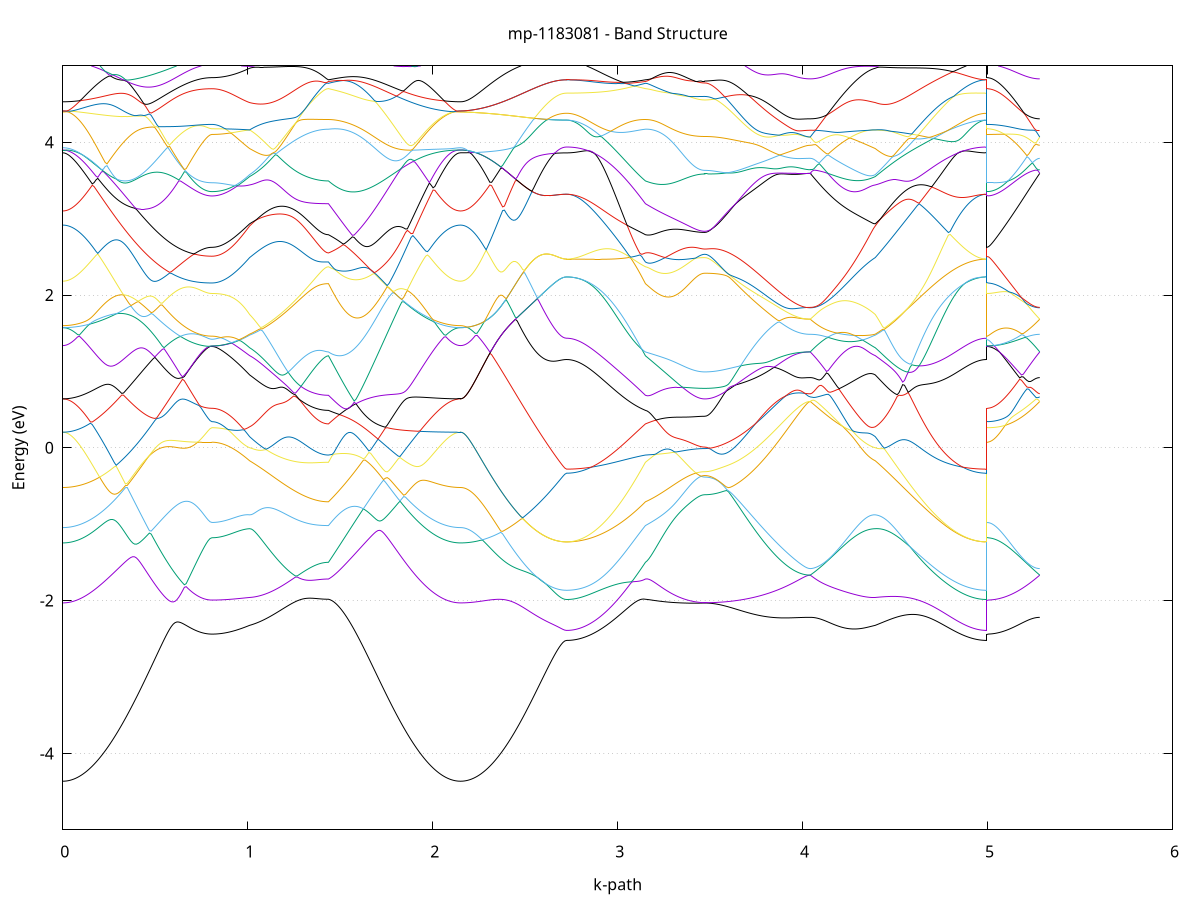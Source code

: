 set title 'mp-1183081 - Band Structure'
set xlabel 'k-path'
set ylabel 'Energy (eV)'
set grid y
set yrange [-5:5]
set terminal png size 800,600
set output 'mp-1183081_bands_gnuplot.png'
plot '-' using 1:2 with lines notitle, '-' using 1:2 with lines notitle, '-' using 1:2 with lines notitle, '-' using 1:2 with lines notitle, '-' using 1:2 with lines notitle, '-' using 1:2 with lines notitle, '-' using 1:2 with lines notitle, '-' using 1:2 with lines notitle, '-' using 1:2 with lines notitle, '-' using 1:2 with lines notitle, '-' using 1:2 with lines notitle, '-' using 1:2 with lines notitle, '-' using 1:2 with lines notitle, '-' using 1:2 with lines notitle, '-' using 1:2 with lines notitle, '-' using 1:2 with lines notitle, '-' using 1:2 with lines notitle, '-' using 1:2 with lines notitle, '-' using 1:2 with lines notitle, '-' using 1:2 with lines notitle, '-' using 1:2 with lines notitle, '-' using 1:2 with lines notitle, '-' using 1:2 with lines notitle, '-' using 1:2 with lines notitle, '-' using 1:2 with lines notitle, '-' using 1:2 with lines notitle, '-' using 1:2 with lines notitle, '-' using 1:2 with lines notitle, '-' using 1:2 with lines notitle, '-' using 1:2 with lines notitle, '-' using 1:2 with lines notitle, '-' using 1:2 with lines notitle, '-' using 1:2 with lines notitle, '-' using 1:2 with lines notitle, '-' using 1:2 with lines notitle, '-' using 1:2 with lines notitle, '-' using 1:2 with lines notitle, '-' using 1:2 with lines notitle, '-' using 1:2 with lines notitle, '-' using 1:2 with lines notitle, '-' using 1:2 with lines notitle, '-' using 1:2 with lines notitle, '-' using 1:2 with lines notitle, '-' using 1:2 with lines notitle, '-' using 1:2 with lines notitle, '-' using 1:2 with lines notitle, '-' using 1:2 with lines notitle, '-' using 1:2 with lines notitle
0.000000 -35.254293
0.009957 -35.254293
0.019914 -35.254193
0.029871 -35.254093
0.039828 -35.253993
0.049785 -35.253793
0.059742 -35.253593
0.069699 -35.253293
0.079656 -35.252993
0.089613 -35.252593
0.099570 -35.252193
0.109528 -35.251693
0.119485 -35.251193
0.129442 -35.250693
0.139399 -35.250093
0.149356 -35.249493
0.159313 -35.248893
0.169270 -35.248193
0.179227 -35.247493
0.189184 -35.246693
0.199141 -35.245893
0.209098 -35.245093
0.219055 -35.244193
0.229012 -35.243293
0.238969 -35.242393
0.248926 -35.241393
0.258883 -35.240393
0.268840 -35.239393
0.278797 -35.238293
0.288754 -35.237193
0.298711 -35.236093
0.308668 -35.234993
0.318626 -35.233793
0.328583 -35.232593
0.338540 -35.231393
0.348497 -35.230193
0.358454 -35.228893
0.368411 -35.227593
0.378368 -35.226293
0.388325 -35.224993
0.398282 -35.223693
0.408239 -35.222293
0.418196 -35.220993
0.428153 -35.219593
0.438110 -35.218193
0.448067 -35.216793
0.458024 -35.215393
0.467981 -35.213993
0.477938 -35.212593
0.487895 -35.211193
0.497852 -35.209793
0.507809 -35.208393
0.517766 -35.206993
0.527724 -35.205493
0.537681 -35.204093
0.547638 -35.202693
0.557595 -35.201293
0.567552 -35.199893
0.577509 -35.198593
0.587466 -35.197193
0.597423 -35.195793
0.607380 -35.194493
0.617337 -35.193193
0.627294 -35.191893
0.637251 -35.190593
0.647208 -35.189393
0.657165 -35.188193
0.667122 -35.186993
0.677079 -35.185893
0.687036 -35.184793
0.696993 -35.183693
0.706950 -35.182793
0.716907 -35.181793
0.726864 -35.180993
0.736821 -35.180193
0.746779 -35.179493
0.756736 -35.178893
0.766693 -35.178393
0.776650 -35.177993
0.786607 -35.177693
0.796564 -35.177493
0.806521 -35.177493
0.806521 -35.177493
0.816219 -35.177493
0.825917 -35.177393
0.835616 -35.177293
0.845314 -35.177193
0.855012 -35.177393
0.864711 -35.177493
0.874409 -35.177693
0.884107 -35.177993
0.893806 -35.178193
0.903504 -35.178493
0.913202 -35.178793
0.922900 -35.179193
0.932599 -35.179493
0.942297 -35.179893
0.951995 -35.180393
0.961694 -35.180793
0.971392 -35.181293
0.981090 -35.181793
0.990788 -35.182293
1.000487 -35.182893
1.010185 -35.183493
1.010185 -35.183493
1.020099 -35.183893
1.030012 -35.184293
1.039926 -35.184693
1.049839 -35.185093
1.059753 -35.185493
1.069667 -35.185893
1.079580 -35.186293
1.089494 -35.186693
1.099407 -35.187093
1.109321 -35.187393
1.119234 -35.187793
1.129148 -35.188093
1.139062 -35.188493
1.148975 -35.188793
1.158889 -35.189093
1.168802 -35.189493
1.178716 -35.189793
1.188630 -35.190093
1.198543 -35.190393
1.208457 -35.190593
1.218370 -35.190893
1.228284 -35.191193
1.238197 -35.191393
1.248111 -35.191693
1.258025 -35.191893
1.267938 -35.192093
1.277852 -35.192293
1.287765 -35.192493
1.297679 -35.192693
1.307593 -35.192893
1.317506 -35.192993
1.327420 -35.193193
1.337333 -35.193293
1.347247 -35.193393
1.357160 -35.193493
1.367074 -35.193593
1.376988 -35.193693
1.386901 -35.193793
1.396815 -35.193793
1.406728 -35.193893
1.416642 -35.193893
1.426555 -35.193893
1.436469 -35.193893
1.436469 -35.193893
1.446390 -35.192893
1.456311 -35.191793
1.466232 -35.190693
1.476153 -35.189493
1.486074 -35.188393
1.495995 -35.187293
1.505916 -35.186093
1.515837 -35.185893
1.525758 -35.187493
1.535679 -35.189093
1.545600 -35.190693
1.555520 -35.192293
1.565441 -35.193793
1.575362 -35.195393
1.585283 -35.196993
1.595204 -35.198593
1.605125 -35.200193
1.615046 -35.201793
1.624967 -35.203393
1.634888 -35.204993
1.644809 -35.206493
1.654730 -35.208093
1.664651 -35.209593
1.674572 -35.211193
1.684493 -35.212693
1.694414 -35.214193
1.704335 -35.215693
1.714256 -35.217193
1.724177 -35.218693
1.734098 -35.220093
1.744019 -35.221593
1.753940 -35.222993
1.763861 -35.224393
1.773782 -35.225793
1.783702 -35.227093
1.793623 -35.228493
1.803544 -35.229793
1.813465 -35.231093
1.823386 -35.232293
1.833307 -35.233593
1.843228 -35.234793
1.853149 -35.235893
1.863070 -35.237093
1.872991 -35.238193
1.882912 -35.239293
1.892833 -35.240293
1.902754 -35.241293
1.912675 -35.242293
1.922596 -35.243293
1.932517 -35.244193
1.942438 -35.245093
1.952359 -35.245893
1.962280 -35.246693
1.972201 -35.247493
1.982122 -35.248193
1.992043 -35.248893
2.001963 -35.249493
2.011884 -35.250193
2.021805 -35.250693
2.031726 -35.251293
2.041647 -35.251693
2.051568 -35.252193
2.061489 -35.252593
2.071410 -35.252993
2.081331 -35.253293
2.091252 -35.253593
2.101173 -35.253793
2.111094 -35.253993
2.121015 -35.254093
2.130936 -35.254293
2.140857 -35.254293
2.150778 -35.254293
2.150778 -35.254293
2.160660 -35.254293
2.170542 -35.254293
2.180424 -35.254193
2.190306 -35.253993
2.200189 -35.253893
2.210071 -35.253693
2.219953 -35.253393
2.229835 -35.253093
2.239717 -35.252793
2.249599 -35.252493
2.259482 -35.252093
2.269364 -35.251593
2.279246 -35.251193
2.289128 -35.250693
2.299010 -35.250193
2.308892 -35.249593
2.318775 -35.248993
2.328657 -35.248393
2.338539 -35.247793
2.348421 -35.247093
2.358303 -35.246393
2.368185 -35.245693
2.378068 -35.244893
2.387950 -35.244093
2.397832 -35.243293
2.407714 -35.242493
2.417596 -35.241693
2.427478 -35.240793
2.437361 -35.239893
2.447243 -35.238993
2.457125 -35.238093
2.467007 -35.237193
2.476889 -35.236293
2.486771 -35.235393
2.496654 -35.234493
2.506536 -35.233493
2.516418 -35.232593
2.526300 -35.231693
2.536182 -35.230793
2.546064 -35.229893
2.555947 -35.228993
2.565829 -35.228193
2.575711 -35.227293
2.585593 -35.226493
2.595475 -35.225693
2.605357 -35.224993
2.615240 -35.224293
2.625122 -35.223593
2.635004 -35.222993
2.644886 -35.222393
2.654768 -35.221893
2.664650 -35.221493
2.674533 -35.221093
2.684415 -35.220793
2.694297 -35.220493
2.704179 -35.220393
2.714061 -35.220193
2.723943 -35.220193
2.723943 -35.220193
2.733857 -35.220193
2.743771 -35.220093
2.753684 -35.220093
2.763598 -35.219993
2.773511 -35.219793
2.783425 -35.219593
2.793338 -35.219393
2.803252 -35.219193
2.813166 -35.218893
2.823079 -35.218593
2.832993 -35.218293
2.842906 -35.217893
2.852820 -35.217493
2.862734 -35.217093
2.872647 -35.216693
2.882561 -35.216193
2.892474 -35.215693
2.902388 -35.215093
2.912301 -35.214593
2.922215 -35.213993
2.932129 -35.213293
2.942042 -35.212693
2.951956 -35.211993
2.961869 -35.211293
2.971783 -35.210593
2.981697 -35.209893
2.991610 -35.209093
3.001524 -35.208293
3.011437 -35.207493
3.021351 -35.206593
3.031264 -35.205793
3.041178 -35.204893
3.051092 -35.203993
3.061005 -35.202993
3.070919 -35.202093
3.080832 -35.201093
3.090746 -35.200093
3.100660 -35.199093
3.110573 -35.198093
3.120487 -35.197093
3.130400 -35.196093
3.140314 -35.194993
3.150227 -35.193893
3.150227 -35.193893
3.159947 -35.193493
3.169666 -35.193093
3.179385 -35.192793
3.189104 -35.192493
3.198823 -35.192293
3.208542 -35.192093
3.218262 -35.191993
3.227981 -35.191993
3.237700 -35.191993
3.247419 -35.192093
3.257138 -35.192193
3.266857 -35.192293
3.276577 -35.192493
3.286296 -35.192693
3.296015 -35.192993
3.305734 -35.193193
3.315453 -35.193493
3.325172 -35.193793
3.334892 -35.193993
3.344611 -35.194293
3.354330 -35.194493
3.364049 -35.194793
3.373768 -35.194993
3.383487 -35.195193
3.393207 -35.195393
3.402926 -35.195593
3.412645 -35.195693
3.422364 -35.195793
3.432083 -35.195893
3.441802 -35.195993
3.451522 -35.196093
3.461241 -35.196093
3.470960 -35.196093
3.470960 -35.196093
3.480793 -35.196093
3.490625 -35.196093
3.500458 -35.195993
3.510291 -35.195993
3.520123 -35.195893
3.529956 -35.195793
3.539789 -35.195593
3.549621 -35.195493
3.559454 -35.195293
3.569287 -35.195093
3.579119 -35.194893
3.588952 -35.194693
3.598785 -35.194393
3.608618 -35.194193
3.618450 -35.193893
3.628283 -35.193593
3.638116 -35.193293
3.647948 -35.192893
3.657781 -35.192593
3.667614 -35.192193
3.677446 -35.191793
3.687279 -35.191393
3.697112 -35.190993
3.706945 -35.190593
3.716777 -35.190193
3.726610 -35.189693
3.736443 -35.189193
3.746275 -35.188793
3.756108 -35.188293
3.765941 -35.187793
3.775773 -35.187293
3.785606 -35.186793
3.795439 -35.186293
3.805271 -35.185793
3.815104 -35.185293
3.824937 -35.184793
3.834770 -35.184293
3.844602 -35.183793
3.854435 -35.183293
3.864268 -35.182793
3.874100 -35.182293
3.883933 -35.181793
3.893766 -35.181293
3.903598 -35.180893
3.913431 -35.180393
3.923264 -35.179993
3.933097 -35.179593
3.942929 -35.179193
3.952762 -35.178893
3.962595 -35.178493
3.972427 -35.178193
3.982260 -35.177993
3.992093 -35.177693
4.001925 -35.177593
4.011758 -35.177393
4.021591 -35.177293
4.031423 -35.177193
4.041256 -35.177193
4.041256 -35.177193
4.051022 -35.177193
4.060788 -35.177193
4.070555 -35.177293
4.080321 -35.177393
4.090087 -35.177393
4.099853 -35.177493
4.109619 -35.177593
4.119385 -35.177793
4.129151 -35.177893
4.138917 -35.177993
4.148684 -35.178193
4.158450 -35.178293
4.168216 -35.178493
4.177982 -35.178693
4.187748 -35.178793
4.197514 -35.178993
4.207280 -35.179193
4.217046 -35.179293
4.226813 -35.179493
4.236579 -35.179693
4.246345 -35.179893
4.256111 -35.180093
4.265877 -35.180293
4.275643 -35.180493
4.285409 -35.180693
4.295175 -35.180893
4.304942 -35.181093
4.314708 -35.181293
4.324474 -35.181493
4.334240 -35.181693
4.344006 -35.181993
4.353772 -35.182293
4.363538 -35.182493
4.373304 -35.182793
4.383071 -35.183093
4.392837 -35.183493
4.392837 -35.183493
4.402720 -35.184093
4.412602 -35.184693
4.422485 -35.185393
4.432368 -35.185993
4.442251 -35.186693
4.452134 -35.187393
4.462017 -35.188093
4.471900 -35.188893
4.481783 -35.189593
4.491666 -35.190393
4.501549 -35.191193
4.511431 -35.191993
4.521314 -35.192793
4.531197 -35.193593
4.541080 -35.194393
4.550963 -35.195193
4.560846 -35.195993
4.570729 -35.196793
4.580612 -35.197693
4.590495 -35.198493
4.600377 -35.199293
4.610260 -35.200193
4.620143 -35.200993
4.630026 -35.201793
4.639909 -35.202593
4.649792 -35.203493
4.659675 -35.204293
4.669558 -35.205093
4.679441 -35.205893
4.689324 -35.206593
4.699206 -35.207393
4.709089 -35.208093
4.718972 -35.208893
4.728855 -35.209593
4.738738 -35.210293
4.748621 -35.210993
4.758504 -35.211693
4.768387 -35.212293
4.778270 -35.212993
4.788152 -35.213593
4.798035 -35.214193
4.807918 -35.214693
4.817801 -35.215293
4.827684 -35.215793
4.837567 -35.216293
4.847450 -35.216693
4.857333 -35.217193
4.867216 -35.217593
4.877099 -35.217993
4.886981 -35.218293
4.896864 -35.218593
4.906747 -35.218893
4.916630 -35.219193
4.926513 -35.219393
4.936396 -35.219593
4.946279 -35.219793
4.956162 -35.219993
4.966045 -35.220093
4.975927 -35.220093
4.985810 -35.220193
4.995693 -35.220193
4.995693 -35.177493
5.005575 -35.177493
5.015458 -35.177493
5.025340 -35.177493
5.035222 -35.177493
5.045104 -35.177493
5.054986 -35.177493
5.064868 -35.177493
5.074751 -35.177493
5.084633 -35.177393
5.094515 -35.177393
5.104397 -35.177393
5.114279 -35.177393
5.124161 -35.177393
5.134044 -35.177393
5.143926 -35.177393
5.153808 -35.177393
5.163690 -35.177393
5.173572 -35.177393
5.183454 -35.177393
5.193337 -35.177293
5.203219 -35.177293
5.213101 -35.177293
5.222983 -35.177293
5.232865 -35.177293
5.242747 -35.177293
5.252630 -35.177293
5.262512 -35.177193
5.272394 -35.177193
5.282276 -35.177193
e
0.000000 -35.134993
0.009957 -35.134993
0.019914 -35.135093
0.029871 -35.135093
0.039828 -35.135293
0.049785 -35.135393
0.059742 -35.135593
0.069699 -35.135793
0.079656 -35.135993
0.089613 -35.136293
0.099570 -35.136593
0.109528 -35.136893
0.119485 -35.137193
0.129442 -35.137593
0.139399 -35.137993
0.149356 -35.138493
0.159313 -35.138893
0.169270 -35.139393
0.179227 -35.139893
0.189184 -35.140493
0.199141 -35.140993
0.209098 -35.141593
0.219055 -35.142193
0.229012 -35.142893
0.238969 -35.143493
0.248926 -35.144193
0.258883 -35.144893
0.268840 -35.145593
0.278797 -35.146293
0.288754 -35.146993
0.298711 -35.147693
0.308668 -35.148493
0.318626 -35.149293
0.328583 -35.149993
0.338540 -35.150793
0.348497 -35.151593
0.358454 -35.152393
0.368411 -35.153193
0.378368 -35.153993
0.388325 -35.154793
0.398282 -35.155693
0.408239 -35.156493
0.418196 -35.157293
0.428153 -35.158093
0.438110 -35.158893
0.448067 -35.159693
0.458024 -35.160493
0.467981 -35.161293
0.477938 -35.162093
0.487895 -35.162793
0.497852 -35.163593
0.507809 -35.164393
0.517766 -35.165093
0.527724 -35.165793
0.537681 -35.166493
0.547638 -35.167193
0.557595 -35.167893
0.567552 -35.168593
0.577509 -35.169193
0.587466 -35.169793
0.597423 -35.170393
0.607380 -35.170993
0.617337 -35.171593
0.627294 -35.172093
0.637251 -35.172593
0.647208 -35.173093
0.657165 -35.173493
0.667122 -35.173993
0.677079 -35.174393
0.687036 -35.174793
0.696993 -35.175093
0.706950 -35.175393
0.716907 -35.175693
0.726864 -35.175993
0.736821 -35.176193
0.746779 -35.176393
0.756736 -35.176593
0.766693 -35.176693
0.776650 -35.176793
0.786607 -35.176893
0.796564 -35.176993
0.806521 -35.176993
0.806521 -35.176993
0.816219 -35.176993
0.825917 -35.176993
0.835616 -35.177093
0.845314 -35.177193
0.855012 -35.177093
0.864711 -35.176893
0.874409 -35.176793
0.884107 -35.176493
0.893806 -35.176293
0.903504 -35.175993
0.913202 -35.175693
0.922900 -35.175393
0.932599 -35.174993
0.942297 -35.174593
0.951995 -35.174193
0.961694 -35.173793
0.971392 -35.173293
0.981090 -35.172793
0.990788 -35.172293
1.000487 -35.171793
1.010185 -35.171193
1.010185 -35.171193
1.020099 -35.170793
1.030012 -35.170493
1.039926 -35.170193
1.049839 -35.169993
1.059753 -35.169793
1.069667 -35.169693
1.079580 -35.169593
1.089494 -35.169493
1.099407 -35.169493
1.109321 -35.169493
1.119234 -35.169593
1.129148 -35.169693
1.139062 -35.169793
1.148975 -35.169893
1.158889 -35.169993
1.168802 -35.170193
1.178716 -35.170393
1.188630 -35.170493
1.198543 -35.170693
1.208457 -35.170893
1.218370 -35.171093
1.228284 -35.171293
1.238197 -35.171493
1.248111 -35.171693
1.258025 -35.171893
1.267938 -35.172093
1.277852 -35.172193
1.287765 -35.172393
1.297679 -35.172593
1.307593 -35.172693
1.317506 -35.172893
1.327420 -35.172993
1.337333 -35.173093
1.347247 -35.173293
1.357160 -35.173393
1.367074 -35.173493
1.376988 -35.173593
1.386901 -35.173593
1.396815 -35.173693
1.406728 -35.173693
1.416642 -35.173793
1.426555 -35.173793
1.436469 -35.173793
1.436469 -35.173793
1.446390 -35.175293
1.456311 -35.176693
1.466232 -35.178193
1.476153 -35.179793
1.486074 -35.181293
1.495995 -35.182793
1.505916 -35.184393
1.515837 -35.184993
1.525758 -35.183893
1.535679 -35.182693
1.545600 -35.181493
1.555520 -35.180393
1.565441 -35.179193
1.575362 -35.178093
1.585283 -35.176893
1.595204 -35.175693
1.605125 -35.174593
1.615046 -35.173393
1.624967 -35.172193
1.634888 -35.171093
1.644809 -35.169893
1.654730 -35.168793
1.664651 -35.167693
1.674572 -35.166493
1.684493 -35.165393
1.694414 -35.164293
1.704335 -35.163193
1.714256 -35.162093
1.724177 -35.160993
1.734098 -35.159993
1.744019 -35.158893
1.753940 -35.157893
1.763861 -35.156893
1.773782 -35.155893
1.783702 -35.154893
1.793623 -35.153893
1.803544 -35.152893
1.813465 -35.151993
1.823386 -35.151093
1.833307 -35.150193
1.843228 -35.149293
1.853149 -35.148393
1.863070 -35.147593
1.872991 -35.146793
1.882912 -35.145993
1.892833 -35.145193
1.902754 -35.144493
1.912675 -35.143793
1.922596 -35.143093
1.932517 -35.142393
1.942438 -35.141793
1.952359 -35.141193
1.962280 -35.140593
1.972201 -35.139993
1.982122 -35.139493
1.992043 -35.138993
2.001963 -35.138493
2.011884 -35.138093
2.021805 -35.137593
2.031726 -35.137293
2.041647 -35.136893
2.051568 -35.136593
2.061489 -35.136293
2.071410 -35.135993
2.081331 -35.135793
2.091252 -35.135593
2.101173 -35.135393
2.111094 -35.135193
2.121015 -35.135093
2.130936 -35.135093
2.140857 -35.134993
2.150778 -35.134993
2.150778 -35.134993
2.160660 -35.134993
2.170542 -35.134993
2.180424 -35.134993
2.190306 -35.134993
2.200189 -35.134993
2.210071 -35.134993
2.219953 -35.134993
2.229835 -35.134993
2.239717 -35.134993
2.249599 -35.134993
2.259482 -35.134993
2.269364 -35.134993
2.279246 -35.134993
2.289128 -35.134993
2.299010 -35.134993
2.308892 -35.135093
2.318775 -35.135093
2.328657 -35.135093
2.338539 -35.135093
2.348421 -35.135093
2.358303 -35.135093
2.368185 -35.135093
2.378068 -35.135093
2.387950 -35.135093
2.397832 -35.135093
2.407714 -35.135093
2.417596 -35.135093
2.427478 -35.135193
2.437361 -35.135193
2.447243 -35.135193
2.457125 -35.135193
2.467007 -35.135193
2.476889 -35.135193
2.486771 -35.135193
2.496654 -35.135193
2.506536 -35.135193
2.516418 -35.135193
2.526300 -35.135193
2.536182 -35.135193
2.546064 -35.135293
2.555947 -35.135593
2.565829 -35.136493
2.575711 -35.137293
2.585593 -35.138193
2.595475 -35.138993
2.605357 -35.139693
2.615240 -35.140393
2.625122 -35.141093
2.635004 -35.141693
2.644886 -35.142293
2.654768 -35.142793
2.664650 -35.143293
2.674533 -35.143693
2.684415 -35.143993
2.694297 -35.144293
2.704179 -35.144493
2.714061 -35.144593
2.723943 -35.144593
2.723943 -35.144593
2.733857 -35.144593
2.743771 -35.144593
2.753684 -35.144593
2.763598 -35.144593
2.773511 -35.144593
2.783425 -35.144593
2.793338 -35.144593
2.803252 -35.144693
2.813166 -35.144693
2.823079 -35.144793
2.832993 -35.144793
2.842906 -35.144993
2.852820 -35.145093
2.862734 -35.145293
2.872647 -35.145593
2.882561 -35.145893
2.892474 -35.146293
2.902388 -35.146693
2.912301 -35.147193
2.922215 -35.147793
2.932129 -35.148493
2.942042 -35.149193
2.951956 -35.149993
2.961869 -35.150793
2.971783 -35.151693
2.981697 -35.152593
2.991610 -35.153593
3.001524 -35.154593
3.011437 -35.155693
3.021351 -35.156793
3.031264 -35.157893
3.041178 -35.159093
3.051092 -35.160293
3.061005 -35.161493
3.070919 -35.162793
3.080832 -35.164093
3.090746 -35.165393
3.100660 -35.166693
3.110573 -35.168093
3.120487 -35.169493
3.130400 -35.170893
3.140314 -35.172293
3.150227 -35.173793
3.150227 -35.173793
3.159947 -35.174393
3.169666 -35.174993
3.179385 -35.175493
3.189104 -35.175993
3.198823 -35.176493
3.208542 -35.176793
3.218262 -35.177193
3.227981 -35.177493
3.237700 -35.177693
3.247419 -35.177893
3.257138 -35.177993
3.266857 -35.178093
3.276577 -35.178193
3.286296 -35.178193
3.296015 -35.178193
3.305734 -35.178193
3.315453 -35.178193
3.325172 -35.178193
3.334892 -35.178093
3.344611 -35.178093
3.354330 -35.177993
3.364049 -35.177993
3.373768 -35.177893
3.383487 -35.177893
3.393207 -35.177793
3.402926 -35.177793
3.412645 -35.177693
3.422364 -35.177693
3.432083 -35.177693
3.441802 -35.177593
3.451522 -35.177593
3.461241 -35.177593
3.470960 -35.177593
3.470960 -35.177593
3.480793 -35.177593
3.490625 -35.177593
3.500458 -35.177593
3.510291 -35.177593
3.520123 -35.177593
3.529956 -35.177593
3.539789 -35.177593
3.549621 -35.177593
3.559454 -35.177593
3.569287 -35.177593
3.579119 -35.177593
3.588952 -35.177593
3.598785 -35.177593
3.608618 -35.177593
3.618450 -35.177593
3.628283 -35.177493
3.638116 -35.177493
3.647948 -35.177493
3.657781 -35.177493
3.667614 -35.177493
3.677446 -35.177493
3.687279 -35.177493
3.697112 -35.177493
3.706945 -35.177493
3.716777 -35.177493
3.726610 -35.177393
3.736443 -35.177393
3.746275 -35.177393
3.756108 -35.177393
3.765941 -35.177393
3.775773 -35.177393
3.785606 -35.177393
3.795439 -35.177393
3.805271 -35.177393
3.815104 -35.177393
3.824937 -35.177293
3.834770 -35.177293
3.844602 -35.177293
3.854435 -35.177293
3.864268 -35.177293
3.874100 -35.177293
3.883933 -35.177293
3.893766 -35.177293
3.903598 -35.177293
3.913431 -35.177293
3.923264 -35.177293
3.933097 -35.177293
3.942929 -35.177293
3.952762 -35.177193
3.962595 -35.177193
3.972427 -35.177193
3.982260 -35.177193
3.992093 -35.177193
4.001925 -35.177193
4.011758 -35.177193
4.021591 -35.177193
4.031423 -35.177193
4.041256 -35.177193
4.041256 -35.177193
4.051022 -35.177193
4.060788 -35.177193
4.070555 -35.177193
4.080321 -35.177193
4.090087 -35.177193
4.099853 -35.177093
4.109619 -35.177093
4.119385 -35.176993
4.129151 -35.176893
4.138917 -35.176793
4.148684 -35.176693
4.158450 -35.176593
4.168216 -35.176493
4.177982 -35.176393
4.187748 -35.176193
4.197514 -35.176093
4.207280 -35.175893
4.217046 -35.175793
4.226813 -35.175593
4.236579 -35.175393
4.246345 -35.175193
4.256111 -35.174993
4.265877 -35.174793
4.275643 -35.174593
4.285409 -35.174393
4.295175 -35.174093
4.304942 -35.173893
4.314708 -35.173593
4.324474 -35.173293
4.334240 -35.173093
4.344006 -35.172793
4.353772 -35.172493
4.363538 -35.172193
4.373304 -35.171893
4.383071 -35.171593
4.392837 -35.171193
4.392837 -35.171193
4.402720 -35.170593
4.412602 -35.169993
4.422485 -35.169393
4.432368 -35.168793
4.442251 -35.168093
4.452134 -35.167393
4.462017 -35.166693
4.471900 -35.165993
4.481783 -35.165293
4.491666 -35.164493
4.501549 -35.163793
4.511431 -35.162993
4.521314 -35.162193
4.531197 -35.161493
4.541080 -35.160693
4.550963 -35.159893
4.560846 -35.159093
4.570729 -35.158293
4.580612 -35.157493
4.590495 -35.156593
4.600377 -35.155793
4.610260 -35.154993
4.620143 -35.154193
4.630026 -35.153393
4.639909 -35.152593
4.649792 -35.151793
4.659675 -35.150993
4.669558 -35.150193
4.679441 -35.149493
4.689324 -35.148693
4.699206 -35.147993
4.709089 -35.147193
4.718972 -35.146493
4.728855 -35.145793
4.738738 -35.145093
4.748621 -35.144493
4.758504 -35.144493
4.768387 -35.144493
4.778270 -35.144493
4.788152 -35.144493
4.798035 -35.144493
4.807918 -35.144493
4.817801 -35.144493
4.827684 -35.144493
4.837567 -35.144593
4.847450 -35.144593
4.857333 -35.144593
4.867216 -35.144593
4.877099 -35.144593
4.886981 -35.144593
4.896864 -35.144593
4.906747 -35.144593
4.916630 -35.144593
4.926513 -35.144593
4.936396 -35.144593
4.946279 -35.144593
4.956162 -35.144593
4.966045 -35.144593
4.975927 -35.144593
4.985810 -35.144593
4.995693 -35.144593
4.995693 -35.176993
5.005575 -35.176993
5.015458 -35.176993
5.025340 -35.176993
5.035222 -35.176993
5.045104 -35.176993
5.054986 -35.176993
5.064868 -35.176993
5.074751 -35.176993
5.084633 -35.176993
5.094515 -35.176993
5.104397 -35.176993
5.114279 -35.176993
5.124161 -35.176993
5.134044 -35.176993
5.143926 -35.176993
5.153808 -35.177093
5.163690 -35.177093
5.173572 -35.177093
5.183454 -35.177093
5.193337 -35.177093
5.203219 -35.177093
5.213101 -35.177093
5.222983 -35.177093
5.232865 -35.177193
5.242747 -35.177193
5.252630 -35.177193
5.262512 -35.177193
5.272394 -35.177193
5.282276 -35.177193
e
0.000000 -35.109593
0.009957 -35.109593
0.019914 -35.109593
0.029871 -35.109593
0.039828 -35.109693
0.049785 -35.109693
0.059742 -35.109793
0.069699 -35.109893
0.079656 -35.109993
0.089613 -35.110093
0.099570 -35.110193
0.109528 -35.110293
0.119485 -35.110393
0.129442 -35.110593
0.139399 -35.110693
0.149356 -35.110893
0.159313 -35.111093
0.169270 -35.111293
0.179227 -35.111493
0.189184 -35.111693
0.199141 -35.111993
0.209098 -35.112193
0.219055 -35.112493
0.229012 -35.112793
0.238969 -35.113093
0.248926 -35.113393
0.258883 -35.113693
0.268840 -35.113993
0.278797 -35.114293
0.288754 -35.114693
0.298711 -35.115093
0.308668 -35.115493
0.318626 -35.115793
0.328583 -35.116293
0.338540 -35.116693
0.348497 -35.117093
0.358454 -35.117593
0.368411 -35.117993
0.378368 -35.118493
0.388325 -35.118993
0.398282 -35.119493
0.408239 -35.119993
0.418196 -35.120593
0.428153 -35.121093
0.438110 -35.121693
0.448067 -35.122193
0.458024 -35.122793
0.467981 -35.123393
0.477938 -35.123993
0.487895 -35.124693
0.497852 -35.125293
0.507809 -35.125993
0.517766 -35.126593
0.527724 -35.127293
0.537681 -35.127993
0.547638 -35.128693
0.557595 -35.129393
0.567552 -35.130093
0.577509 -35.130793
0.587466 -35.131593
0.597423 -35.132293
0.607380 -35.132993
0.617337 -35.133793
0.627294 -35.134493
0.637251 -35.135293
0.647208 -35.135993
0.657165 -35.136793
0.667122 -35.137493
0.677079 -35.138193
0.687036 -35.138893
0.696993 -35.139593
0.706950 -35.140193
0.716907 -35.140893
0.726864 -35.141393
0.736821 -35.141993
0.746779 -35.142493
0.756736 -35.142893
0.766693 -35.143193
0.776650 -35.143493
0.786607 -35.143693
0.796564 -35.143893
0.806521 -35.143893
0.806521 -35.143893
0.816219 -35.143893
0.825917 -35.143893
0.835616 -35.143893
0.845314 -35.143893
0.855012 -35.143893
0.864711 -35.143893
0.874409 -35.143893
0.884107 -35.143893
0.893806 -35.143893
0.903504 -35.143893
0.913202 -35.143993
0.922900 -35.143993
0.932599 -35.143993
0.942297 -35.143993
0.951995 -35.143993
0.961694 -35.143993
0.971392 -35.143993
0.981090 -35.143993
0.990788 -35.143993
1.000487 -35.143993
1.010185 -35.143993
1.010185 -35.143993
1.020099 -35.143993
1.030012 -35.143993
1.039926 -35.143893
1.049839 -35.143693
1.059753 -35.143493
1.069667 -35.143293
1.079580 -35.142993
1.089494 -35.142693
1.099407 -35.142393
1.109321 -35.141993
1.119234 -35.141593
1.129148 -35.141193
1.139062 -35.140793
1.148975 -35.140393
1.158889 -35.139993
1.168802 -35.139493
1.178716 -35.139093
1.188630 -35.138593
1.198543 -35.138193
1.208457 -35.137693
1.218370 -35.137293
1.228284 -35.136893
1.238197 -35.136393
1.248111 -35.135993
1.258025 -35.135593
1.267938 -35.135293
1.277852 -35.134893
1.287765 -35.134493
1.297679 -35.134193
1.307593 -35.133893
1.317506 -35.133593
1.327420 -35.133393
1.337333 -35.133093
1.347247 -35.132893
1.357160 -35.132693
1.367074 -35.132493
1.376988 -35.132293
1.386901 -35.132193
1.396815 -35.132093
1.406728 -35.131993
1.416642 -35.131993
1.426555 -35.131893
1.436469 -35.131893
1.436469 -35.131893
1.446390 -35.131493
1.456311 -35.131093
1.466232 -35.130693
1.476153 -35.130193
1.486074 -35.129793
1.495995 -35.129393
1.505916 -35.128993
1.515837 -35.128493
1.525758 -35.128093
1.535679 -35.127593
1.545600 -35.127193
1.555520 -35.126793
1.565441 -35.126293
1.575362 -35.125893
1.585283 -35.125393
1.595204 -35.124993
1.605125 -35.124493
1.615046 -35.124093
1.624967 -35.123693
1.634888 -35.123193
1.644809 -35.122793
1.654730 -35.122393
1.664651 -35.121893
1.674572 -35.121493
1.684493 -35.121093
1.694414 -35.120593
1.704335 -35.120193
1.714256 -35.119793
1.724177 -35.119393
1.734098 -35.118993
1.744019 -35.118593
1.753940 -35.118193
1.763861 -35.117793
1.773782 -35.117393
1.783702 -35.117093
1.793623 -35.116693
1.803544 -35.116293
1.813465 -35.115993
1.823386 -35.115593
1.833307 -35.115293
1.843228 -35.114993
1.853149 -35.114593
1.863070 -35.114293
1.872991 -35.113993
1.882912 -35.113693
1.892833 -35.113393
1.902754 -35.113093
1.912675 -35.112893
1.922596 -35.112593
1.932517 -35.112393
1.942438 -35.112093
1.952359 -35.111893
1.962280 -35.111693
1.972201 -35.111493
1.982122 -35.111293
1.992043 -35.111093
2.001963 -35.110893
2.011884 -35.110693
2.021805 -35.110593
2.031726 -35.110393
2.041647 -35.110293
2.051568 -35.110193
2.061489 -35.109993
2.071410 -35.109893
2.081331 -35.109893
2.091252 -35.109793
2.101173 -35.109693
2.111094 -35.109693
2.121015 -35.109593
2.130936 -35.109593
2.140857 -35.109593
2.150778 -35.109593
2.150778 -35.109593
2.160660 -35.109593
2.170542 -35.109593
2.180424 -35.109693
2.190306 -35.109893
2.200189 -35.110093
2.210071 -35.110293
2.219953 -35.110493
2.229835 -35.110793
2.239717 -35.111093
2.249599 -35.111493
2.259482 -35.111893
2.269364 -35.112293
2.279246 -35.112793
2.289128 -35.113293
2.299010 -35.113893
2.308892 -35.114393
2.318775 -35.115093
2.328657 -35.115693
2.338539 -35.116393
2.348421 -35.117093
2.358303 -35.117793
2.368185 -35.118493
2.378068 -35.119293
2.387950 -35.120093
2.397832 -35.120893
2.407714 -35.121793
2.417596 -35.122693
2.427478 -35.123493
2.437361 -35.124393
2.447243 -35.125293
2.457125 -35.126293
2.467007 -35.127193
2.476889 -35.128093
2.486771 -35.129093
2.496654 -35.129993
2.506536 -35.130993
2.516418 -35.131893
2.526300 -35.132893
2.536182 -35.133793
2.546064 -35.134693
2.555947 -35.135293
2.565829 -35.135293
2.575711 -35.135293
2.585593 -35.135293
2.595475 -35.135293
2.605357 -35.135293
2.615240 -35.135293
2.625122 -35.135293
2.635004 -35.135293
2.644886 -35.135293
2.654768 -35.135293
2.664650 -35.135293
2.674533 -35.135293
2.684415 -35.135293
2.694297 -35.135293
2.704179 -35.135293
2.714061 -35.135293
2.723943 -35.135293
2.723943 -35.135293
2.733857 -35.135293
2.743771 -35.135393
2.753684 -35.135493
2.763598 -35.135593
2.773511 -35.135693
2.783425 -35.135893
2.793338 -35.136093
2.803252 -35.136293
2.813166 -35.136493
2.823079 -35.136693
2.832993 -35.136993
2.842906 -35.137193
2.852820 -35.137393
2.862734 -35.137693
2.872647 -35.137793
2.882561 -35.137993
2.892474 -35.138093
2.902388 -35.138193
2.912301 -35.138193
2.922215 -35.138193
2.932129 -35.138193
2.942042 -35.138093
2.951956 -35.137993
2.961869 -35.137793
2.971783 -35.137693
2.981697 -35.137493
2.991610 -35.137193
3.001524 -35.136993
3.011437 -35.136693
3.021351 -35.136493
3.031264 -35.136193
3.041178 -35.135893
3.051092 -35.135593
3.061005 -35.135193
3.070919 -35.134893
3.080832 -35.134593
3.090746 -35.134193
3.100660 -35.133793
3.110573 -35.133493
3.120487 -35.133093
3.130400 -35.132693
3.140314 -35.132293
3.150227 -35.131893
3.150227 -35.131893
3.159947 -35.131693
3.169666 -35.131493
3.179385 -35.131293
3.189104 -35.131093
3.198823 -35.130793
3.208542 -35.130593
3.218262 -35.130393
3.227981 -35.130093
3.237700 -35.129793
3.247419 -35.129593
3.257138 -35.129293
3.266857 -35.128993
3.276577 -35.128793
3.286296 -35.128493
3.296015 -35.128293
3.305734 -35.127993
3.315453 -35.127793
3.325172 -35.127493
3.334892 -35.127293
3.344611 -35.127093
3.354330 -35.126893
3.364049 -35.126693
3.373768 -35.126493
3.383487 -35.126293
3.393207 -35.126193
3.402926 -35.126093
3.412645 -35.125893
3.422364 -35.125793
3.432083 -35.125793
3.441802 -35.125693
3.451522 -35.125593
3.461241 -35.125593
3.470960 -35.125593
3.470960 -35.125593
3.480793 -35.125593
3.490625 -35.125593
3.500458 -35.125693
3.510291 -35.125793
3.520123 -35.125893
3.529956 -35.125993
3.539789 -35.126093
3.549621 -35.126193
3.559454 -35.126393
3.569287 -35.126593
3.579119 -35.126793
3.588952 -35.126993
3.598785 -35.127193
3.608618 -35.127493
3.618450 -35.127793
3.628283 -35.128093
3.638116 -35.128393
3.647948 -35.128693
3.657781 -35.128993
3.667614 -35.129393
3.677446 -35.129693
3.687279 -35.130093
3.697112 -35.130493
3.706945 -35.130893
3.716777 -35.131393
3.726610 -35.131793
3.736443 -35.132193
3.746275 -35.132693
3.756108 -35.133093
3.765941 -35.133593
3.775773 -35.134093
3.785606 -35.134593
3.795439 -35.135093
3.805271 -35.135593
3.815104 -35.135993
3.824937 -35.136493
3.834770 -35.136993
3.844602 -35.137493
3.854435 -35.137993
3.864268 -35.138493
3.874100 -35.138993
3.883933 -35.139493
3.893766 -35.139893
3.903598 -35.140393
3.913431 -35.140793
3.923264 -35.141193
3.933097 -35.141593
3.942929 -35.141993
3.952762 -35.142293
3.962595 -35.142593
3.972427 -35.142893
3.982260 -35.143193
3.992093 -35.143393
4.001925 -35.143593
4.011758 -35.143693
4.021591 -35.143793
4.031423 -35.143893
4.041256 -35.143893
4.041256 -35.143893
4.051022 -35.143893
4.060788 -35.143893
4.070555 -35.143893
4.080321 -35.143793
4.090087 -35.143793
4.099853 -35.143693
4.109619 -35.143693
4.119385 -35.143593
4.129151 -35.143593
4.138917 -35.143493
4.148684 -35.143493
4.158450 -35.143393
4.168216 -35.143393
4.177982 -35.143393
4.187748 -35.143393
4.197514 -35.143293
4.207280 -35.143293
4.217046 -35.143293
4.226813 -35.143293
4.236579 -35.143393
4.246345 -35.143393
4.256111 -35.143393
4.265877 -35.143393
4.275643 -35.143493
4.285409 -35.143493
4.295175 -35.143593
4.304942 -35.143593
4.314708 -35.143693
4.324474 -35.143793
4.334240 -35.143793
4.344006 -35.143893
4.353772 -35.143893
4.363538 -35.143993
4.373304 -35.143993
4.383071 -35.143993
4.392837 -35.143993
4.392837 -35.143993
4.402720 -35.144093
4.412602 -35.144093
4.422485 -35.144093
4.432368 -35.144093
4.442251 -35.144093
4.452134 -35.144093
4.462017 -35.144093
4.471900 -35.144093
4.481783 -35.144193
4.491666 -35.144193
4.501549 -35.144193
4.511431 -35.144193
4.521314 -35.144193
4.531197 -35.144193
4.541080 -35.144193
4.550963 -35.144193
4.560846 -35.144293
4.570729 -35.144293
4.580612 -35.144293
4.590495 -35.144293
4.600377 -35.144293
4.610260 -35.144293
4.620143 -35.144293
4.630026 -35.144393
4.639909 -35.144393
4.649792 -35.144393
4.659675 -35.144393
4.669558 -35.144393
4.679441 -35.144393
4.689324 -35.144393
4.699206 -35.144393
4.709089 -35.144393
4.718972 -35.144493
4.728855 -35.144493
4.738738 -35.144493
4.748621 -35.144393
4.758504 -35.143793
4.768387 -35.143093
4.778270 -35.142493
4.788152 -35.141893
4.798035 -35.141293
4.807918 -35.140793
4.817801 -35.140193
4.827684 -35.139693
4.837567 -35.139193
4.847450 -35.138793
4.857333 -35.138293
4.867216 -35.137893
4.877099 -35.137493
4.886981 -35.137193
4.896864 -35.136893
4.906747 -35.136593
4.916630 -35.136293
4.926513 -35.136093
4.936396 -35.135893
4.946279 -35.135693
4.956162 -35.135593
4.966045 -35.135493
4.975927 -35.135393
4.985810 -35.135293
4.995693 -35.135293
4.995693 -35.143893
5.005575 -35.143893
5.015458 -35.143893
5.025340 -35.143893
5.035222 -35.143893
5.045104 -35.143893
5.054986 -35.143893
5.064868 -35.143893
5.074751 -35.143893
5.084633 -35.143893
5.094515 -35.143893
5.104397 -35.143893
5.114279 -35.143893
5.124161 -35.143893
5.134044 -35.143893
5.143926 -35.143893
5.153808 -35.143893
5.163690 -35.143893
5.173572 -35.143893
5.183454 -35.143893
5.193337 -35.143893
5.203219 -35.143893
5.213101 -35.143893
5.222983 -35.143893
5.232865 -35.143893
5.242747 -35.143893
5.252630 -35.143893
5.262512 -35.143893
5.272394 -35.143893
5.282276 -35.143893
e
0.000000 -23.760193
0.009957 -23.760193
0.019914 -23.760193
0.029871 -23.760193
0.039828 -23.760193
0.049785 -23.760193
0.059742 -23.760193
0.069699 -23.760193
0.079656 -23.760193
0.089613 -23.760193
0.099570 -23.760193
0.109528 -23.760193
0.119485 -23.760193
0.129442 -23.760193
0.139399 -23.760193
0.149356 -23.760193
0.159313 -23.760193
0.169270 -23.760193
0.179227 -23.760093
0.189184 -23.760093
0.199141 -23.760093
0.209098 -23.760093
0.219055 -23.760093
0.229012 -23.760093
0.238969 -23.760093
0.248926 -23.760093
0.258883 -23.760093
0.268840 -23.760093
0.278797 -23.759993
0.288754 -23.759993
0.298711 -23.759993
0.308668 -23.759993
0.318626 -23.759993
0.328583 -23.759993
0.338540 -23.759993
0.348497 -23.759993
0.358454 -23.759993
0.368411 -23.759993
0.378368 -23.760093
0.388325 -23.760193
0.398282 -23.760293
0.408239 -23.760393
0.418196 -23.760393
0.428153 -23.760493
0.438110 -23.760593
0.448067 -23.760693
0.458024 -23.760793
0.467981 -23.760793
0.477938 -23.760893
0.487895 -23.760993
0.497852 -23.761093
0.507809 -23.761093
0.517766 -23.761193
0.527724 -23.761293
0.537681 -23.761393
0.547638 -23.761393
0.557595 -23.761493
0.567552 -23.761593
0.577509 -23.761593
0.587466 -23.761693
0.597423 -23.761793
0.607380 -23.761793
0.617337 -23.761893
0.627294 -23.761893
0.637251 -23.761993
0.647208 -23.761993
0.657165 -23.762093
0.667122 -23.762093
0.677079 -23.762093
0.687036 -23.762193
0.696993 -23.762193
0.706950 -23.762293
0.716907 -23.762293
0.726864 -23.762293
0.736821 -23.762293
0.746779 -23.762393
0.756736 -23.762393
0.766693 -23.762393
0.776650 -23.762393
0.786607 -23.762393
0.796564 -23.762393
0.806521 -23.762393
0.806521 -23.762393
0.816219 -23.762393
0.825917 -23.762393
0.835616 -23.762393
0.845314 -23.762393
0.855012 -23.762293
0.864711 -23.762293
0.874409 -23.762193
0.884107 -23.762193
0.893806 -23.762093
0.903504 -23.762093
0.913202 -23.761993
0.922900 -23.761893
0.932599 -23.761893
0.942297 -23.761793
0.951995 -23.761693
0.961694 -23.761593
0.971392 -23.761493
0.981090 -23.761393
0.990788 -23.761293
1.000487 -23.761193
1.010185 -23.761093
1.010185 -23.761093
1.020099 -23.760993
1.030012 -23.760893
1.039926 -23.760893
1.049839 -23.760793
1.059753 -23.760693
1.069667 -23.760593
1.079580 -23.760493
1.089494 -23.760493
1.099407 -23.760393
1.109321 -23.760293
1.119234 -23.760193
1.129148 -23.760193
1.139062 -23.760093
1.148975 -23.760093
1.158889 -23.759993
1.168802 -23.759893
1.178716 -23.759893
1.188630 -23.759793
1.198543 -23.759793
1.208457 -23.759793
1.218370 -23.759693
1.228284 -23.759693
1.238197 -23.759593
1.248111 -23.759593
1.258025 -23.759593
1.267938 -23.759493
1.277852 -23.759493
1.287765 -23.759493
1.297679 -23.759393
1.307593 -23.759393
1.317506 -23.759393
1.327420 -23.759393
1.337333 -23.759293
1.347247 -23.759293
1.357160 -23.759293
1.367074 -23.759293
1.376988 -23.759293
1.386901 -23.759193
1.396815 -23.759193
1.406728 -23.759193
1.416642 -23.759193
1.426555 -23.759193
1.436469 -23.759193
1.436469 -23.759193
1.446390 -23.759193
1.456311 -23.759193
1.466232 -23.759193
1.476153 -23.759293
1.486074 -23.759293
1.495995 -23.759293
1.505916 -23.759293
1.515837 -23.759293
1.525758 -23.759293
1.535679 -23.759293
1.545600 -23.759293
1.555520 -23.759293
1.565441 -23.759293
1.575362 -23.759293
1.585283 -23.759293
1.595204 -23.759293
1.605125 -23.759193
1.615046 -23.759193
1.624967 -23.759193
1.634888 -23.759193
1.644809 -23.759293
1.654730 -23.759293
1.664651 -23.759393
1.674572 -23.759393
1.684493 -23.759393
1.694414 -23.759493
1.704335 -23.759493
1.714256 -23.759493
1.724177 -23.759593
1.734098 -23.759593
1.744019 -23.759593
1.753940 -23.759693
1.763861 -23.759693
1.773782 -23.759693
1.783702 -23.759793
1.793623 -23.759793
1.803544 -23.759793
1.813465 -23.759793
1.823386 -23.759893
1.833307 -23.759893
1.843228 -23.759893
1.853149 -23.759893
1.863070 -23.759993
1.872991 -23.759993
1.882912 -23.759993
1.892833 -23.759993
1.902754 -23.759993
1.912675 -23.760093
1.922596 -23.760093
1.932517 -23.760093
1.942438 -23.760093
1.952359 -23.760093
1.962280 -23.760093
1.972201 -23.760093
1.982122 -23.760093
1.992043 -23.760193
2.001963 -23.760193
2.011884 -23.760193
2.021805 -23.760193
2.031726 -23.760193
2.041647 -23.760193
2.051568 -23.760193
2.061489 -23.760193
2.071410 -23.760193
2.081331 -23.760193
2.091252 -23.760193
2.101173 -23.760193
2.111094 -23.760193
2.121015 -23.760193
2.130936 -23.760193
2.140857 -23.760193
2.150778 -23.760193
2.150778 -23.760193
2.160660 -23.760193
2.170542 -23.760193
2.180424 -23.760193
2.190306 -23.760193
2.200189 -23.760193
2.210071 -23.760093
2.219953 -23.760093
2.229835 -23.760093
2.239717 -23.759993
2.249599 -23.759993
2.259482 -23.759893
2.269364 -23.759893
2.279246 -23.759793
2.289128 -23.759793
2.299010 -23.759693
2.308892 -23.759593
2.318775 -23.759593
2.328657 -23.759493
2.338539 -23.759393
2.348421 -23.759293
2.358303 -23.759193
2.368185 -23.759193
2.378068 -23.759093
2.387950 -23.758993
2.397832 -23.758893
2.407714 -23.758793
2.417596 -23.758693
2.427478 -23.758593
2.437361 -23.758493
2.447243 -23.758593
2.457125 -23.758593
2.467007 -23.758593
2.476889 -23.758593
2.486771 -23.758593
2.496654 -23.758593
2.506536 -23.758593
2.516418 -23.758693
2.526300 -23.758693
2.536182 -23.758693
2.546064 -23.758693
2.555947 -23.758693
2.565829 -23.758693
2.575711 -23.758693
2.585593 -23.758693
2.595475 -23.758693
2.605357 -23.758793
2.615240 -23.758793
2.625122 -23.758793
2.635004 -23.758793
2.644886 -23.758793
2.654768 -23.758793
2.664650 -23.758793
2.674533 -23.758793
2.684415 -23.758793
2.694297 -23.758793
2.704179 -23.758793
2.714061 -23.758793
2.723943 -23.758793
2.723943 -23.758793
2.733857 -23.758793
2.743771 -23.758793
2.753684 -23.758793
2.763598 -23.758793
2.773511 -23.758793
2.783425 -23.758793
2.793338 -23.758793
2.803252 -23.758793
2.813166 -23.758793
2.823079 -23.758793
2.832993 -23.758793
2.842906 -23.758893
2.852820 -23.758893
2.862734 -23.758893
2.872647 -23.758893
2.882561 -23.758893
2.892474 -23.758893
2.902388 -23.758893
2.912301 -23.758893
2.922215 -23.758893
2.932129 -23.758993
2.942042 -23.758993
2.951956 -23.758993
2.961869 -23.758993
2.971783 -23.758993
2.981697 -23.758993
2.991610 -23.758993
3.001524 -23.758993
3.011437 -23.759093
3.021351 -23.759093
3.031264 -23.759093
3.041178 -23.759093
3.051092 -23.759093
3.061005 -23.759093
3.070919 -23.759093
3.080832 -23.759093
3.090746 -23.759193
3.100660 -23.759193
3.110573 -23.759193
3.120487 -23.759193
3.130400 -23.759193
3.140314 -23.759193
3.150227 -23.759193
3.150227 -23.759193
3.159947 -23.759193
3.169666 -23.759193
3.179385 -23.759193
3.189104 -23.759293
3.198823 -23.759293
3.208542 -23.759293
3.218262 -23.759293
3.227981 -23.759293
3.237700 -23.759393
3.247419 -23.759393
3.257138 -23.759393
3.266857 -23.759493
3.276577 -23.759493
3.286296 -23.759493
3.296015 -23.759593
3.305734 -23.759593
3.315453 -23.759593
3.325172 -23.759693
3.334892 -23.759693
3.344611 -23.759693
3.354330 -23.759793
3.364049 -23.759793
3.373768 -23.759793
3.383487 -23.759893
3.393207 -23.759893
3.402926 -23.759893
3.412645 -23.759893
3.422364 -23.759893
3.432083 -23.759893
3.441802 -23.759993
3.451522 -23.759993
3.461241 -23.759993
3.470960 -23.759993
3.470960 -23.759993
3.480793 -23.759993
3.490625 -23.759993
3.500458 -23.759993
3.510291 -23.759993
3.520123 -23.759993
3.529956 -23.759993
3.539789 -23.759993
3.549621 -23.759993
3.559454 -23.759993
3.569287 -23.759993
3.579119 -23.760093
3.588952 -23.760093
3.598785 -23.760093
3.608618 -23.760093
3.618450 -23.760093
3.628283 -23.760193
3.638116 -23.760193
3.647948 -23.760193
3.657781 -23.760193
3.667614 -23.760293
3.677446 -23.760293
3.687279 -23.760293
3.697112 -23.760293
3.706945 -23.760393
3.716777 -23.760393
3.726610 -23.760393
3.736443 -23.760493
3.746275 -23.760493
3.756108 -23.760493
3.765941 -23.760593
3.775773 -23.760593
3.785606 -23.760593
3.795439 -23.760693
3.805271 -23.760693
3.815104 -23.760793
3.824937 -23.760793
3.834770 -23.760793
3.844602 -23.760893
3.854435 -23.760893
3.864268 -23.760893
3.874100 -23.760993
3.883933 -23.760993
3.893766 -23.760993
3.903598 -23.760993
3.913431 -23.761093
3.923264 -23.761093
3.933097 -23.761093
3.942929 -23.761093
3.952762 -23.761193
3.962595 -23.761193
3.972427 -23.761193
3.982260 -23.761193
3.992093 -23.761193
4.001925 -23.761193
4.011758 -23.761193
4.021591 -23.761193
4.031423 -23.761193
4.041256 -23.761193
4.041256 -23.761193
4.051022 -23.761293
4.060788 -23.761293
4.070555 -23.761393
4.080321 -23.761393
4.090087 -23.761493
4.099853 -23.761493
4.109619 -23.761493
4.119385 -23.761593
4.129151 -23.761593
4.138917 -23.761593
4.148684 -23.761693
4.158450 -23.761693
4.168216 -23.761693
4.177982 -23.761693
4.187748 -23.761693
4.197514 -23.761693
4.207280 -23.761693
4.217046 -23.761693
4.226813 -23.761693
4.236579 -23.761693
4.246345 -23.761693
4.256111 -23.761693
4.265877 -23.761693
4.275643 -23.761593
4.285409 -23.761593
4.295175 -23.761593
4.304942 -23.761493
4.314708 -23.761493
4.324474 -23.761493
4.334240 -23.761393
4.344006 -23.761393
4.353772 -23.761293
4.363538 -23.761293
4.373304 -23.761193
4.383071 -23.761193
4.392837 -23.761093
4.392837 -23.761093
4.402720 -23.760993
4.412602 -23.760893
4.422485 -23.760793
4.432368 -23.760593
4.442251 -23.760493
4.452134 -23.760393
4.462017 -23.760293
4.471900 -23.760193
4.481783 -23.760093
4.491666 -23.759993
4.501549 -23.759893
4.511431 -23.759793
4.521314 -23.759693
4.531197 -23.759593
4.541080 -23.759593
4.550963 -23.759493
4.560846 -23.759493
4.570729 -23.759493
4.580612 -23.759493
4.590495 -23.759393
4.600377 -23.759393
4.610260 -23.759393
4.620143 -23.759393
4.630026 -23.759293
4.639909 -23.759293
4.649792 -23.759293
4.659675 -23.759293
4.669558 -23.759193
4.679441 -23.759193
4.689324 -23.759193
4.699206 -23.759193
4.709089 -23.759093
4.718972 -23.759093
4.728855 -23.759093
4.738738 -23.759093
4.748621 -23.759093
4.758504 -23.758993
4.768387 -23.758993
4.778270 -23.758993
4.788152 -23.758993
4.798035 -23.758993
4.807918 -23.758993
4.817801 -23.758893
4.827684 -23.758893
4.837567 -23.758893
4.847450 -23.758893
4.857333 -23.758893
4.867216 -23.758893
4.877099 -23.758893
4.886981 -23.758893
4.896864 -23.758893
4.906747 -23.758793
4.916630 -23.758793
4.926513 -23.758793
4.936396 -23.758793
4.946279 -23.758793
4.956162 -23.758793
4.966045 -23.758793
4.975927 -23.758793
4.985810 -23.758793
4.995693 -23.758793
4.995693 -23.762393
5.005575 -23.762393
5.015458 -23.762393
5.025340 -23.762393
5.035222 -23.762393
5.045104 -23.762393
5.054986 -23.762293
5.064868 -23.762293
5.074751 -23.762293
5.084633 -23.762293
5.094515 -23.762193
5.104397 -23.762193
5.114279 -23.762193
5.124161 -23.762093
5.134044 -23.762093
5.143926 -23.761993
5.153808 -23.761993
5.163690 -23.761993
5.173572 -23.761893
5.183454 -23.761793
5.193337 -23.761793
5.203219 -23.761693
5.213101 -23.761693
5.222983 -23.761593
5.232865 -23.761593
5.242747 -23.761493
5.252630 -23.761393
5.262512 -23.761393
5.272394 -23.761293
5.282276 -23.761193
e
0.000000 -23.758293
0.009957 -23.758293
0.019914 -23.758293
0.029871 -23.758293
0.039828 -23.758293
0.049785 -23.758293
0.059742 -23.758293
0.069699 -23.758293
0.079656 -23.758393
0.089613 -23.758393
0.099570 -23.758393
0.109528 -23.758493
0.119485 -23.758493
0.129442 -23.758493
0.139399 -23.758593
0.149356 -23.758593
0.159313 -23.758693
0.169270 -23.758693
0.179227 -23.758793
0.189184 -23.758793
0.199141 -23.758893
0.209098 -23.758893
0.219055 -23.758993
0.229012 -23.758993
0.238969 -23.759093
0.248926 -23.759193
0.258883 -23.759193
0.268840 -23.759293
0.278797 -23.759393
0.288754 -23.759393
0.298711 -23.759493
0.308668 -23.759593
0.318626 -23.759693
0.328583 -23.759693
0.338540 -23.759793
0.348497 -23.759893
0.358454 -23.759893
0.368411 -23.759893
0.378368 -23.759893
0.388325 -23.759893
0.398282 -23.759893
0.408239 -23.759893
0.418196 -23.759893
0.428153 -23.759793
0.438110 -23.759793
0.448067 -23.759793
0.458024 -23.759793
0.467981 -23.759793
0.477938 -23.759793
0.487895 -23.759793
0.497852 -23.759793
0.507809 -23.759793
0.517766 -23.759693
0.527724 -23.759693
0.537681 -23.759693
0.547638 -23.759693
0.557595 -23.759693
0.567552 -23.759693
0.577509 -23.759693
0.587466 -23.759693
0.597423 -23.759693
0.607380 -23.759693
0.617337 -23.759593
0.627294 -23.759593
0.637251 -23.759593
0.647208 -23.759593
0.657165 -23.759593
0.667122 -23.759593
0.677079 -23.759593
0.687036 -23.759693
0.696993 -23.759793
0.706950 -23.759793
0.716907 -23.759893
0.726864 -23.759893
0.736821 -23.759893
0.746779 -23.759993
0.756736 -23.759993
0.766693 -23.759993
0.776650 -23.760093
0.786607 -23.760093
0.796564 -23.760093
0.806521 -23.760093
0.806521 -23.760093
0.816219 -23.760093
0.825917 -23.760093
0.835616 -23.760093
0.845314 -23.760093
0.855012 -23.760093
0.864711 -23.760093
0.874409 -23.760093
0.884107 -23.760093
0.893806 -23.759993
0.903504 -23.759993
0.913202 -23.759993
0.922900 -23.759993
0.932599 -23.759993
0.942297 -23.759993
0.951995 -23.759993
0.961694 -23.759993
0.971392 -23.759893
0.981090 -23.759893
0.990788 -23.759893
1.000487 -23.759893
1.010185 -23.759893
1.010185 -23.759893
1.020099 -23.759893
1.030012 -23.759793
1.039926 -23.759793
1.049839 -23.759793
1.059753 -23.759793
1.069667 -23.759693
1.079580 -23.759693
1.089494 -23.759693
1.099407 -23.759593
1.109321 -23.759593
1.119234 -23.759493
1.129148 -23.759393
1.139062 -23.759393
1.148975 -23.759293
1.158889 -23.759193
1.168802 -23.759193
1.178716 -23.759093
1.188630 -23.758993
1.198543 -23.758893
1.208457 -23.758893
1.218370 -23.758793
1.228284 -23.758693
1.238197 -23.758593
1.248111 -23.758493
1.258025 -23.758493
1.267938 -23.758393
1.277852 -23.758393
1.287765 -23.758393
1.297679 -23.758393
1.307593 -23.758393
1.317506 -23.758293
1.327420 -23.758293
1.337333 -23.758293
1.347247 -23.758293
1.357160 -23.758293
1.367074 -23.758293
1.376988 -23.758293
1.386901 -23.758293
1.396815 -23.758293
1.406728 -23.758293
1.416642 -23.758293
1.426555 -23.758293
1.436469 -23.758293
1.436469 -23.758293
1.446390 -23.758293
1.456311 -23.758393
1.466232 -23.758393
1.476153 -23.758493
1.486074 -23.758493
1.495995 -23.758593
1.505916 -23.758593
1.515837 -23.758693
1.525758 -23.758693
1.535679 -23.758793
1.545600 -23.758793
1.555520 -23.758893
1.565441 -23.758893
1.575362 -23.758993
1.585283 -23.758993
1.595204 -23.759093
1.605125 -23.759093
1.615046 -23.759093
1.624967 -23.759193
1.634888 -23.759193
1.644809 -23.759193
1.654730 -23.759193
1.664651 -23.759193
1.674572 -23.759193
1.684493 -23.759193
1.694414 -23.759093
1.704335 -23.759093
1.714256 -23.759093
1.724177 -23.759093
1.734098 -23.759093
1.744019 -23.758993
1.753940 -23.758993
1.763861 -23.758993
1.773782 -23.758993
1.783702 -23.758993
1.793623 -23.758893
1.803544 -23.758893
1.813465 -23.758893
1.823386 -23.758893
1.833307 -23.758793
1.843228 -23.758793
1.853149 -23.758793
1.863070 -23.758793
1.872991 -23.758693
1.882912 -23.758693
1.892833 -23.758693
1.902754 -23.758693
1.912675 -23.758593
1.922596 -23.758593
1.932517 -23.758593
1.942438 -23.758593
1.952359 -23.758493
1.962280 -23.758493
1.972201 -23.758493
1.982122 -23.758493
1.992043 -23.758393
2.001963 -23.758393
2.011884 -23.758393
2.021805 -23.758393
2.031726 -23.758393
2.041647 -23.758393
2.051568 -23.758293
2.061489 -23.758293
2.071410 -23.758293
2.081331 -23.758293
2.091252 -23.758293
2.101173 -23.758293
2.111094 -23.758293
2.121015 -23.758293
2.130936 -23.758293
2.140857 -23.758293
2.150778 -23.758293
2.150778 -23.758293
2.160660 -23.758293
2.170542 -23.758293
2.180424 -23.758293
2.190306 -23.758293
2.200189 -23.758293
2.210071 -23.758293
2.219953 -23.758293
2.229835 -23.758293
2.239717 -23.758293
2.249599 -23.758293
2.259482 -23.758293
2.269364 -23.758293
2.279246 -23.758293
2.289128 -23.758293
2.299010 -23.758393
2.308892 -23.758393
2.318775 -23.758393
2.328657 -23.758393
2.338539 -23.758393
2.348421 -23.758393
2.358303 -23.758393
2.368185 -23.758393
2.378068 -23.758493
2.387950 -23.758493
2.397832 -23.758493
2.407714 -23.758493
2.417596 -23.758493
2.427478 -23.758493
2.437361 -23.758493
2.447243 -23.758593
2.457125 -23.758593
2.467007 -23.758593
2.476889 -23.758593
2.486771 -23.758593
2.496654 -23.758593
2.506536 -23.758593
2.516418 -23.758693
2.526300 -23.758693
2.536182 -23.758693
2.546064 -23.758693
2.555947 -23.758693
2.565829 -23.758693
2.575711 -23.758693
2.585593 -23.758693
2.595475 -23.758693
2.605357 -23.758793
2.615240 -23.758793
2.625122 -23.758793
2.635004 -23.758793
2.644886 -23.758793
2.654768 -23.758793
2.664650 -23.758793
2.674533 -23.758793
2.684415 -23.758793
2.694297 -23.758793
2.704179 -23.758793
2.714061 -23.758793
2.723943 -23.758793
2.723943 -23.758793
2.733857 -23.758793
2.743771 -23.758793
2.753684 -23.758793
2.763598 -23.758793
2.773511 -23.758793
2.783425 -23.758793
2.793338 -23.758793
2.803252 -23.758793
2.813166 -23.758693
2.823079 -23.758693
2.832993 -23.758693
2.842906 -23.758693
2.852820 -23.758693
2.862734 -23.758593
2.872647 -23.758593
2.882561 -23.758593
2.892474 -23.758593
2.902388 -23.758493
2.912301 -23.758493
2.922215 -23.758493
2.932129 -23.758493
2.942042 -23.758393
2.951956 -23.758393
2.961869 -23.758393
2.971783 -23.758293
2.981697 -23.758293
2.991610 -23.758293
3.001524 -23.758193
3.011437 -23.758193
3.021351 -23.758193
3.031264 -23.758093
3.041178 -23.758093
3.051092 -23.758093
3.061005 -23.757993
3.070919 -23.757993
3.080832 -23.757993
3.090746 -23.757893
3.100660 -23.757993
3.110573 -23.757993
3.120487 -23.758093
3.130400 -23.758093
3.140314 -23.758193
3.150227 -23.758293
3.150227 -23.758293
3.159947 -23.758293
3.169666 -23.758293
3.179385 -23.758293
3.189104 -23.758293
3.198823 -23.758293
3.208542 -23.758393
3.218262 -23.758393
3.227981 -23.758393
3.237700 -23.758393
3.247419 -23.758393
3.257138 -23.758393
3.266857 -23.758393
3.276577 -23.758393
3.286296 -23.758393
3.296015 -23.758393
3.305734 -23.758393
3.315453 -23.758393
3.325172 -23.758293
3.334892 -23.758293
3.344611 -23.758293
3.354330 -23.758293
3.364049 -23.758293
3.373768 -23.758293
3.383487 -23.758293
3.393207 -23.758293
3.402926 -23.758293
3.412645 -23.758293
3.422364 -23.758293
3.432083 -23.758293
3.441802 -23.758293
3.451522 -23.758293
3.461241 -23.758293
3.470960 -23.758293
3.470960 -23.758293
3.480793 -23.758293
3.490625 -23.758293
3.500458 -23.758293
3.510291 -23.758293
3.520123 -23.758293
3.529956 -23.758293
3.539789 -23.758293
3.549621 -23.758293
3.559454 -23.758393
3.569287 -23.758393
3.579119 -23.758393
3.588952 -23.758393
3.598785 -23.758493
3.608618 -23.758493
3.618450 -23.758493
3.628283 -23.758493
3.638116 -23.758593
3.647948 -23.758593
3.657781 -23.758593
3.667614 -23.758693
3.677446 -23.758693
3.687279 -23.758693
3.697112 -23.758793
3.706945 -23.758893
3.716777 -23.758993
3.726610 -23.759093
3.736443 -23.759193
3.746275 -23.759293
3.756108 -23.759393
3.765941 -23.759493
3.775773 -23.759593
3.785606 -23.759693
3.795439 -23.759793
3.805271 -23.759893
3.815104 -23.759993
3.824937 -23.760093
3.834770 -23.760193
3.844602 -23.760293
3.854435 -23.760293
3.864268 -23.760393
3.874100 -23.760493
3.883933 -23.760593
3.893766 -23.760693
3.903598 -23.760693
3.913431 -23.760793
3.923264 -23.760893
3.933097 -23.760893
3.942929 -23.760993
3.952762 -23.760993
3.962595 -23.761093
3.972427 -23.761093
3.982260 -23.761093
3.992093 -23.761193
4.001925 -23.761193
4.011758 -23.761193
4.021591 -23.761193
4.031423 -23.761193
4.041256 -23.761193
4.041256 -23.761193
4.051022 -23.761193
4.060788 -23.761093
4.070555 -23.761093
4.080321 -23.760993
4.090087 -23.760993
4.099853 -23.760893
4.109619 -23.760893
4.119385 -23.760793
4.129151 -23.760793
4.138917 -23.760693
4.148684 -23.760693
4.158450 -23.760593
4.168216 -23.760593
4.177982 -23.760493
4.187748 -23.760493
4.197514 -23.760393
4.207280 -23.760393
4.217046 -23.760393
4.226813 -23.760293
4.236579 -23.760293
4.246345 -23.760193
4.256111 -23.760193
4.265877 -23.760193
4.275643 -23.760093
4.285409 -23.760093
4.295175 -23.760093
4.304942 -23.759993
4.314708 -23.759993
4.324474 -23.759993
4.334240 -23.759993
4.344006 -23.759993
4.353772 -23.759893
4.363538 -23.759893
4.373304 -23.759893
4.383071 -23.759893
4.392837 -23.759893
4.392837 -23.759893
4.402720 -23.759893
4.412602 -23.759793
4.422485 -23.759793
4.432368 -23.759793
4.442251 -23.759793
4.452134 -23.759793
4.462017 -23.759693
4.471900 -23.759693
4.481783 -23.759693
4.491666 -23.759693
4.501549 -23.759593
4.511431 -23.759593
4.521314 -23.759593
4.531197 -23.759593
4.541080 -23.759493
4.550963 -23.759393
4.560846 -23.759293
4.570729 -23.759193
4.580612 -23.759193
4.590495 -23.759093
4.600377 -23.758993
4.610260 -23.758993
4.620143 -23.758893
4.630026 -23.758793
4.639909 -23.758793
4.649792 -23.758693
4.659675 -23.758693
4.669558 -23.758693
4.679441 -23.758593
4.689324 -23.758593
4.699206 -23.758593
4.709089 -23.758593
4.718972 -23.758593
4.728855 -23.758593
4.738738 -23.758493
4.748621 -23.758493
4.758504 -23.758493
4.768387 -23.758493
4.778270 -23.758593
4.788152 -23.758593
4.798035 -23.758593
4.807918 -23.758593
4.817801 -23.758593
4.827684 -23.758593
4.837567 -23.758593
4.847450 -23.758593
4.857333 -23.758693
4.867216 -23.758693
4.877099 -23.758693
4.886981 -23.758693
4.896864 -23.758693
4.906747 -23.758693
4.916630 -23.758793
4.926513 -23.758793
4.936396 -23.758793
4.946279 -23.758793
4.956162 -23.758793
4.966045 -23.758793
4.975927 -23.758793
4.985810 -23.758793
4.995693 -23.758793
4.995693 -23.760093
5.005575 -23.760093
5.015458 -23.760093
5.025340 -23.760093
5.035222 -23.760093
5.045104 -23.760093
5.054986 -23.760093
5.064868 -23.760193
5.074751 -23.760193
5.084633 -23.760193
5.094515 -23.760293
5.104397 -23.760293
5.114279 -23.760293
5.124161 -23.760393
5.134044 -23.760393
5.143926 -23.760393
5.153808 -23.760493
5.163690 -23.760493
5.173572 -23.760593
5.183454 -23.760593
5.193337 -23.760693
5.203219 -23.760793
5.213101 -23.760793
5.222983 -23.760893
5.232865 -23.760893
5.242747 -23.760993
5.252630 -23.761093
5.262512 -23.761093
5.272394 -23.761193
5.282276 -23.761193
e
0.000000 -23.758293
0.009957 -23.758293
0.019914 -23.758293
0.029871 -23.758293
0.039828 -23.758293
0.049785 -23.758193
0.059742 -23.758193
0.069699 -23.758193
0.079656 -23.758193
0.089613 -23.758193
0.099570 -23.758093
0.109528 -23.758093
0.119485 -23.758093
0.129442 -23.757993
0.139399 -23.757993
0.149356 -23.757993
0.159313 -23.757993
0.169270 -23.757893
0.179227 -23.757893
0.189184 -23.757893
0.199141 -23.757793
0.209098 -23.757793
0.219055 -23.757793
0.229012 -23.757693
0.238969 -23.757693
0.248926 -23.757693
0.258883 -23.757693
0.268840 -23.757593
0.278797 -23.757593
0.288754 -23.757593
0.298711 -23.757593
0.308668 -23.757593
0.318626 -23.757593
0.328583 -23.757593
0.338540 -23.757593
0.348497 -23.757593
0.358454 -23.757593
0.368411 -23.757593
0.378368 -23.757693
0.388325 -23.757693
0.398282 -23.757693
0.408239 -23.757793
0.418196 -23.757793
0.428153 -23.757793
0.438110 -23.757893
0.448067 -23.757893
0.458024 -23.757993
0.467981 -23.757993
0.477938 -23.758093
0.487895 -23.758193
0.497852 -23.758193
0.507809 -23.758293
0.517766 -23.758393
0.527724 -23.758493
0.537681 -23.758493
0.547638 -23.758593
0.557595 -23.758693
0.567552 -23.758793
0.577509 -23.758893
0.587466 -23.758993
0.597423 -23.758993
0.607380 -23.759093
0.617337 -23.759193
0.627294 -23.759293
0.637251 -23.759393
0.647208 -23.759393
0.657165 -23.759493
0.667122 -23.759593
0.677079 -23.759593
0.687036 -23.759593
0.696993 -23.759593
0.706950 -23.759593
0.716907 -23.759593
0.726864 -23.759593
0.736821 -23.759593
0.746779 -23.759593
0.756736 -23.759593
0.766693 -23.759593
0.776650 -23.759593
0.786607 -23.759593
0.796564 -23.759593
0.806521 -23.759593
0.806521 -23.759593
0.816219 -23.759593
0.825917 -23.759593
0.835616 -23.759593
0.845314 -23.759593
0.855012 -23.759493
0.864711 -23.759493
0.874409 -23.759493
0.884107 -23.759493
0.893806 -23.759493
0.903504 -23.759493
0.913202 -23.759393
0.922900 -23.759393
0.932599 -23.759393
0.942297 -23.759393
0.951995 -23.759293
0.961694 -23.759293
0.971392 -23.759293
0.981090 -23.759193
0.990788 -23.759193
1.000487 -23.759193
1.010185 -23.759093
1.010185 -23.759093
1.020099 -23.759093
1.030012 -23.759093
1.039926 -23.759093
1.049839 -23.758993
1.059753 -23.758993
1.069667 -23.758993
1.079580 -23.758893
1.089494 -23.758893
1.099407 -23.758893
1.109321 -23.758793
1.119234 -23.758793
1.129148 -23.758793
1.139062 -23.758793
1.148975 -23.758693
1.158889 -23.758693
1.168802 -23.758693
1.178716 -23.758693
1.188630 -23.758593
1.198543 -23.758593
1.208457 -23.758593
1.218370 -23.758493
1.228284 -23.758493
1.238197 -23.758493
1.248111 -23.758493
1.258025 -23.758493
1.267938 -23.758393
1.277852 -23.758293
1.287765 -23.758293
1.297679 -23.758193
1.307593 -23.758093
1.317506 -23.758093
1.327420 -23.757993
1.337333 -23.757993
1.347247 -23.757993
1.357160 -23.757893
1.367074 -23.757893
1.376988 -23.757793
1.386901 -23.757793
1.396815 -23.757793
1.406728 -23.757793
1.416642 -23.757793
1.426555 -23.757793
1.436469 -23.757793
1.436469 -23.757793
1.446390 -23.757693
1.456311 -23.757693
1.466232 -23.757693
1.476153 -23.757693
1.486074 -23.757593
1.495995 -23.757593
1.505916 -23.757593
1.515837 -23.757593
1.525758 -23.757593
1.535679 -23.757593
1.545600 -23.757493
1.555520 -23.757493
1.565441 -23.757493
1.575362 -23.757493
1.585283 -23.757493
1.595204 -23.757493
1.605125 -23.757493
1.615046 -23.757493
1.624967 -23.757493
1.634888 -23.757493
1.644809 -23.757493
1.654730 -23.757493
1.664651 -23.757493
1.674572 -23.757493
1.684493 -23.757493
1.694414 -23.757493
1.704335 -23.757493
1.714256 -23.757493
1.724177 -23.757593
1.734098 -23.757593
1.744019 -23.757593
1.753940 -23.757593
1.763861 -23.757593
1.773782 -23.757593
1.783702 -23.757693
1.793623 -23.757693
1.803544 -23.757693
1.813465 -23.757693
1.823386 -23.757693
1.833307 -23.757793
1.843228 -23.757793
1.853149 -23.757793
1.863070 -23.757793
1.872991 -23.757893
1.882912 -23.757893
1.892833 -23.757893
1.902754 -23.757893
1.912675 -23.757893
1.922596 -23.757993
1.932517 -23.757993
1.942438 -23.757993
1.952359 -23.757993
1.962280 -23.758093
1.972201 -23.758093
1.982122 -23.758093
1.992043 -23.758093
2.001963 -23.758093
2.011884 -23.758093
2.021805 -23.758193
2.031726 -23.758193
2.041647 -23.758193
2.051568 -23.758193
2.061489 -23.758193
2.071410 -23.758193
2.081331 -23.758193
2.091252 -23.758293
2.101173 -23.758293
2.111094 -23.758293
2.121015 -23.758293
2.130936 -23.758293
2.140857 -23.758293
2.150778 -23.758293
2.150778 -23.758293
2.160660 -23.758293
2.170542 -23.758293
2.180424 -23.758293
2.190306 -23.758293
2.200189 -23.758293
2.210071 -23.758293
2.219953 -23.758293
2.229835 -23.758293
2.239717 -23.758293
2.249599 -23.758293
2.259482 -23.758293
2.269364 -23.758293
2.279246 -23.758293
2.289128 -23.758293
2.299010 -23.758393
2.308892 -23.758393
2.318775 -23.758393
2.328657 -23.758393
2.338539 -23.758393
2.348421 -23.758393
2.358303 -23.758393
2.368185 -23.758393
2.378068 -23.758493
2.387950 -23.758493
2.397832 -23.758493
2.407714 -23.758493
2.417596 -23.758493
2.427478 -23.758493
2.437361 -23.758493
2.447243 -23.758393
2.457125 -23.758293
2.467007 -23.758193
2.476889 -23.758193
2.486771 -23.758093
2.496654 -23.757993
2.506536 -23.757893
2.516418 -23.757793
2.526300 -23.757693
2.536182 -23.757593
2.546064 -23.757593
2.555947 -23.757493
2.565829 -23.757393
2.575711 -23.757293
2.585593 -23.757293
2.595475 -23.757193
2.605357 -23.757193
2.615240 -23.757093
2.625122 -23.757093
2.635004 -23.756993
2.644886 -23.756993
2.654768 -23.756893
2.664650 -23.756893
2.674533 -23.756893
2.684415 -23.756893
2.694297 -23.756793
2.704179 -23.756793
2.714061 -23.756793
2.723943 -23.756793
2.723943 -23.756793
2.733857 -23.756793
2.743771 -23.756793
2.753684 -23.756793
2.763598 -23.756793
2.773511 -23.756793
2.783425 -23.756793
2.793338 -23.756893
2.803252 -23.756893
2.813166 -23.756893
2.823079 -23.756893
2.832993 -23.756893
2.842906 -23.756993
2.852820 -23.756993
2.862734 -23.756993
2.872647 -23.756993
2.882561 -23.757093
2.892474 -23.757093
2.902388 -23.757093
2.912301 -23.757093
2.922215 -23.757193
2.932129 -23.757193
2.942042 -23.757293
2.951956 -23.757293
2.961869 -23.757293
2.971783 -23.757393
2.981697 -23.757393
2.991610 -23.757493
3.001524 -23.757493
3.011437 -23.757593
3.021351 -23.757593
3.031264 -23.757593
3.041178 -23.757693
3.051092 -23.757693
3.061005 -23.757793
3.070919 -23.757793
3.080832 -23.757893
3.090746 -23.757893
3.100660 -23.757893
3.110573 -23.757893
3.120487 -23.757793
3.130400 -23.757793
3.140314 -23.757793
3.150227 -23.757793
3.150227 -23.757793
3.159947 -23.757693
3.169666 -23.757693
3.179385 -23.757693
3.189104 -23.757693
3.198823 -23.757693
3.208542 -23.757693
3.218262 -23.757693
3.227981 -23.757693
3.237700 -23.757693
3.247419 -23.757593
3.257138 -23.757593
3.266857 -23.757593
3.276577 -23.757593
3.286296 -23.757593
3.296015 -23.757593
3.305734 -23.757593
3.315453 -23.757593
3.325172 -23.757593
3.334892 -23.757593
3.344611 -23.757593
3.354330 -23.757493
3.364049 -23.757493
3.373768 -23.757493
3.383487 -23.757493
3.393207 -23.757493
3.402926 -23.757493
3.412645 -23.757493
3.422364 -23.757493
3.432083 -23.757493
3.441802 -23.757493
3.451522 -23.757493
3.461241 -23.757493
3.470960 -23.757493
3.470960 -23.757493
3.480793 -23.757493
3.490625 -23.757493
3.500458 -23.757493
3.510291 -23.757493
3.520123 -23.757593
3.529956 -23.757593
3.539789 -23.757593
3.549621 -23.757693
3.559454 -23.757693
3.569287 -23.757793
3.579119 -23.757793
3.588952 -23.757893
3.598785 -23.757893
3.608618 -23.757993
3.618450 -23.758093
3.628283 -23.758193
3.638116 -23.758193
3.647948 -23.758293
3.657781 -23.758393
3.667614 -23.758493
3.677446 -23.758593
3.687279 -23.758693
3.697112 -23.758793
3.706945 -23.758793
3.716777 -23.758793
3.726610 -23.758893
3.736443 -23.758893
3.746275 -23.758993
3.756108 -23.758993
3.765941 -23.758993
3.775773 -23.759093
3.785606 -23.759093
3.795439 -23.759093
3.805271 -23.759193
3.815104 -23.759193
3.824937 -23.759193
3.834770 -23.759193
3.844602 -23.759293
3.854435 -23.759293
3.864268 -23.759293
3.874100 -23.759393
3.883933 -23.759393
3.893766 -23.759393
3.903598 -23.759393
3.913431 -23.759393
3.923264 -23.759493
3.933097 -23.759493
3.942929 -23.759493
3.952762 -23.759493
3.962595 -23.759493
3.972427 -23.759493
3.982260 -23.759493
3.992093 -23.759493
4.001925 -23.759593
4.011758 -23.759593
4.021591 -23.759593
4.031423 -23.759593
4.041256 -23.759593
4.041256 -23.759593
4.051022 -23.759593
4.060788 -23.759593
4.070555 -23.759593
4.080321 -23.759593
4.090087 -23.759593
4.099853 -23.759593
4.109619 -23.759593
4.119385 -23.759493
4.129151 -23.759493
4.138917 -23.759493
4.148684 -23.759493
4.158450 -23.759493
4.168216 -23.759493
4.177982 -23.759493
4.187748 -23.759493
4.197514 -23.759493
4.207280 -23.759493
4.217046 -23.759493
4.226813 -23.759393
4.236579 -23.759393
4.246345 -23.759393
4.256111 -23.759393
4.265877 -23.759393
4.275643 -23.759393
4.285409 -23.759393
4.295175 -23.759293
4.304942 -23.759293
4.314708 -23.759293
4.324474 -23.759293
4.334240 -23.759293
4.344006 -23.759193
4.353772 -23.759193
4.363538 -23.759193
4.373304 -23.759193
4.383071 -23.759193
4.392837 -23.759093
4.392837 -23.759093
4.402720 -23.759093
4.412602 -23.759093
4.422485 -23.758993
4.432368 -23.758993
4.442251 -23.758893
4.452134 -23.758893
4.462017 -23.758793
4.471900 -23.758793
4.481783 -23.758693
4.491666 -23.758693
4.501549 -23.758593
4.511431 -23.758593
4.521314 -23.758493
4.531197 -23.758493
4.541080 -23.758393
4.550963 -23.758393
4.560846 -23.758293
4.570729 -23.758293
4.580612 -23.758193
4.590495 -23.758193
4.600377 -23.758093
4.610260 -23.758093
4.620143 -23.757993
4.630026 -23.757993
4.639909 -23.757893
4.649792 -23.757793
4.659675 -23.757793
4.669558 -23.757693
4.679441 -23.757693
4.689324 -23.757693
4.699206 -23.757593
4.709089 -23.757593
4.718972 -23.757493
4.728855 -23.757493
4.738738 -23.757393
4.748621 -23.757393
4.758504 -23.757293
4.768387 -23.757293
4.778270 -23.757293
4.788152 -23.757193
4.798035 -23.757193
4.807918 -23.757093
4.817801 -23.757093
4.827684 -23.757093
4.837567 -23.757093
4.847450 -23.756993
4.857333 -23.756993
4.867216 -23.756993
4.877099 -23.756893
4.886981 -23.756893
4.896864 -23.756893
4.906747 -23.756893
4.916630 -23.756893
4.926513 -23.756893
4.936396 -23.756793
4.946279 -23.756793
4.956162 -23.756793
4.966045 -23.756793
4.975927 -23.756793
4.985810 -23.756793
4.995693 -23.756793
4.995693 -23.759593
5.005575 -23.759593
5.015458 -23.759593
5.025340 -23.759593
5.035222 -23.759593
5.045104 -23.759593
5.054986 -23.759593
5.064868 -23.759593
5.074751 -23.759593
5.084633 -23.759593
5.094515 -23.759593
5.104397 -23.759593
5.114279 -23.759593
5.124161 -23.759593
5.134044 -23.759593
5.143926 -23.759593
5.153808 -23.759593
5.163690 -23.759593
5.173572 -23.759593
5.183454 -23.759593
5.193337 -23.759593
5.203219 -23.759593
5.213101 -23.759593
5.222983 -23.759593
5.232865 -23.759593
5.242747 -23.759593
5.252630 -23.759593
5.262512 -23.759593
5.272394 -23.759593
5.282276 -23.759593
e
0.000000 -15.675993
0.009957 -15.676093
0.019914 -15.676393
0.029871 -15.676993
0.039828 -15.677693
0.049785 -15.678593
0.059742 -15.679693
0.069699 -15.680993
0.079656 -15.682493
0.089613 -15.684093
0.099570 -15.685993
0.109528 -15.687993
0.119485 -15.690093
0.129442 -15.692393
0.139399 -15.694793
0.149356 -15.697393
0.159313 -15.700093
0.169270 -15.702793
0.179227 -15.705793
0.189184 -15.708793
0.199141 -15.711893
0.209098 -15.714993
0.219055 -15.718293
0.229012 -15.721693
0.238969 -15.725093
0.248926 -15.728493
0.258883 -15.732093
0.268840 -15.735693
0.278797 -15.739293
0.288754 -15.742993
0.298711 -15.746693
0.308668 -15.750393
0.318626 -15.754093
0.328583 -15.757893
0.338540 -15.761693
0.348497 -15.765493
0.358454 -15.769293
0.368411 -15.773093
0.378368 -15.776793
0.388325 -15.780593
0.398282 -15.784293
0.408239 -15.788093
0.418196 -15.791793
0.428153 -15.795393
0.438110 -15.799093
0.448067 -15.802693
0.458024 -15.806193
0.467981 -15.809693
0.477938 -15.813093
0.487895 -15.816493
0.497852 -15.819793
0.507809 -15.823093
0.517766 -15.826293
0.527724 -15.829393
0.537681 -15.832393
0.547638 -15.835393
0.557595 -15.838293
0.567552 -15.841093
0.577509 -15.843793
0.587466 -15.846393
0.597423 -15.848893
0.607380 -15.851293
0.617337 -15.853593
0.627294 -15.855793
0.637251 -15.857893
0.647208 -15.859893
0.657165 -15.861793
0.667122 -15.863593
0.677079 -15.865193
0.687036 -15.866793
0.696993 -15.868193
0.706950 -15.869493
0.716907 -15.870693
0.726864 -15.871793
0.736821 -15.872693
0.746779 -15.873493
0.756736 -15.874193
0.766693 -15.874793
0.776650 -15.875193
0.786607 -15.875493
0.796564 -15.875693
0.806521 -15.875793
0.806521 -15.875793
0.816219 -15.875493
0.825917 -15.874793
0.835616 -15.873493
0.845314 -15.871693
0.855012 -15.869393
0.864711 -15.866593
0.874409 -15.863293
0.884107 -15.859493
0.893806 -15.855293
0.903504 -15.850493
0.913202 -15.845293
0.922900 -15.839493
0.932599 -15.833293
0.942297 -15.826693
0.951995 -15.819593
0.961694 -15.811993
0.971392 -15.803993
0.981090 -15.795593
0.990788 -15.786793
1.000487 -15.777593
1.010185 -15.767893
1.010185 -15.767893
1.020099 -15.760693
1.030012 -15.753293
1.039926 -15.745593
1.049839 -15.737593
1.059753 -15.729493
1.069667 -15.721193
1.079580 -15.712593
1.089494 -15.703893
1.099407 -15.694993
1.109321 -15.685993
1.119234 -15.676793
1.129148 -15.667493
1.139062 -15.664293
1.148975 -15.661993
1.158889 -15.659493
1.168802 -15.656693
1.178716 -15.653593
1.188630 -15.650293
1.198543 -15.646693
1.208457 -15.642893
1.218370 -15.638793
1.228284 -15.634493
1.238197 -15.629893
1.248111 -15.625093
1.258025 -15.620093
1.267938 -15.614893
1.277852 -15.609393
1.287765 -15.603793
1.297679 -15.597993
1.307593 -15.591993
1.317506 -15.585793
1.327420 -15.579493
1.337333 -15.573093
1.347247 -15.566593
1.357160 -15.559993
1.367074 -15.553293
1.376988 -15.546693
1.386901 -15.540193
1.396815 -15.533993
1.406728 -15.528193
1.416642 -15.523293
1.426555 -15.519793
1.436469 -15.518593
1.436469 -15.518593
1.446390 -15.514193
1.456311 -15.509893
1.466232 -15.505693
1.476153 -15.501493
1.486074 -15.497393
1.495995 -15.498993
1.505916 -15.507693
1.515837 -15.516193
1.525758 -15.524493
1.535679 -15.532693
1.545600 -15.540793
1.555520 -15.548693
1.565441 -15.556393
1.575362 -15.563993
1.585283 -15.571393
1.595204 -15.578593
1.605125 -15.585593
1.615046 -15.592393
1.624967 -15.599093
1.634888 -15.605493
1.644809 -15.611693
1.654730 -15.617693
1.664651 -15.623493
1.674572 -15.629093
1.684493 -15.634493
1.694414 -15.639593
1.704335 -15.644593
1.714256 -15.649293
1.724177 -15.653693
1.734098 -15.657993
1.744019 -15.661993
1.753940 -15.665793
1.763861 -15.669393
1.773782 -15.672693
1.783702 -15.675793
1.793623 -15.678593
1.803544 -15.681293
1.813465 -15.683693
1.823386 -15.685893
1.833307 -15.687793
1.843228 -15.689593
1.853149 -15.691093
1.863070 -15.692393
1.872991 -15.693393
1.882912 -15.694293
1.892833 -15.694993
1.902754 -15.695393
1.912675 -15.695693
1.922596 -15.695793
1.932517 -15.695693
1.942438 -15.695393
1.952359 -15.694993
1.962280 -15.694393
1.972201 -15.693593
1.982122 -15.692793
1.992043 -15.691793
2.001963 -15.690693
2.011884 -15.689493
2.021805 -15.688293
2.031726 -15.686993
2.041647 -15.685693
2.051568 -15.684293
2.061489 -15.682993
2.071410 -15.681693
2.081331 -15.680593
2.091252 -15.679393
2.101173 -15.678493
2.111094 -15.677593
2.121015 -15.676893
2.130936 -15.676393
2.140857 -15.676093
2.150778 -15.675993
2.150778 -15.675993
2.160660 -15.675893
2.170542 -15.675393
2.180424 -15.674593
2.190306 -15.673493
2.200189 -15.672093
2.210071 -15.670393
2.219953 -15.668293
2.229835 -15.665893
2.239717 -15.663293
2.249599 -15.660293
2.259482 -15.656993
2.269364 -15.653393
2.279246 -15.649493
2.289128 -15.645293
2.299010 -15.640793
2.308892 -15.635993
2.318775 -15.630893
2.328657 -15.625493
2.338539 -15.619793
2.348421 -15.613793
2.358303 -15.607493
2.368185 -15.600893
2.378068 -15.594093
2.387950 -15.586893
2.397832 -15.579493
2.407714 -15.576593
2.417596 -15.580993
2.427478 -15.585193
2.437361 -15.589393
2.447243 -15.593493
2.457125 -15.597393
2.467007 -15.601293
2.476889 -15.605093
2.486771 -15.608793
2.496654 -15.612393
2.506536 -15.615893
2.516418 -15.619193
2.526300 -15.622393
2.536182 -15.625493
2.546064 -15.628393
2.555947 -15.631193
2.565829 -15.633793
2.575711 -15.636293
2.585593 -15.638693
2.595475 -15.640893
2.605357 -15.642893
2.615240 -15.644793
2.625122 -15.646493
2.635004 -15.648093
2.644886 -15.649493
2.654768 -15.650793
2.664650 -15.651793
2.674533 -15.652793
2.684415 -15.653493
2.694297 -15.654093
2.704179 -15.654493
2.714061 -15.654793
2.723943 -15.654893
2.723943 -15.654893
2.733857 -15.654793
2.743771 -15.654493
2.753684 -15.653993
2.763598 -15.653393
2.773511 -15.652593
2.783425 -15.651593
2.793338 -15.650393
2.803252 -15.648993
2.813166 -15.647393
2.823079 -15.645693
2.832993 -15.643793
2.842906 -15.641693
2.852820 -15.639493
2.862734 -15.637093
2.872647 -15.634493
2.882561 -15.631693
2.892474 -15.628793
2.902388 -15.625693
2.912301 -15.622493
2.922215 -15.619193
2.932129 -15.615593
2.942042 -15.611993
2.951956 -15.608193
2.961869 -15.604293
2.971783 -15.600293
2.981697 -15.596093
2.991610 -15.591893
3.001524 -15.587493
3.011437 -15.583093
3.021351 -15.578593
3.031264 -15.574093
3.041178 -15.569493
3.051092 -15.564793
3.061005 -15.560093
3.070919 -15.555393
3.080832 -15.550693
3.090746 -15.545993
3.100660 -15.541293
3.110573 -15.536693
3.120487 -15.532093
3.130400 -15.527493
3.140314 -15.522993
3.150227 -15.518593
3.150227 -15.518593
3.159947 -15.516693
3.169666 -15.514793
3.179385 -15.513193
3.189104 -15.511993
3.198823 -15.511293
3.208542 -15.511393
3.218262 -15.512693
3.227981 -15.515093
3.237700 -15.518493
3.247419 -15.522693
3.257138 -15.527393
3.266857 -15.532393
3.276577 -15.537493
3.286296 -15.542693
3.296015 -15.547793
3.305734 -15.552693
3.315453 -15.557493
3.325172 -15.562093
3.334892 -15.566493
3.344611 -15.570593
3.354330 -15.574493
3.364049 -15.578093
3.373768 -15.581493
3.383487 -15.584493
3.393207 -15.587293
3.402926 -15.589693
3.412645 -15.591793
3.422364 -15.593593
3.432083 -15.595093
3.441802 -15.596193
3.451522 -15.597093
3.461241 -15.597593
3.470960 -15.597693
3.470960 -15.597693
3.480793 -15.597893
3.490625 -15.598493
3.500458 -15.599493
3.510291 -15.600793
3.520123 -15.602593
3.529956 -15.604793
3.539789 -15.607493
3.549621 -15.610593
3.559454 -15.614193
3.569287 -15.618293
3.579119 -15.622893
3.588952 -15.627893
3.598785 -15.633393
3.608618 -15.639393
3.618450 -15.645793
3.628283 -15.652593
3.638116 -15.659693
3.647948 -15.666993
3.657781 -15.674693
3.667614 -15.682593
3.677446 -15.690593
3.687279 -15.698693
3.697112 -15.706893
3.706945 -15.715193
3.716777 -15.723493
3.726610 -15.731793
3.736443 -15.739993
3.746275 -15.748193
3.756108 -15.756193
3.765941 -15.764193
3.775773 -15.771893
3.785606 -15.779593
3.795439 -15.786993
3.805271 -15.794293
3.815104 -15.801393
3.824937 -15.808193
3.834770 -15.814793
3.844602 -15.821193
3.854435 -15.827293
3.864268 -15.833193
3.874100 -15.838693
3.883933 -15.843993
3.893766 -15.849093
3.903598 -15.853793
3.913431 -15.858193
3.923264 -15.862293
3.933097 -15.866093
3.942929 -15.869593
3.952762 -15.872793
3.962595 -15.875593
3.972427 -15.878093
3.982260 -15.880293
3.992093 -15.882193
4.001925 -15.883693
4.011758 -15.884893
4.021591 -15.885693
4.031423 -15.886193
4.041256 -15.886393
4.041256 -15.886393
4.051022 -15.886293
4.060788 -15.886093
4.070555 -15.885693
4.080321 -15.885093
4.090087 -15.884393
4.099853 -15.883393
4.109619 -15.882293
4.119385 -15.880993
4.129151 -15.879493
4.138917 -15.877793
4.148684 -15.875893
4.158450 -15.873793
4.168216 -15.871393
4.177982 -15.868893
4.187748 -15.866193
4.197514 -15.863193
4.207280 -15.860093
4.217046 -15.856693
4.226813 -15.853093
4.236579 -15.849393
4.246345 -15.845393
4.256111 -15.841293
4.265877 -15.836993
4.275643 -15.832393
4.285409 -15.827793
4.295175 -15.822893
4.304942 -15.817893
4.314708 -15.812693
4.324474 -15.807393
4.334240 -15.801993
4.344006 -15.796493
4.353772 -15.790893
4.363538 -15.785193
4.373304 -15.779393
4.383071 -15.773693
4.392837 -15.767893
4.392837 -15.767893
4.402720 -15.757693
4.412602 -15.747193
4.422485 -15.736193
4.432368 -15.724893
4.442251 -15.713293
4.452134 -15.701293
4.462017 -15.689093
4.471900 -15.682393
4.481783 -15.683693
4.491666 -15.684893
4.501549 -15.685893
4.511431 -15.686893
4.521314 -15.687693
4.531197 -15.688393
4.541080 -15.688993
4.550963 -15.689393
4.560846 -15.689693
4.570729 -15.689993
4.580612 -15.690093
4.590495 -15.690093
4.600377 -15.689893
4.610260 -15.689693
4.620143 -15.689393
4.630026 -15.688993
4.639909 -15.688393
4.649792 -15.687793
4.659675 -15.687093
4.669558 -15.686293
4.679441 -15.685493
4.689324 -15.684593
4.699206 -15.683593
4.709089 -15.682493
4.718972 -15.681393
4.728855 -15.680193
4.738738 -15.678993
4.748621 -15.677793
4.758504 -15.676493
4.768387 -15.675193
4.778270 -15.673893
4.788152 -15.672593
4.798035 -15.671293
4.807918 -15.669993
4.817801 -15.668693
4.827684 -15.667393
4.837567 -15.666193
4.847450 -15.664893
4.857333 -15.663793
4.867216 -15.662593
4.877099 -15.661593
4.886981 -15.660593
4.896864 -15.659593
4.906747 -15.658793
4.916630 -15.657993
4.926513 -15.657293
4.936396 -15.656593
4.946279 -15.656093
4.956162 -15.655693
4.966045 -15.655293
4.975927 -15.655093
4.985810 -15.654893
4.995693 -15.654893
4.995693 -15.875793
5.005575 -15.875793
5.015458 -15.875893
5.025340 -15.876093
5.035222 -15.876293
5.045104 -15.876593
5.054986 -15.876893
5.064868 -15.877293
5.074751 -15.877693
5.084633 -15.878193
5.094515 -15.878693
5.104397 -15.879293
5.114279 -15.879793
5.124161 -15.880393
5.134044 -15.880993
5.143926 -15.881493
5.153808 -15.882093
5.163690 -15.882693
5.173572 -15.883193
5.183454 -15.883693
5.193337 -15.884193
5.203219 -15.884593
5.213101 -15.884993
5.222983 -15.885393
5.232865 -15.885693
5.242747 -15.885893
5.252630 -15.886193
5.262512 -15.886293
5.272394 -15.886393
5.282276 -15.886393
e
0.000000 -15.490893
0.009957 -15.490793
0.019914 -15.490393
0.029871 -15.489793
0.039828 -15.488893
0.049785 -15.487793
0.059742 -15.486493
0.069699 -15.484893
0.079656 -15.483093
0.089613 -15.481093
0.099570 -15.478893
0.109528 -15.476493
0.119485 -15.473793
0.129442 -15.470993
0.139399 -15.467893
0.149356 -15.464693
0.159313 -15.461293
0.169270 -15.457693
0.179227 -15.453993
0.189184 -15.450093
0.199141 -15.445993
0.209098 -15.441793
0.219055 -15.437393
0.229012 -15.432793
0.238969 -15.428093
0.248926 -15.423293
0.258883 -15.418293
0.268840 -15.413193
0.278797 -15.407893
0.288754 -15.402593
0.298711 -15.397093
0.308668 -15.391393
0.318626 -15.385693
0.328583 -15.379793
0.338540 -15.373793
0.348497 -15.377193
0.358454 -15.384093
0.368411 -15.390993
0.378368 -15.397693
0.388325 -15.404393
0.398282 -15.410893
0.408239 -15.417393
0.418196 -15.423693
0.428153 -15.429993
0.438110 -15.436093
0.448067 -15.442093
0.458024 -15.447893
0.467981 -15.453693
0.477938 -15.459293
0.487895 -15.464693
0.497852 -15.470093
0.507809 -15.475193
0.517766 -15.480293
0.527724 -15.485193
0.537681 -15.489993
0.547638 -15.494593
0.557595 -15.498993
0.567552 -15.503293
0.577509 -15.507393
0.587466 -15.511393
0.597423 -15.515193
0.607380 -15.518893
0.617337 -15.523993
0.627294 -15.533193
0.637251 -15.542093
0.647208 -15.550593
0.657165 -15.558593
0.667122 -15.566193
0.677079 -15.573293
0.687036 -15.579893
0.696993 -15.586093
0.706950 -15.591693
0.716907 -15.596893
0.726864 -15.601493
0.736821 -15.605593
0.746779 -15.609093
0.756736 -15.612193
0.766693 -15.614693
0.776650 -15.616593
0.786607 -15.617993
0.796564 -15.618793
0.806521 -15.619093
0.806521 -15.619093
0.816219 -15.619393
0.825917 -15.620193
0.835616 -15.621493
0.845314 -15.623293
0.855012 -15.625393
0.864711 -15.627693
0.874409 -15.630293
0.884107 -15.632993
0.893806 -15.635693
0.903504 -15.638593
0.913202 -15.641393
0.922900 -15.644293
0.932599 -15.647193
0.942297 -15.649993
0.951995 -15.652693
0.961694 -15.655393
0.971392 -15.657993
0.981090 -15.660593
0.990788 -15.663093
1.000487 -15.665393
1.010185 -15.667693
1.010185 -15.667693
1.020099 -15.669193
1.030012 -15.670393
1.039926 -15.671293
1.049839 -15.671893
1.059753 -15.672193
1.069667 -15.672193
1.079580 -15.671893
1.089494 -15.671393
1.099407 -15.670493
1.109321 -15.669393
1.119234 -15.667993
1.129148 -15.666293
1.139062 -15.657993
1.148975 -15.648493
1.158889 -15.638893
1.168802 -15.629193
1.178716 -15.619393
1.188630 -15.609693
1.198543 -15.599893
1.208457 -15.590193
1.218370 -15.580493
1.228284 -15.570893
1.238197 -15.561393
1.248111 -15.551993
1.258025 -15.542693
1.267938 -15.533693
1.277852 -15.524893
1.287765 -15.516393
1.297679 -15.508093
1.307593 -15.500193
1.317506 -15.492693
1.327420 -15.485593
1.337333 -15.478893
1.347247 -15.472793
1.357160 -15.467093
1.367074 -15.462093
1.376988 -15.457593
1.386901 -15.453793
1.396815 -15.457293
1.406728 -15.463093
1.416642 -15.468093
1.426555 -15.471593
1.436469 -15.472893
1.436469 -15.472893
1.446390 -15.465593
1.456311 -15.463293
1.466232 -15.472393
1.476153 -15.481393
1.486074 -15.490293
1.495995 -15.493393
1.505916 -15.489493
1.515837 -15.485593
1.525758 -15.481693
1.535679 -15.477893
1.545600 -15.474093
1.555520 -15.470393
1.565441 -15.466593
1.575362 -15.462893
1.585283 -15.459093
1.595204 -15.455293
1.605125 -15.451493
1.615046 -15.447693
1.624967 -15.443793
1.634888 -15.439793
1.644809 -15.435793
1.654730 -15.431693
1.664651 -15.427493
1.674572 -15.423193
1.684493 -15.418893
1.694414 -15.414393
1.704335 -15.409793
1.714256 -15.405193
1.724177 -15.400393
1.734098 -15.395493
1.744019 -15.390493
1.753940 -15.385393
1.763861 -15.380193
1.773782 -15.374893
1.783702 -15.369393
1.793623 -15.363893
1.803544 -15.358193
1.813465 -15.352393
1.823386 -15.358193
1.833307 -15.365693
1.843228 -15.373093
1.853149 -15.380193
1.863070 -15.387193
1.872991 -15.393993
1.882912 -15.400493
1.892833 -15.406893
1.902754 -15.413093
1.912675 -15.418993
1.922596 -15.424693
1.932517 -15.430193
1.942438 -15.435493
1.952359 -15.440593
1.962280 -15.445393
1.972201 -15.449993
1.982122 -15.454293
1.992043 -15.458493
2.001963 -15.462293
2.011884 -15.465993
2.021805 -15.469393
2.031726 -15.472593
2.041647 -15.475493
2.051568 -15.478093
2.061489 -15.480593
2.071410 -15.482693
2.081331 -15.484593
2.091252 -15.486293
2.101173 -15.487693
2.111094 -15.488793
2.121015 -15.489693
2.130936 -15.490393
2.140857 -15.490793
2.150778 -15.490893
2.150778 -15.490893
2.160660 -15.491093
2.170542 -15.491693
2.180424 -15.492693
2.190306 -15.493993
2.200189 -15.495793
2.210071 -15.497793
2.219953 -15.500193
2.229835 -15.502893
2.239717 -15.505893
2.249599 -15.509093
2.259482 -15.512593
2.269364 -15.516193
2.279246 -15.520093
2.289128 -15.524093
2.299010 -15.528193
2.308892 -15.532393
2.318775 -15.536693
2.328657 -15.541093
2.338539 -15.545493
2.348421 -15.549993
2.358303 -15.554493
2.368185 -15.558893
2.378068 -15.563393
2.387950 -15.567893
2.397832 -15.572293
2.407714 -15.576593
2.417596 -15.580993
2.427478 -15.585193
2.437361 -15.589393
2.447243 -15.593493
2.457125 -15.597393
2.467007 -15.601293
2.476889 -15.605093
2.486771 -15.608793
2.496654 -15.612393
2.506536 -15.615893
2.516418 -15.619193
2.526300 -15.622393
2.536182 -15.625493
2.546064 -15.628393
2.555947 -15.631193
2.565829 -15.633793
2.575711 -15.636293
2.585593 -15.638693
2.595475 -15.640893
2.605357 -15.642893
2.615240 -15.644793
2.625122 -15.646493
2.635004 -15.648093
2.644886 -15.649493
2.654768 -15.650793
2.664650 -15.651793
2.674533 -15.652793
2.684415 -15.653493
2.694297 -15.654093
2.704179 -15.654493
2.714061 -15.654793
2.723943 -15.654893
2.723943 -15.654893
2.733857 -15.654693
2.743771 -15.654393
2.753684 -15.653893
2.763598 -15.653093
2.773511 -15.652093
2.783425 -15.650793
2.793338 -15.649393
2.803252 -15.647693
2.813166 -15.645793
2.823079 -15.643693
2.832993 -15.641393
2.842906 -15.638893
2.852820 -15.636193
2.862734 -15.633193
2.872647 -15.629993
2.882561 -15.626693
2.892474 -15.623093
2.902388 -15.619393
2.912301 -15.615393
2.922215 -15.611293
2.932129 -15.606893
2.942042 -15.602393
2.951956 -15.597693
2.961869 -15.592793
2.971783 -15.587693
2.981697 -15.582493
2.991610 -15.577093
3.001524 -15.571593
3.011437 -15.565893
3.021351 -15.559993
3.031264 -15.553993
3.041178 -15.547893
3.051092 -15.541593
3.061005 -15.535193
3.070919 -15.528693
3.080832 -15.521993
3.090746 -15.515293
3.100660 -15.508393
3.110573 -15.501493
3.120487 -15.494393
3.130400 -15.487293
3.140314 -15.480093
3.150227 -15.472893
3.150227 -15.472893
3.159947 -15.469593
3.169666 -15.466193
3.179385 -15.462793
3.189104 -15.462793
3.198823 -15.466693
3.208542 -15.469793
3.218262 -15.471893
3.227981 -15.472593
3.237700 -15.472293
3.247419 -15.470993
3.257138 -15.469093
3.266857 -15.466693
3.276577 -15.463893
3.286296 -15.460993
3.296015 -15.457893
3.305734 -15.454693
3.315453 -15.451593
3.325172 -15.448393
3.334892 -15.445193
3.344611 -15.442093
3.354330 -15.439093
3.364049 -15.436193
3.373768 -15.433493
3.383487 -15.430893
3.393207 -15.428593
3.402926 -15.426393
3.412645 -15.424493
3.422364 -15.422893
3.432083 -15.421493
3.441802 -15.420393
3.451522 -15.419593
3.461241 -15.419093
3.470960 -15.418993
3.470960 -15.418993
3.480793 -15.419293
3.490625 -15.420293
3.500458 -15.421893
3.510291 -15.423993
3.520123 -15.426493
3.529956 -15.429393
3.539789 -15.432593
3.549621 -15.435793
3.559454 -15.439093
3.569287 -15.442293
3.579119 -15.445293
3.588952 -15.448193
3.598785 -15.450793
3.608618 -15.453093
3.618450 -15.455093
3.628283 -15.456693
3.638116 -15.458093
3.647948 -15.459093
3.657781 -15.463393
3.667614 -15.469993
3.677446 -15.476593
3.687279 -15.483093
3.697112 -15.489493
3.706945 -15.495693
3.716777 -15.501793
3.726610 -15.507793
3.736443 -15.513693
3.746275 -15.519293
3.756108 -15.524793
3.765941 -15.530193
3.775773 -15.535393
3.785606 -15.540293
3.795439 -15.545193
3.805271 -15.549793
3.815104 -15.554193
3.824937 -15.558493
3.834770 -15.562493
3.844602 -15.566393
3.854435 -15.570093
3.864268 -15.573493
3.874100 -15.576793
3.883933 -15.579893
3.893766 -15.582793
3.903598 -15.585493
3.913431 -15.587993
3.923264 -15.590293
3.933097 -15.592393
3.942929 -15.594393
3.952762 -15.596093
3.962595 -15.597693
3.972427 -15.599093
3.982260 -15.600193
3.992093 -15.601193
4.001925 -15.602093
4.011758 -15.602693
4.021591 -15.603093
4.031423 -15.603393
4.041256 -15.603493
4.041256 -15.603493
4.051022 -15.603493
4.060788 -15.603493
4.070555 -15.603593
4.080321 -15.603693
4.090087 -15.603893
4.099853 -15.604193
4.109619 -15.604593
4.119385 -15.605193
4.129151 -15.605893
4.138917 -15.606793
4.148684 -15.607893
4.158450 -15.609293
4.168216 -15.610793
4.177982 -15.612593
4.187748 -15.614593
4.197514 -15.616793
4.207280 -15.619193
4.217046 -15.621693
4.226813 -15.624393
4.236579 -15.627193
4.246345 -15.630093
4.256111 -15.633093
4.265877 -15.636093
4.275643 -15.639093
4.285409 -15.642093
4.295175 -15.644993
4.304942 -15.647893
4.314708 -15.650693
4.324474 -15.653393
4.334240 -15.655893
4.344006 -15.658393
4.353772 -15.660593
4.363538 -15.662693
4.373304 -15.664593
4.383071 -15.666293
4.392837 -15.667693
4.392837 -15.667693
4.402720 -15.669993
4.412602 -15.672093
4.422485 -15.674093
4.432368 -15.675993
4.442251 -15.677793
4.452134 -15.679393
4.462017 -15.680993
4.471900 -15.676493
4.481783 -15.663693
4.491666 -15.650593
4.501549 -15.637293
4.511431 -15.623793
4.521314 -15.610093
4.531197 -15.596193
4.541080 -15.582193
4.550963 -15.568093
4.560846 -15.553793
4.570729 -15.539493
4.580612 -15.525093
4.590495 -15.510693
4.600377 -15.496293
4.610260 -15.481893
4.620143 -15.467493
4.630026 -15.453193
4.639909 -15.438993
4.649792 -15.424893
4.659675 -15.410993
4.669558 -15.415493
4.679441 -15.427693
4.689324 -15.439793
4.699206 -15.451793
4.709089 -15.463493
4.718972 -15.475093
4.728855 -15.486493
4.738738 -15.497593
4.748621 -15.508493
4.758504 -15.519093
4.768387 -15.529493
4.778270 -15.539493
4.788152 -15.549093
4.798035 -15.558493
4.807918 -15.567493
4.817801 -15.576093
4.827684 -15.584293
4.837567 -15.592093
4.847450 -15.599493
4.857333 -15.606393
4.867216 -15.612993
4.877099 -15.619093
4.886981 -15.624693
4.896864 -15.629893
4.906747 -15.634593
4.916630 -15.638793
4.926513 -15.642493
4.936396 -15.645793
4.946279 -15.648593
4.956162 -15.650793
4.966045 -15.652593
4.975927 -15.653793
4.985810 -15.654593
4.995693 -15.654893
4.995693 -15.619093
5.005575 -15.618993
5.015458 -15.618893
5.025340 -15.618693
5.035222 -15.618293
5.045104 -15.617893
5.054986 -15.617393
5.064868 -15.616893
5.074751 -15.616293
5.084633 -15.615593
5.094515 -15.614793
5.104397 -15.614093
5.114279 -15.613293
5.124161 -15.612393
5.134044 -15.611593
5.143926 -15.610693
5.153808 -15.609893
5.163690 -15.609093
5.173572 -15.608293
5.183454 -15.607493
5.193337 -15.606793
5.203219 -15.606193
5.213101 -15.605593
5.222983 -15.604993
5.232865 -15.604593
5.242747 -15.604193
5.252630 -15.603893
5.262512 -15.603693
5.272394 -15.603493
5.282276 -15.603493
e
0.000000 -15.490893
0.009957 -15.490593
0.019914 -15.489793
0.029871 -15.488293
0.039828 -15.486293
0.049785 -15.483693
0.059742 -15.480593
0.069699 -15.476893
0.079656 -15.472693
0.089613 -15.467793
0.099570 -15.462493
0.109528 -15.456593
0.119485 -15.450093
0.129442 -15.443193
0.139399 -15.435693
0.149356 -15.427693
0.159313 -15.419193
0.169270 -15.410193
0.179227 -15.400693
0.189184 -15.390793
0.199141 -15.380293
0.209098 -15.369493
0.219055 -15.358193
0.229012 -15.346393
0.238969 -15.334293
0.248926 -15.321793
0.258883 -15.311493
0.268840 -15.318993
0.278797 -15.326493
0.288754 -15.333893
0.298711 -15.341293
0.308668 -15.348593
0.318626 -15.355893
0.328583 -15.363093
0.338540 -15.370193
0.348497 -15.367793
0.358454 -15.361593
0.368411 -15.355293
0.378368 -15.348893
0.388325 -15.342393
0.398282 -15.335793
0.408239 -15.329093
0.418196 -15.322393
0.428153 -15.315593
0.438110 -15.322093
0.448067 -15.333093
0.458024 -15.344293
0.467981 -15.355793
0.477938 -15.367493
0.487895 -15.379293
0.497852 -15.391093
0.507809 -15.402993
0.517766 -15.414893
0.527724 -15.426693
0.537681 -15.438393
0.547638 -15.449893
0.557595 -15.461293
0.567552 -15.472493
0.577509 -15.483393
0.587466 -15.493993
0.597423 -15.504293
0.607380 -15.514293
0.617337 -15.522393
0.627294 -15.525693
0.637251 -15.528793
0.647208 -15.531793
0.657165 -15.534593
0.667122 -15.537193
0.677079 -15.539693
0.687036 -15.541993
0.696993 -15.544093
0.706950 -15.545993
0.716907 -15.547693
0.726864 -15.549293
0.736821 -15.550693
0.746779 -15.551893
0.756736 -15.552893
0.766693 -15.553693
0.776650 -15.554293
0.786607 -15.554793
0.796564 -15.555093
0.806521 -15.555193
0.806521 -15.555193
0.816219 -15.554793
0.825917 -15.553793
0.835616 -15.552093
0.845314 -15.549793
0.855012 -15.546993
0.864711 -15.543893
0.874409 -15.540393
0.884107 -15.536593
0.893806 -15.532493
0.903504 -15.528293
0.913202 -15.523893
0.922900 -15.519293
0.932599 -15.514593
0.942297 -15.509793
0.951995 -15.504993
0.961694 -15.499993
0.971392 -15.494993
0.981090 -15.489893
0.990788 -15.484693
1.000487 -15.479493
1.010185 -15.474293
1.010185 -15.474293
1.020099 -15.470393
1.030012 -15.466493
1.039926 -15.462393
1.049839 -15.458193
1.059753 -15.453993
1.069667 -15.449693
1.079580 -15.445393
1.089494 -15.441093
1.099407 -15.436693
1.109321 -15.432293
1.119234 -15.427993
1.129148 -15.423693
1.139062 -15.419393
1.148975 -15.415293
1.158889 -15.411293
1.168802 -15.407493
1.178716 -15.403893
1.188630 -15.400493
1.198543 -15.397493
1.208457 -15.394893
1.218370 -15.392693
1.228284 -15.391093
1.238197 -15.389993
1.248111 -15.389593
1.258025 -15.389993
1.267938 -15.391093
1.277852 -15.392993
1.287765 -15.395693
1.297679 -15.399093
1.307593 -15.403193
1.317506 -15.407993
1.327420 -15.413193
1.337333 -15.418993
1.347247 -15.424993
1.357160 -15.431393
1.367074 -15.437893
1.376988 -15.444393
1.386901 -15.450993
1.396815 -15.450593
1.406728 -15.448093
1.416642 -15.446293
1.426555 -15.445293
1.436469 -15.444893
1.436469 -15.444893
1.446390 -15.454193
1.456311 -15.458193
1.466232 -15.450793
1.476153 -15.443293
1.486074 -15.435793
1.495995 -15.428293
1.505916 -15.420793
1.515837 -15.413293
1.525758 -15.405793
1.535679 -15.398293
1.545600 -15.390793
1.555520 -15.383293
1.565441 -15.375893
1.575362 -15.368493
1.585283 -15.361193
1.595204 -15.353993
1.605125 -15.346793
1.615046 -15.339693
1.624967 -15.332693
1.634888 -15.325693
1.644809 -15.318893
1.654730 -15.312193
1.664651 -15.305593
1.674572 -15.299093
1.684493 -15.292693
1.694414 -15.286393
1.704335 -15.280293
1.714256 -15.274293
1.724177 -15.273793
1.734098 -15.282893
1.744019 -15.291893
1.753940 -15.300693
1.763861 -15.309393
1.773782 -15.317993
1.783702 -15.326293
1.793623 -15.334593
1.803544 -15.342593
1.813465 -15.350493
1.823386 -15.346493
1.833307 -15.340493
1.843228 -15.334393
1.853149 -15.328093
1.863070 -15.332493
1.872991 -15.340593
1.882912 -15.348693
1.892833 -15.356793
1.902754 -15.364693
1.912675 -15.372593
1.922596 -15.380393
1.932517 -15.387993
1.942438 -15.395493
1.952359 -15.402893
1.962280 -15.410093
1.972201 -15.417093
1.982122 -15.423993
1.992043 -15.430593
2.001963 -15.437093
2.011884 -15.443193
2.021805 -15.449093
2.031726 -15.454793
2.041647 -15.460093
2.051568 -15.465093
2.061489 -15.469693
2.071410 -15.473893
2.081331 -15.477793
2.091252 -15.481193
2.101173 -15.484093
2.111094 -15.486493
2.121015 -15.488393
2.130936 -15.489793
2.140857 -15.490593
2.150778 -15.490893
2.150778 -15.490893
2.160660 -15.491093
2.170542 -15.491693
2.180424 -15.492693
2.190306 -15.493993
2.200189 -15.495793
2.210071 -15.497793
2.219953 -15.500193
2.229835 -15.502893
2.239717 -15.505893
2.249599 -15.509093
2.259482 -15.512593
2.269364 -15.516193
2.279246 -15.520093
2.289128 -15.524093
2.299010 -15.528193
2.308892 -15.532393
2.318775 -15.536693
2.328657 -15.541093
2.338539 -15.545493
2.348421 -15.549993
2.358303 -15.554493
2.368185 -15.558893
2.378068 -15.563393
2.387950 -15.567893
2.397832 -15.572293
2.407714 -15.571793
2.417596 -15.563893
2.427478 -15.555693
2.437361 -15.547193
2.447243 -15.538493
2.457125 -15.529493
2.467007 -15.520193
2.476889 -15.510693
2.486771 -15.500993
2.496654 -15.491093
2.506536 -15.480893
2.516418 -15.470493
2.526300 -15.459893
2.536182 -15.449093
2.546064 -15.438093
2.555947 -15.426893
2.565829 -15.415493
2.575711 -15.403993
2.585593 -15.392293
2.595475 -15.380493
2.605357 -15.368593
2.615240 -15.356593
2.625122 -15.344593
2.635004 -15.332493
2.644886 -15.320493
2.654768 -15.308493
2.664650 -15.296793
2.674533 -15.285493
2.684415 -15.274893
2.694297 -15.265293
2.704179 -15.257393
2.714061 -15.251993
2.723943 -15.250093
2.723943 -15.250093
2.733857 -15.250193
2.743771 -15.250393
2.753684 -15.250793
2.763598 -15.251293
2.773511 -15.251993
2.783425 -15.252693
2.793338 -15.253693
2.803252 -15.254693
2.813166 -15.255793
2.823079 -15.256993
2.832993 -15.258393
2.842906 -15.259793
2.852820 -15.261193
2.862734 -15.262693
2.872647 -15.264293
2.882561 -15.265793
2.892474 -15.267393
2.902388 -15.268993
2.912301 -15.270493
2.922215 -15.271993
2.932129 -15.273493
2.942042 -15.274793
2.951956 -15.276093
2.961869 -15.277293
2.971783 -15.278393
2.981697 -15.285393
2.991610 -15.294393
3.001524 -15.303393
3.011437 -15.312593
3.021351 -15.321893
3.031264 -15.331193
3.041178 -15.340593
3.051092 -15.350093
3.061005 -15.359593
3.070919 -15.369093
3.080832 -15.378693
3.090746 -15.388193
3.100660 -15.397793
3.110573 -15.407293
3.120487 -15.416793
3.130400 -15.426193
3.140314 -15.435593
3.150227 -15.444893
3.150227 -15.444893
3.159947 -15.449193
3.169666 -15.453693
3.179385 -15.458393
3.189104 -15.459193
3.198823 -15.455493
3.208542 -15.451793
3.218262 -15.447893
3.227981 -15.443993
3.237700 -15.440093
3.247419 -15.436093
3.257138 -15.431993
3.266857 -15.427893
3.276577 -15.423793
3.286296 -15.419693
3.296015 -15.415593
3.305734 -15.411493
3.315453 -15.407393
3.325172 -15.403393
3.334892 -15.399493
3.344611 -15.395693
3.354330 -15.391993
3.364049 -15.388393
3.373768 -15.385093
3.383487 -15.381893
3.393207 -15.378893
3.402926 -15.376193
3.412645 -15.373793
3.422364 -15.371693
3.432083 -15.369993
3.441802 -15.368593
3.451522 -15.367593
3.461241 -15.366993
3.470960 -15.366793
3.470960 -15.366793
3.480793 -15.367193
3.490625 -15.368593
3.500458 -15.370693
3.510291 -15.373693
3.520123 -15.377393
3.529956 -15.381693
3.539789 -15.386493
3.549621 -15.391793
3.559454 -15.397493
3.569287 -15.403493
3.579119 -15.409793
3.588952 -15.416193
3.598785 -15.422793
3.608618 -15.429493
3.618450 -15.436293
3.628283 -15.443093
3.638116 -15.449893
3.647948 -15.456593
3.657781 -15.459793
3.667614 -15.460293
3.677446 -15.460493
3.687279 -15.460393
3.697112 -15.460193
3.706945 -15.459693
3.716777 -15.459093
3.726610 -15.458293
3.736443 -15.457293
3.746275 -15.456293
3.756108 -15.455093
3.765941 -15.453793
3.775773 -15.452493
3.785606 -15.451093
3.795439 -15.449593
3.805271 -15.448093
3.815104 -15.446593
3.824937 -15.445093
3.834770 -15.443493
3.844602 -15.441993
3.854435 -15.440393
3.864268 -15.438893
3.874100 -15.437493
3.883933 -15.435993
3.893766 -15.434593
3.903598 -15.433293
3.913431 -15.431993
3.923264 -15.430793
3.933097 -15.429593
3.942929 -15.428593
3.952762 -15.427593
3.962595 -15.426693
3.972427 -15.425893
3.982260 -15.425193
3.992093 -15.424593
4.001925 -15.424093
4.011758 -15.423693
4.021591 -15.423493
4.031423 -15.423293
4.041256 -15.423193
4.041256 -15.423193
4.051022 -15.430193
4.060788 -15.436893
4.070555 -15.443393
4.080321 -15.449593
4.090087 -15.455593
4.099853 -15.461293
4.109619 -15.466593
4.119385 -15.471593
4.129151 -15.476293
4.138917 -15.480593
4.148684 -15.484493
4.158450 -15.487893
4.168216 -15.490993
4.177982 -15.493593
4.187748 -15.495793
4.197514 -15.497593
4.207280 -15.498993
4.217046 -15.499993
4.226813 -15.500593
4.236579 -15.500893
4.246345 -15.500893
4.256111 -15.500593
4.265877 -15.499993
4.275643 -15.499193
4.285409 -15.498093
4.295175 -15.496793
4.304942 -15.495293
4.314708 -15.493693
4.324474 -15.491793
4.334240 -15.489793
4.344006 -15.487593
4.353772 -15.485293
4.363538 -15.482693
4.373304 -15.480093
4.383071 -15.477293
4.392837 -15.474293
4.392837 -15.474293
4.402720 -15.468893
4.412602 -15.463493
4.422485 -15.458093
4.432368 -15.452593
4.442251 -15.447093
4.452134 -15.441693
4.462017 -15.436193
4.471900 -15.430693
4.481783 -15.425293
4.491666 -15.419793
4.501549 -15.414393
4.511431 -15.408893
4.521314 -15.403493
4.531197 -15.398193
4.541080 -15.392793
4.550963 -15.387493
4.560846 -15.382193
4.570729 -15.376993
4.580612 -15.371893
4.590495 -15.366793
4.600377 -15.361693
4.610260 -15.356693
4.620143 -15.353693
4.630026 -15.366093
4.639909 -15.378493
4.649792 -15.390893
4.659675 -15.403193
4.669558 -15.397193
4.679441 -15.383693
4.689324 -15.370293
4.699206 -15.357193
4.709089 -15.344293
4.718972 -15.331693
4.728855 -15.319493
4.738738 -15.307593
4.748621 -15.296093
4.758504 -15.292493
4.768387 -15.289093
4.778270 -15.285893
4.788152 -15.282693
4.798035 -15.279693
4.807918 -15.276893
4.817801 -15.274193
4.827684 -15.271593
4.837567 -15.269093
4.847450 -15.266793
4.857333 -15.264693
4.867216 -15.262693
4.877099 -15.260793
4.886981 -15.259093
4.896864 -15.257593
4.906747 -15.256093
4.916630 -15.254893
4.926513 -15.253793
4.936396 -15.252793
4.946279 -15.251993
4.956162 -15.251293
4.966045 -15.250793
4.975927 -15.250393
4.985810 -15.250193
4.995693 -15.250093
4.995693 -15.555193
5.005575 -15.554993
5.015458 -15.554493
5.025340 -15.553693
5.035222 -15.552593
5.045104 -15.551093
5.054986 -15.549293
5.064868 -15.547193
5.074751 -15.544793
5.084633 -15.541993
5.094515 -15.538893
5.104397 -15.535493
5.114279 -15.531793
5.124161 -15.527793
5.134044 -15.523493
5.143926 -15.518793
5.153808 -15.513893
5.163690 -15.508593
5.173572 -15.503093
5.183454 -15.497193
5.193337 -15.491093
5.203219 -15.484593
5.213101 -15.477893
5.222983 -15.470893
5.232865 -15.463593
5.242747 -15.456093
5.252630 -15.448293
5.262512 -15.440193
5.272394 -15.431793
5.282276 -15.423193
e
0.000000 -15.153093
0.009957 -15.153593
0.019914 -15.155193
0.029871 -15.157593
0.039828 -15.160993
0.049785 -15.164993
0.059742 -15.169793
0.069699 -15.174993
0.079656 -15.180793
0.089613 -15.186893
0.099570 -15.193293
0.109528 -15.199893
0.119485 -15.206793
0.129442 -15.213893
0.139399 -15.221093
0.149356 -15.228393
0.159313 -15.235793
0.169270 -15.243193
0.179227 -15.250793
0.189184 -15.258293
0.199141 -15.265893
0.209098 -15.273493
0.219055 -15.281193
0.229012 -15.288793
0.238969 -15.296393
0.248926 -15.303993
0.258883 -15.308893
0.268840 -15.295593
0.278797 -15.281993
0.288754 -15.267993
0.298711 -15.253793
0.308668 -15.239193
0.318626 -15.224393
0.328583 -15.228093
0.338540 -15.234393
0.348497 -15.241093
0.358454 -15.248193
0.368411 -15.255893
0.378368 -15.263993
0.388325 -15.272593
0.398282 -15.281593
0.408239 -15.291093
0.418196 -15.301093
0.428153 -15.311393
0.438110 -15.308693
0.448067 -15.301693
0.458024 -15.294693
0.467981 -15.287693
0.477938 -15.280593
0.487895 -15.273393
0.497852 -15.266193
0.507809 -15.258993
0.517766 -15.251793
0.527724 -15.244493
0.537681 -15.237293
0.547638 -15.230093
0.557595 -15.222793
0.567552 -15.215593
0.577509 -15.208493
0.587466 -15.201393
0.597423 -15.194393
0.607380 -15.187393
0.617337 -15.180593
0.627294 -15.173793
0.637251 -15.167193
0.647208 -15.160693
0.657165 -15.154493
0.667122 -15.148393
0.677079 -15.142493
0.687036 -15.136893
0.696993 -15.131493
0.706950 -15.126493
0.716907 -15.121793
0.726864 -15.117393
0.736821 -15.113493
0.746779 -15.109993
0.756736 -15.106993
0.766693 -15.104493
0.776650 -15.102493
0.786607 -15.101093
0.796564 -15.100193
0.806521 -15.099893
0.806521 -15.099893
0.816219 -15.099893
0.825917 -15.099693
0.835616 -15.099493
0.845314 -15.099193
0.855012 -15.098893
0.864711 -15.098393
0.874409 -15.097893
0.884107 -15.097293
0.893806 -15.096593
0.903504 -15.095793
0.913202 -15.095593
0.922900 -15.097993
0.932599 -15.100693
0.942297 -15.103593
0.951995 -15.106893
0.961694 -15.110393
0.971392 -15.114193
0.981090 -15.118393
0.990788 -15.122793
1.000487 -15.127693
1.010185 -15.132793
1.010185 -15.132793
1.020099 -15.136793
1.030012 -15.140893
1.039926 -15.145193
1.049839 -15.149593
1.059753 -15.154293
1.069667 -15.159093
1.079580 -15.163993
1.089494 -15.169093
1.099407 -15.174293
1.109321 -15.179693
1.119234 -15.185193
1.129148 -15.190793
1.139062 -15.196493
1.148975 -15.202193
1.158889 -15.207993
1.168802 -15.213693
1.178716 -15.219393
1.188630 -15.225093
1.198543 -15.230493
1.208457 -15.235793
1.218370 -15.240893
1.228284 -15.245593
1.238197 -15.249893
1.248111 -15.253693
1.258025 -15.256993
1.267938 -15.259693
1.277852 -15.261793
1.287765 -15.263393
1.297679 -15.264393
1.307593 -15.264893
1.317506 -15.264993
1.327420 -15.264793
1.337333 -15.264393
1.347247 -15.263693
1.357160 -15.262993
1.367074 -15.262093
1.376988 -15.261393
1.386901 -15.260593
1.396815 -15.259893
1.406728 -15.259393
1.416642 -15.258993
1.426555 -15.258793
1.436469 -15.258693
1.436469 -15.258693
1.446390 -15.254393
1.456311 -15.249793
1.466232 -15.244693
1.476153 -15.239193
1.486074 -15.233393
1.495995 -15.227093
1.505916 -15.220493
1.515837 -15.213493
1.525758 -15.206093
1.535679 -15.198393
1.545600 -15.190293
1.555520 -15.181993
1.565441 -15.173293
1.575362 -15.164393
1.585283 -15.155193
1.595204 -15.146193
1.605125 -15.156493
1.615046 -15.166693
1.624967 -15.176793
1.634888 -15.186893
1.644809 -15.196893
1.654730 -15.206893
1.664651 -15.216693
1.674572 -15.226493
1.684493 -15.236193
1.694414 -15.245793
1.704335 -15.255193
1.714256 -15.264593
1.724177 -15.268493
1.734098 -15.262793
1.744019 -15.257293
1.753940 -15.251793
1.763861 -15.249393
1.773782 -15.257693
1.783702 -15.265993
1.793623 -15.274293
1.803544 -15.282693
1.813465 -15.290993
1.823386 -15.299293
1.833307 -15.307693
1.843228 -15.315993
1.853149 -15.324193
1.863070 -15.321793
1.872991 -15.315393
1.882912 -15.308893
1.892833 -15.302293
1.902754 -15.295593
1.912675 -15.288793
1.922596 -15.281993
1.932517 -15.275193
1.942438 -15.268193
1.952359 -15.261293
1.962280 -15.254293
1.972201 -15.247193
1.982122 -15.240193
1.992043 -15.233193
2.001963 -15.226193
2.011884 -15.219293
2.021805 -15.212393
2.031726 -15.205593
2.041647 -15.198993
2.051568 -15.192593
2.061489 -15.186293
2.071410 -15.180393
2.081331 -15.174793
2.091252 -15.169593
2.101173 -15.164893
2.111094 -15.160893
2.121015 -15.157593
2.130936 -15.155093
2.140857 -15.153593
2.150778 -15.153093
2.150778 -15.153093
2.160660 -15.152793
2.170542 -15.152093
2.180424 -15.150793
2.190306 -15.148993
2.200189 -15.146693
2.210071 -15.143993
2.219953 -15.140793
2.229835 -15.137193
2.239717 -15.133093
2.249599 -15.128793
2.259482 -15.123993
2.269364 -15.118993
2.279246 -15.113693
2.289128 -15.108093
2.299010 -15.102193
2.308892 -15.096193
2.318775 -15.089893
2.328657 -15.083493
2.338539 -15.076893
2.348421 -15.070193
2.358303 -15.063293
2.368185 -15.056393
2.378068 -15.049393
2.387950 -15.042293
2.397832 -15.035193
2.407714 -15.027993
2.417596 -15.020793
2.427478 -15.013493
2.437361 -15.006293
2.447243 -14.999093
2.457125 -14.997693
2.467007 -14.996693
2.476889 -14.995593
2.486771 -14.994493
2.496654 -14.993493
2.506536 -14.992493
2.516418 -14.991493
2.526300 -14.990493
2.536182 -14.989493
2.546064 -14.988593
2.555947 -14.987693
2.565829 -14.986893
2.575711 -14.985993
2.585593 -14.992893
2.595475 -15.006793
2.605357 -15.020593
2.615240 -15.034393
2.625122 -15.048093
2.635004 -15.061693
2.644886 -15.075093
2.654768 -15.088293
2.664650 -15.100993
2.674533 -15.113193
2.684415 -15.124593
2.694297 -15.134693
2.704179 -15.143093
2.714061 -15.148693
2.723943 -15.150693
2.723943 -15.150693
2.733857 -15.150893
2.743771 -15.151593
2.753684 -15.152693
2.763598 -15.154293
2.773511 -15.156393
2.783425 -15.158893
2.793338 -15.161893
2.803252 -15.165193
2.813166 -15.168993
2.823079 -15.173293
2.832993 -15.177893
2.842906 -15.182893
2.852820 -15.188293
2.862734 -15.194093
2.872647 -15.200193
2.882561 -15.206593
2.892474 -15.213393
2.902388 -15.220393
2.912301 -15.227793
2.922215 -15.235393
2.932129 -15.243193
2.942042 -15.251293
2.951956 -15.259493
2.961869 -15.267993
2.971783 -15.276593
2.981697 -15.279393
2.991610 -15.280193
3.001524 -15.280793
3.011437 -15.281293
3.021351 -15.281493
3.031264 -15.281493
3.041178 -15.281293
3.051092 -15.280893
3.061005 -15.280093
3.070919 -15.279093
3.080832 -15.277793
3.090746 -15.276093
3.100660 -15.274093
3.110573 -15.271793
3.120487 -15.269093
3.130400 -15.265993
3.140314 -15.262493
3.150227 -15.258693
3.150227 -15.258693
3.159947 -15.256493
3.169666 -15.253693
3.179385 -15.250393
3.189104 -15.246693
3.198823 -15.242593
3.208542 -15.238193
3.218262 -15.233593
3.227981 -15.228893
3.237700 -15.224093
3.247419 -15.219293
3.257138 -15.214393
3.266857 -15.209593
3.276577 -15.204793
3.286296 -15.200093
3.296015 -15.195493
3.305734 -15.191093
3.315453 -15.186793
3.325172 -15.182693
3.334892 -15.178893
3.344611 -15.175193
3.354330 -15.171893
3.364049 -15.168793
3.373768 -15.165993
3.383487 -15.163493
3.393207 -15.161293
3.402926 -15.159393
3.412645 -15.157893
3.422364 -15.156593
3.432083 -15.155593
3.441802 -15.154893
3.451522 -15.154393
3.461241 -15.154093
3.470960 -15.153993
3.470960 -15.153993
3.480793 -15.153793
3.490625 -15.153493
3.500458 -15.152993
3.510291 -15.152693
3.520123 -15.152893
3.529956 -15.153693
3.539789 -15.155493
3.549621 -15.158193
3.559454 -15.161793
3.569287 -15.166193
3.579119 -15.171193
3.588952 -15.176793
3.598785 -15.182893
3.608618 -15.189293
3.618450 -15.195993
3.628283 -15.202993
3.638116 -15.210193
3.647948 -15.217593
3.657781 -15.225093
3.667614 -15.232693
3.677446 -15.240293
3.687279 -15.247993
3.697112 -15.255693
3.706945 -15.263493
3.716777 -15.271093
3.726610 -15.278793
3.736443 -15.286293
3.746275 -15.293793
3.756108 -15.301193
3.765941 -15.308493
3.775773 -15.315693
3.785606 -15.322693
3.795439 -15.329493
3.805271 -15.336193
3.815104 -15.342793
3.824937 -15.349093
3.834770 -15.355193
3.844602 -15.361193
3.854435 -15.366893
3.864268 -15.372393
3.874100 -15.377593
3.883933 -15.382593
3.893766 -15.387393
3.903598 -15.391793
3.913431 -15.396093
3.923264 -15.399993
3.933097 -15.403593
3.942929 -15.406993
3.952762 -15.409993
3.962595 -15.412793
3.972427 -15.415193
3.982260 -15.417293
3.992093 -15.419093
4.001925 -15.420593
4.011758 -15.421793
4.021591 -15.422593
4.031423 -15.423093
4.041256 -15.423193
4.041256 -15.423193
4.051022 -15.416093
4.060788 -15.408793
4.070555 -15.401293
4.080321 -15.393593
4.090087 -15.385693
4.099853 -15.377693
4.109619 -15.369393
4.119385 -15.361093
4.129151 -15.352593
4.138917 -15.343893
4.148684 -15.335093
4.158450 -15.326193
4.168216 -15.317193
4.177982 -15.308093
4.187748 -15.298893
4.197514 -15.289593
4.207280 -15.280293
4.217046 -15.270893
4.226813 -15.261393
4.236579 -15.251893
4.246345 -15.242493
4.256111 -15.232993
4.265877 -15.223493
4.275643 -15.214093
4.285409 -15.204693
4.295175 -15.195393
4.304942 -15.186293
4.314708 -15.177293
4.324474 -15.168493
4.334240 -15.160093
4.344006 -15.151993
4.353772 -15.144593
4.363538 -15.138193
4.373304 -15.133493
4.383071 -15.131393
4.392837 -15.132793
4.392837 -15.132793
4.402720 -15.138493
4.412602 -15.144493
4.422485 -15.150893
4.432368 -15.157693
4.442251 -15.164993
4.452134 -15.172593
4.462017 -15.180693
4.471900 -15.189093
4.481783 -15.197993
4.491666 -15.207193
4.501549 -15.216793
4.511431 -15.226793
4.521314 -15.237093
4.531197 -15.247693
4.541080 -15.258593
4.550963 -15.269793
4.560846 -15.281293
4.570729 -15.292993
4.580612 -15.304793
4.590495 -15.316893
4.600377 -15.328993
4.610260 -15.341293
4.620143 -15.351793
4.630026 -15.346993
4.639909 -15.342193
4.649792 -15.337493
4.659675 -15.332893
4.669558 -15.328393
4.679441 -15.323993
4.689324 -15.319693
4.699206 -15.315493
4.709089 -15.311393
4.718972 -15.307393
4.728855 -15.303493
4.738738 -15.299693
4.748621 -15.295993
4.758504 -15.284793
4.768387 -15.273993
4.778270 -15.263593
4.788152 -15.253593
4.798035 -15.243993
4.807918 -15.234893
4.817801 -15.226193
4.827684 -15.217993
4.837567 -15.210293
4.847450 -15.202993
4.857333 -15.196193
4.867216 -15.189893
4.877099 -15.183993
4.886981 -15.178593
4.896864 -15.173793
4.906747 -15.169293
4.916630 -15.165393
4.926513 -15.161893
4.936396 -15.158893
4.946279 -15.156393
4.956162 -15.154293
4.966045 -15.152693
4.975927 -15.151593
4.985810 -15.150893
4.995693 -15.150693
4.995693 -15.099893
5.005575 -15.107093
5.015458 -15.118993
5.025340 -15.131593
5.035222 -15.144293
5.045104 -15.156993
5.054986 -15.169693
5.064868 -15.182293
5.074751 -15.194793
5.084633 -15.207293
5.094515 -15.219593
5.104397 -15.231793
5.114279 -15.243893
5.124161 -15.255893
5.134044 -15.267693
5.143926 -15.279393
5.153808 -15.290993
5.163690 -15.302293
5.173572 -15.313493
5.183454 -15.324493
5.193337 -15.335293
5.203219 -15.345993
5.213101 -15.356393
5.222983 -15.366593
5.232865 -15.376593
5.242747 -15.386393
5.252630 -15.395993
5.262512 -15.405293
5.272394 -15.414393
5.282276 -15.423193
e
0.000000 -15.153093
0.009957 -15.153193
0.019914 -15.153293
0.029871 -15.153593
0.039828 -15.153993
0.049785 -15.154493
0.059742 -15.155093
0.069699 -15.155793
0.079656 -15.156693
0.089613 -15.157593
0.099570 -15.158693
0.109528 -15.159893
0.119485 -15.161193
0.129442 -15.162593
0.139399 -15.164193
0.149356 -15.165793
0.159313 -15.167593
0.169270 -15.169593
0.179227 -15.171693
0.189184 -15.173893
0.199141 -15.176293
0.209098 -15.178893
0.219055 -15.181593
0.229012 -15.184593
0.238969 -15.187693
0.248926 -15.190993
0.258883 -15.194593
0.268840 -15.198493
0.278797 -15.202593
0.288754 -15.206993
0.298711 -15.211693
0.308668 -15.216793
0.318626 -15.222293
0.328583 -15.209293
0.338540 -15.193993
0.348497 -15.178393
0.358454 -15.162693
0.368411 -15.146793
0.378368 -15.130693
0.388325 -15.114593
0.398282 -15.098293
0.408239 -15.081893
0.418196 -15.065493
0.428153 -15.048993
0.438110 -15.032493
0.448067 -15.027293
0.458024 -15.032893
0.467981 -15.037993
0.477938 -15.042693
0.487895 -15.046993
0.497852 -15.050793
0.507809 -15.054293
0.517766 -15.057493
0.527724 -15.060393
0.537681 -15.062993
0.547638 -15.065393
0.557595 -15.067493
0.567552 -15.069393
0.577509 -15.071093
0.587466 -15.072693
0.597423 -15.074093
0.607380 -15.075293
0.617337 -15.076393
0.627294 -15.077393
0.637251 -15.078293
0.647208 -15.078993
0.657165 -15.079693
0.667122 -15.080293
0.677079 -15.080793
0.687036 -15.081293
0.696993 -15.081693
0.706950 -15.082093
0.716907 -15.082393
0.726864 -15.082593
0.736821 -15.082793
0.746779 -15.082993
0.756736 -15.083193
0.766693 -15.083293
0.776650 -15.083393
0.786607 -15.083393
0.796564 -15.083493
0.806521 -15.083493
0.806521 -15.083493
0.816219 -15.083593
0.825917 -15.083893
0.835616 -15.084293
0.845314 -15.084993
0.855012 -15.085893
0.864711 -15.086993
0.874409 -15.088193
0.884107 -15.089693
0.893806 -15.091393
0.903504 -15.093393
0.913202 -15.094893
0.922900 -15.093993
0.932599 -15.092993
0.942297 -15.091893
0.951995 -15.090693
0.961694 -15.089493
0.971392 -15.088193
0.981090 -15.086793
0.990788 -15.085393
1.000487 -15.083893
1.010185 -15.082293
1.010185 -15.082293
1.020099 -15.081293
1.030012 -15.080493
1.039926 -15.079793
1.049839 -15.079293
1.059753 -15.078993
1.069667 -15.078893
1.079580 -15.078793
1.089494 -15.078893
1.099407 -15.079093
1.109321 -15.079393
1.119234 -15.079693
1.129148 -15.080093
1.139062 -15.080493
1.148975 -15.080893
1.158889 -15.081293
1.168802 -15.081593
1.178716 -15.081993
1.188630 -15.082193
1.198543 -15.082393
1.208457 -15.082493
1.218370 -15.082493
1.228284 -15.082293
1.238197 -15.081993
1.248111 -15.081593
1.258025 -15.080893
1.267938 -15.080093
1.277852 -15.078993
1.287765 -15.077693
1.297679 -15.076193
1.307593 -15.074393
1.317506 -15.072293
1.327420 -15.069993
1.337333 -15.067393
1.347247 -15.064493
1.357160 -15.061393
1.367074 -15.058093
1.376988 -15.054593
1.386901 -15.051093
1.396815 -15.047593
1.406728 -15.044293
1.416642 -15.041593
1.426555 -15.039793
1.436469 -15.039093
1.436469 -15.039093
1.446390 -15.042793
1.456311 -15.046693
1.466232 -15.050793
1.476153 -15.055093
1.486074 -15.059593
1.495995 -15.064193
1.505916 -15.069093
1.515837 -15.074093
1.525758 -15.079293
1.535679 -15.084693
1.545600 -15.094493
1.555520 -15.104893
1.565441 -15.115193
1.575362 -15.125593
1.585283 -15.135893
1.595204 -15.145793
1.605125 -15.136093
1.615046 -15.134193
1.624967 -15.141093
1.634888 -15.148193
1.644809 -15.155293
1.654730 -15.162593
1.664651 -15.170093
1.674572 -15.177593
1.684493 -15.185293
1.694414 -15.192993
1.704335 -15.200893
1.714256 -15.208793
1.724177 -15.216793
1.734098 -15.224893
1.744019 -15.232993
1.753940 -15.241193
1.763861 -15.246593
1.773782 -15.241493
1.783702 -15.236593
1.793623 -15.231793
1.803544 -15.227093
1.813465 -15.222693
1.823386 -15.218293
1.833307 -15.214193
1.843228 -15.210193
1.853149 -15.206293
1.863070 -15.202593
1.872991 -15.198993
1.882912 -15.195593
1.892833 -15.192393
1.902754 -15.189293
1.912675 -15.186293
1.922596 -15.183493
1.932517 -15.180793
1.942438 -15.178193
1.952359 -15.175793
1.962280 -15.173493
1.972201 -15.171393
1.982122 -15.169293
1.992043 -15.167393
2.001963 -15.165693
2.011884 -15.163993
2.021805 -15.162493
2.031726 -15.161093
2.041647 -15.159793
2.051568 -15.158593
2.061489 -15.157593
2.071410 -15.156593
2.081331 -15.155793
2.091252 -15.155093
2.101173 -15.154493
2.111094 -15.153993
2.121015 -15.153593
2.130936 -15.153293
2.140857 -15.153193
2.150778 -15.153093
2.150778 -15.153093
2.160660 -15.152793
2.170542 -15.152093
2.180424 -15.150793
2.190306 -15.148993
2.200189 -15.146693
2.210071 -15.143993
2.219953 -15.140793
2.229835 -15.137193
2.239717 -15.133093
2.249599 -15.128793
2.259482 -15.123993
2.269364 -15.118993
2.279246 -15.113693
2.289128 -15.108093
2.299010 -15.102193
2.308892 -15.096193
2.318775 -15.089893
2.328657 -15.083493
2.338539 -15.076893
2.348421 -15.070193
2.358303 -15.063293
2.368185 -15.056393
2.378068 -15.049393
2.387950 -15.042293
2.397832 -15.035193
2.407714 -15.027993
2.417596 -15.020793
2.427478 -15.013493
2.437361 -15.006293
2.447243 -14.999093
2.457125 -14.991893
2.467007 -14.984693
2.476889 -14.977593
2.486771 -14.970493
2.496654 -14.963493
2.506536 -14.956593
2.516418 -14.949693
2.526300 -14.942993
2.536182 -14.936293
2.546064 -14.937793
2.555947 -14.951493
2.565829 -14.965293
2.575711 -14.979093
2.585593 -14.985293
2.595475 -14.984493
2.605357 -14.983793
2.615240 -14.983193
2.625122 -14.982593
2.635004 -14.982093
2.644886 -14.981593
2.654768 -14.981193
2.664650 -14.980793
2.674533 -14.980493
2.684415 -14.980193
2.694297 -14.979993
2.704179 -14.979793
2.714061 -14.979693
2.723943 -14.979693
2.723943 -14.979693
2.733857 -14.979793
2.743771 -14.979893
2.753684 -14.980093
2.763598 -14.980393
2.773511 -14.980793
2.783425 -14.981293
2.793338 -14.981793
2.803252 -14.982393
2.813166 -14.982993
2.823079 -14.983693
2.832993 -14.984493
2.842906 -14.985193
2.852820 -14.985993
2.862734 -14.986793
2.872647 -14.987693
2.882561 -14.988593
2.892474 -14.989493
2.902388 -14.990393
2.912301 -14.991393
2.922215 -14.992393
2.932129 -14.993393
2.942042 -14.994493
2.951956 -14.995593
2.961869 -14.996793
2.971783 -14.997993
2.981697 -14.999393
2.991610 -15.000793
3.001524 -15.002193
3.011437 -15.003793
3.021351 -15.005493
3.031264 -15.007193
3.041178 -15.009093
3.051092 -15.011093
3.061005 -15.013193
3.070919 -15.015493
3.080832 -15.017893
3.090746 -15.020393
3.100660 -15.023093
3.110573 -15.025993
3.120487 -15.028993
3.130400 -15.032193
3.140314 -15.035593
3.150227 -15.039093
3.150227 -15.039093
3.159947 -15.040793
3.169666 -15.042593
3.179385 -15.044593
3.189104 -15.046793
3.198823 -15.049093
3.208542 -15.051493
3.218262 -15.053993
3.227981 -15.056693
3.237700 -15.059393
3.247419 -15.062193
3.257138 -15.064993
3.266857 -15.067893
3.276577 -15.070793
3.286296 -15.073693
3.296015 -15.076593
3.305734 -15.079493
3.315453 -15.082293
3.325172 -15.084993
3.334892 -15.087593
3.344611 -15.090293
3.354330 -15.095093
3.364049 -15.099693
3.373768 -15.104093
3.383487 -15.108093
3.393207 -15.111893
3.402926 -15.115293
3.412645 -15.118293
3.422364 -15.120893
3.432083 -15.123093
3.441802 -15.124793
3.451522 -15.126093
3.461241 -15.126793
3.470960 -15.127093
3.470960 -15.127093
3.480793 -15.126493
3.490625 -15.124793
3.500458 -15.122093
3.510291 -15.118293
3.520123 -15.113593
3.529956 -15.107993
3.539789 -15.101693
3.549621 -15.094793
3.559454 -15.087293
3.569287 -15.080593
3.579119 -15.073593
3.588952 -15.066093
3.598785 -15.058093
3.608618 -15.049793
3.618450 -15.041193
3.628283 -15.032293
3.638116 -15.023193
3.647948 -15.013893
3.657781 -15.004593
3.667614 -14.995093
3.677446 -14.985593
3.687279 -14.975993
3.697112 -14.966393
3.706945 -14.957393
3.716777 -14.949793
3.726610 -14.942493
3.736443 -14.935593
3.746275 -14.928893
3.756108 -14.922593
3.765941 -14.916493
3.775773 -14.910793
3.785606 -14.905393
3.795439 -14.900193
3.805271 -14.895293
3.815104 -14.890593
3.824937 -14.886193
3.834770 -14.881993
3.844602 -14.877993
3.854435 -14.874093
3.864268 -14.870393
3.874100 -14.866893
3.883933 -14.863493
3.893766 -14.860293
3.903598 -14.857193
3.913431 -14.854293
3.923264 -14.851493
3.933097 -14.848893
3.942929 -14.846393
3.952762 -14.843993
3.962595 -14.841893
3.972427 -14.839893
3.982260 -14.838093
3.992093 -14.836593
4.001925 -14.835293
4.011758 -14.834293
4.021591 -14.833493
4.031423 -14.833093
4.041256 -14.832893
4.041256 -14.832893
4.051022 -14.832893
4.060788 -14.832993
4.070555 -14.833093
4.080321 -14.833193
4.090087 -14.833293
4.099853 -14.833393
4.109619 -14.833393
4.119385 -14.833393
4.129151 -14.833393
4.138917 -14.833393
4.148684 -14.841293
4.158450 -14.851593
4.168216 -14.861993
4.177982 -14.872493
4.187748 -14.883093
4.197514 -14.893793
4.207280 -14.904493
4.217046 -14.915293
4.226813 -14.926193
4.236579 -14.936993
4.246345 -14.947893
4.256111 -14.958893
4.265877 -14.969693
4.275643 -14.980593
4.285409 -14.991393
4.295175 -15.002193
4.304942 -15.012793
4.314708 -15.023393
4.324474 -15.033693
4.334240 -15.043793
4.344006 -15.053493
4.353772 -15.062693
4.363538 -15.070893
4.373304 -15.077493
4.383071 -15.081593
4.392837 -15.082293
4.392837 -15.082293
4.402720 -15.080693
4.412602 -15.078993
4.422485 -15.077193
4.432368 -15.075393
4.442251 -15.073493
4.452134 -15.071593
4.462017 -15.069593
4.471900 -15.067593
4.481783 -15.065493
4.491666 -15.063393
4.501549 -15.061293
4.511431 -15.059093
4.521314 -15.056893
4.531197 -15.054693
4.541080 -15.052493
4.550963 -15.050193
4.560846 -15.047893
4.570729 -15.045593
4.580612 -15.043293
4.590495 -15.040993
4.600377 -15.038693
4.610260 -15.036393
4.620143 -15.034093
4.630026 -15.031793
4.639909 -15.029493
4.649792 -15.027193
4.659675 -15.024893
4.669558 -15.022693
4.679441 -15.020493
4.689324 -15.018293
4.699206 -15.016193
4.709089 -15.013993
4.718972 -15.011993
4.728855 -15.009893
4.738738 -15.007893
4.748621 -15.005993
4.758504 -15.004093
4.768387 -15.002193
4.778270 -15.000393
4.788152 -14.998693
4.798035 -14.996993
4.807918 -14.995393
4.817801 -14.993893
4.827684 -14.992393
4.837567 -14.990993
4.847450 -14.989693
4.857333 -14.988393
4.867216 -14.987293
4.877099 -14.986193
4.886981 -14.985193
4.896864 -14.984193
4.906747 -14.983393
4.916630 -14.982593
4.926513 -14.981893
4.936396 -14.981293
4.946279 -14.980893
4.956162 -14.980393
4.966045 -14.980093
4.975927 -14.979893
4.985810 -14.979793
4.995693 -14.979693
4.995693 -15.083493
5.005575 -15.076193
5.015458 -15.064293
5.025340 -15.051593
5.035222 -15.038593
5.045104 -15.025693
5.054986 -15.012693
5.064868 -14.999693
5.074751 -14.986693
5.084633 -14.973793
5.094515 -14.960893
5.104397 -14.948093
5.114279 -14.935293
5.124161 -14.922593
5.134044 -14.910093
5.143926 -14.897593
5.153808 -14.885293
5.163690 -14.872993
5.173572 -14.860993
5.183454 -14.848993
5.193337 -14.837193
5.203219 -14.831993
5.213101 -14.832193
5.222983 -14.832393
5.232865 -14.832493
5.242747 -14.832693
5.252630 -14.832793
5.262512 -14.832793
5.272394 -14.832893
5.282276 -14.832893
e
0.000000 -15.019893
0.009957 -15.019393
0.019914 -15.017993
0.029871 -15.015693
0.039828 -15.012593
0.049785 -15.008893
0.059742 -15.004493
0.069699 -14.999693
0.079656 -14.994493
0.089613 -14.988993
0.099570 -14.983193
0.109528 -14.977293
0.119485 -14.971193
0.129442 -14.964993
0.139399 -14.958693
0.149356 -14.952293
0.159313 -14.945893
0.169270 -14.939393
0.179227 -14.932893
0.189184 -14.926493
0.199141 -14.919993
0.209098 -14.913593
0.219055 -14.907093
0.229012 -14.900693
0.238969 -14.894293
0.248926 -14.887993
0.258883 -14.881693
0.268840 -14.875393
0.278797 -14.869193
0.288754 -14.869293
0.298711 -14.881993
0.308668 -14.894593
0.318626 -14.906893
0.328583 -14.918893
0.338540 -14.930593
0.348497 -14.941993
0.358454 -14.952893
0.368411 -14.963293
0.378368 -14.973193
0.388325 -14.982593
0.398282 -14.991393
0.408239 -14.999693
0.418196 -15.007393
0.428153 -15.014593
0.438110 -15.021193
0.448067 -15.016093
0.458024 -14.999593
0.467981 -14.983293
0.477938 -14.966993
0.487895 -14.950893
0.497852 -14.934893
0.507809 -14.918993
0.517766 -14.903393
0.527724 -14.887993
0.537681 -14.872793
0.547638 -14.857893
0.557595 -14.843293
0.567552 -14.829093
0.577509 -14.815193
0.587466 -14.801593
0.597423 -14.788493
0.607380 -14.775793
0.617337 -14.765393
0.627294 -14.770293
0.637251 -14.775093
0.647208 -14.779893
0.657165 -14.784693
0.667122 -14.789293
0.677079 -14.793793
0.687036 -14.798093
0.696993 -14.802293
0.706950 -14.806293
0.716907 -14.809993
0.726864 -14.813493
0.736821 -14.816593
0.746779 -14.819393
0.756736 -14.821893
0.766693 -14.823893
0.776650 -14.825493
0.786607 -14.826693
0.796564 -14.827393
0.806521 -14.827693
0.806521 -14.827693
0.816219 -14.827693
0.825917 -14.827593
0.835616 -14.827593
0.845314 -14.827493
0.855012 -14.827493
0.864711 -14.827393
0.874409 -14.827293
0.884107 -14.827093
0.893806 -14.826993
0.903504 -14.826793
0.913202 -14.826693
0.922900 -14.826493
0.932599 -14.826293
0.942297 -14.825993
0.951995 -14.825793
0.961694 -14.825493
0.971392 -14.825193
0.981090 -14.824893
0.990788 -14.824493
1.000487 -14.824193
1.010185 -14.823793
1.010185 -14.823793
1.020099 -14.823393
1.030012 -14.822893
1.039926 -14.822293
1.049839 -14.821593
1.059753 -14.820893
1.069667 -14.820193
1.079580 -14.819493
1.089494 -14.818793
1.099407 -14.818293
1.109321 -14.817993
1.119234 -14.817893
1.129148 -14.817993
1.139062 -14.818493
1.148975 -14.819493
1.158889 -14.820793
1.168802 -14.822693
1.178716 -14.824993
1.188630 -14.827993
1.198543 -14.831493
1.208457 -14.835593
1.218370 -14.840293
1.228284 -14.845493
1.238197 -14.851093
1.248111 -14.857293
1.258025 -14.863793
1.267938 -14.870793
1.277852 -14.877993
1.287765 -14.885493
1.297679 -14.893193
1.307593 -14.900993
1.317506 -14.908893
1.327420 -14.916893
1.337333 -14.924893
1.347247 -14.932893
1.357160 -14.940593
1.367074 -14.948193
1.376988 -14.955493
1.386901 -14.962293
1.396815 -14.968493
1.406728 -14.973893
1.416642 -14.978193
1.426555 -14.980893
1.436469 -14.981893
1.436469 -14.981893
1.446390 -14.991893
1.456311 -15.001893
1.466232 -15.011993
1.476153 -15.022193
1.486074 -15.032393
1.495995 -15.042693
1.505916 -15.052993
1.515837 -15.063393
1.525758 -15.073693
1.535679 -15.084093
1.545600 -15.090293
1.555520 -15.096093
1.565441 -15.101993
1.575362 -15.108093
1.585283 -15.114393
1.595204 -15.120893
1.605125 -15.127493
1.615046 -15.126293
1.624967 -15.116193
1.634888 -15.106093
1.644809 -15.095793
1.654730 -15.085393
1.664651 -15.074893
1.674572 -15.064393
1.684493 -15.053793
1.694414 -15.043293
1.704335 -15.032693
1.714256 -15.022293
1.724177 -15.011993
1.734098 -15.001893
1.744019 -14.991893
1.753940 -14.982193
1.763861 -14.972893
1.773782 -14.963893
1.783702 -14.955393
1.793623 -14.947493
1.803544 -14.940093
1.813465 -14.933493
1.823386 -14.927693
1.833307 -14.922793
1.843228 -14.918893
1.853149 -14.915893
1.863070 -14.913893
1.872991 -14.912893
1.882912 -14.912693
1.892833 -14.913493
1.902754 -14.914993
1.912675 -14.917093
1.922596 -14.919893
1.932517 -14.923293
1.942438 -14.927093
1.952359 -14.931193
1.962280 -14.935793
1.972201 -14.940593
1.982122 -14.945593
1.992043 -14.950893
2.001963 -14.956293
2.011884 -14.961793
2.021805 -14.967493
2.031726 -14.973093
2.041647 -14.978693
2.051568 -14.984293
2.061489 -14.989793
2.071410 -14.994993
2.081331 -15.000093
2.091252 -15.004693
2.101173 -15.008993
2.111094 -15.012693
2.121015 -15.015693
2.130936 -15.017993
2.140857 -15.019393
2.150778 -15.019893
2.150778 -15.019893
2.160660 -15.019893
2.170542 -15.019793
2.180424 -15.019593
2.190306 -15.019393
2.200189 -15.019193
2.210071 -15.018893
2.219953 -15.018493
2.229835 -15.018093
2.239717 -15.017593
2.249599 -15.016993
2.259482 -15.016493
2.269364 -15.015793
2.279246 -15.015193
2.289128 -15.014393
2.299010 -15.013693
2.308892 -15.012893
2.318775 -15.011993
2.328657 -15.011093
2.338539 -15.010193
2.348421 -15.009293
2.358303 -15.008293
2.368185 -15.007293
2.378068 -15.006293
2.387950 -15.005293
2.397832 -15.004193
2.407714 -15.003193
2.417596 -15.002093
2.427478 -15.000993
2.437361 -14.999893
2.447243 -14.998793
2.457125 -14.991893
2.467007 -14.984693
2.476889 -14.977593
2.486771 -14.970493
2.496654 -14.963493
2.506536 -14.956593
2.516418 -14.949693
2.526300 -14.942993
2.536182 -14.936293
2.546064 -14.929793
2.555947 -14.923393
2.565829 -14.917193
2.575711 -14.911093
2.585593 -14.905193
2.595475 -14.899493
2.605357 -14.893993
2.615240 -14.888693
2.625122 -14.883793
2.635004 -14.879093
2.644886 -14.874793
2.654768 -14.870793
2.664650 -14.867193
2.674533 -14.864093
2.684415 -14.861493
2.694297 -14.859393
2.704179 -14.857793
2.714061 -14.856893
2.723943 -14.856593
2.723943 -14.856593
2.733857 -14.856593
2.743771 -14.856593
2.753684 -14.856493
2.763598 -14.856493
2.773511 -14.856493
2.783425 -14.856393
2.793338 -14.856293
2.803252 -14.856293
2.813166 -14.856193
2.823079 -14.856093
2.832993 -14.855993
2.842906 -14.855793
2.852820 -14.855693
2.862734 -14.855493
2.872647 -14.855393
2.882561 -14.855193
2.892474 -14.854893
2.902388 -14.854693
2.912301 -14.854493
2.922215 -14.854193
2.932129 -14.853893
2.942042 -14.853493
2.951956 -14.853193
2.961869 -14.852793
2.971783 -14.852393
2.981697 -14.851893
2.991610 -14.851393
3.001524 -14.850893
3.011437 -14.855193
3.021351 -14.863193
3.031264 -14.871493
3.041178 -14.879793
3.051092 -14.888393
3.061005 -14.897093
3.070919 -14.905993
3.080832 -14.915093
3.090746 -14.924293
3.100660 -14.933593
3.110573 -14.942993
3.120487 -14.952593
3.130400 -14.962293
3.140314 -14.971993
3.150227 -14.981893
3.150227 -14.981893
3.159947 -14.986393
3.169666 -14.991193
3.179385 -14.996193
3.189104 -15.001293
3.198823 -15.006693
3.208542 -15.012193
3.218262 -15.017693
3.227981 -15.023393
3.237700 -15.029093
3.247419 -15.034893
3.257138 -15.040693
3.266857 -15.046493
3.276577 -15.052293
3.286296 -15.057993
3.296015 -15.063693
3.305734 -15.069193
3.315453 -15.074693
3.325172 -15.080093
3.334892 -15.085293
3.344611 -15.090093
3.354330 -15.092493
3.364049 -15.094693
3.373768 -15.096693
3.383487 -15.098493
3.393207 -15.100093
3.402926 -15.101393
3.412645 -15.102493
3.422364 -15.103393
3.432083 -15.104093
3.441802 -15.104593
3.451522 -15.104993
3.461241 -15.105193
3.470960 -15.105293
3.470960 -15.105293
3.480793 -15.105193
3.490625 -15.105093
3.500458 -15.104793
3.510291 -15.103993
3.520123 -15.102493
3.529956 -15.100093
3.539789 -15.096693
3.549621 -15.092193
3.559454 -15.086793
3.569287 -15.079293
3.579119 -15.070993
3.588952 -15.062393
3.598785 -15.053493
3.608618 -15.044493
3.618450 -15.035393
3.628283 -15.026293
3.638116 -15.017093
3.647948 -15.008093
3.657781 -14.999093
3.667614 -14.990393
3.677446 -14.981793
3.687279 -14.973393
3.697112 -14.965193
3.706945 -14.956793
3.716777 -14.947293
3.726610 -14.937793
3.736443 -14.928293
3.746275 -14.918893
3.756108 -14.909593
3.765941 -14.900393
3.775773 -14.891293
3.785606 -14.882293
3.795439 -14.873493
3.805271 -14.864793
3.815104 -14.856293
3.824937 -14.847893
3.834770 -14.839793
3.844602 -14.831793
3.854435 -14.824093
3.864268 -14.816493
3.874100 -14.809193
3.883933 -14.802193
3.893766 -14.795493
3.903598 -14.788993
3.913431 -14.782793
3.923264 -14.776993
3.933097 -14.771493
3.942929 -14.766293
3.952762 -14.761593
3.962595 -14.757193
3.972427 -14.753293
3.982260 -14.749793
3.992093 -14.746793
4.001925 -14.744293
4.011758 -14.742293
4.021591 -14.740893
4.031423 -14.740093
4.041256 -14.739793
4.041256 -14.739793
4.051022 -14.747793
4.060788 -14.756193
4.070555 -14.764793
4.080321 -14.773693
4.090087 -14.782793
4.099853 -14.792093
4.109619 -14.801593
4.119385 -14.811293
4.129151 -14.821193
4.138917 -14.831193
4.148684 -14.833293
4.158450 -14.833093
4.168216 -14.832893
4.177982 -14.832693
4.187748 -14.832493
4.197514 -14.832193
4.207280 -14.831893
4.217046 -14.831493
4.226813 -14.831193
4.236579 -14.830793
4.246345 -14.830293
4.256111 -14.829893
4.265877 -14.829393
4.275643 -14.828993
4.285409 -14.828493
4.295175 -14.827993
4.304942 -14.827493
4.314708 -14.826993
4.324474 -14.826493
4.334240 -14.825993
4.344006 -14.825593
4.353772 -14.825093
4.363538 -14.824693
4.373304 -14.824393
4.383071 -14.823993
4.392837 -14.823793
4.392837 -14.823793
4.402720 -14.823293
4.412602 -14.822893
4.422485 -14.822393
4.432368 -14.821893
4.442251 -14.821293
4.452134 -14.820693
4.462017 -14.820093
4.471900 -14.819393
4.481783 -14.818693
4.491666 -14.817993
4.501549 -14.817193
4.511431 -14.816393
4.521314 -14.815493
4.531197 -14.814593
4.541080 -14.813593
4.550963 -14.812593
4.560846 -14.811993
4.570729 -14.815493
4.580612 -14.818693
4.590495 -14.821693
4.600377 -14.824493
4.610260 -14.827093
4.620143 -14.829593
4.630026 -14.831893
4.639909 -14.833993
4.649792 -14.835893
4.659675 -14.837793
4.669558 -14.839493
4.679441 -14.840993
4.689324 -14.842493
4.699206 -14.843793
4.709089 -14.844993
4.718972 -14.846093
4.728855 -14.847193
4.738738 -14.848093
4.748621 -14.848993
4.758504 -14.849793
4.768387 -14.850593
4.778270 -14.851193
4.788152 -14.851793
4.798035 -14.852393
4.807918 -14.852893
4.817801 -14.853393
4.827684 -14.853793
4.837567 -14.854193
4.847450 -14.854493
4.857333 -14.854793
4.867216 -14.855093
4.877099 -14.855293
4.886981 -14.855593
4.896864 -14.855693
4.906747 -14.855893
4.916630 -14.856093
4.926513 -14.856193
4.936396 -14.856293
4.946279 -14.856393
4.956162 -14.856493
4.966045 -14.856493
4.975927 -14.856593
4.985810 -14.856593
4.995693 -14.856593
4.995693 -14.827693
5.005575 -14.827693
5.015458 -14.827693
5.025340 -14.827793
5.035222 -14.827893
5.045104 -14.827993
5.054986 -14.828193
5.064868 -14.828393
5.074751 -14.828593
5.084633 -14.828793
5.094515 -14.828993
5.104397 -14.829293
5.114279 -14.829593
5.124161 -14.829793
5.134044 -14.830093
5.143926 -14.830393
5.153808 -14.830693
5.163690 -14.830993
5.173572 -14.831193
5.183454 -14.831493
5.193337 -14.831693
5.203219 -14.825593
5.213101 -14.814193
5.222983 -14.802893
5.232865 -14.791793
5.242747 -14.780993
5.252630 -14.770293
5.262512 -14.759893
5.272394 -14.749693
5.282276 -14.739793
e
0.000000 -14.626093
0.009957 -14.626393
0.019914 -14.627493
0.029871 -14.629293
0.039828 -14.631793
0.049785 -14.634993
0.059742 -14.638893
0.069699 -14.643493
0.079656 -14.648693
0.089613 -14.654593
0.099570 -14.661093
0.109528 -14.668293
0.119485 -14.675993
0.129442 -14.684293
0.139399 -14.693193
0.149356 -14.702593
0.159313 -14.712493
0.169270 -14.722793
0.179227 -14.733593
0.189184 -14.744793
0.199141 -14.756293
0.209098 -14.768193
0.219055 -14.780293
0.229012 -14.792693
0.238969 -14.805193
0.248926 -14.817993
0.258883 -14.830793
0.268840 -14.843693
0.278797 -14.856493
0.288754 -14.862993
0.298711 -14.856893
0.308668 -14.850793
0.318626 -14.844793
0.328583 -14.838793
0.338540 -14.832793
0.348497 -14.826993
0.358454 -14.821093
0.368411 -14.815393
0.378368 -14.809593
0.388325 -14.803993
0.398282 -14.798393
0.408239 -14.792793
0.418196 -14.787293
0.428153 -14.781893
0.438110 -14.776493
0.448067 -14.771193
0.458024 -14.765893
0.467981 -14.760693
0.477938 -14.755593
0.487895 -14.750493
0.497852 -14.745493
0.507809 -14.740593
0.517766 -14.735693
0.527724 -14.730893
0.537681 -14.726293
0.547638 -14.730993
0.557595 -14.735793
0.567552 -14.740693
0.577509 -14.745593
0.587466 -14.750493
0.597423 -14.755493
0.607380 -14.760393
0.617337 -14.763493
0.627294 -14.751793
0.637251 -14.740493
0.647208 -14.729693
0.657165 -14.719493
0.667122 -14.709793
0.677079 -14.700693
0.687036 -14.692293
0.696993 -14.684393
0.706950 -14.677093
0.716907 -14.670493
0.726864 -14.664593
0.736821 -14.659293
0.746779 -14.654693
0.756736 -14.650793
0.766693 -14.647593
0.776650 -14.646293
0.786607 -14.645393
0.796564 -14.644893
0.806521 -14.644693
0.806521 -14.644693
0.816219 -14.644893
0.825917 -14.645593
0.835616 -14.646593
0.845314 -14.648193
0.855012 -14.650093
0.864711 -14.652393
0.874409 -14.655193
0.884107 -14.658293
0.893806 -14.661793
0.903504 -14.665593
0.913202 -14.669793
0.922900 -14.674293
0.932599 -14.678993
0.942297 -14.683993
0.951995 -14.689293
0.961694 -14.694693
0.971392 -14.700393
0.981090 -14.706093
0.990788 -14.711993
1.000487 -14.717993
1.010185 -14.723993
1.010185 -14.723993
1.020099 -14.728393
1.030012 -14.732893
1.039926 -14.737393
1.049839 -14.741893
1.059753 -14.746393
1.069667 -14.750893
1.079580 -14.755293
1.089494 -14.759693
1.099407 -14.764093
1.109321 -14.768293
1.119234 -14.772493
1.129148 -14.776593
1.139062 -14.780593
1.148975 -14.784393
1.158889 -14.788193
1.168802 -14.791793
1.178716 -14.795293
1.188630 -14.798593
1.198543 -14.801793
1.208457 -14.804893
1.218370 -14.807793
1.228284 -14.810593
1.238197 -14.813293
1.248111 -14.815793
1.258025 -14.818093
1.267938 -14.820293
1.277852 -14.822293
1.287765 -14.824293
1.297679 -14.825993
1.307593 -14.827693
1.317506 -14.829093
1.327420 -14.830493
1.337333 -14.831693
1.347247 -14.832793
1.357160 -14.833793
1.367074 -14.834593
1.376988 -14.835393
1.386901 -14.835993
1.396815 -14.836493
1.406728 -14.836893
1.416642 -14.837093
1.426555 -14.837293
1.436469 -14.837293
1.436469 -14.837293
1.446390 -14.835893
1.456311 -14.834493
1.466232 -14.832893
1.476153 -14.831293
1.486074 -14.829593
1.495995 -14.827793
1.505916 -14.825893
1.515837 -14.823893
1.525758 -14.821893
1.535679 -14.819693
1.545600 -14.817493
1.555520 -14.815093
1.565441 -14.812693
1.575362 -14.810193
1.585283 -14.807493
1.595204 -14.804793
1.605125 -14.801893
1.615046 -14.798993
1.624967 -14.795993
1.634888 -14.792793
1.644809 -14.789593
1.654730 -14.786193
1.664651 -14.782793
1.674572 -14.779293
1.684493 -14.775693
1.694414 -14.771993
1.704335 -14.768193
1.714256 -14.764293
1.724177 -14.760393
1.734098 -14.756293
1.744019 -14.755893
1.753940 -14.757393
1.763861 -14.758693
1.773782 -14.759793
1.783702 -14.760693
1.793623 -14.761293
1.803544 -14.761493
1.813465 -14.761193
1.823386 -14.760393
1.833307 -14.758993
1.843228 -14.756893
1.853149 -14.754193
1.863070 -14.750793
1.872991 -14.746793
1.882912 -14.742193
1.892833 -14.737093
1.902754 -14.731493
1.912675 -14.725693
1.922596 -14.719593
1.932517 -14.713393
1.942438 -14.707093
1.952359 -14.700793
1.962280 -14.694493
1.972201 -14.688293
1.982122 -14.682193
1.992043 -14.676393
2.001963 -14.670693
2.011884 -14.665293
2.021805 -14.660193
2.031726 -14.655393
2.041647 -14.650793
2.051568 -14.646693
2.061489 -14.642793
2.071410 -14.639393
2.081331 -14.636293
2.091252 -14.633593
2.101173 -14.631293
2.111094 -14.629393
2.121015 -14.627993
2.130936 -14.626893
2.140857 -14.626293
2.150778 -14.626093
2.150778 -14.626093
2.160660 -14.626093
2.170542 -14.626193
2.180424 -14.626393
2.190306 -14.626693
2.200189 -14.627093
2.210071 -14.627593
2.219953 -14.628093
2.229835 -14.628793
2.239717 -14.629493
2.249599 -14.632293
2.259482 -14.637393
2.269364 -14.642893
2.279246 -14.648793
2.289128 -14.655193
2.299010 -14.661993
2.308892 -14.669193
2.318775 -14.676893
2.328657 -14.684893
2.338539 -14.693293
2.348421 -14.702093
2.358303 -14.711293
2.368185 -14.720793
2.378068 -14.730593
2.387950 -14.740793
2.397832 -14.751293
2.407714 -14.762093
2.417596 -14.773193
2.427478 -14.784593
2.437361 -14.796293
2.447243 -14.808193
2.457125 -14.820293
2.467007 -14.832693
2.476889 -14.845193
2.486771 -14.857993
2.496654 -14.870893
2.506536 -14.883993
2.516418 -14.897293
2.526300 -14.910693
2.536182 -14.924193
2.546064 -14.929793
2.555947 -14.923393
2.565829 -14.917193
2.575711 -14.911093
2.585593 -14.905193
2.595475 -14.899493
2.605357 -14.893993
2.615240 -14.888693
2.625122 -14.883793
2.635004 -14.879093
2.644886 -14.874793
2.654768 -14.870793
2.664650 -14.867193
2.674533 -14.864093
2.684415 -14.861493
2.694297 -14.859393
2.704179 -14.857793
2.714061 -14.856893
2.723943 -14.856593
2.723943 -14.856593
2.733857 -14.856493
2.743771 -14.856193
2.753684 -14.855593
2.763598 -14.854893
2.773511 -14.853893
2.783425 -14.852693
2.793338 -14.851393
2.803252 -14.849793
2.813166 -14.848093
2.823079 -14.846193
2.832993 -14.844093
2.842906 -14.841893
2.852820 -14.839493
2.862734 -14.836993
2.872647 -14.834393
2.882561 -14.831593
2.892474 -14.828793
2.902388 -14.825893
2.912301 -14.822893
2.922215 -14.819793
2.932129 -14.816693
2.942042 -14.813493
2.951956 -14.811393
2.961869 -14.818193
2.971783 -14.825193
2.981697 -14.832393
2.991610 -14.839793
3.001524 -14.847393
3.011437 -14.850393
3.021351 -14.849793
3.031264 -14.849093
3.041178 -14.848393
3.051092 -14.847693
3.061005 -14.846893
3.070919 -14.846093
3.080832 -14.845193
3.090746 -14.844293
3.100660 -14.843293
3.110573 -14.842193
3.120487 -14.841093
3.130400 -14.839893
3.140314 -14.838693
3.150227 -14.837293
3.150227 -14.837293
3.159947 -14.836693
3.169666 -14.835793
3.179385 -14.834893
3.189104 -14.833793
3.198823 -14.832693
3.208542 -14.831593
3.218262 -14.830393
3.227981 -14.829093
3.237700 -14.827893
3.247419 -14.826693
3.257138 -14.825493
3.266857 -14.824293
3.276577 -14.823093
3.286296 -14.821993
3.296015 -14.820893
3.305734 -14.819793
3.315453 -14.818793
3.325172 -14.817893
3.334892 -14.816993
3.344611 -14.816093
3.354330 -14.815293
3.364049 -14.814593
3.373768 -14.813893
3.383487 -14.813293
3.393207 -14.814193
3.402926 -14.815993
3.412645 -14.817693
3.422364 -14.819093
3.432083 -14.820193
3.441802 -14.821193
3.451522 -14.821793
3.461241 -14.822193
3.470960 -14.822393
3.470960 -14.822393
3.480793 -14.822293
3.490625 -14.822093
3.500458 -14.821793
3.510291 -14.821293
3.520123 -14.820693
3.529956 -14.819993
3.539789 -14.819193
3.549621 -14.818193
3.559454 -14.816993
3.569287 -14.815693
3.579119 -14.814293
3.588952 -14.812693
3.598785 -14.810893
3.608618 -14.808993
3.618450 -14.806793
3.628283 -14.804493
3.638116 -14.801993
3.647948 -14.799293
3.657781 -14.796293
3.667614 -14.793193
3.677446 -14.789793
3.687279 -14.786193
3.697112 -14.782293
3.706945 -14.778193
3.716777 -14.773893
3.726610 -14.769393
3.736443 -14.764693
3.746275 -14.759793
3.756108 -14.754693
3.765941 -14.749493
3.775773 -14.744193
3.785606 -14.738793
3.795439 -14.733293
3.805271 -14.727793
3.815104 -14.722393
3.824937 -14.716993
3.834770 -14.711893
3.844602 -14.707193
3.854435 -14.703893
3.864268 -14.703593
3.874100 -14.705493
3.883933 -14.708193
3.893766 -14.711093
3.903598 -14.713993
3.913431 -14.716893
3.923264 -14.719693
3.933097 -14.722493
3.942929 -14.725093
3.952762 -14.727593
3.962595 -14.729893
3.972427 -14.732093
3.982260 -14.733993
3.992093 -14.735693
4.001925 -14.737093
4.011758 -14.738293
4.021591 -14.739093
4.031423 -14.739593
4.041256 -14.739793
4.041256 -14.739793
4.051022 -14.731893
4.060788 -14.724193
4.070555 -14.716593
4.080321 -14.709193
4.090087 -14.701993
4.099853 -14.695093
4.109619 -14.688393
4.119385 -14.681893
4.129151 -14.675793
4.138917 -14.669893
4.148684 -14.664293
4.158450 -14.658993
4.168216 -14.655893
4.177982 -14.657793
4.187748 -14.659793
4.197514 -14.661993
4.207280 -14.664293
4.217046 -14.666693
4.226813 -14.669193
4.236579 -14.671793
4.246345 -14.674493
4.256111 -14.677393
4.265877 -14.680293
4.275643 -14.683293
4.285409 -14.686393
4.295175 -14.689593
4.304942 -14.692793
4.314708 -14.696093
4.324474 -14.699493
4.334240 -14.702893
4.344006 -14.706393
4.353772 -14.709893
4.363538 -14.713393
4.373304 -14.716893
4.383071 -14.720493
4.392837 -14.723993
4.392837 -14.723993
4.402720 -14.730193
4.412602 -14.736293
4.422485 -14.742393
4.432368 -14.748493
4.442251 -14.754393
4.452134 -14.760293
4.462017 -14.765993
4.471900 -14.771493
4.481783 -14.776793
4.491666 -14.781993
4.501549 -14.786893
4.511431 -14.791693
4.521314 -14.796193
4.531197 -14.800493
4.541080 -14.804593
4.550963 -14.808393
4.560846 -14.811493
4.570729 -14.810393
4.580612 -14.809193
4.590495 -14.807893
4.600377 -14.806593
4.610260 -14.805193
4.620143 -14.803793
4.630026 -14.802193
4.639909 -14.800593
4.649792 -14.798993
4.659675 -14.797193
4.669558 -14.795393
4.679441 -14.793493
4.689324 -14.791593
4.699206 -14.789593
4.709089 -14.787493
4.718972 -14.785293
4.728855 -14.787393
4.738738 -14.791993
4.748621 -14.796393
4.758504 -14.800693
4.768387 -14.804893
4.778270 -14.808993
4.788152 -14.812993
4.798035 -14.816793
4.807918 -14.820393
4.817801 -14.823993
4.827684 -14.827393
4.837567 -14.830593
4.847450 -14.833593
4.857333 -14.836493
4.867216 -14.839193
4.877099 -14.841693
4.886981 -14.843993
4.896864 -14.846193
4.906747 -14.848093
4.916630 -14.849893
4.926513 -14.851493
4.936396 -14.852793
4.946279 -14.853993
4.956162 -14.854893
4.966045 -14.855593
4.975927 -14.856193
4.985810 -14.856493
4.995693 -14.856593
4.995693 -14.644693
5.005575 -14.644693
5.015458 -14.644693
5.025340 -14.644693
5.035222 -14.644693
5.045104 -14.644593
5.054986 -14.644593
5.064868 -14.644593
5.074751 -14.644593
5.084633 -14.644493
5.094515 -14.644493
5.104397 -14.644393
5.114279 -14.644393
5.124161 -14.644393
5.134044 -14.644293
5.143926 -14.644193
5.153808 -14.644193
5.163690 -14.644093
5.173572 -14.648493
5.183454 -14.655193
5.193337 -14.662393
5.203219 -14.669793
5.213101 -14.677493
5.222983 -14.685593
5.232865 -14.693893
5.242747 -14.702493
5.252630 -14.711393
5.262512 -14.720593
5.272394 -14.730093
5.282276 -14.739793
e
0.000000 -14.626093
0.009957 -14.625993
0.019914 -14.625893
0.029871 -14.625693
0.039828 -14.625393
0.049785 -14.625093
0.059742 -14.624593
0.069699 -14.624093
0.079656 -14.623493
0.089613 -14.622893
0.099570 -14.622093
0.109528 -14.621293
0.119485 -14.620393
0.129442 -14.619493
0.139399 -14.618493
0.149356 -14.617493
0.159313 -14.616393
0.169270 -14.617093
0.179227 -14.618293
0.189184 -14.619593
0.199141 -14.620893
0.209098 -14.622393
0.219055 -14.623893
0.229012 -14.625493
0.238969 -14.627193
0.248926 -14.628993
0.258883 -14.630893
0.268840 -14.632893
0.278797 -14.634993
0.288754 -14.637193
0.298711 -14.639493
0.308668 -14.641893
0.318626 -14.644393
0.328583 -14.646993
0.338540 -14.649693
0.348497 -14.652493
0.358454 -14.655493
0.368411 -14.658493
0.378368 -14.661693
0.388325 -14.664993
0.398282 -14.668293
0.408239 -14.671793
0.418196 -14.675393
0.428153 -14.679093
0.438110 -14.682893
0.448067 -14.686893
0.458024 -14.690893
0.467981 -14.694993
0.477938 -14.699193
0.487895 -14.703493
0.497852 -14.707893
0.507809 -14.712393
0.517766 -14.716893
0.527724 -14.721593
0.537681 -14.726193
0.547638 -14.721493
0.557595 -14.716993
0.567552 -14.712493
0.577509 -14.708093
0.587466 -14.703693
0.597423 -14.699493
0.607380 -14.695393
0.617337 -14.691293
0.627294 -14.687393
0.637251 -14.683493
0.647208 -14.679793
0.657165 -14.676193
0.667122 -14.672693
0.677079 -14.669393
0.687036 -14.666193
0.696993 -14.663093
0.706950 -14.660193
0.716907 -14.657493
0.726864 -14.654993
0.736821 -14.652793
0.746779 -14.650693
0.756736 -14.648893
0.766693 -14.647393
0.776650 -14.645093
0.786607 -14.643293
0.796564 -14.642193
0.806521 -14.641893
0.806521 -14.641893
0.816219 -14.641893
0.825917 -14.641993
0.835616 -14.642193
0.845314 -14.642393
0.855012 -14.642693
0.864711 -14.642993
0.874409 -14.643393
0.884107 -14.643893
0.893806 -14.644493
0.903504 -14.645093
0.913202 -14.645693
0.922900 -14.646493
0.932599 -14.647293
0.942297 -14.648093
0.951995 -14.648993
0.961694 -14.649893
0.971392 -14.650893
0.981090 -14.651993
0.990788 -14.653093
1.000487 -14.654293
1.010185 -14.655493
1.010185 -14.655493
1.020099 -14.656493
1.030012 -14.657793
1.039926 -14.659493
1.049839 -14.661293
1.059753 -14.663493
1.069667 -14.665793
1.079580 -14.668293
1.089494 -14.670993
1.099407 -14.673793
1.109321 -14.676593
1.119234 -14.679493
1.129148 -14.682293
1.139062 -14.685093
1.148975 -14.687693
1.158889 -14.690093
1.168802 -14.692393
1.178716 -14.694293
1.188630 -14.695893
1.198543 -14.697293
1.208457 -14.698293
1.218370 -14.698993
1.228284 -14.701493
1.238197 -14.705293
1.248111 -14.709093
1.258025 -14.712893
1.267938 -14.716593
1.277852 -14.720193
1.287765 -14.723693
1.297679 -14.727093
1.307593 -14.730293
1.317506 -14.733393
1.327420 -14.736293
1.337333 -14.738993
1.347247 -14.741593
1.357160 -14.743893
1.367074 -14.745993
1.376988 -14.747793
1.386901 -14.749393
1.396815 -14.750693
1.406728 -14.751693
1.416642 -14.752493
1.426555 -14.752893
1.436469 -14.753093
1.436469 -14.753093
1.446390 -14.751093
1.456311 -14.749293
1.466232 -14.747593
1.476153 -14.745993
1.486074 -14.744593
1.495995 -14.743293
1.505916 -14.742093
1.515837 -14.741093
1.525758 -14.740293
1.535679 -14.739593
1.545600 -14.739093
1.555520 -14.738693
1.565441 -14.738393
1.575362 -14.738393
1.585283 -14.738393
1.595204 -14.738693
1.605125 -14.738993
1.615046 -14.739493
1.624967 -14.740193
1.634888 -14.740993
1.644809 -14.741893
1.654730 -14.742993
1.664651 -14.744093
1.674572 -14.745393
1.684493 -14.746793
1.694414 -14.748193
1.704335 -14.749693
1.714256 -14.751293
1.724177 -14.752793
1.734098 -14.754393
1.744019 -14.752293
1.753940 -14.748093
1.763861 -14.743893
1.773782 -14.739693
1.783702 -14.735393
1.793623 -14.731093
1.803544 -14.726793
1.813465 -14.722393
1.823386 -14.717993
1.833307 -14.713693
1.843228 -14.709293
1.853149 -14.704993
1.863070 -14.700693
1.872991 -14.696393
1.882912 -14.692193
1.892833 -14.688093
1.902754 -14.683993
1.912675 -14.679993
1.922596 -14.675993
1.932517 -14.672193
1.942438 -14.668493
1.952359 -14.664793
1.962280 -14.661293
1.972201 -14.657893
1.982122 -14.654693
1.992043 -14.651593
2.001963 -14.648593
2.011884 -14.645793
2.021805 -14.643193
2.031726 -14.640693
2.041647 -14.638393
2.051568 -14.636293
2.061489 -14.634393
2.071410 -14.632693
2.081331 -14.631193
2.091252 -14.629793
2.101173 -14.628693
2.111094 -14.627693
2.121015 -14.626993
2.130936 -14.626493
2.140857 -14.626193
2.150778 -14.626093
2.150778 -14.626093
2.160660 -14.626093
2.170542 -14.626193
2.180424 -14.626393
2.190306 -14.626693
2.200189 -14.627093
2.210071 -14.627593
2.219953 -14.628093
2.229835 -14.628793
2.239717 -14.629493
2.249599 -14.630293
2.259482 -14.631093
2.269364 -14.632093
2.279246 -14.633193
2.289128 -14.634293
2.299010 -14.635493
2.308892 -14.636793
2.318775 -14.638193
2.328657 -14.639593
2.338539 -14.641193
2.348421 -14.642793
2.358303 -14.644493
2.368185 -14.646293
2.378068 -14.648193
2.387950 -14.650093
2.397832 -14.652193
2.407714 -14.654293
2.417596 -14.656393
2.427478 -14.658693
2.437361 -14.660993
2.447243 -14.663393
2.457125 -14.665893
2.467007 -14.668393
2.476889 -14.671093
2.486771 -14.673693
2.496654 -14.676493
2.506536 -14.679293
2.516418 -14.682093
2.526300 -14.684993
2.536182 -14.687993
2.546064 -14.690893
2.555947 -14.693993
2.565829 -14.696993
2.575711 -14.699993
2.585593 -14.703093
2.595475 -14.706093
2.605357 -14.709093
2.615240 -14.711993
2.625122 -14.714793
2.635004 -14.717593
2.644886 -14.720193
2.654768 -14.722593
2.664650 -14.724893
2.674533 -14.726793
2.684415 -14.728493
2.694297 -14.729893
2.704179 -14.730893
2.714061 -14.731493
2.723943 -14.731793
2.723943 -14.731793
2.733857 -14.731893
2.743771 -14.732393
2.753684 -14.733193
2.763598 -14.734293
2.773511 -14.735693
2.783425 -14.737393
2.793338 -14.739393
2.803252 -14.741793
2.813166 -14.744393
2.823079 -14.747393
2.832993 -14.750593
2.842906 -14.754193
2.852820 -14.757993
2.862734 -14.762093
2.872647 -14.766493
2.882561 -14.771193
2.892474 -14.776193
2.902388 -14.781393
2.912301 -14.786893
2.922215 -14.792693
2.932129 -14.798693
2.942042 -14.804893
2.951956 -14.810293
2.961869 -14.807093
2.971783 -14.803893
2.981697 -14.800593
2.991610 -14.797393
3.001524 -14.794193
3.011437 -14.790993
3.021351 -14.787793
3.031264 -14.784693
3.041178 -14.781593
3.051092 -14.778593
3.061005 -14.775593
3.070919 -14.772793
3.080832 -14.769993
3.090746 -14.767193
3.100660 -14.764593
3.110573 -14.762093
3.120487 -14.759693
3.130400 -14.757293
3.140314 -14.755093
3.150227 -14.753093
3.150227 -14.753093
3.159947 -14.752493
3.169666 -14.752693
3.179385 -14.753493
3.189104 -14.754893
3.198823 -14.756693
3.208542 -14.758993
3.218262 -14.761493
3.227981 -14.764293
3.237700 -14.767293
3.247419 -14.770393
3.257138 -14.773593
3.266857 -14.776893
3.276577 -14.780193
3.286296 -14.783493
3.296015 -14.786793
3.305734 -14.789993
3.315453 -14.793193
3.325172 -14.796293
3.334892 -14.799193
3.344611 -14.802093
3.354330 -14.804893
3.364049 -14.807493
3.373768 -14.809893
3.383487 -14.812093
3.393207 -14.812793
3.402926 -14.812293
3.412645 -14.811893
3.422364 -14.811493
3.432083 -14.811193
3.441802 -14.810993
3.451522 -14.810793
3.461241 -14.810693
3.470960 -14.810693
3.470960 -14.810693
3.480793 -14.810393
3.490625 -14.809493
3.500458 -14.807993
3.510291 -14.805993
3.520123 -14.803493
3.529956 -14.800493
3.539789 -14.796993
3.549621 -14.793193
3.559454 -14.788993
3.569287 -14.784493
3.579119 -14.779693
3.588952 -14.774793
3.598785 -14.769593
3.608618 -14.764393
3.618450 -14.758993
3.628283 -14.753593
3.638116 -14.748093
3.647948 -14.742593
3.657781 -14.737093
3.667614 -14.731693
3.677446 -14.726293
3.687279 -14.720993
3.697112 -14.715893
3.706945 -14.710793
3.716777 -14.705793
3.726610 -14.700993
3.736443 -14.696293
3.746275 -14.691793
3.756108 -14.687493
3.765941 -14.683393
3.775773 -14.679393
3.785606 -14.675693
3.795439 -14.676993
3.805271 -14.680193
3.815104 -14.683293
3.824937 -14.686393
3.834770 -14.689393
3.844602 -14.691893
3.854435 -14.693193
3.864268 -14.691593
3.874100 -14.687893
3.883933 -14.683593
3.893766 -14.679193
3.903598 -14.674893
3.913431 -14.670793
3.923264 -14.666893
3.933097 -14.663293
3.942929 -14.659893
3.952762 -14.656893
3.962595 -14.654093
3.972427 -14.651593
3.982260 -14.649393
3.992093 -14.647593
4.001925 -14.646093
4.011758 -14.644893
4.021591 -14.643993
4.031423 -14.643493
4.041256 -14.643293
4.041256 -14.643293
4.051022 -14.643393
4.060788 -14.643693
4.070555 -14.644093
4.080321 -14.644593
4.090087 -14.645293
4.099853 -14.646193
4.109619 -14.647093
4.119385 -14.648293
4.129151 -14.649493
4.138917 -14.650893
4.148684 -14.652393
4.158450 -14.654093
4.168216 -14.653993
4.177982 -14.649293
4.187748 -14.644893
4.197514 -14.643993
4.207280 -14.644293
4.217046 -14.644693
4.226813 -14.645093
4.236579 -14.645493
4.246345 -14.645893
4.256111 -14.646393
4.265877 -14.646893
4.275643 -14.647393
4.285409 -14.647993
4.295175 -14.648593
4.304942 -14.649193
4.314708 -14.649893
4.324474 -14.650493
4.334240 -14.651193
4.344006 -14.651893
4.353772 -14.652593
4.363538 -14.653293
4.373304 -14.653993
4.383071 -14.654693
4.392837 -14.655493
4.392837 -14.655493
4.402720 -14.656693
4.412602 -14.657993
4.422485 -14.659393
4.432368 -14.660793
4.442251 -14.662193
4.452134 -14.663693
4.462017 -14.665193
4.471900 -14.666793
4.481783 -14.668293
4.491666 -14.669893
4.501549 -14.672593
4.511431 -14.677393
4.521314 -14.682293
4.531197 -14.687193
4.541080 -14.692193
4.550963 -14.697193
4.560846 -14.702193
4.570729 -14.707293
4.580612 -14.712493
4.590495 -14.717593
4.600377 -14.722793
4.610260 -14.727893
4.620143 -14.733093
4.630026 -14.738193
4.639909 -14.743293
4.649792 -14.748393
4.659675 -14.753493
4.669558 -14.758493
4.679441 -14.763493
4.689324 -14.768393
4.699206 -14.773293
4.709089 -14.778093
4.718972 -14.782793
4.728855 -14.783093
4.738738 -14.780793
4.748621 -14.778393
4.758504 -14.775993
4.768387 -14.773493
4.778270 -14.770993
4.788152 -14.768493
4.798035 -14.765893
4.807918 -14.763393
4.817801 -14.760793
4.827684 -14.758293
4.837567 -14.755793
4.847450 -14.753293
4.857333 -14.750893
4.867216 -14.748593
4.877099 -14.746293
4.886981 -14.744193
4.896864 -14.742193
4.906747 -14.740293
4.916630 -14.738593
4.926513 -14.737093
4.936396 -14.735693
4.946279 -14.734493
4.956162 -14.733493
4.966045 -14.732793
4.975927 -14.732193
4.985810 -14.731893
4.995693 -14.731793
4.995693 -14.641893
5.005575 -14.641893
5.015458 -14.641893
5.025340 -14.641893
5.035222 -14.641893
5.045104 -14.641893
5.054986 -14.641893
5.064868 -14.641993
5.074751 -14.641993
5.084633 -14.641993
5.094515 -14.642093
5.104397 -14.642093
5.114279 -14.642093
5.124161 -14.642193
5.134044 -14.642193
5.143926 -14.642293
5.153808 -14.642393
5.163690 -14.642393
5.173572 -14.644093
5.183454 -14.643993
5.193337 -14.643893
5.203219 -14.643893
5.213101 -14.643793
5.222983 -14.643693
5.232865 -14.643693
5.242747 -14.643593
5.252630 -14.643493
5.262512 -14.643393
5.272394 -14.643393
5.282276 -14.643293
e
0.000000 -14.607993
0.009957 -14.607993
0.019914 -14.608093
0.029871 -14.608193
0.039828 -14.608393
0.049785 -14.608693
0.059742 -14.608993
0.069699 -14.609393
0.079656 -14.609893
0.089613 -14.610393
0.099570 -14.610993
0.109528 -14.611693
0.119485 -14.612393
0.129442 -14.613193
0.139399 -14.614093
0.149356 -14.614993
0.159313 -14.615993
0.169270 -14.615193
0.179227 -14.613993
0.189184 -14.612793
0.199141 -14.611493
0.209098 -14.610193
0.219055 -14.608793
0.229012 -14.607393
0.238969 -14.605993
0.248926 -14.604593
0.258883 -14.603193
0.268840 -14.601693
0.278797 -14.600293
0.288754 -14.598793
0.298711 -14.597393
0.308668 -14.595893
0.318626 -14.594493
0.328583 -14.593093
0.338540 -14.591693
0.348497 -14.590393
0.358454 -14.588993
0.368411 -14.587693
0.378368 -14.586493
0.388325 -14.585193
0.398282 -14.584093
0.408239 -14.582893
0.418196 -14.581893
0.428153 -14.580893
0.438110 -14.579893
0.448067 -14.578993
0.458024 -14.578193
0.467981 -14.577393
0.477938 -14.576693
0.487895 -14.576093
0.497852 -14.575493
0.507809 -14.575093
0.517766 -14.574693
0.527724 -14.574393
0.537681 -14.574093
0.547638 -14.573993
0.557595 -14.573893
0.567552 -14.573893
0.577509 -14.573993
0.587466 -14.574093
0.597423 -14.574393
0.607380 -14.574693
0.617337 -14.575093
0.627294 -14.575593
0.637251 -14.576093
0.647208 -14.576693
0.657165 -14.577393
0.667122 -14.578093
0.677079 -14.578893
0.687036 -14.579693
0.696993 -14.580593
0.706950 -14.581393
0.716907 -14.582293
0.726864 -14.583193
0.736821 -14.583993
0.746779 -14.584793
0.756736 -14.585493
0.766693 -14.586093
0.776650 -14.586593
0.786607 -14.586993
0.796564 -14.587193
0.806521 -14.587293
0.806521 -14.587293
0.816219 -14.587393
0.825917 -14.587693
0.835616 -14.588193
0.845314 -14.588793
0.855012 -14.589593
0.864711 -14.590593
0.874409 -14.591793
0.884107 -14.593193
0.893806 -14.594693
0.903504 -14.596493
0.913202 -14.598393
0.922900 -14.600393
0.932599 -14.602693
0.942297 -14.604993
0.951995 -14.607593
0.961694 -14.610293
0.971392 -14.613193
0.981090 -14.616193
0.990788 -14.619393
1.000487 -14.622693
1.010185 -14.626093
1.010185 -14.626093
1.020099 -14.628693
1.030012 -14.631393
1.039926 -14.634093
1.049839 -14.636993
1.059753 -14.639893
1.069667 -14.642993
1.079580 -14.646093
1.089494 -14.649393
1.099407 -14.652693
1.109321 -14.656093
1.119234 -14.659593
1.129148 -14.663193
1.139062 -14.666793
1.148975 -14.670493
1.158889 -14.674293
1.168802 -14.678093
1.178716 -14.681993
1.188630 -14.685793
1.198543 -14.689793
1.208457 -14.693693
1.218370 -14.697593
1.228284 -14.699393
1.238197 -14.699593
1.248111 -14.699493
1.258025 -14.699193
1.267938 -14.698793
1.277852 -14.698193
1.287765 -14.697593
1.297679 -14.696793
1.307593 -14.695993
1.317506 -14.695193
1.327420 -14.694393
1.337333 -14.693593
1.347247 -14.692793
1.357160 -14.692093
1.367074 -14.691493
1.376988 -14.690893
1.386901 -14.690393
1.396815 -14.689893
1.406728 -14.689593
1.416642 -14.689393
1.426555 -14.689193
1.436469 -14.689193
1.436469 -14.689193
1.446390 -14.688393
1.456311 -14.687493
1.466232 -14.686693
1.476153 -14.685793
1.486074 -14.684893
1.495995 -14.683993
1.505916 -14.682993
1.515837 -14.681993
1.525758 -14.680993
1.535679 -14.679893
1.545600 -14.678793
1.555520 -14.677593
1.565441 -14.676393
1.575362 -14.675193
1.585283 -14.673893
1.595204 -14.672593
1.605125 -14.671193
1.615046 -14.669793
1.624967 -14.668393
1.634888 -14.666893
1.644809 -14.665493
1.654730 -14.663893
1.664651 -14.662393
1.674572 -14.660893
1.684493 -14.659293
1.694414 -14.657693
1.704335 -14.656093
1.714256 -14.654493
1.724177 -14.652893
1.734098 -14.651193
1.744019 -14.649593
1.753940 -14.647993
1.763861 -14.646393
1.773782 -14.644793
1.783702 -14.643093
1.793623 -14.641493
1.803544 -14.639993
1.813465 -14.638393
1.823386 -14.636793
1.833307 -14.635293
1.843228 -14.633793
1.853149 -14.632293
1.863070 -14.630893
1.872991 -14.629493
1.882912 -14.628093
1.892833 -14.626693
1.902754 -14.625393
1.912675 -14.624093
1.922596 -14.622893
1.932517 -14.621693
1.942438 -14.620493
1.952359 -14.619393
1.962280 -14.618293
1.972201 -14.617293
1.982122 -14.616293
1.992043 -14.615393
2.001963 -14.614493
2.011884 -14.613693
2.021805 -14.612893
2.031726 -14.612193
2.041647 -14.611493
2.051568 -14.610893
2.061489 -14.610293
2.071410 -14.609793
2.081331 -14.609393
2.091252 -14.608993
2.101173 -14.608693
2.111094 -14.608393
2.121015 -14.608193
2.130936 -14.608093
2.140857 -14.607993
2.150778 -14.607993
2.150778 -14.607993
2.160660 -14.608193
2.170542 -14.608893
2.180424 -14.610193
2.190306 -14.611893
2.200189 -14.614093
2.210071 -14.616793
2.219953 -14.619993
2.229835 -14.623593
2.239717 -14.627693
2.249599 -14.630293
2.259482 -14.631093
2.269364 -14.632093
2.279246 -14.633193
2.289128 -14.634293
2.299010 -14.635493
2.308892 -14.636793
2.318775 -14.638193
2.328657 -14.639593
2.338539 -14.641193
2.348421 -14.642793
2.358303 -14.644493
2.368185 -14.646293
2.378068 -14.648193
2.387950 -14.650093
2.397832 -14.652193
2.407714 -14.654293
2.417596 -14.656393
2.427478 -14.658693
2.437361 -14.660993
2.447243 -14.663393
2.457125 -14.665893
2.467007 -14.668393
2.476889 -14.671093
2.486771 -14.673693
2.496654 -14.676493
2.506536 -14.679293
2.516418 -14.682093
2.526300 -14.684993
2.536182 -14.687993
2.546064 -14.690893
2.555947 -14.693993
2.565829 -14.696993
2.575711 -14.699993
2.585593 -14.703093
2.595475 -14.706093
2.605357 -14.709093
2.615240 -14.711993
2.625122 -14.714793
2.635004 -14.717593
2.644886 -14.720193
2.654768 -14.722593
2.664650 -14.724893
2.674533 -14.726793
2.684415 -14.728493
2.694297 -14.729893
2.704179 -14.730893
2.714061 -14.731493
2.723943 -14.731793
2.723943 -14.731793
2.733857 -14.731693
2.743771 -14.731393
2.753684 -14.731093
2.763598 -14.730493
2.773511 -14.729893
2.783425 -14.729093
2.793338 -14.728193
2.803252 -14.727093
2.813166 -14.725993
2.823079 -14.724793
2.832993 -14.723593
2.842906 -14.722193
2.852820 -14.720893
2.862734 -14.719493
2.872647 -14.718093
2.882561 -14.716593
2.892474 -14.715193
2.902388 -14.713793
2.912301 -14.712393
2.922215 -14.710993
2.932129 -14.709693
2.942042 -14.708393
2.951956 -14.707093
2.961869 -14.705893
2.971783 -14.704693
2.981697 -14.703593
2.991610 -14.702493
3.001524 -14.701493
3.011437 -14.700493
3.021351 -14.699493
3.031264 -14.698593
3.041178 -14.697693
3.051092 -14.696893
3.061005 -14.695993
3.070919 -14.695193
3.080832 -14.694493
3.090746 -14.693693
3.100660 -14.692893
3.110573 -14.692193
3.120487 -14.691393
3.130400 -14.690693
3.140314 -14.689893
3.150227 -14.689193
3.150227 -14.689193
3.159947 -14.688493
3.169666 -14.687193
3.179385 -14.685293
3.189104 -14.682993
3.198823 -14.680193
3.208542 -14.677193
3.218262 -14.673893
3.227981 -14.670393
3.237700 -14.666893
3.247419 -14.663293
3.257138 -14.659793
3.266857 -14.656193
3.276577 -14.652693
3.286296 -14.649293
3.296015 -14.645993
3.305734 -14.642793
3.315453 -14.639693
3.325172 -14.636793
3.334892 -14.633993
3.344611 -14.631393
3.354330 -14.628893
3.364049 -14.626693
3.373768 -14.624593
3.383487 -14.622693
3.393207 -14.620893
3.402926 -14.619393
3.412645 -14.618093
3.422364 -14.616893
3.432083 -14.615993
3.441802 -14.615293
3.451522 -14.614793
3.461241 -14.614493
3.470960 -14.614393
3.470960 -14.614393
3.480793 -14.614393
3.490625 -14.614593
3.500458 -14.614893
3.510291 -14.615393
3.520123 -14.615993
3.529956 -14.616693
3.539789 -14.617593
3.549621 -14.618593
3.559454 -14.619693
3.569287 -14.620893
3.579119 -14.622193
3.588952 -14.623693
3.598785 -14.625293
3.608618 -14.626993
3.618450 -14.628893
3.628283 -14.630793
3.638116 -14.632793
3.647948 -14.634993
3.657781 -14.637193
3.667614 -14.639593
3.677446 -14.641993
3.687279 -14.644593
3.697112 -14.647193
3.706945 -14.649893
3.716777 -14.652693
3.726610 -14.655493
3.736443 -14.658493
3.746275 -14.661393
3.756108 -14.664493
3.765941 -14.667593
3.775773 -14.670693
3.785606 -14.673793
3.795439 -14.672093
3.805271 -14.668793
3.815104 -14.665593
3.824937 -14.662693
3.834770 -14.659993
3.844602 -14.657493
3.854435 -14.655193
3.864268 -14.653193
3.874100 -14.651293
3.883933 -14.649693
3.893766 -14.648293
3.903598 -14.647093
3.913431 -14.645993
3.923264 -14.645193
3.933097 -14.644493
3.942929 -14.643993
3.952762 -14.643593
3.962595 -14.643293
3.972427 -14.643093
3.982260 -14.643093
3.992093 -14.643093
4.001925 -14.643093
4.011758 -14.643093
4.021591 -14.643193
4.031423 -14.643193
4.041256 -14.643193
4.041256 -14.643193
4.051022 -14.643193
4.060788 -14.643093
4.070555 -14.642993
4.080321 -14.642893
4.090087 -14.642893
4.099853 -14.642793
4.109619 -14.642793
4.119385 -14.642793
4.129151 -14.642793
4.138917 -14.642893
4.148684 -14.642993
4.158450 -14.643093
4.168216 -14.643293
4.177982 -14.643493
4.187748 -14.643693
4.197514 -14.640893
4.207280 -14.637093
4.217046 -14.633693
4.226813 -14.630593
4.236579 -14.627893
4.246345 -14.625493
4.256111 -14.623393
4.265877 -14.621593
4.275643 -14.620193
4.285409 -14.618993
4.295175 -14.618193
4.304942 -14.617693
4.314708 -14.617593
4.324474 -14.617693
4.334240 -14.618093
4.344006 -14.618793
4.353772 -14.619693
4.363538 -14.620993
4.373304 -14.622493
4.383071 -14.624193
4.392837 -14.626093
4.392837 -14.626093
4.402720 -14.629793
4.412602 -14.633493
4.422485 -14.637393
4.432368 -14.641493
4.442251 -14.645593
4.452134 -14.649893
4.462017 -14.654193
4.471900 -14.658693
4.481783 -14.663193
4.491666 -14.667893
4.501549 -14.671493
4.511431 -14.673193
4.521314 -14.674793
4.531197 -14.676493
4.541080 -14.678193
4.550963 -14.679893
4.560846 -14.681593
4.570729 -14.683393
4.580612 -14.685093
4.590495 -14.686793
4.600377 -14.688593
4.610260 -14.690293
4.620143 -14.691993
4.630026 -14.693693
4.639909 -14.695393
4.649792 -14.697093
4.659675 -14.698793
4.669558 -14.700393
4.679441 -14.702093
4.689324 -14.703693
4.699206 -14.705293
4.709089 -14.706793
4.718972 -14.708393
4.728855 -14.709893
4.738738 -14.711293
4.748621 -14.712693
4.758504 -14.714093
4.768387 -14.715493
4.778270 -14.716793
4.788152 -14.717993
4.798035 -14.719293
4.807918 -14.720393
4.817801 -14.721493
4.827684 -14.722593
4.837567 -14.723593
4.847450 -14.724593
4.857333 -14.725493
4.867216 -14.726293
4.877099 -14.727093
4.886981 -14.727793
4.896864 -14.728493
4.906747 -14.729093
4.916630 -14.729693
4.926513 -14.730193
4.936396 -14.730593
4.946279 -14.730893
4.956162 -14.731193
4.966045 -14.731493
4.975927 -14.731593
4.985810 -14.731693
4.995693 -14.731793
4.995693 -14.587293
5.005575 -14.587493
5.015458 -14.588093
5.025340 -14.589093
5.035222 -14.590393
5.045104 -14.592093
5.054986 -14.594293
5.064868 -14.596793
5.074751 -14.599593
5.084633 -14.602893
5.094515 -14.606493
5.104397 -14.610493
5.114279 -14.614893
5.124161 -14.619593
5.134044 -14.624693
5.143926 -14.630093
5.153808 -14.635893
5.163690 -14.641993
5.173572 -14.642493
5.183454 -14.642493
5.193337 -14.642593
5.203219 -14.642693
5.213101 -14.642693
5.222983 -14.642793
5.232865 -14.642893
5.242747 -14.642993
5.252630 -14.642993
5.262512 -14.643093
5.272394 -14.643193
5.282276 -14.643193
e
0.000000 -4.364393
0.009957 -4.363593
0.019914 -4.361293
0.029871 -4.357293
0.039828 -4.351793
0.049785 -4.344693
0.059742 -4.336093
0.069699 -4.325893
0.079656 -4.314193
0.089613 -4.300893
0.099570 -4.286193
0.109528 -4.269893
0.119485 -4.252193
0.129442 -4.233093
0.139399 -4.212493
0.149356 -4.190493
0.159313 -4.167093
0.169270 -4.142393
0.179227 -4.116293
0.189184 -4.088893
0.199141 -4.060193
0.209098 -4.030293
0.219055 -3.999193
0.229012 -3.966893
0.238969 -3.933393
0.248926 -3.898793
0.258883 -3.862993
0.268840 -3.826193
0.278797 -3.788393
0.288754 -3.749593
0.298711 -3.709793
0.308668 -3.669093
0.318626 -3.627393
0.328583 -3.584893
0.338540 -3.541593
0.348497 -3.497493
0.358454 -3.452593
0.368411 -3.406893
0.378368 -3.360593
0.388325 -3.313593
0.398282 -3.265993
0.408239 -3.217793
0.418196 -3.169093
0.428153 -3.119793
0.438110 -3.070093
0.448067 -3.019993
0.458024 -2.969493
0.467981 -2.918593
0.477938 -2.867593
0.487895 -2.816293
0.497852 -2.764893
0.507809 -2.713493
0.517766 -2.662193
0.527724 -2.611293
0.537681 -2.560793
0.547638 -2.511193
0.557595 -2.462993
0.567552 -2.416893
0.577509 -2.374193
0.587466 -2.336793
0.597423 -2.307193
0.607380 -2.287893
0.617337 -2.279593
0.627294 -2.280393
0.637251 -2.287493
0.647208 -2.298293
0.657165 -2.311093
0.667122 -2.324693
0.677079 -2.338493
0.687036 -2.351993
0.696993 -2.364893
0.706950 -2.377093
0.716907 -2.388393
0.726864 -2.398593
0.736821 -2.407793
0.746779 -2.415893
0.756736 -2.422693
0.766693 -2.428393
0.776650 -2.432793
0.786607 -2.435993
0.796564 -2.437893
0.806521 -2.438493
0.806521 -2.438493
0.816219 -2.438193
0.825917 -2.437393
0.835616 -2.435893
0.845314 -2.433793
0.855012 -2.431193
0.864711 -2.427993
0.874409 -2.424193
0.884107 -2.419893
0.893806 -2.415093
0.903504 -2.409693
0.913202 -2.403893
0.922900 -2.397593
0.932599 -2.390793
0.942297 -2.383593
0.951995 -2.375993
0.961694 -2.368093
0.971392 -2.359793
0.981090 -2.351193
0.990788 -2.342293
1.000487 -2.333193
1.010185 -2.323893
1.010185 -2.323893
1.020099 -2.316793
1.030012 -2.308893
1.039926 -2.300393
1.049839 -2.291193
1.059753 -2.281393
1.069667 -2.270893
1.079580 -2.259793
1.089494 -2.248193
1.099407 -2.235993
1.109321 -2.223293
1.119234 -2.210193
1.129148 -2.196693
1.139062 -2.182693
1.148975 -2.168493
1.158889 -2.153993
1.168802 -2.139293
1.178716 -2.124493
1.188630 -2.109593
1.198543 -2.094793
1.208457 -2.080093
1.218370 -2.065693
1.228284 -2.051693
1.238197 -2.038193
1.248111 -2.025393
1.258025 -2.013593
1.267938 -2.002693
1.277852 -1.993193
1.287765 -1.984993
1.297679 -1.978493
1.307593 -1.973593
1.317506 -1.970393
1.327420 -1.968593
1.337333 -1.968193
1.347247 -1.968793
1.357160 -1.970193
1.367074 -1.972093
1.376988 -1.974193
1.386901 -1.976293
1.396815 -1.978293
1.406728 -1.979893
1.416642 -1.981193
1.426555 -1.981893
1.436469 -1.982193
1.436469 -1.982193
1.446390 -1.989693
1.456311 -2.001793
1.466232 -2.017993
1.476153 -2.037993
1.486074 -2.061293
1.495995 -2.087693
1.505916 -2.116893
1.515837 -2.148493
1.525758 -2.182393
1.535679 -2.218393
1.545600 -2.256293
1.555520 -2.295993
1.565441 -2.337193
1.575362 -2.379893
1.585283 -2.423793
1.595204 -2.468893
1.605125 -2.514993
1.615046 -2.561993
1.624967 -2.609693
1.634888 -2.658093
1.644809 -2.706993
1.654730 -2.756293
1.664651 -2.805993
1.674572 -2.855793
1.684493 -2.905793
1.694414 -2.955793
1.704335 -3.005793
1.714256 -3.055693
1.724177 -3.105393
1.734098 -3.154793
1.744019 -3.203793
1.753940 -3.252493
1.763861 -3.300593
1.773782 -3.348293
1.783702 -3.395293
1.793623 -3.441693
1.803544 -3.487493
1.813465 -3.532393
1.823386 -3.576593
1.833307 -3.619893
1.843228 -3.662393
1.853149 -3.703893
1.863070 -3.744493
1.872991 -3.783993
1.882912 -3.822493
1.892833 -3.859893
1.902754 -3.896193
1.912675 -3.931293
1.922596 -3.965293
1.932517 -3.997993
1.942438 -4.029493
1.952359 -4.059693
1.962280 -4.088693
1.972201 -4.116193
1.982122 -4.142493
1.992043 -4.167393
2.001963 -4.190793
2.011884 -4.212893
2.021805 -4.233493
2.031726 -4.252693
2.041647 -4.270293
2.051568 -4.286593
2.061489 -4.301293
2.071410 -4.314493
2.081331 -4.326093
2.091252 -4.336293
2.101173 -4.344793
2.111094 -4.351893
2.121015 -4.357393
2.130936 -4.361293
2.140857 -4.363593
2.150778 -4.364393
2.150778 -4.364393
2.160660 -4.363593
2.170542 -4.361293
2.180424 -4.357393
2.190306 -4.351893
2.200189 -4.344893
2.210071 -4.336393
2.219953 -4.326293
2.229835 -4.314593
2.239717 -4.301493
2.249599 -4.286793
2.259482 -4.270693
2.269364 -4.252993
2.279246 -4.233893
2.289128 -4.213393
2.299010 -4.191293
2.308892 -4.167893
2.318775 -4.143093
2.328657 -4.116893
2.338539 -4.089393
2.348421 -4.060493
2.358303 -4.030293
2.368185 -3.998793
2.378068 -3.966093
2.387950 -3.932193
2.397832 -3.896993
2.407714 -3.860693
2.417596 -3.823293
2.427478 -3.784793
2.437361 -3.745293
2.447243 -3.704693
2.457125 -3.663193
2.467007 -3.620793
2.476889 -3.577393
2.486771 -3.533293
2.496654 -3.488393
2.506536 -3.442693
2.516418 -3.396393
2.526300 -3.349593
2.536182 -3.302193
2.546064 -3.254293
2.555947 -3.206093
2.565829 -3.157693
2.575711 -3.108993
2.585593 -3.060293
2.595475 -3.011693
2.605357 -2.963193
2.615240 -2.915093
2.625122 -2.867593
2.635004 -2.820793
2.644886 -2.774993
2.654768 -2.730493
2.664650 -2.687793
2.674533 -2.647293
2.684415 -2.609693
2.694297 -2.576093
2.704179 -2.547993
2.714061 -2.528393
2.723943 -2.521093
2.723943 -2.521093
2.733857 -2.520693
2.743771 -2.519393
2.753684 -2.517193
2.763598 -2.514093
2.773511 -2.510193
2.783425 -2.505393
2.793338 -2.499693
2.803252 -2.493193
2.813166 -2.485793
2.823079 -2.477593
2.832993 -2.468593
2.842906 -2.458693
2.852820 -2.448093
2.862734 -2.436693
2.872647 -2.424493
2.882561 -2.411493
2.892474 -2.397893
2.902388 -2.383493
2.912301 -2.368393
2.922215 -2.352693
2.932129 -2.336293
2.942042 -2.319293
2.951956 -2.301693
2.961869 -2.283493
2.971783 -2.264893
2.981697 -2.245793
2.991610 -2.226293
3.001524 -2.206393
3.011437 -2.186093
3.021351 -2.165693
3.031264 -2.145193
3.041178 -2.124593
3.051092 -2.104093
3.061005 -2.083893
3.070919 -2.064193
3.080832 -2.045393
3.090746 -2.027793
3.100660 -2.011893
3.110573 -1.998393
3.120487 -1.988093
3.130400 -1.981493
3.140314 -1.979493
3.150227 -1.982193
3.150227 -1.982193
3.159947 -1.984793
3.169666 -1.987893
3.179385 -1.991293
3.189104 -1.994693
3.198823 -1.998093
3.208542 -2.001493
3.218262 -2.004593
3.227981 -2.007693
3.237700 -2.010493
3.247419 -2.013193
3.257138 -2.015693
3.266857 -2.017993
3.276577 -2.020093
3.286296 -2.021993
3.296015 -2.023793
3.305734 -2.025393
3.315453 -2.026793
3.325172 -2.028093
3.334892 -2.029193
3.344611 -2.030293
3.354330 -2.031193
3.364049 -2.031893
3.373768 -2.032493
3.383487 -2.033093
3.393207 -2.033393
3.402926 -2.033693
3.412645 -2.033793
3.422364 -2.033693
3.432083 -2.033493
3.441802 -2.033193
3.451522 -2.032593
3.461241 -2.032093
3.470960 -2.031793
3.470960 -2.031793
3.480793 -2.032093
3.490625 -2.033093
3.500458 -2.034793
3.510291 -2.037093
3.520123 -2.040093
3.529956 -2.043593
3.539789 -2.047693
3.549621 -2.052393
3.559454 -2.057493
3.569287 -2.063093
3.579119 -2.068993
3.588952 -2.075293
3.598785 -2.081793
3.608618 -2.088593
3.618450 -2.095593
3.628283 -2.102793
3.638116 -2.109993
3.647948 -2.117293
3.657781 -2.124493
3.667614 -2.131693
3.677446 -2.138893
3.687279 -2.145893
3.697112 -2.152793
3.706945 -2.159493
3.716777 -2.165893
3.726610 -2.172193
3.736443 -2.178093
3.746275 -2.183793
3.756108 -2.189093
3.765941 -2.194093
3.775773 -2.198793
3.785606 -2.203093
3.795439 -2.207093
3.805271 -2.210693
3.815104 -2.213893
3.824937 -2.216693
3.834770 -2.219193
3.844602 -2.221293
3.854435 -2.222993
3.864268 -2.224393
3.874100 -2.225393
3.883933 -2.226193
3.893766 -2.226593
3.903598 -2.226693
3.913431 -2.226593
3.923264 -2.226293
3.933097 -2.225793
3.942929 -2.225193
3.952762 -2.224393
3.962595 -2.223593
3.972427 -2.222793
3.982260 -2.221893
3.992093 -2.221093
4.001925 -2.220393
4.011758 -2.219793
4.021591 -2.219393
4.031423 -2.219093
4.041256 -2.218993
4.041256 -2.218993
4.051022 -2.219693
4.060788 -2.221893
4.070555 -2.225493
4.080321 -2.230593
4.090087 -2.236893
4.099853 -2.244393
4.109619 -2.252793
4.119385 -2.261893
4.129151 -2.271593
4.138917 -2.281593
4.148684 -2.291693
4.158450 -2.301693
4.168216 -2.311393
4.177982 -2.320693
4.187748 -2.329493
4.197514 -2.337693
4.207280 -2.345093
4.217046 -2.351693
4.226813 -2.357393
4.236579 -2.362193
4.246345 -2.365993
4.256111 -2.368893
4.265877 -2.370693
4.275643 -2.371593
4.285409 -2.371493
4.295175 -2.370393
4.304942 -2.368393
4.314708 -2.365593
4.324474 -2.361993
4.334240 -2.357593
4.344006 -2.352593
4.353772 -2.347193
4.363538 -2.341393
4.373304 -2.335493
4.383071 -2.329593
4.392837 -2.323893
4.392837 -2.323893
4.402720 -2.314293
4.412602 -2.304593
4.422485 -2.294793
4.432368 -2.285093
4.442251 -2.275293
4.452134 -2.265793
4.462017 -2.256393
4.471900 -2.247193
4.481783 -2.238293
4.491666 -2.229893
4.501549 -2.221793
4.511431 -2.214293
4.521314 -2.207393
4.531197 -2.201093
4.541080 -2.195593
4.550963 -2.190793
4.560846 -2.186893
4.570729 -2.183893
4.580612 -2.181893
4.590495 -2.180893
4.600377 -2.180993
4.610260 -2.182093
4.620143 -2.184293
4.630026 -2.187693
4.639909 -2.192193
4.649792 -2.197693
4.659675 -2.204293
4.669558 -2.211893
4.679441 -2.220493
4.689324 -2.229893
4.699206 -2.240193
4.709089 -2.251193
4.718972 -2.262793
4.728855 -2.274993
4.738738 -2.287593
4.748621 -2.300493
4.758504 -2.313693
4.768387 -2.327093
4.778270 -2.340493
4.788152 -2.353793
4.798035 -2.367093
4.807918 -2.380193
4.817801 -2.392993
4.827684 -2.405493
4.837567 -2.417593
4.847450 -2.429193
4.857333 -2.440293
4.867216 -2.450793
4.877099 -2.460793
4.886981 -2.470093
4.896864 -2.478693
4.906747 -2.486493
4.916630 -2.493693
4.926513 -2.499993
4.936396 -2.505493
4.946279 -2.510293
4.956162 -2.514193
4.966045 -2.517193
4.975927 -2.519393
4.985810 -2.520693
4.995693 -2.521093
4.995693 -2.438493
5.005575 -2.438093
5.015458 -2.436693
5.025340 -2.434493
5.035222 -2.431293
5.045104 -2.427293
5.054986 -2.422393
5.064868 -2.416693
5.074751 -2.410193
5.084633 -2.402793
5.094515 -2.394693
5.104397 -2.385893
5.114279 -2.376393
5.124161 -2.366293
5.134044 -2.355593
5.143926 -2.344493
5.153808 -2.332893
5.163690 -2.321093
5.173572 -2.309093
5.183454 -2.297093
5.193337 -2.285093
5.203219 -2.273593
5.213101 -2.262493
5.222983 -2.252093
5.232865 -2.242793
5.242747 -2.234693
5.252630 -2.227993
5.262512 -2.223093
5.272394 -2.220093
5.282276 -2.218993
e
0.000000 -2.029993
0.009957 -2.029393
0.019914 -2.027493
0.029871 -2.024293
0.039828 -2.019893
0.049785 -2.014293
0.059742 -2.007393
0.069699 -1.999393
0.079656 -1.990193
0.089613 -1.979793
0.099570 -1.968393
0.109528 -1.955893
0.119485 -1.942393
0.129442 -1.927893
0.139399 -1.912493
0.149356 -1.896193
0.159313 -1.879093
0.169270 -1.861293
0.179227 -1.842693
0.189184 -1.823393
0.199141 -1.803593
0.209098 -1.783093
0.219055 -1.762193
0.229012 -1.740793
0.238969 -1.718993
0.248926 -1.696793
0.258883 -1.674393
0.268840 -1.651593
0.278797 -1.628693
0.288754 -1.605593
0.298711 -1.582393
0.308668 -1.559193
0.318626 -1.536193
0.328583 -1.513393
0.338540 -1.491193
0.348497 -1.469993
0.358454 -1.450593
0.368411 -1.434793
0.378368 -1.425393
0.388325 -1.426893
0.398282 -1.441593
0.408239 -1.466793
0.418196 -1.498193
0.428153 -1.532693
0.438110 -1.568793
0.448067 -1.605393
0.458024 -1.642193
0.467981 -1.678693
0.477938 -1.714793
0.487895 -1.750193
0.497852 -1.784793
0.507809 -1.818493
0.517766 -1.850993
0.527724 -1.882193
0.537681 -1.911793
0.547638 -1.939493
0.557595 -1.964693
0.567552 -1.986693
0.577509 -2.004193
0.587466 -2.015193
0.597423 -2.017393
0.607380 -2.008193
0.617337 -1.986893
0.627294 -1.955393
0.637251 -1.916593
0.647208 -1.872993
0.657165 -1.826493
0.667122 -1.817793
0.677079 -1.841293
0.687036 -1.863293
0.696993 -1.883693
0.706950 -1.902393
0.716907 -1.919393
0.726864 -1.934693
0.736821 -1.948193
0.746779 -1.959993
0.756736 -1.969993
0.766693 -1.978193
0.776650 -1.984593
0.786607 -1.989193
0.796564 -1.991993
0.806521 -1.992893
0.806521 -1.992893
0.816219 -1.992793
0.825917 -1.992493
0.835616 -1.991993
0.845314 -1.991293
0.855012 -1.990393
0.864711 -1.989293
0.874409 -1.988093
0.884107 -1.986693
0.893806 -1.985093
0.903504 -1.983293
0.913202 -1.981493
0.922900 -1.979493
0.932599 -1.977393
0.942297 -1.975193
0.951995 -1.972993
0.961694 -1.970593
0.971392 -1.968293
0.981090 -1.965893
0.990788 -1.963493
1.000487 -1.961193
1.010185 -1.958893
1.010185 -1.958893
1.020099 -1.956893
1.030012 -1.953993
1.039926 -1.950193
1.049839 -1.945493
1.059753 -1.939993
1.069667 -1.933693
1.079580 -1.926593
1.089494 -1.918693
1.099407 -1.910093
1.109321 -1.900693
1.119234 -1.890493
1.129148 -1.879693
1.139062 -1.868193
1.148975 -1.855993
1.158889 -1.843293
1.168802 -1.829993
1.178716 -1.816093
1.188630 -1.801793
1.198543 -1.786993
1.208457 -1.771893
1.218370 -1.756393
1.228284 -1.740593
1.238197 -1.724693
1.248111 -1.708493
1.258025 -1.692293
1.267938 -1.691793
1.277852 -1.704093
1.287765 -1.714293
1.297679 -1.722393
1.307593 -1.728293
1.317506 -1.732193
1.327420 -1.734193
1.337333 -1.734693
1.347247 -1.733793
1.357160 -1.732093
1.367074 -1.729793
1.376988 -1.727193
1.386901 -1.724593
1.396815 -1.722193
1.406728 -1.720093
1.416642 -1.718593
1.426555 -1.717593
1.436469 -1.717293
1.436469 -1.717293
1.446390 -1.703093
1.456311 -1.686293
1.466232 -1.667393
1.476153 -1.646893
1.486074 -1.624993
1.495995 -1.601993
1.505916 -1.578193
1.515837 -1.553793
1.525758 -1.528793
1.535679 -1.503493
1.545600 -1.477893
1.555520 -1.452093
1.565441 -1.426093
1.575362 -1.399893
1.585283 -1.373593
1.595204 -1.347293
1.605125 -1.320993
1.615046 -1.294593
1.624967 -1.268293
1.634888 -1.242093
1.644809 -1.215993
1.654730 -1.190193
1.664651 -1.164793
1.674572 -1.140193
1.684493 -1.117093
1.694414 -1.096893
1.704335 -1.082793
1.714256 -1.080093
1.724177 -1.091493
1.734098 -1.113293
1.744019 -1.140693
1.753940 -1.170993
1.763861 -1.202893
1.773782 -1.235893
1.783702 -1.269293
1.793623 -1.303093
1.803544 -1.336893
1.813465 -1.370693
1.823386 -1.404293
1.833307 -1.437493
1.843228 -1.470293
1.853149 -1.502693
1.863070 -1.534393
1.872991 -1.565493
1.882912 -1.595893
1.892833 -1.625593
1.902754 -1.654493
1.912675 -1.682493
1.922596 -1.709593
1.932517 -1.735793
1.942438 -1.760993
1.952359 -1.785193
1.962280 -1.808393
1.972201 -1.830593
1.982122 -1.851693
1.992043 -1.871593
2.001963 -1.890493
2.011884 -1.908193
2.021805 -1.924793
2.031726 -1.940193
2.041647 -1.954393
2.051568 -1.967493
2.061489 -1.979293
2.071410 -1.989893
2.081331 -1.999293
2.091252 -2.007393
2.101173 -2.014293
2.111094 -2.019893
2.121015 -2.024293
2.130936 -2.027493
2.140857 -2.029393
2.150778 -2.029993
2.150778 -2.029993
2.160660 -2.029793
2.170542 -2.029193
2.180424 -2.028193
2.190306 -2.026793
2.200189 -2.025093
2.210071 -2.022993
2.219953 -2.020593
2.229835 -2.017893
2.239717 -2.014993
2.249599 -2.011793
2.259482 -2.008493
2.269364 -2.005093
2.279246 -2.001593
2.289128 -1.998193
2.299010 -1.994793
2.308892 -1.991693
2.318775 -1.988893
2.328657 -1.986493
2.338539 -1.984593
2.348421 -1.983393
2.358303 -1.982893
2.368185 -1.983493
2.378068 -1.984993
2.387950 -1.987793
2.397832 -1.991893
2.407714 -1.997293
2.417596 -2.004093
2.427478 -2.012293
2.437361 -2.021793
2.447243 -2.032593
2.457125 -2.044493
2.467007 -2.057293
2.476889 -2.070993
2.486771 -2.085193
2.496654 -2.099993
2.506536 -2.114993
2.516418 -2.130193
2.526300 -2.145493
2.536182 -2.160593
2.546064 -2.175593
2.555947 -2.190293
2.565829 -2.204593
2.575711 -2.218593
2.585593 -2.232193
2.595475 -2.245293
2.605357 -2.257893
2.615240 -2.270193
2.625122 -2.281993
2.635004 -2.293593
2.644886 -2.304993
2.654768 -2.316393
2.664650 -2.327893
2.674533 -2.339693
2.684415 -2.351893
2.694297 -2.364493
2.704179 -2.376593
2.714061 -2.386293
2.723943 -2.390193
2.723943 -2.390193
2.733857 -2.389693
2.743771 -2.387993
2.753684 -2.385293
2.763598 -2.381493
2.773511 -2.376593
2.783425 -2.370593
2.793338 -2.363493
2.803252 -2.355393
2.813166 -2.346093
2.823079 -2.335893
2.832993 -2.324493
2.842906 -2.312193
2.852820 -2.298793
2.862734 -2.284393
2.872647 -2.268893
2.882561 -2.252493
2.892474 -2.234993
2.902388 -2.216593
2.912301 -2.197293
2.922215 -2.176993
2.932129 -2.155693
2.942042 -2.133593
2.951956 -2.110493
2.961869 -2.086593
2.971783 -2.061893
2.981697 -2.036293
2.991610 -2.009893
3.001524 -1.982693
3.011437 -1.954693
3.021351 -1.925993
3.031264 -1.896593
3.041178 -1.866493
3.051092 -1.835793
3.061005 -1.804393
3.070919 -1.772393
3.080832 -1.753093
3.090746 -1.751593
3.100660 -1.749793
3.110573 -1.747293
3.120487 -1.743393
3.130400 -1.737393
3.140314 -1.728793
3.150227 -1.717293
3.150227 -1.717293
3.159947 -1.715893
3.169666 -1.721693
3.179385 -1.732193
3.189104 -1.745593
3.198823 -1.760693
3.208542 -1.776593
3.218262 -1.792893
3.227981 -1.809193
3.237700 -1.825293
3.247419 -1.841093
3.257138 -1.856393
3.266857 -1.871193
3.276577 -1.885393
3.286296 -1.898993
3.296015 -1.911893
3.305734 -1.924093
3.315453 -1.935593
3.325172 -1.946493
3.334892 -1.956593
3.344611 -1.965893
3.354330 -1.974593
3.364049 -1.982593
3.373768 -1.989893
3.383487 -1.996493
3.393207 -2.002493
3.402926 -2.007793
3.412645 -2.012493
3.422364 -2.016593
3.432083 -2.019993
3.441802 -2.022993
3.451522 -2.025293
3.461241 -2.026993
3.470960 -2.027593
3.470960 -2.027593
3.480793 -2.027593
3.490625 -2.027293
3.500458 -2.026793
3.510291 -2.026193
3.520123 -2.025393
3.529956 -2.024393
3.539789 -2.023193
3.549621 -2.021793
3.559454 -2.020193
3.569287 -2.018493
3.579119 -2.016593
3.588952 -2.014393
3.598785 -2.012093
3.608618 -2.009593
3.618450 -2.006793
3.628283 -2.003893
3.638116 -2.000793
3.647948 -1.997493
3.657781 -1.993893
3.667614 -1.990093
3.677446 -1.986093
3.687279 -1.981893
3.697112 -1.977493
3.706945 -1.972793
3.716777 -1.967893
3.726610 -1.962693
3.736443 -1.957293
3.746275 -1.951593
3.756108 -1.945693
3.765941 -1.939493
3.775773 -1.932993
3.785606 -1.926193
3.795439 -1.919093
3.805271 -1.911793
3.815104 -1.904093
3.824937 -1.896193
3.834770 -1.887893
3.844602 -1.879293
3.854435 -1.870393
3.864268 -1.861093
3.874100 -1.851593
3.883933 -1.841693
3.893766 -1.831393
3.903598 -1.820793
3.913431 -1.809893
3.923264 -1.798593
3.933097 -1.787093
3.942929 -1.775193
3.952762 -1.762993
3.962595 -1.750493
3.972427 -1.737893
3.982260 -1.724993
3.992093 -1.712193
4.001925 -1.699593
4.011758 -1.687593
4.021591 -1.677093
4.031423 -1.669393
4.041256 -1.666393
4.041256 -1.666393
4.051022 -1.683493
4.060788 -1.700693
4.070555 -1.717193
4.080321 -1.732693
4.090087 -1.747093
4.099853 -1.760393
4.109619 -1.772793
4.119385 -1.784293
4.129151 -1.795093
4.138917 -1.805293
4.148684 -1.814893
4.158450 -1.824193
4.168216 -1.833093
4.177982 -1.841593
4.187748 -1.849993
4.197514 -1.858093
4.207280 -1.865893
4.217046 -1.873593
4.226813 -1.881093
4.236579 -1.888393
4.246345 -1.895493
4.256111 -1.902393
4.265877 -1.909093
4.275643 -1.915593
4.285409 -1.921793
4.295175 -1.927793
4.304942 -1.933393
4.314708 -1.938693
4.324474 -1.943593
4.334240 -1.947993
4.344006 -1.951793
4.353772 -1.954993
4.363538 -1.957493
4.373304 -1.959093
4.383071 -1.959593
4.392837 -1.958893
4.392837 -1.958893
4.402720 -1.956693
4.412602 -1.954593
4.422485 -1.952593
4.432368 -1.950793
4.442251 -1.949193
4.452134 -1.947793
4.462017 -1.946693
4.471900 -1.945893
4.481783 -1.945393
4.491666 -1.945193
4.501549 -1.945493
4.511431 -1.946193
4.521314 -1.947293
4.531197 -1.948993
4.541080 -1.951093
4.550963 -1.953793
4.560846 -1.956993
4.570729 -1.960893
4.580612 -1.965293
4.590495 -1.970393
4.600377 -1.976193
4.610260 -1.982493
4.620143 -1.989593
4.630026 -1.997293
4.639909 -2.005693
4.649792 -2.014693
4.659675 -2.024393
4.669558 -2.034693
4.679441 -2.045693
4.689324 -2.057193
4.699206 -2.069193
4.709089 -2.081793
4.718972 -2.094893
4.728855 -2.108393
4.738738 -2.122193
4.748621 -2.136393
4.758504 -2.150793
4.768387 -2.165293
4.778270 -2.179993
4.788152 -2.194793
4.798035 -2.209493
4.807918 -2.224093
4.817801 -2.238493
4.827684 -2.252693
4.837567 -2.266493
4.847450 -2.279893
4.857333 -2.292793
4.867216 -2.305193
4.877099 -2.316893
4.886981 -2.327993
4.896864 -2.338293
4.906747 -2.347793
4.916630 -2.356393
4.926513 -2.364193
4.936396 -2.370993
4.946279 -2.376793
4.956162 -2.381593
4.966045 -2.385293
4.975927 -2.387993
4.985810 -2.389693
4.995693 -2.390193
4.995693 -1.992893
5.005575 -1.992493
5.015458 -1.991193
5.025340 -1.989093
5.035222 -1.986193
5.045104 -1.982393
5.054986 -1.977893
5.064868 -1.972493
5.074751 -1.966193
5.084633 -1.959193
5.094515 -1.951393
5.104397 -1.942693
5.114279 -1.933293
5.124161 -1.923093
5.134044 -1.912193
5.143926 -1.900393
5.153808 -1.887993
5.163690 -1.874793
5.173572 -1.860893
5.183454 -1.846293
5.193337 -1.830993
5.203219 -1.814993
5.213101 -1.798393
5.222983 -1.781193
5.232865 -1.763393
5.242747 -1.744993
5.252630 -1.726093
5.262512 -1.706693
5.272394 -1.686793
5.282276 -1.666393
e
0.000000 -1.244793
0.009957 -1.244193
0.019914 -1.242593
0.029871 -1.239893
0.039828 -1.236093
0.049785 -1.231193
0.059742 -1.225093
0.069699 -1.217993
0.079656 -1.209893
0.089613 -1.200593
0.099570 -1.190193
0.109528 -1.178693
0.119485 -1.166193
0.129442 -1.152493
0.139399 -1.137893
0.149356 -1.122193
0.159313 -1.105693
0.169270 -1.088193
0.179227 -1.069993
0.189184 -1.051093
0.199141 -1.031793
0.209098 -1.012493
0.219055 -0.993493
0.229012 -0.975393
0.238969 -0.959293
0.248926 -0.946493
0.258883 -0.938693
0.268840 -0.937993
0.278797 -0.945693
0.288754 -0.961893
0.298711 -0.985393
0.308668 -1.014393
0.318626 -1.047193
0.328583 -1.082193
0.338540 -1.118393
0.348497 -1.154493
0.358454 -1.189393
0.368411 -1.220993
0.378368 -1.246093
0.388325 -1.260293
0.398282 -1.260993
0.408239 -1.250793
0.418196 -1.233893
0.428153 -1.213193
0.438110 -1.190493
0.448067 -1.166393
0.458024 -1.141393
0.467981 -1.115893
0.477938 -1.128893
0.487895 -1.173493
0.497852 -1.217593
0.507809 -1.260893
0.517766 -1.303493
0.527724 -1.345393
0.537681 -1.386393
0.547638 -1.426493
0.557595 -1.465693
0.567552 -1.503793
0.577509 -1.540893
0.587466 -1.576893
0.597423 -1.611593
0.607380 -1.645193
0.617337 -1.677393
0.627294 -1.708393
0.637251 -1.737893
0.647208 -1.765993
0.657165 -1.792593
0.667122 -1.778093
0.677079 -1.728593
0.687036 -1.678593
0.696993 -1.628193
0.706950 -1.577893
0.716907 -1.527793
0.726864 -1.478093
0.736821 -1.429193
0.746779 -1.381293
0.756736 -1.334893
0.766693 -1.290493
0.776650 -1.249293
0.786607 -1.213493
0.796564 -1.187293
0.806521 -1.177193
0.806521 -1.177193
0.816219 -1.176593
0.825917 -1.175093
0.835616 -1.172493
0.845314 -1.168893
0.855012 -1.164293
0.864711 -1.158893
0.874409 -1.152693
0.884107 -1.145793
0.893806 -1.138293
0.903504 -1.130293
0.913202 -1.121993
0.922900 -1.113493
0.932599 -1.104993
0.942297 -1.096593
0.951995 -1.088593
0.961694 -1.081093
0.971392 -1.074393
0.981090 -1.068593
0.990788 -1.063893
1.000487 -1.060493
1.010185 -1.058393
1.010185 -1.058393
1.020099 -1.063593
1.030012 -1.079193
1.039926 -1.101593
1.049839 -1.127893
1.059753 -1.156493
1.069667 -1.186393
1.079580 -1.216993
1.089494 -1.247793
1.099407 -1.278693
1.109321 -1.309393
1.119234 -1.339693
1.129148 -1.369693
1.139062 -1.398993
1.148975 -1.427793
1.158889 -1.455793
1.168802 -1.482993
1.178716 -1.509293
1.188630 -1.534593
1.198543 -1.558893
1.208457 -1.582093
1.218370 -1.604093
1.228284 -1.624693
1.238197 -1.643893
1.248111 -1.661593
1.258025 -1.677593
1.267938 -1.676193
1.277852 -1.660093
1.287765 -1.644193
1.297679 -1.628493
1.307593 -1.613293
1.317506 -1.598493
1.327420 -1.584393
1.337333 -1.570893
1.347247 -1.558293
1.357160 -1.546493
1.367074 -1.535893
1.376988 -1.526393
1.386901 -1.518093
1.396815 -1.511193
1.406728 -1.505793
1.416642 -1.501793
1.426555 -1.499493
1.436469 -1.498693
1.436469 -1.498693
1.446390 -1.462693
1.456311 -1.426393
1.466232 -1.389893
1.476153 -1.353193
1.486074 -1.316193
1.495995 -1.279193
1.505916 -1.242093
1.515837 -1.204793
1.525758 -1.167593
1.535679 -1.130293
1.545600 -1.092993
1.555520 -1.055793
1.565441 -1.018693
1.575362 -0.981593
1.585283 -0.944693
1.595204 -0.907893
1.605125 -0.871293
1.615046 -0.834893
1.624967 -0.798693
1.634888 -0.813493
1.644809 -0.830693
1.654730 -0.849993
1.664651 -0.870993
1.674572 -0.893193
1.684493 -0.915593
1.694414 -0.936693
1.704335 -0.952893
1.714256 -0.958793
1.724177 -0.951493
1.734098 -0.934593
1.744019 -0.912593
1.753940 -0.888093
1.763861 -0.862093
1.773782 -0.835293
1.783702 -0.807893
1.793623 -0.779993
1.803544 -0.751893
1.813465 -0.723493
1.823386 -0.698193
1.833307 -0.728093
1.843228 -0.757493
1.853149 -0.786293
1.863070 -0.814493
1.872991 -0.841893
1.882912 -0.868693
1.892833 -0.894793
1.902754 -0.919993
1.912675 -0.944493
1.922596 -0.968093
1.932517 -0.990893
1.942438 -1.012793
1.952359 -1.033793
1.962280 -1.053893
1.972201 -1.073093
1.982122 -1.091293
1.992043 -1.108493
2.001963 -1.124793
2.011884 -1.140093
2.021805 -1.154393
2.031726 -1.167593
2.041647 -1.179793
2.051568 -1.190993
2.061489 -1.201193
2.071410 -1.210293
2.081331 -1.218393
2.091252 -1.225393
2.101173 -1.231293
2.111094 -1.236093
2.121015 -1.239893
2.130936 -1.242593
2.140857 -1.244193
2.150778 -1.244793
2.150778 -1.244793
2.160660 -1.244493
2.170542 -1.243593
2.180424 -1.242193
2.190306 -1.240193
2.200189 -1.237593
2.210071 -1.234393
2.219953 -1.230693
2.229835 -1.226393
2.239717 -1.221493
2.249599 -1.216093
2.259482 -1.209993
2.269364 -1.207793
2.279246 -1.231493
2.289128 -1.255693
2.299010 -1.280293
2.308892 -1.305093
2.318775 -1.329793
2.328657 -1.354293
2.338539 -1.378393
2.348421 -1.401793
2.358303 -1.424393
2.368185 -1.445993
2.378068 -1.466393
2.387950 -1.485593
2.397832 -1.503393
2.407714 -1.519793
2.417596 -1.534693
2.427478 -1.548293
2.437361 -1.560493
2.447243 -1.571593
2.457125 -1.581693
2.467007 -1.590993
2.476889 -1.599893
2.486771 -1.608493
2.496654 -1.617093
2.506536 -1.625993
2.516418 -1.635293
2.526300 -1.645393
2.536182 -1.656293
2.546064 -1.668293
2.555947 -1.681493
2.565829 -1.696493
2.575711 -1.716493
2.585593 -1.735393
2.595475 -1.752993
2.605357 -1.769393
2.615240 -1.788893
2.625122 -1.811193
2.635004 -1.834193
2.644886 -1.857693
2.654768 -1.881193
2.664650 -1.904093
2.674533 -1.925793
2.684415 -1.945393
2.694297 -1.961993
2.704179 -1.974793
2.714061 -1.982793
2.723943 -1.985593
2.723943 -1.985593
2.733857 -1.985093
2.743771 -1.983693
2.753684 -1.981293
2.763598 -1.977993
2.773511 -1.973793
2.783425 -1.968693
2.793338 -1.962793
2.803252 -1.956093
2.813166 -1.948793
2.823079 -1.940793
2.832993 -1.932293
2.842906 -1.923293
2.852820 -1.913993
2.862734 -1.904393
2.872647 -1.894693
2.882561 -1.884793
2.892474 -1.874993
2.902388 -1.865193
2.912301 -1.855593
2.922215 -1.846093
2.932129 -1.836893
2.942042 -1.827893
2.951956 -1.819193
2.961869 -1.810793
2.971783 -1.802893
2.981697 -1.795393
2.991610 -1.788393
3.001524 -1.781893
3.011437 -1.775993
3.021351 -1.770793
3.031264 -1.766193
3.041178 -1.762393
3.051092 -1.759193
3.061005 -1.756593
3.070919 -1.754693
3.080832 -1.739893
3.090746 -1.706793
3.100660 -1.673193
3.110573 -1.639093
3.120487 -1.604593
3.130400 -1.569593
3.140314 -1.534293
3.150227 -1.498693
3.150227 -1.498693
3.159947 -1.478193
3.169666 -1.449893
3.179385 -1.416293
3.189104 -1.379393
3.198823 -1.340693
3.208542 -1.300993
3.218262 -1.260793
3.227981 -1.220693
3.237700 -1.180893
3.247419 -1.141593
3.257138 -1.103193
3.266857 -1.065893
3.276577 -1.029893
3.286296 -0.995393
3.296015 -0.962593
3.305734 -0.931593
3.315453 -0.902393
3.325172 -0.874893
3.334892 -0.849093
3.344611 -0.824593
3.354330 -0.801393
3.364049 -0.779093
3.373768 -0.757693
3.383487 -0.737093
3.393207 -0.717193
3.402926 -0.698093
3.412645 -0.679793
3.422364 -0.662693
3.432083 -0.647193
3.441802 -0.633693
3.451522 -0.623093
3.461241 -0.616293
3.470960 -0.613893
3.470960 -0.613893
3.480793 -0.613493
3.490625 -0.612093
3.500458 -0.609893
3.510291 -0.606893
3.520123 -0.602893
3.529956 -0.598193
3.539789 -0.592593
3.549621 -0.586193
3.559454 -0.579193
3.569287 -0.571593
3.579119 -0.564293
3.588952 -0.559093
3.598785 -0.573793
3.608618 -0.605693
3.618450 -0.638793
3.628283 -0.672793
3.638116 -0.707493
3.647948 -0.742493
3.657781 -0.777793
3.667614 -0.813193
3.677446 -0.848593
3.687279 -0.883793
3.697112 -0.918793
3.706945 -0.953493
3.716777 -0.987893
3.726610 -1.021893
3.736443 -1.055293
3.746275 -1.088293
3.756108 -1.120793
3.765941 -1.152593
3.775773 -1.183893
3.785606 -1.214493
3.795439 -1.244393
3.805271 -1.273593
3.815104 -1.301993
3.824937 -1.329693
3.834770 -1.356593
3.844602 -1.382593
3.854435 -1.407793
3.864268 -1.431993
3.874100 -1.455293
3.883933 -1.477593
3.893766 -1.498893
3.903598 -1.519193
3.913431 -1.538293
3.923264 -1.556293
3.933097 -1.573093
3.942929 -1.588693
3.952762 -1.602993
3.962595 -1.615993
3.972427 -1.627593
3.982260 -1.637693
3.992093 -1.646393
4.001925 -1.653593
4.011758 -1.659193
4.021591 -1.663193
4.031423 -1.665593
4.041256 -1.666393
4.041256 -1.666393
4.051022 -1.649493
4.060788 -1.631893
4.070555 -1.613493
4.080321 -1.594593
4.090087 -1.575093
4.099853 -1.554993
4.109619 -1.534393
4.119385 -1.513393
4.129151 -1.492093
4.138917 -1.470393
4.148684 -1.448393
4.158450 -1.426193
4.168216 -1.403893
4.177982 -1.381493
4.187748 -1.359193
4.197514 -1.336893
4.207280 -1.314893
4.217046 -1.293093
4.226813 -1.271693
4.236579 -1.250693
4.246345 -1.230293
4.256111 -1.210593
4.265877 -1.191693
4.275643 -1.173693
4.285409 -1.156693
4.295175 -1.140793
4.304942 -1.126093
4.314708 -1.112593
4.324474 -1.100593
4.334240 -1.089993
4.344006 -1.080893
4.353772 -1.073293
4.363538 -1.067293
4.373304 -1.062893
4.383071 -1.059893
4.392837 -1.058393
4.392837 -1.058393
4.402720 -1.057893
4.412602 -1.059093
4.422485 -1.061893
4.432368 -1.066493
4.442251 -1.072893
4.452134 -1.080893
4.462017 -1.090593
4.471900 -1.101793
4.481783 -1.114393
4.491666 -1.128393
4.501549 -1.143593
4.511431 -1.159893
4.521314 -1.177093
4.531197 -1.195193
4.541080 -1.213993
4.550963 -1.233493
4.560846 -1.253493
4.570729 -1.273893
4.580612 -1.294693
4.590495 -1.323493
4.600377 -1.352393
4.610260 -1.380793
4.620143 -1.408693
4.630026 -1.435993
4.639909 -1.462793
4.649792 -1.488993
4.659675 -1.514493
4.669558 -1.539493
4.679441 -1.563693
4.689324 -1.587393
4.699206 -1.610393
4.709089 -1.632793
4.718972 -1.654593
4.728855 -1.675793
4.738738 -1.696393
4.748621 -1.716393
4.758504 -1.735793
4.768387 -1.754693
4.778270 -1.772893
4.788152 -1.790493
4.798035 -1.807493
4.807918 -1.823793
4.817801 -1.839493
4.827684 -1.854493
4.837567 -1.868793
4.847450 -1.882393
4.857333 -1.895293
4.867216 -1.907293
4.877099 -1.918593
4.886981 -1.929093
4.896864 -1.938693
4.906747 -1.947493
4.916630 -1.955393
4.926513 -1.962393
4.936396 -1.968493
4.946279 -1.973693
4.956162 -1.977993
4.966045 -1.981293
4.975927 -1.983693
4.985810 -1.985093
4.995693 -1.985593
4.995693 -1.177193
5.005575 -1.178193
5.015458 -1.181093
5.025340 -1.185993
5.035222 -1.192693
5.045104 -1.201293
5.054986 -1.211493
5.064868 -1.223393
5.074751 -1.236693
5.084633 -1.251493
5.094515 -1.267493
5.104397 -1.284593
5.114279 -1.302693
5.124161 -1.321793
5.134044 -1.341493
5.143926 -1.361993
5.153808 -1.382993
5.163690 -1.404393
5.173572 -1.426193
5.183454 -1.448193
5.193337 -1.470393
5.203219 -1.492693
5.213101 -1.514993
5.222983 -1.537193
5.232865 -1.559393
5.242747 -1.581293
5.252630 -1.603093
5.262512 -1.624493
5.272394 -1.645693
5.282276 -1.666393
e
0.000000 -1.044093
0.009957 -1.043593
0.019914 -1.042193
0.029871 -1.039893
0.039828 -1.036693
0.049785 -1.032493
0.059742 -1.027393
0.069699 -1.021293
0.079656 -1.014393
0.089613 -1.006493
0.099570 -0.997693
0.109528 -0.987993
0.119485 -0.977393
0.129442 -0.965793
0.139399 -0.953293
0.149356 -0.939993
0.159313 -0.925693
0.169270 -0.910493
0.179227 -0.894493
0.189184 -0.877493
0.199141 -0.859693
0.209098 -0.840993
0.219055 -0.821393
0.229012 -0.800893
0.238969 -0.779593
0.248926 -0.757493
0.258883 -0.734493
0.268840 -0.710693
0.278797 -0.685993
0.288754 -0.660593
0.298711 -0.634393
0.308668 -0.607393
0.318626 -0.579593
0.328583 -0.551193
0.338540 -0.521993
0.348497 -0.519693
0.358454 -0.567093
0.368411 -0.614593
0.378368 -0.662193
0.388325 -0.709693
0.398282 -0.757193
0.408239 -0.804593
0.418196 -0.851793
0.428153 -0.898793
0.438110 -0.945593
0.448067 -0.991993
0.458024 -1.038093
0.467981 -1.083793
0.477938 -1.089893
0.487895 -1.063693
0.497852 -1.037393
0.507809 -1.010893
0.517766 -0.984493
0.527724 -0.958193
0.537681 -0.932093
0.547638 -0.906293
0.557595 -0.880893
0.567552 -0.856193
0.577509 -0.832193
0.587466 -0.809293
0.597423 -0.787493
0.607380 -0.767293
0.617337 -0.748993
0.627294 -0.732893
0.637251 -0.719393
0.647208 -0.709093
0.657165 -0.702293
0.667122 -0.699493
0.677079 -0.700793
0.687036 -0.706493
0.696993 -0.716593
0.706950 -0.730993
0.716907 -0.749493
0.726864 -0.771593
0.736821 -0.796893
0.746779 -0.824893
0.756736 -0.854993
0.766693 -0.886293
0.776650 -0.917493
0.786607 -0.946193
0.796564 -0.968293
0.806521 -0.976993
0.806521 -0.976993
0.816219 -0.976493
0.825917 -0.975093
0.835616 -0.972793
0.845314 -0.969493
0.855012 -0.965393
0.864711 -0.960493
0.874409 -0.954793
0.884107 -0.948493
0.893806 -0.941593
0.903504 -0.934193
0.913202 -0.926393
0.922900 -0.918493
0.932599 -0.910593
0.942297 -0.902893
0.951995 -0.895593
0.961694 -0.889093
0.971392 -0.883493
0.981090 -0.879193
0.990788 -0.876493
1.000487 -0.875693
1.010185 -0.877193
1.010185 -0.877193
1.020099 -0.874193
1.030012 -0.863393
1.039926 -0.848693
1.049839 -0.832893
1.059753 -0.818093
1.069667 -0.805193
1.079580 -0.794993
1.089494 -0.787893
1.099407 -0.783793
1.109321 -0.782693
1.119234 -0.784393
1.129148 -0.788693
1.139062 -0.795093
1.148975 -0.803193
1.158889 -0.812893
1.168802 -0.823593
1.178716 -0.835193
1.188630 -0.847293
1.198543 -0.859693
1.208457 -0.872293
1.218370 -0.884793
1.228284 -0.897093
1.238197 -0.909093
1.248111 -0.920693
1.258025 -0.931793
1.267938 -0.942293
1.277852 -0.952093
1.287765 -0.961293
1.297679 -0.969693
1.307593 -0.977393
1.317506 -0.984293
1.327420 -0.990493
1.337333 -0.995893
1.347247 -1.000593
1.357160 -1.004593
1.367074 -1.007993
1.376988 -1.010793
1.386901 -1.012993
1.396815 -1.014793
1.406728 -1.016093
1.416642 -1.016893
1.426555 -1.017493
1.436469 -1.017593
1.436469 -1.017593
1.446390 -0.988393
1.456311 -0.960193
1.466232 -0.933093
1.476153 -0.907393
1.486074 -0.883293
1.495995 -0.860793
1.505916 -0.840393
1.515837 -0.821993
1.525758 -0.805893
1.535679 -0.792393
1.545600 -0.781393
1.555520 -0.773293
1.565441 -0.767993
1.575362 -0.765693
1.585283 -0.766393
1.595204 -0.770093
1.605125 -0.776793
1.615046 -0.786293
1.624967 -0.798593
1.634888 -0.762693
1.644809 -0.726893
1.654730 -0.691393
1.664651 -0.656093
1.674572 -0.621193
1.684493 -0.586593
1.694414 -0.552293
1.704335 -0.518493
1.714256 -0.485293
1.724177 -0.453093
1.734098 -0.422793
1.744019 -0.447893
1.753940 -0.479393
1.763861 -0.511093
1.773782 -0.542793
1.783702 -0.574393
1.793623 -0.605793
1.803544 -0.636993
1.813465 -0.667793
1.823386 -0.694993
1.833307 -0.666393
1.843228 -0.637793
1.853149 -0.645893
1.863070 -0.670893
1.872991 -0.695093
1.882912 -0.718693
1.892833 -0.741493
1.902754 -0.763593
1.912675 -0.784993
1.922596 -0.805593
1.932517 -0.825393
1.942438 -0.844393
1.952359 -0.862693
1.962280 -0.880093
1.972201 -0.896593
1.982122 -0.912393
1.992043 -0.927193
2.001963 -0.941193
2.011884 -0.954393
2.021805 -0.966693
2.031726 -0.977993
2.041647 -0.988493
2.051568 -0.998093
2.061489 -1.006793
2.071410 -1.014593
2.081331 -1.021493
2.091252 -1.027493
2.101173 -1.032593
2.111094 -1.036693
2.121015 -1.039993
2.130936 -1.042293
2.140857 -1.043593
2.150778 -1.044093
2.150778 -1.044093
2.160660 -1.045393
2.170542 -1.049393
2.180424 -1.055993
2.190306 -1.064993
2.200189 -1.076393
2.210071 -1.089993
2.219953 -1.105693
2.229835 -1.123193
2.239717 -1.142393
2.249599 -1.163093
2.259482 -1.184893
2.269364 -1.203393
2.279246 -1.196293
2.289128 -1.188493
2.299010 -1.180193
2.308892 -1.171293
2.318775 -1.161893
2.328657 -1.151893
2.338539 -1.141293
2.348421 -1.130193
2.358303 -1.118393
2.368185 -1.106193
2.378068 -1.126293
2.387950 -1.162693
2.397832 -1.198793
2.407714 -1.234393
2.417596 -1.269493
2.427478 -1.303993
2.437361 -1.337893
2.447243 -1.370993
2.457125 -1.403393
2.467007 -1.434993
2.476889 -1.465693
2.486771 -1.495493
2.496654 -1.524293
2.506536 -1.552093
2.516418 -1.578893
2.526300 -1.604693
2.536182 -1.629293
2.546064 -1.652893
2.555947 -1.675293
2.565829 -1.695993
2.575711 -1.711793
2.585593 -1.729093
2.595475 -1.747693
2.605357 -1.767693
2.615240 -1.784493
2.625122 -1.798393
2.635004 -1.810893
2.644886 -1.822193
2.654768 -1.832193
2.664650 -1.840793
2.674533 -1.848193
2.684415 -1.854193
2.694297 -1.858793
2.704179 -1.862193
2.714061 -1.864193
2.723943 -1.864893
2.723943 -1.864893
2.733857 -1.864493
2.743771 -1.863293
2.753684 -1.861393
2.763598 -1.858693
2.773511 -1.855093
2.783425 -1.850793
2.793338 -1.845593
2.803252 -1.839493
2.813166 -1.832493
2.823079 -1.824493
2.832993 -1.815393
2.842906 -1.805393
2.852820 -1.794093
2.862734 -1.781693
2.872647 -1.768093
2.882561 -1.753193
2.892474 -1.736993
2.902388 -1.719593
2.912301 -1.700893
2.922215 -1.680993
2.932129 -1.659793
2.942042 -1.637493
2.951956 -1.614093
2.961869 -1.589693
2.971783 -1.564193
2.981697 -1.537793
2.991610 -1.510593
3.001524 -1.482493
3.011437 -1.453693
3.021351 -1.424193
3.031264 -1.394093
3.041178 -1.363393
3.051092 -1.332293
3.061005 -1.300893
3.070919 -1.269093
3.080832 -1.237193
3.090746 -1.205193
3.100660 -1.173093
3.110573 -1.141293
3.120487 -1.109593
3.130400 -1.078393
3.140314 -1.047693
3.150227 -1.017593
3.150227 -1.017593
3.159947 -1.004393
3.169666 -0.990893
3.179385 -0.977093
3.189104 -0.962893
3.198823 -0.948293
3.208542 -0.933293
3.218262 -0.917793
3.227981 -0.901793
3.237700 -0.885093
3.247419 -0.867593
3.257138 -0.849293
3.266857 -0.829893
3.276577 -0.809393
3.286296 -0.787493
3.296015 -0.764293
3.305734 -0.739693
3.315453 -0.713593
3.325172 -0.686393
3.334892 -0.658293
3.344611 -0.629393
3.354330 -0.600293
3.364049 -0.571193
3.373768 -0.542493
3.383487 -0.514493
3.393207 -0.487593
3.402926 -0.462093
3.412645 -0.438493
3.422364 -0.417193
3.432083 -0.398693
3.441802 -0.383393
3.451522 -0.372793
3.461241 -0.380093
3.470960 -0.382793
3.470960 -0.382793
3.480793 -0.383693
3.490625 -0.386293
3.500458 -0.390593
3.510291 -0.396893
3.520123 -0.405193
3.529956 -0.415993
3.539789 -0.429593
3.549621 -0.446293
3.559454 -0.466193
3.569287 -0.489193
3.579119 -0.515093
3.588952 -0.543393
3.598785 -0.562993
3.608618 -0.579193
3.618450 -0.600893
3.628283 -0.624793
3.638116 -0.649793
3.647948 -0.675393
3.657781 -0.701493
3.667614 -0.727993
3.677446 -0.754793
3.687279 -0.781693
3.697112 -0.808793
3.706945 -0.835993
3.716777 -0.863193
3.726610 -0.890393
3.736443 -0.917493
3.746275 -0.944493
3.756108 -0.971393
3.765941 -0.998193
3.775773 -1.024693
3.785606 -1.051093
3.795439 -1.077293
3.805271 -1.103193
3.815104 -1.128793
3.824937 -1.154093
3.834770 -1.179193
3.844602 -1.203893
3.854435 -1.228193
3.864268 -1.252293
3.874100 -1.275893
3.883933 -1.299193
3.893766 -1.321993
3.903598 -1.344493
3.913431 -1.366493
3.923264 -1.388093
3.933097 -1.409293
3.942929 -1.429893
3.952762 -1.450093
3.962595 -1.469693
3.972427 -1.488693
3.982260 -1.506993
3.992093 -1.524493
4.001925 -1.540893
4.011758 -1.555893
4.021591 -1.568493
4.031423 -1.577493
4.041256 -1.580893
4.041256 -1.580893
4.051022 -1.578893
4.060788 -1.573693
4.070555 -1.565993
4.080321 -1.556293
4.090087 -1.544593
4.099853 -1.530993
4.109619 -1.515693
4.119385 -1.498593
4.129151 -1.479793
4.138917 -1.459593
4.148684 -1.437893
4.158450 -1.414893
4.168216 -1.390693
4.177982 -1.365393
4.187748 -1.339193
4.197514 -1.312193
4.207280 -1.284493
4.217046 -1.256193
4.226813 -1.227493
4.236579 -1.198493
4.246345 -1.169493
4.256111 -1.140393
4.265877 -1.111593
4.275643 -1.083093
4.285409 -1.055293
4.295175 -1.028293
4.304942 -1.002493
4.314708 -0.978093
4.324474 -0.955393
4.334240 -0.934893
4.344006 -0.916893
4.353772 -0.901793
4.363538 -0.890093
4.373304 -0.881893
4.383071 -0.877593
4.392837 -0.877193
4.392837 -0.877193
4.402720 -0.881093
4.412602 -0.887793
4.422485 -0.897293
4.432368 -0.909693
4.442251 -0.924793
4.452134 -0.942393
4.462017 -0.962393
4.471900 -0.984493
4.481783 -1.008493
4.491666 -1.033993
4.501549 -1.060693
4.511431 -1.088493
4.521314 -1.116993
4.531197 -1.146193
4.541080 -1.175693
4.550963 -1.205393
4.560846 -1.235093
4.570729 -1.264793
4.580612 -1.294293
4.590495 -1.315693
4.600377 -1.336893
4.610260 -1.358093
4.620143 -1.379493
4.630026 -1.400793
4.639909 -1.421993
4.649792 -1.443093
4.659675 -1.463993
4.669558 -1.484593
4.679441 -1.504993
4.689324 -1.525093
4.699206 -1.544793
4.709089 -1.564193
4.718972 -1.583093
4.728855 -1.601593
4.738738 -1.619593
4.748621 -1.637093
4.758504 -1.654093
4.768387 -1.670493
4.778270 -1.686393
4.788152 -1.701693
4.798035 -1.716393
4.807918 -1.730393
4.817801 -1.743893
4.827684 -1.756593
4.837567 -1.768793
4.847450 -1.780193
4.857333 -1.790893
4.867216 -1.800993
4.877099 -1.810293
4.886981 -1.818993
4.896864 -1.826893
4.906747 -1.834093
4.916630 -1.840493
4.926513 -1.846193
4.936396 -1.851093
4.946279 -1.855293
4.956162 -1.858793
4.966045 -1.861393
4.975927 -1.863293
4.985810 -1.864493
4.995693 -1.864893
4.995693 -0.976993
5.005575 -0.979293
5.015458 -0.986093
5.025340 -0.997093
5.035222 -1.012093
5.045104 -1.030593
5.054986 -1.052193
5.064868 -1.076193
5.074751 -1.102393
5.084633 -1.130193
5.094515 -1.159193
5.104397 -1.189093
5.114279 -1.219693
5.124161 -1.250393
5.134044 -1.281193
5.143926 -1.311793
5.153808 -1.341893
5.163690 -1.371293
5.173572 -1.399793
5.183454 -1.427093
5.193337 -1.452993
5.203219 -1.477293
5.213101 -1.499793
5.222983 -1.519993
5.232865 -1.537793
5.242747 -1.552793
5.252630 -1.564893
5.262512 -1.573693
5.272394 -1.579093
5.282276 -1.580893
e
0.000000 -0.519393
0.009957 -0.518993
0.019914 -0.517993
0.029871 -0.516393
0.039828 -0.514093
0.049785 -0.511093
0.059742 -0.507493
0.069699 -0.503093
0.079656 -0.498093
0.089613 -0.492493
0.099570 -0.486093
0.109528 -0.479093
0.119485 -0.471293
0.129442 -0.462893
0.139399 -0.453693
0.149356 -0.443893
0.159313 -0.433293
0.169270 -0.421993
0.179227 -0.409893
0.189184 -0.397193
0.199141 -0.383693
0.209098 -0.423393
0.219055 -0.462093
0.229012 -0.498893
0.238969 -0.532793
0.248926 -0.562293
0.258883 -0.585893
0.268840 -0.601293
0.278797 -0.607393
0.288754 -0.603893
0.298711 -0.591993
0.308668 -0.573693
0.318626 -0.550493
0.328583 -0.523893
0.338540 -0.494893
0.348497 -0.492093
0.358454 -0.461593
0.368411 -0.430493
0.378368 -0.398793
0.388325 -0.366493
0.398282 -0.333793
0.408239 -0.300693
0.418196 -0.267293
0.428153 -0.233693
0.438110 -0.199993
0.448067 -0.166293
0.458024 -0.132993
0.467981 -0.103293
0.477938 -0.081293
0.487895 -0.061493
0.497852 -0.043793
0.507809 -0.028393
0.517766 -0.015393
0.527724 -0.004793
0.537681 0.003607
0.547638 0.009607
0.557595 0.013607
0.567552 0.015507
0.577509 0.015607
0.587466 0.014207
0.597423 0.011507
0.607380 0.008007
0.617337 0.004107
0.627294 0.000307
0.637251 -0.002893
0.647208 -0.004893
0.657165 -0.005293
0.667122 -0.003393
0.677079 0.001107
0.687036 0.008607
0.696993 0.019107
0.706950 0.032807
0.716907 0.049407
0.726864 0.068907
0.736821 0.073707
0.746779 0.073407
0.756736 0.073307
0.766693 0.073307
0.776650 0.073307
0.786607 0.073407
0.796564 0.073407
0.806521 0.073407
0.806521 0.073407
0.816219 0.072807
0.825917 0.070907
0.835616 0.067707
0.845314 0.063307
0.855012 0.057607
0.864711 0.050707
0.874409 0.042707
0.884107 0.033507
0.893806 0.023207
0.903504 0.011907
0.913202 -0.000493
0.922900 -0.013793
0.932599 -0.028093
0.942297 -0.043193
0.951995 -0.059193
0.961694 -0.075993
0.971392 -0.093393
0.981090 -0.111593
0.990788 -0.130293
1.000487 -0.149593
1.010185 -0.169493
1.010185 -0.169493
1.020099 -0.184193
1.030012 -0.199193
1.039926 -0.214493
1.049839 -0.229993
1.059753 -0.245893
1.069667 -0.261993
1.079580 -0.278393
1.089494 -0.294893
1.099407 -0.311693
1.109321 -0.328593
1.119234 -0.345493
1.129148 -0.362493
1.139062 -0.379593
1.148975 -0.396593
1.158889 -0.413493
1.168802 -0.430193
1.178716 -0.446893
1.188630 -0.463193
1.198543 -0.479393
1.208457 -0.495193
1.218370 -0.510693
1.228284 -0.525893
1.238197 -0.540593
1.248111 -0.554993
1.258025 -0.568793
1.267938 -0.582193
1.277852 -0.595093
1.287765 -0.607393
1.297679 -0.619193
1.307593 -0.630393
1.317506 -0.640893
1.327420 -0.650793
1.337333 -0.659993
1.347247 -0.668393
1.357160 -0.676093
1.367074 -0.683093
1.376988 -0.689093
1.386901 -0.694393
1.396815 -0.698693
1.406728 -0.702093
1.416642 -0.704493
1.426555 -0.705993
1.436469 -0.706493
1.436469 -0.706493
1.446390 -0.682193
1.456311 -0.657493
1.466232 -0.632193
1.476153 -0.606393
1.486074 -0.580093
1.495995 -0.553293
1.505916 -0.525993
1.515837 -0.498193
1.525758 -0.469993
1.535679 -0.441193
1.545600 -0.411993
1.555520 -0.382393
1.565441 -0.352193
1.575362 -0.321593
1.585283 -0.290593
1.595204 -0.259093
1.605125 -0.227193
1.615046 -0.194893
1.624967 -0.162093
1.634888 -0.160393
1.644809 -0.178793
1.654730 -0.199093
1.664651 -0.221393
1.674572 -0.245393
1.684493 -0.271093
1.694414 -0.298193
1.704335 -0.326493
1.714256 -0.355793
1.724177 -0.385893
1.734098 -0.416693
1.744019 -0.397993
1.753940 -0.390193
1.763861 -0.405293
1.773782 -0.429993
1.783702 -0.457193
1.793623 -0.484993
1.803544 -0.512893
1.813465 -0.540393
1.823386 -0.567593
1.833307 -0.594293
1.843228 -0.620393
1.853149 -0.609393
1.863070 -0.581293
1.872991 -0.553693
1.882912 -0.526893
1.892833 -0.501493
1.902754 -0.478093
1.912675 -0.457793
1.922596 -0.441593
1.932517 -0.430493
1.942438 -0.424893
1.952359 -0.423893
1.962280 -0.426493
1.972201 -0.431493
1.982122 -0.437793
1.992043 -0.444893
2.001963 -0.452393
2.011884 -0.459993
2.021805 -0.467393
2.031726 -0.474493
2.041647 -0.481293
2.051568 -0.487693
2.061489 -0.493493
2.071410 -0.498793
2.081331 -0.503593
2.091252 -0.507693
2.101173 -0.511193
2.111094 -0.514093
2.121015 -0.516393
2.130936 -0.518093
2.140857 -0.518993
2.150778 -0.519393
2.150778 -0.519393
2.160660 -0.521093
2.170542 -0.526193
2.180424 -0.534693
2.190306 -0.546393
2.200189 -0.561193
2.210071 -0.578893
2.219953 -0.599393
2.229835 -0.622293
2.239717 -0.647593
2.249599 -0.674993
2.259482 -0.704193
2.269364 -0.734993
2.279246 -0.767193
2.289128 -0.800593
2.299010 -0.834993
2.308892 -0.870193
2.318775 -0.905993
2.328657 -0.942293
2.338539 -0.978993
2.348421 -1.015793
2.358303 -1.052693
2.368185 -1.089593
2.378068 -1.093293
2.387950 -1.079993
2.397832 -1.065993
2.407714 -1.051493
2.417596 -1.036393
2.427478 -1.020793
2.437361 -1.004693
2.447243 -0.987893
2.457125 -0.970693
2.467007 -0.952893
2.476889 -0.934493
2.486771 -0.924893
2.496654 -0.949493
2.506536 -0.972993
2.516418 -0.995593
2.526300 -1.017193
2.536182 -1.037793
2.546064 -1.057393
2.555947 -1.075993
2.565829 -1.093593
2.575711 -1.110193
2.585593 -1.125693
2.595475 -1.140193
2.605357 -1.153593
2.615240 -1.165993
2.625122 -1.177293
2.635004 -1.187593
2.644886 -1.196793
2.654768 -1.204893
2.664650 -1.211993
2.674533 -1.217893
2.684415 -1.222793
2.694297 -1.226593
2.704179 -1.229293
2.714061 -1.230993
2.723943 -1.231493
2.723943 -1.231493
2.733857 -1.231193
2.743771 -1.230293
2.753684 -1.228893
2.763598 -1.226893
2.773511 -1.224293
2.783425 -1.221093
2.793338 -1.217393
2.803252 -1.212993
2.813166 -1.208093
2.823079 -1.202693
2.832993 -1.196593
2.842906 -1.189993
2.852820 -1.182793
2.862734 -1.174993
2.872647 -1.166693
2.882561 -1.157793
2.892474 -1.148293
2.902388 -1.138293
2.912301 -1.127593
2.922215 -1.116493
2.932129 -1.104693
2.942042 -1.092393
2.951956 -1.079493
2.961869 -1.066093
2.971783 -1.052093
2.981697 -1.037493
2.991610 -1.022393
3.001524 -1.006793
3.011437 -0.990493
3.021351 -0.973793
3.031264 -0.956393
3.041178 -0.938593
3.051092 -0.920193
3.061005 -0.901193
3.070919 -0.881693
3.080832 -0.861593
3.090746 -0.841093
3.100660 -0.819993
3.110573 -0.798293
3.120487 -0.776093
3.130400 -0.753493
3.140314 -0.730193
3.150227 -0.706493
3.150227 -0.706493
3.159947 -0.695593
3.169666 -0.684193
3.179385 -0.672093
3.189104 -0.659493
3.198823 -0.646493
3.208542 -0.632893
3.218262 -0.618893
3.227981 -0.604493
3.237700 -0.589793
3.247419 -0.574693
3.257138 -0.559393
3.266857 -0.543893
3.276577 -0.528293
3.286296 -0.512593
3.296015 -0.496793
3.305734 -0.481193
3.315453 -0.465693
3.325172 -0.450393
3.334892 -0.435493
3.344611 -0.420893
3.354330 -0.406793
3.364049 -0.393393
3.373768 -0.380593
3.383487 -0.368693
3.393207 -0.357693
3.402926 -0.347593
3.412645 -0.338693
3.422364 -0.330993
3.432083 -0.344693
3.441802 -0.360193
3.451522 -0.371493
3.461241 -0.364893
3.470960 -0.362493
3.470960 -0.362493
3.480793 -0.363893
3.490625 -0.367893
3.500458 -0.374493
3.510291 -0.383493
3.520123 -0.394693
3.529956 -0.407993
3.539789 -0.423193
3.549621 -0.439893
3.559454 -0.457893
3.569287 -0.476893
3.579119 -0.495993
3.588952 -0.512993
3.598785 -0.521093
3.608618 -0.516793
3.618450 -0.506593
3.628283 -0.494093
3.638116 -0.480093
3.647948 -0.464993
3.657781 -0.448893
3.667614 -0.431893
3.677446 -0.413893
3.687279 -0.395093
3.697112 -0.375493
3.706945 -0.354993
3.716777 -0.333693
3.726610 -0.311593
3.736443 -0.288693
3.746275 -0.265093
3.756108 -0.240693
3.765941 -0.215593
3.775773 -0.189793
3.785606 -0.163293
3.795439 -0.136193
3.805271 -0.108393
3.815104 -0.079993
3.824937 -0.051093
3.834770 -0.021593
3.844602 0.008407
3.854435 0.038907
3.864268 0.069807
3.874100 0.101107
3.883933 0.132807
3.893766 0.164807
3.903598 0.197007
3.913431 0.229407
3.923264 0.261907
3.933097 0.294507
3.942929 0.327207
3.952762 0.359707
3.962595 0.392007
3.972427 0.424107
3.982260 0.455707
3.992093 0.486807
4.001925 0.517007
4.011758 0.546207
4.021591 0.573307
4.031423 0.596307
4.041256 0.607207
4.041256 0.607207
4.051022 0.587307
4.060788 0.567307
4.070555 0.547307
4.080321 0.527307
4.090087 0.507507
4.099853 0.487807
4.109619 0.468307
4.119385 0.449007
4.129151 0.430007
4.138917 0.411407
4.148684 0.393107
4.158450 0.375307
4.168216 0.358007
4.177982 0.341207
4.187748 0.325007
4.197514 0.309507
4.207280 0.294707
4.217046 0.279807
4.226813 0.256307
4.236579 0.232407
4.246345 0.207907
4.256111 0.182507
4.265877 0.155607
4.275643 0.127207
4.285409 0.097107
4.295175 0.066007
4.304942 0.034707
4.314708 0.003807
4.324474 -0.025793
4.334240 -0.053793
4.344006 -0.079693
4.353772 -0.102993
4.363538 -0.123693
4.373304 -0.141593
4.383071 -0.156693
4.392837 -0.169493
4.392837 -0.169493
4.402720 -0.190193
4.412602 -0.211393
4.422485 -0.232993
4.432368 -0.254893
4.442251 -0.277093
4.452134 -0.299693
4.462017 -0.322393
4.471900 -0.345393
4.481783 -0.368493
4.491666 -0.391693
4.501549 -0.415093
4.511431 -0.438493
4.521314 -0.461993
4.531197 -0.485493
4.541080 -0.509093
4.550963 -0.532593
4.560846 -0.556093
4.570729 -0.579493
4.580612 -0.602893
4.590495 -0.626093
4.600377 -0.649293
4.610260 -0.672393
4.620143 -0.695393
4.630026 -0.718193
4.639909 -0.740893
4.649792 -0.763393
4.659675 -0.785693
4.669558 -0.807793
4.679441 -0.829593
4.689324 -0.851193
4.699206 -0.872493
4.709089 -0.893493
4.718972 -0.914193
4.728855 -0.934393
4.738738 -0.954293
4.748621 -0.973693
4.758504 -0.992493
4.768387 -1.010893
4.778270 -1.028693
4.788152 -1.045893
4.798035 -1.062493
4.807918 -1.078393
4.817801 -1.093693
4.827684 -1.108193
4.837567 -1.121993
4.847450 -1.134993
4.857333 -1.147293
4.867216 -1.158693
4.877099 -1.169393
4.886981 -1.179193
4.896864 -1.188293
4.906747 -1.196393
4.916630 -1.203793
4.926513 -1.210293
4.936396 -1.215893
4.946279 -1.220593
4.956162 -1.224593
4.966045 -1.227593
4.975927 -1.229793
4.985810 -1.231093
4.995693 -1.231493
4.995693 0.073407
5.005575 0.076107
5.015458 0.084207
5.025340 0.097307
5.035222 0.115107
5.045104 0.137207
5.054986 0.162907
5.064868 0.191907
5.074751 0.223307
5.084633 0.256707
5.094515 0.291107
5.104397 0.302007
5.114279 0.310807
5.124161 0.320607
5.134044 0.331407
5.143926 0.343207
5.153808 0.356107
5.163690 0.369907
5.173572 0.384707
5.183454 0.400507
5.193337 0.417307
5.203219 0.434907
5.213101 0.453507
5.222983 0.473007
5.232865 0.493307
5.242747 0.514507
5.252630 0.536507
5.262512 0.559307
5.272394 0.582907
5.282276 0.607207
e
0.000000 0.204707
0.009957 0.202407
0.019914 0.195607
0.029871 0.184407
0.039828 0.169007
0.049785 0.149807
0.059742 0.127107
0.069699 0.101307
0.079656 0.072707
0.089613 0.041707
0.099570 0.008507
0.109528 -0.026493
0.119485 -0.062993
0.129442 -0.100893
0.139399 -0.139793
0.149356 -0.179493
0.159313 -0.219993
0.169270 -0.260793
0.179227 -0.301793
0.189184 -0.342793
0.199141 -0.383493
0.209098 -0.369393
0.219055 -0.354393
0.229012 -0.338693
0.238969 -0.322193
0.248926 -0.304993
0.258883 -0.286993
0.268840 -0.268193
0.278797 -0.248693
0.288754 -0.239693
0.298711 -0.285593
0.308668 -0.331893
0.318626 -0.378493
0.328583 -0.425393
0.338540 -0.472493
0.348497 -0.464293
0.358454 -0.432493
0.368411 -0.400093
0.378368 -0.367293
0.388325 -0.334593
0.398282 -0.302193
0.408239 -0.270293
0.418196 -0.239193
0.428153 -0.209193
0.438110 -0.180393
0.448067 -0.152993
0.458024 -0.127193
0.467981 -0.100293
0.477938 -0.068393
0.487895 -0.037993
0.497852 -0.009393
0.507809 0.016607
0.517766 0.039407
0.527724 0.058407
0.537681 0.073307
0.547638 0.084107
0.557595 0.091307
0.567552 0.095507
0.577509 0.097307
0.587466 0.097507
0.597423 0.096407
0.607380 0.094707
0.617337 0.092407
0.627294 0.090007
0.637251 0.087507
0.647208 0.085107
0.657165 0.082907
0.667122 0.080807
0.677079 0.079107
0.687036 0.077507
0.696993 0.076307
0.706950 0.075307
0.716907 0.074607
0.726864 0.074007
0.736821 0.090807
0.746779 0.115007
0.756736 0.141107
0.766693 0.168607
0.776650 0.197107
0.786607 0.225607
0.796564 0.251007
0.806521 0.263407
0.806521 0.263407
0.816219 0.263007
0.825917 0.262007
0.835616 0.260207
0.845314 0.257807
0.855012 0.254807
0.864711 0.251507
0.874409 0.247807
0.884107 0.244007
0.893806 0.236307
0.903504 0.214907
0.913202 0.192607
0.922900 0.169707
0.932599 0.146707
0.942297 0.123807
0.951995 0.101507
0.961694 0.080207
0.971392 0.060107
0.981090 0.041907
0.990788 0.025707
1.000487 0.012107
1.010185 0.001307
1.010185 0.001307
1.020099 -0.006193
1.030012 -0.014293
1.039926 -0.021993
1.049839 -0.028093
1.059753 -0.031993
1.069667 -0.033193
1.079580 -0.031293
1.089494 -0.026093
1.099407 -0.023293
1.109321 -0.038493
1.119234 -0.052893
1.129148 -0.066493
1.139062 -0.079393
1.148975 -0.091593
1.158889 -0.102993
1.168802 -0.113693
1.178716 -0.123693
1.188630 -0.133093
1.198543 -0.141793
1.208457 -0.149793
1.218370 -0.157093
1.228284 -0.163793
1.238197 -0.169793
1.248111 -0.175193
1.258025 -0.179993
1.267938 -0.184093
1.277852 -0.187593
1.287765 -0.190493
1.297679 -0.192793
1.307593 -0.194493
1.317506 -0.195693
1.327420 -0.196393
1.337333 -0.196593
1.347247 -0.196393
1.357160 -0.195793
1.367074 -0.194993
1.376988 -0.193893
1.386901 -0.192793
1.396815 -0.191693
1.406728 -0.190693
1.416642 -0.189893
1.426555 -0.189393
1.436469 -0.189293
1.436469 -0.189293
1.446390 -0.146393
1.456311 -0.103493
1.466232 -0.083293
1.476153 -0.080293
1.486074 -0.077893
1.495995 -0.075993
1.505916 -0.074693
1.515837 -0.074193
1.525758 -0.074393
1.535679 -0.075493
1.545600 -0.077593
1.555520 -0.080793
1.565441 -0.085193
1.575362 -0.090893
1.585283 -0.097993
1.595204 -0.106793
1.605125 -0.117293
1.615046 -0.129693
1.624967 -0.143993
1.634888 -0.128993
1.644809 -0.095393
1.654730 -0.061493
1.664651 -0.071893
1.674572 -0.103593
1.684493 -0.135293
1.694414 -0.166893
1.704335 -0.198293
1.714256 -0.229093
1.724177 -0.259093
1.734098 -0.286993
1.744019 -0.309493
1.753940 -0.314793
1.763861 -0.297093
1.773782 -0.269593
1.783702 -0.239293
1.793623 -0.208093
1.803544 -0.176493
1.813465 -0.144893
1.823386 -0.126693
1.833307 -0.144693
1.843228 -0.162093
1.853149 -0.178693
1.863070 -0.194293
1.872991 -0.208693
1.882912 -0.221593
1.892833 -0.232493
1.902754 -0.240593
1.912675 -0.245093
1.922596 -0.244693
1.932517 -0.238593
1.942438 -0.226393
1.952359 -0.208993
1.962280 -0.187493
1.972201 -0.163093
1.982122 -0.136893
1.992043 -0.109593
2.001963 -0.081693
2.011884 -0.053493
2.021805 -0.025493
2.031726 0.002207
2.041647 0.029207
2.051568 0.055307
2.061489 0.080307
2.071410 0.103807
2.081331 0.125507
2.091252 0.145207
2.101173 0.162607
2.111094 0.177307
2.121015 0.189107
2.130936 0.197707
2.140857 0.203007
2.150778 0.204707
2.150778 0.204707
2.160660 0.199407
2.170542 0.184107
2.180424 0.160707
2.190306 0.131307
2.200189 0.097807
2.210071 0.061507
2.219953 0.023307
2.229835 -0.016093
2.239717 -0.056193
2.249599 -0.096693
2.259482 -0.137293
2.269364 -0.177893
2.279246 -0.218293
2.289128 -0.258393
2.299010 -0.298193
2.308892 -0.337493
2.318775 -0.376293
2.328657 -0.414493
2.338539 -0.452093
2.348421 -0.489093
2.358303 -0.525393
2.368185 -0.561093
2.378068 -0.595893
2.387950 -0.629993
2.397832 -0.663393
2.407714 -0.695893
2.417596 -0.727593
2.427478 -0.758393
2.437361 -0.788393
2.447243 -0.817493
2.457125 -0.845793
2.467007 -0.873093
2.476889 -0.899493
2.486771 -0.924893
2.496654 -0.949493
2.506536 -0.972993
2.516418 -0.995593
2.526300 -1.017193
2.536182 -1.037793
2.546064 -1.057393
2.555947 -1.075993
2.565829 -1.093593
2.575711 -1.110193
2.585593 -1.125693
2.595475 -1.140193
2.605357 -1.153593
2.615240 -1.165993
2.625122 -1.177293
2.635004 -1.187593
2.644886 -1.196793
2.654768 -1.204893
2.664650 -1.211993
2.674533 -1.217893
2.684415 -1.222793
2.694297 -1.226593
2.704179 -1.229293
2.714061 -1.230993
2.723943 -1.231493
2.723943 -1.231493
2.733857 -1.230893
2.743771 -1.228993
2.753684 -1.225893
2.763598 -1.221593
2.773511 -1.215993
2.783425 -1.209193
2.793338 -1.201193
2.803252 -1.191893
2.813166 -1.181393
2.823079 -1.169693
2.832993 -1.156793
2.842906 -1.142693
2.852820 -1.127493
2.862734 -1.110993
2.872647 -1.093293
2.882561 -1.074493
2.892474 -1.054593
2.902388 -1.033493
2.912301 -1.011293
2.922215 -0.987893
2.932129 -0.963493
2.942042 -0.937993
2.951956 -0.911393
2.961869 -0.883693
2.971783 -0.854993
2.981697 -0.825293
2.991610 -0.794593
3.001524 -0.762993
3.011437 -0.730293
3.021351 -0.696793
3.031264 -0.662293
3.041178 -0.626893
3.051092 -0.590693
3.061005 -0.553593
3.070919 -0.515793
3.080832 -0.477193
3.090746 -0.437793
3.100660 -0.397793
3.110573 -0.357093
3.120487 -0.315893
3.130400 -0.274093
3.140314 -0.231893
3.150227 -0.189293
3.150227 -0.189293
3.159947 -0.170293
3.169666 -0.151193
3.179385 -0.132193
3.189104 -0.113493
3.198823 -0.095393
3.208542 -0.084793
3.218262 -0.082993
3.227981 -0.080993
3.237700 -0.078893
3.247419 -0.076493
3.257138 -0.073893
3.266857 -0.071093
3.276577 -0.068093
3.286296 -0.064893
3.296015 -0.061493
3.305734 -0.057893
3.315453 -0.070693
3.325172 -0.092493
3.334892 -0.115893
3.344611 -0.140193
3.354330 -0.164993
3.364049 -0.189793
3.373768 -0.214393
3.383487 -0.238693
3.393207 -0.262193
3.402926 -0.284993
3.412645 -0.306593
3.422364 -0.326593
3.432083 -0.324493
3.441802 -0.319393
3.451522 -0.315793
3.461241 -0.313493
3.470960 -0.312793
3.470960 -0.312793
3.480793 -0.311893
3.490625 -0.309193
3.500458 -0.304893
3.510291 -0.299293
3.520123 -0.292793
3.529956 -0.285393
3.539789 -0.277593
3.549621 -0.269393
3.559454 -0.261093
3.569287 -0.252693
3.579119 -0.244093
3.588952 -0.235293
3.598785 -0.226193
3.608618 -0.216593
3.618450 -0.206293
3.628283 -0.195393
3.638116 -0.183693
3.647948 -0.171293
3.657781 -0.157993
3.667614 -0.144093
3.677446 -0.129293
3.687279 -0.113893
3.697112 -0.097693
3.706945 -0.080793
3.716777 -0.063193
3.726610 -0.044993
3.736443 -0.026093
3.746275 -0.006593
3.756108 0.013407
3.765941 0.034007
3.775773 0.055207
3.785606 0.076807
3.795439 0.098907
3.805271 0.121407
3.815104 0.144407
3.824937 0.167607
3.834770 0.191207
3.844602 0.215107
3.854435 0.239107
3.864268 0.263407
3.874100 0.287707
3.883933 0.312107
3.893766 0.336507
3.903598 0.360707
3.913431 0.384807
3.923264 0.408607
3.933097 0.432007
3.942929 0.455007
3.952762 0.477307
3.962595 0.498807
3.972427 0.519407
3.982260 0.538807
3.992093 0.556807
4.001925 0.573007
4.011758 0.586807
4.021591 0.597707
4.031423 0.604707
4.041256 0.607207
4.041256 0.607207
4.051022 0.621907
4.060788 0.623207
4.070555 0.611307
4.080321 0.593607
4.090087 0.573807
4.099853 0.552807
4.109619 0.531207
4.119385 0.509107
4.129151 0.486807
4.138917 0.464107
4.148684 0.441407
4.158450 0.418507
4.168216 0.395507
4.177982 0.372507
4.187748 0.349407
4.197514 0.326307
4.207280 0.303107
4.217046 0.280707
4.226813 0.267507
4.236579 0.255307
4.246345 0.244107
4.256111 0.233907
4.265877 0.224907
4.275643 0.206507
4.285409 0.178807
4.295175 0.153907
4.304942 0.131207
4.314708 0.110507
4.324474 0.091307
4.334240 0.073507
4.344006 0.057107
4.353772 0.042207
4.363538 0.028907
4.373304 0.017507
4.383071 0.008107
4.392837 0.001307
4.392837 0.001307
4.402720 -0.006493
4.412602 -0.010893
4.422485 -0.011893
4.432368 -0.009593
4.442251 -0.013793
4.452134 -0.046993
4.462017 -0.080393
4.471900 -0.113893
4.481783 -0.147593
4.491666 -0.181293
4.501549 -0.214993
4.511431 -0.248693
4.521314 -0.282293
4.531197 -0.315793
4.541080 -0.348993
4.550963 -0.382093
4.560846 -0.414893
4.570729 -0.447393
4.580612 -0.479493
4.590495 -0.511293
4.600377 -0.542693
4.610260 -0.573693
4.620143 -0.604193
4.630026 -0.634193
4.639909 -0.663693
4.649792 -0.692593
4.659675 -0.720993
4.669558 -0.748793
4.679441 -0.775993
4.689324 -0.802593
4.699206 -0.828493
4.709089 -0.853693
4.718972 -0.878293
4.728855 -0.902093
4.738738 -0.925193
4.748621 -0.947493
4.758504 -0.969093
4.768387 -0.989993
4.778270 -1.009993
4.788152 -1.029193
4.798035 -1.047693
4.807918 -1.065293
4.817801 -1.081993
4.827684 -1.097893
4.837567 -1.112993
4.847450 -1.127193
4.857333 -1.140493
4.867216 -1.152893
4.877099 -1.164493
4.886981 -1.175093
4.896864 -1.184893
4.906747 -1.193693
4.916630 -1.201593
4.926513 -1.208593
4.936396 -1.214693
4.946279 -1.219793
4.956162 -1.223993
4.966045 -1.227293
4.975927 -1.229593
4.985810 -1.230993
4.995693 -1.231493
4.995693 0.263407
5.005575 0.263607
5.015458 0.264307
5.025340 0.265507
5.035222 0.267307
5.045104 0.269707
5.054986 0.272807
5.064868 0.276807
5.074751 0.281707
5.084633 0.287507
5.094515 0.294207
5.104397 0.325207
5.114279 0.356907
5.124161 0.383707
5.134044 0.404907
5.143926 0.422607
5.153808 0.439007
5.163690 0.454907
5.173572 0.471007
5.183454 0.487507
5.193337 0.504607
5.203219 0.522207
5.213101 0.540307
5.222983 0.559107
5.232865 0.578407
5.242747 0.598207
5.252630 0.618307
5.262512 0.638407
5.272394 0.632307
5.282276 0.607207
e
0.000000 0.204707
0.009957 0.205307
0.019914 0.206907
0.029871 0.209607
0.039828 0.213307
0.049785 0.218107
0.059742 0.224007
0.069699 0.230907
0.079656 0.238907
0.089613 0.247907
0.099570 0.257907
0.109528 0.268907
0.119485 0.280807
0.129442 0.293807
0.139399 0.307607
0.149356 0.322407
0.159313 0.304207
0.169270 0.267407
0.179227 0.229507
0.189184 0.190607
0.199141 0.150707
0.209098 0.110007
0.219055 0.068507
0.229012 0.026207
0.238969 -0.016693
0.248926 -0.060293
0.258883 -0.104393
0.268840 -0.148993
0.278797 -0.194093
0.288754 -0.228493
0.298711 -0.207493
0.308668 -0.185693
0.318626 -0.163293
0.328583 -0.139993
0.338540 -0.116093
0.348497 -0.091393
0.358454 -0.065993
0.368411 -0.039893
0.378368 -0.013093
0.388325 0.014407
0.398282 0.042507
0.408239 0.071407
0.418196 0.100807
0.428153 0.130907
0.438110 0.161707
0.448067 0.193007
0.458024 0.224907
0.467981 0.257307
0.477938 0.290307
0.487895 0.323707
0.497852 0.357707
0.507809 0.383607
0.517766 0.386907
0.527724 0.394907
0.537681 0.407807
0.547638 0.425507
0.557595 0.447307
0.567552 0.472407
0.577509 0.499807
0.587466 0.528107
0.597423 0.556307
0.607380 0.582707
0.617337 0.605707
0.627294 0.623407
0.637251 0.634507
0.647208 0.638607
0.657165 0.636607
0.667122 0.630207
0.677079 0.620807
0.687036 0.609807
0.696993 0.598007
0.706950 0.586107
0.716907 0.574407
0.726864 0.563407
0.736821 0.553307
0.746779 0.526507
0.756736 0.489107
0.766693 0.452607
0.776650 0.417307
0.786607 0.384107
0.796564 0.355807
0.806521 0.342407
0.806521 0.342407
0.816219 0.341007
0.825917 0.336607
0.835616 0.329307
0.845314 0.319407
0.855012 0.306907
0.864711 0.292107
0.874409 0.275207
0.884107 0.256507
0.893806 0.240207
0.903504 0.236607
0.913202 0.233407
0.922900 0.230807
0.932599 0.229107
0.942297 0.228507
0.951995 0.229307
0.961694 0.231607
0.971392 0.235807
0.981090 0.233407
0.990788 0.205107
1.000487 0.176007
1.010185 0.146207
1.010185 0.146207
1.020099 0.124707
1.030012 0.103807
1.039926 0.083507
1.049839 0.063907
1.059753 0.045007
1.069667 0.026807
1.079580 0.009307
1.089494 -0.007393
1.099407 -0.017793
1.109321 -0.006493
1.119234 0.007307
1.129148 0.023107
1.139062 0.040407
1.148975 0.058407
1.158889 0.076407
1.168802 0.093607
1.178716 0.109307
1.188630 0.122507
1.198543 0.132807
1.208457 0.139507
1.218370 0.142407
1.228284 0.141607
1.238197 0.137207
1.248111 0.129807
1.258025 0.119607
1.267938 0.107307
1.277852 0.093307
1.287765 0.078107
1.297679 0.062107
1.307593 0.045507
1.317506 0.028907
1.327420 0.012307
1.337333 -0.003793
1.347247 -0.019193
1.357160 -0.033693
1.367074 -0.047093
1.376988 -0.059093
1.386901 -0.069593
1.396815 -0.078393
1.406728 -0.085393
1.416642 -0.090493
1.426555 -0.093593
1.436469 -0.094593
1.436469 -0.094593
1.446390 -0.090493
1.456311 -0.086693
1.466232 -0.060593
1.476153 -0.018093
1.486074 0.023707
1.495995 0.064107
1.505916 0.102307
1.515837 0.137007
1.525758 0.166407
1.535679 0.188207
1.545600 0.200107
1.555520 0.201707
1.565441 0.193907
1.575362 0.178907
1.585283 0.158807
1.595204 0.135207
1.605125 0.109007
1.615046 0.081007
1.624967 0.051807
1.634888 0.021707
1.644809 -0.009093
1.654730 -0.040293
1.664651 -0.027193
1.674572 0.007507
1.684493 0.042607
1.694414 0.078007
1.704335 0.113707
1.714256 0.093907
1.724177 0.073207
1.734098 0.052507
1.744019 0.031807
1.753940 0.011207
1.763861 -0.009293
1.773782 -0.029693
1.783702 -0.049693
1.793623 -0.069593
1.803544 -0.088993
1.813465 -0.108093
1.823386 -0.113193
1.833307 -0.081693
1.843228 -0.050193
1.853149 -0.018893
1.863070 0.012307
1.872991 0.043307
1.882912 0.074107
1.892833 0.104707
1.902754 0.135107
1.912675 0.165207
1.922596 0.195107
1.932517 0.215607
1.942438 0.214507
1.952359 0.213507
1.962280 0.212607
1.972201 0.211707
1.982122 0.210907
1.992043 0.210107
2.001963 0.209407
2.011884 0.208807
2.021805 0.208207
2.031726 0.207707
2.041647 0.207207
2.051568 0.206807
2.061489 0.206407
2.071410 0.206007
2.081331 0.205707
2.091252 0.205407
2.101173 0.205207
2.111094 0.205007
2.121015 0.204907
2.130936 0.204807
2.140857 0.204707
2.150778 0.204707
2.150778 0.204707
2.160660 0.199407
2.170542 0.184107
2.180424 0.160707
2.190306 0.131307
2.200189 0.097807
2.210071 0.061507
2.219953 0.023307
2.229835 -0.016093
2.239717 -0.056193
2.249599 -0.096693
2.259482 -0.137293
2.269364 -0.177893
2.279246 -0.218293
2.289128 -0.258393
2.299010 -0.298193
2.308892 -0.337493
2.318775 -0.376293
2.328657 -0.414493
2.338539 -0.452093
2.348421 -0.489093
2.358303 -0.525393
2.368185 -0.561093
2.378068 -0.595893
2.387950 -0.629993
2.397832 -0.663393
2.407714 -0.695893
2.417596 -0.727593
2.427478 -0.758393
2.437361 -0.788393
2.447243 -0.817493
2.457125 -0.845793
2.467007 -0.873093
2.476889 -0.899493
2.486771 -0.915593
2.496654 -0.896193
2.506536 -0.876193
2.516418 -0.855693
2.526300 -0.834693
2.536182 -0.813093
2.546064 -0.790993
2.555947 -0.768393
2.565829 -0.745293
2.575711 -0.721593
2.585593 -0.697493
2.595475 -0.672793
2.605357 -0.647593
2.615240 -0.621993
2.625122 -0.595793
2.635004 -0.569193
2.644886 -0.542093
2.654768 -0.514593
2.664650 -0.486693
2.674533 -0.458393
2.684415 -0.429693
2.694297 -0.400993
2.704179 -0.372593
2.714061 -0.346393
2.723943 -0.332193
2.723943 -0.332193
2.733857 -0.331793
2.743771 -0.330393
2.753684 -0.328193
2.763598 -0.325093
2.773511 -0.321193
2.783425 -0.316293
2.793338 -0.310593
2.803252 -0.303993
2.813166 -0.296593
2.823079 -0.288293
2.832993 -0.279193
2.842906 -0.269293
2.852820 -0.258593
2.862734 -0.251093
2.872647 -0.247093
2.882561 -0.242893
2.892474 -0.238493
2.902388 -0.233893
2.912301 -0.229093
2.922215 -0.224093
2.932129 -0.218993
2.942042 -0.213693
2.951956 -0.208193
2.961869 -0.202593
2.971783 -0.196893
2.981697 -0.191093
2.991610 -0.185193
3.001524 -0.179193
3.011437 -0.173193
3.021351 -0.167093
3.031264 -0.160993
3.041178 -0.154893
3.051092 -0.148893
3.061005 -0.142893
3.070919 -0.136893
3.080832 -0.130993
3.090746 -0.125293
3.100660 -0.119693
3.110573 -0.114193
3.120487 -0.108993
3.130400 -0.103893
3.140314 -0.099093
3.150227 -0.094593
3.150227 -0.094593
3.159947 -0.092893
3.169666 -0.091193
3.179385 -0.089693
3.189104 -0.088093
3.198823 -0.086493
3.208542 -0.078193
3.218262 -0.062093
3.227981 -0.047593
3.237700 -0.035193
3.247419 -0.025193
3.257138 -0.018393
3.266857 -0.015393
3.276577 -0.016893
3.286296 -0.023493
3.296015 -0.035093
3.305734 -0.051193
3.315453 -0.054193
3.325172 -0.050293
3.334892 -0.046393
3.344611 -0.042493
3.354330 -0.038593
3.364049 -0.034693
3.373768 -0.030893
3.383487 -0.027293
3.393207 -0.023893
3.402926 -0.020693
3.412645 -0.017893
3.422364 -0.015493
3.432083 -0.013393
3.441802 -0.011693
3.451522 -0.010593
3.461241 -0.009793
3.470960 -0.009593
3.470960 -0.009593
3.480793 -0.008993
3.490625 -0.007093
3.500458 -0.014393
3.510291 -0.029293
3.520123 -0.044693
3.529956 -0.058893
3.539789 -0.070693
3.549621 -0.078893
3.559454 -0.082793
3.569287 -0.082193
3.579119 -0.077193
3.588952 -0.068293
3.598785 -0.055793
3.608618 -0.040393
3.618450 -0.022393
3.628283 -0.002393
3.638116 0.019507
3.647948 0.042807
3.657781 0.067407
3.667614 0.093107
3.677446 0.119707
3.687279 0.147007
3.697112 0.174907
3.706945 0.203307
3.716777 0.232007
3.726610 0.260807
3.736443 0.289707
3.746275 0.318507
3.756108 0.339107
3.765941 0.360207
3.775773 0.381607
3.785606 0.403507
3.795439 0.425607
3.805271 0.448007
3.815104 0.470507
3.824937 0.493307
3.834770 0.516107
3.844602 0.538907
3.854435 0.561507
3.864268 0.584007
3.874100 0.606207
3.883933 0.627907
3.893766 0.649007
3.903598 0.669307
3.913431 0.684207
3.923264 0.693907
3.933097 0.701907
3.942929 0.708407
3.952762 0.713307
3.962595 0.716707
3.972427 0.718507
3.982260 0.718907
3.992093 0.717907
4.001925 0.715907
4.011758 0.713107
4.021591 0.694407
4.031423 0.676107
4.041256 0.666807
4.041256 0.666807
4.051022 0.662907
4.060788 0.658807
4.070555 0.661407
4.080321 0.666707
4.090087 0.672807
4.099853 0.679307
4.109619 0.686107
4.119385 0.692907
4.129151 0.699207
4.138917 0.700607
4.148684 0.682007
4.158450 0.650307
4.168216 0.615007
4.177982 0.577907
4.187748 0.539807
4.197514 0.500807
4.207280 0.461507
4.217046 0.422007
4.226813 0.382807
4.236579 0.344207
4.246345 0.306607
4.256111 0.270807
4.265877 0.237207
4.275643 0.217007
4.285409 0.210407
4.295175 0.205107
4.304942 0.201007
4.314708 0.198107
4.324474 0.196307
4.334240 0.195307
4.344006 0.194407
4.353772 0.192407
4.363538 0.187207
4.373304 0.177307
4.383071 0.163007
4.392837 0.146207
4.392837 0.146207
4.402720 0.115207
4.412602 0.083607
4.422485 0.051507
4.432368 0.019007
4.442251 -0.003993
4.452134 0.004407
4.462017 0.015207
4.471900 0.027907
4.481783 0.041807
4.491666 0.056207
4.501549 0.070307
4.511431 0.083107
4.521314 0.093907
4.531197 0.101807
4.541080 0.106207
4.550963 0.106807
4.560846 0.103507
4.570729 0.096707
4.580612 0.086707
4.590495 0.074307
4.600377 0.059807
4.610260 0.044007
4.620143 0.027207
4.630026 0.009907
4.639909 -0.007593
4.649792 -0.024993
4.659675 -0.042193
4.669558 -0.058893
4.679441 -0.075093
4.689324 -0.090693
4.699206 -0.105493
4.709089 -0.119593
4.718972 -0.132893
4.728855 -0.145493
4.738738 -0.157293
4.748621 -0.168293
4.758504 -0.178593
4.768387 -0.188293
4.778270 -0.197193
4.788152 -0.205593
4.798035 -0.213293
4.807918 -0.220393
4.817801 -0.227093
4.827684 -0.233193
4.837567 -0.238793
4.847450 -0.243993
4.857333 -0.248793
4.867216 -0.254393
4.877099 -0.266293
4.886981 -0.277193
4.896864 -0.286993
4.906747 -0.295693
4.916630 -0.303493
4.926513 -0.310293
4.936396 -0.316193
4.946279 -0.321093
4.956162 -0.325093
4.966045 -0.328193
4.975927 -0.330493
4.985810 -0.331793
4.995693 -0.332193
4.995693 0.342407
5.005575 0.342907
5.015458 0.344307
5.025340 0.346707
5.035222 0.350007
5.045104 0.354407
5.054986 0.359707
5.064868 0.366207
5.074751 0.373907
5.084633 0.382907
5.094515 0.393807
5.104397 0.407507
5.114279 0.425607
5.124161 0.450407
5.134044 0.482107
5.143926 0.518307
5.153808 0.556707
5.163690 0.595807
5.173572 0.634607
5.183454 0.672607
5.193337 0.708807
5.203219 0.742407
5.213101 0.771307
5.222983 0.767307
5.232865 0.739107
5.242747 0.711507
5.252630 0.684407
5.262512 0.658007
5.272394 0.656907
5.282276 0.666807
e
0.000000 0.641107
0.009957 0.639507
0.019914 0.634807
0.029871 0.627007
0.039828 0.616207
0.049785 0.602607
0.059742 0.586107
0.069699 0.567107
0.079656 0.545607
0.089613 0.521907
0.099570 0.496007
0.109528 0.468107
0.119485 0.438407
0.129442 0.407107
0.139399 0.374207
0.149356 0.339807
0.159313 0.338107
0.169270 0.354707
0.179227 0.372107
0.189184 0.390407
0.199141 0.409507
0.209098 0.429307
0.219055 0.449907
0.229012 0.471207
0.238969 0.493307
0.248926 0.516007
0.258883 0.539307
0.268840 0.563207
0.278797 0.587707
0.288754 0.612807
0.298711 0.638407
0.308668 0.664407
0.318626 0.690807
0.328583 0.688507
0.338540 0.664307
0.348497 0.640207
0.358454 0.616307
0.368411 0.592907
0.378368 0.570007
0.388325 0.547807
0.398282 0.526307
0.408239 0.505707
0.418196 0.486107
0.428153 0.467607
0.438110 0.450307
0.448067 0.434307
0.458024 0.420007
0.467981 0.407507
0.477938 0.397107
0.487895 0.389407
0.497852 0.384707
0.507809 0.392107
0.517766 0.426907
0.527724 0.462107
0.537681 0.497607
0.547638 0.533407
0.557595 0.569507
0.567552 0.605907
0.577509 0.642307
0.587466 0.678907
0.597423 0.715607
0.607380 0.752307
0.617337 0.788907
0.627294 0.825407
0.637251 0.861607
0.647208 0.897707
0.657165 0.878607
0.667122 0.838907
0.677079 0.799307
0.687036 0.759707
0.696993 0.720207
0.706950 0.680807
0.716907 0.641707
0.726864 0.602907
0.736821 0.564507
0.746779 0.544207
0.756736 0.536207
0.766693 0.529607
0.776650 0.524407
0.786607 0.520607
0.796564 0.518307
0.806521 0.517507
0.806521 0.517507
0.816219 0.516507
0.825917 0.513507
0.835616 0.508507
0.845314 0.501607
0.855012 0.492807
0.864711 0.482107
0.874409 0.469607
0.884107 0.455407
0.893806 0.439407
0.903504 0.421907
0.913202 0.402807
0.922900 0.382307
0.932599 0.360407
0.942297 0.337207
0.951995 0.312807
0.961694 0.287307
0.971392 0.260807
0.981090 0.242007
0.990788 0.250507
1.000487 0.261507
1.010185 0.275207
1.010185 0.275207
1.020099 0.288407
1.030012 0.305607
1.039926 0.325807
1.049839 0.348007
1.059753 0.371707
1.069667 0.396207
1.079580 0.421107
1.089494 0.445907
1.099407 0.470007
1.109321 0.492907
1.119234 0.514007
1.129148 0.532407
1.139062 0.547507
1.148975 0.559307
1.158889 0.568007
1.168802 0.574607
1.178716 0.580507
1.188630 0.587207
1.198543 0.595707
1.208457 0.606907
1.218370 0.621307
1.228284 0.638907
1.238197 0.659207
1.248111 0.677507
1.258025 0.671007
1.267938 0.653607
1.277852 0.635507
1.287765 0.605407
1.297679 0.575107
1.307593 0.545107
1.317506 0.515707
1.327420 0.487407
1.337333 0.460307
1.347247 0.434707
1.357160 0.411007
1.367074 0.389307
1.376988 0.370007
1.386901 0.353107
1.396815 0.339007
1.406728 0.327807
1.416642 0.319707
1.426555 0.314807
1.436469 0.313107
1.436469 0.313107
1.446390 0.334507
1.456311 0.355507
1.466232 0.376107
1.476153 0.396307
1.486074 0.416007
1.495995 0.435107
1.505916 0.426707
1.515837 0.417507
1.525758 0.407807
1.535679 0.397507
1.545600 0.386507
1.555520 0.374707
1.565441 0.362207
1.575362 0.348807
1.585283 0.334507
1.595204 0.319507
1.605125 0.303607
1.615046 0.287007
1.624967 0.269707
1.634888 0.251807
1.644809 0.233407
1.654730 0.214407
1.664651 0.195107
1.674572 0.175307
1.684493 0.155307
1.694414 0.135007
1.704335 0.114507
1.714256 0.149707
1.724177 0.186007
1.734098 0.222507
1.744019 0.259307
1.753940 0.263307
1.763861 0.257807
1.773782 0.252907
1.783702 0.248507
1.793623 0.244607
1.803544 0.241107
1.813465 0.238007
1.823386 0.235107
1.833307 0.232507
1.843228 0.230107
1.853149 0.228007
1.863070 0.226007
1.872991 0.224107
1.882912 0.222407
1.892833 0.220907
1.902754 0.219407
1.912675 0.218007
1.922596 0.216807
1.932517 0.224607
1.942438 0.253807
1.952359 0.282507
1.962280 0.310807
1.972201 0.338607
1.982122 0.365807
1.992043 0.392407
2.001963 0.418207
2.011884 0.443207
2.021805 0.467207
2.031726 0.490307
2.041647 0.512207
2.051568 0.532807
2.061489 0.552007
2.071410 0.569707
2.081331 0.585707
2.091252 0.599907
2.101173 0.612207
2.111094 0.622407
2.121015 0.630507
2.130936 0.636307
2.140857 0.639907
2.150778 0.641107
2.150778 0.641107
2.160660 0.646707
2.170542 0.662907
2.180424 0.687807
2.190306 0.719107
2.200189 0.755207
2.210071 0.794607
2.219953 0.836307
2.229835 0.879707
2.239717 0.924107
2.249599 0.969207
2.259482 1.014607
2.269364 1.060107
2.279246 1.105407
2.289128 1.150307
2.299010 1.194507
2.308892 1.237707
2.318775 1.218807
2.328657 1.182107
2.338539 1.144807
2.348421 1.107007
2.358303 1.068707
2.368185 1.030007
2.378068 0.991007
2.387950 0.951707
2.397832 0.912307
2.407714 0.872607
2.417596 0.832907
2.427478 0.793107
2.437361 0.753307
2.447243 0.713607
2.457125 0.673807
2.467007 0.634207
2.476889 0.594707
2.486771 0.555307
2.496654 0.516007
2.506536 0.477007
2.516418 0.438207
2.526300 0.399507
2.536182 0.361207
2.546064 0.323107
2.555947 0.285207
2.565829 0.247707
2.575711 0.210407
2.585593 0.173507
2.595475 0.137007
2.605357 0.100707
2.615240 0.064907
2.625122 0.029407
2.635004 -0.005693
2.644886 -0.040293
2.654768 -0.074593
2.664650 -0.108293
2.674533 -0.141593
2.684415 -0.174193
2.694297 -0.206093
2.704179 -0.236793
2.714061 -0.264293
2.723943 -0.278893
2.723943 -0.278893
2.733857 -0.278793
2.743771 -0.278393
2.753684 -0.277593
2.763598 -0.276593
2.773511 -0.275293
2.783425 -0.273693
2.793338 -0.271793
2.803252 -0.269593
2.813166 -0.267193
2.823079 -0.264493
2.832993 -0.261493
2.842906 -0.258293
2.852820 -0.254793
2.862734 -0.247093
2.872647 -0.234793
2.882561 -0.221793
2.892474 -0.207993
2.902388 -0.193493
2.912301 -0.178293
2.922215 -0.162493
2.932129 -0.145993
2.942042 -0.128893
2.951956 -0.111093
2.961869 -0.092793
2.971783 -0.073993
2.981697 -0.054693
2.991610 -0.034893
3.001524 -0.014593
3.011437 0.006007
3.021351 0.027007
3.031264 0.048307
3.041178 0.069907
3.051092 0.091807
3.061005 0.113807
3.070919 0.136007
3.080832 0.158307
3.090746 0.180707
3.100660 0.203007
3.110573 0.225307
3.120487 0.247507
3.130400 0.269607
3.140314 0.291507
3.150227 0.313107
3.150227 0.313107
3.159947 0.322507
3.169666 0.331707
3.179385 0.340507
3.189104 0.348907
3.198823 0.356807
3.208542 0.360507
3.218262 0.331107
3.227981 0.301807
3.237700 0.273207
3.247419 0.245907
3.257138 0.220307
3.266857 0.197207
3.276577 0.177307
3.286296 0.160907
3.296015 0.148107
3.305734 0.138307
3.315453 0.130507
3.325172 0.123707
3.334892 0.117307
3.344611 0.110607
3.354330 0.103407
3.364049 0.095507
3.373768 0.086907
3.383487 0.077707
3.393207 0.067907
3.402926 0.057807
3.412645 0.047707
3.422364 0.037907
3.432083 0.028807
3.441802 0.021007
3.451522 0.014907
3.461241 0.011007
3.470960 0.009707
3.470960 0.009707
3.480793 0.006707
3.490625 -0.001793
3.500458 -0.004093
3.510291 0.000107
3.520123 0.005307
3.529956 0.011407
3.539789 0.018407
3.549621 0.026207
3.559454 0.034707
3.569287 0.044007
3.579119 0.053907
3.588952 0.064507
3.598785 0.075807
3.608618 0.087707
3.618450 0.100207
3.628283 0.113307
3.638116 0.127107
3.647948 0.141607
3.657781 0.156607
3.667614 0.172307
3.677446 0.188507
3.687279 0.205407
3.697112 0.222907
3.706945 0.240907
3.716777 0.259507
3.726610 0.278707
3.736443 0.298307
3.746275 0.318507
3.756108 0.347107
3.765941 0.375407
3.775773 0.403207
3.785606 0.430507
3.795439 0.456907
3.805271 0.482607
3.815104 0.507307
3.824937 0.531007
3.834770 0.553507
3.844602 0.574707
3.854435 0.594707
3.864268 0.613207
3.874100 0.630407
3.883933 0.646107
3.893766 0.660307
3.903598 0.673007
3.913431 0.688607
3.923264 0.706407
3.933097 0.722507
3.942929 0.736307
3.952762 0.747107
3.962595 0.753907
3.972427 0.756007
3.982260 0.752607
3.992093 0.743907
4.001925 0.730407
4.011758 0.713407
4.021591 0.710207
4.031423 0.708007
4.041256 0.707107
4.041256 0.707107
4.051022 0.715907
4.060788 0.737507
4.070555 0.764607
4.080321 0.792007
4.090087 0.813707
4.099853 0.818107
4.109619 0.804407
4.119385 0.782207
4.129151 0.756407
4.138917 0.732907
4.148684 0.727407
4.158450 0.733707
4.168216 0.742607
4.177982 0.752407
4.187748 0.763007
4.197514 0.766007
4.207280 0.731807
4.217046 0.697707
4.226813 0.663807
4.236579 0.630007
4.246345 0.596607
4.256111 0.563707
4.265877 0.531207
4.275643 0.499307
4.285409 0.468007
4.295175 0.437607
4.304942 0.408107
4.314708 0.379707
4.324474 0.352707
4.334240 0.327407
4.344006 0.304707
4.353772 0.285707
4.363538 0.272607
4.373304 0.267007
4.383071 0.268507
4.392837 0.275207
4.392837 0.275207
4.402720 0.292007
4.412602 0.311807
4.422485 0.334707
4.432368 0.360707
4.442251 0.389807
4.452134 0.422007
4.462017 0.457107
4.471900 0.495007
4.481783 0.535707
4.491666 0.579007
4.501549 0.624607
4.511431 0.672507
4.521314 0.688207
4.531197 0.685607
4.541080 0.688107
4.550963 0.695707
4.560846 0.708107
4.570729 0.724307
4.580612 0.680607
4.590495 0.632707
4.600377 0.584707
4.610260 0.536907
4.620143 0.489607
4.630026 0.443107
4.639909 0.397507
4.649792 0.353107
4.659675 0.309807
4.669558 0.267907
4.679441 0.227407
4.689324 0.188407
4.699206 0.150907
4.709089 0.115007
4.718972 0.080707
4.728855 0.048007
4.738738 0.016907
4.748621 -0.012693
4.758504 -0.040593
4.768387 -0.067093
4.778270 -0.091993
4.788152 -0.115393
4.798035 -0.137393
4.807918 -0.157993
4.817801 -0.177193
4.827684 -0.195093
4.837567 -0.211693
4.847450 -0.227093
4.857333 -0.241293
4.867216 -0.253093
4.877099 -0.257093
4.886981 -0.260693
4.896864 -0.263993
4.906747 -0.266893
4.916630 -0.269393
4.926513 -0.271693
4.936396 -0.273593
4.946279 -0.275293
4.956162 -0.276593
4.966045 -0.277593
4.975927 -0.278393
4.985810 -0.278793
4.995693 -0.278893
4.995693 0.517507
5.005575 0.519107
5.015458 0.523807
5.025340 0.531607
5.035222 0.542307
5.045104 0.555707
5.054986 0.571807
5.064868 0.590207
5.074751 0.610807
5.084633 0.633407
5.094515 0.657807
5.104397 0.683807
5.114279 0.711207
5.124161 0.740007
5.134044 0.769807
5.143926 0.800707
5.153808 0.832307
5.163690 0.864607
5.173572 0.897507
5.183454 0.885007
5.193337 0.854907
5.203219 0.825307
5.213101 0.796107
5.222983 0.790807
5.232865 0.791907
5.242747 0.777607
5.252630 0.757707
5.262512 0.736707
5.272394 0.717307
5.282276 0.707107
e
0.000000 0.641107
0.009957 0.641507
0.019914 0.642907
0.029871 0.645107
0.039828 0.648207
0.049785 0.652207
0.059742 0.657107
0.069699 0.662807
0.079656 0.669407
0.089613 0.676807
0.099570 0.685007
0.109528 0.694007
0.119485 0.703707
0.129442 0.714107
0.139399 0.725107
0.149356 0.736707
0.159313 0.748807
0.169270 0.761207
0.179227 0.773907
0.189184 0.786407
0.199141 0.798607
0.209098 0.810007
0.219055 0.819907
0.229012 0.827507
0.238969 0.831607
0.248926 0.831207
0.258883 0.825507
0.268840 0.814507
0.278797 0.799107
0.288754 0.780207
0.298711 0.759007
0.308668 0.736307
0.318626 0.712607
0.328583 0.717707
0.338540 0.744907
0.348497 0.772407
0.358454 0.800207
0.368411 0.828307
0.378368 0.856507
0.388325 0.884807
0.398282 0.913207
0.408239 0.941707
0.418196 0.970207
0.428153 0.998607
0.438110 1.026807
0.448067 1.054907
0.458024 1.082707
0.467981 1.110207
0.477938 1.137407
0.487895 1.164007
0.497852 1.184407
0.507809 1.157107
0.517766 1.129307
0.527724 1.101407
0.537681 1.073807
0.547638 1.046807
0.557595 1.020607
0.567552 0.995607
0.577509 0.972307
0.587466 0.951207
0.597423 0.933107
0.607380 0.918907
0.617337 0.910207
0.627294 0.908407
0.637251 0.914707
0.647208 0.918207
0.657165 0.933307
0.667122 0.968607
0.677079 1.003307
0.687036 1.037307
0.696993 1.070707
0.706950 1.103307
0.716907 1.134907
0.726864 1.165407
0.736821 1.194707
0.746779 1.222607
0.756736 1.249007
0.766693 1.273407
0.776650 1.295407
0.786607 1.313907
0.796564 1.327207
0.806521 1.326707
0.806521 1.326707
0.816219 1.324407
0.825917 1.317807
0.835616 1.307907
0.845314 1.295707
0.855012 1.281807
0.864711 1.266507
0.874409 1.250207
0.884107 1.233107
0.893806 1.215107
0.903504 1.196507
0.913202 1.177207
0.922900 1.157207
0.932599 1.136707
0.942297 1.115607
0.951995 1.094007
0.961694 1.071807
0.971392 1.049207
0.981090 1.026107
0.990788 1.002607
1.000487 0.978707
1.010185 0.954607
1.010185 0.954607
1.020099 0.936807
1.030012 0.918707
1.039926 0.900507
1.049839 0.882407
1.059753 0.864507
1.069667 0.847307
1.079580 0.830807
1.089494 0.815607
1.099407 0.801907
1.109321 0.790407
1.119234 0.781707
1.129148 0.776407
1.139062 0.775107
1.148975 0.777707
1.158889 0.783307
1.168802 0.789907
1.178716 0.794407
1.188630 0.793507
1.198543 0.785707
1.208457 0.772207
1.218370 0.755007
1.228284 0.736207
1.238197 0.717207
1.248111 0.702907
1.258025 0.693807
1.267938 0.665107
1.277852 0.635707
1.287765 0.618407
1.297679 0.602007
1.307593 0.586707
1.317506 0.572407
1.327420 0.559307
1.337333 0.547307
1.347247 0.536407
1.357160 0.526707
1.367074 0.518207
1.376988 0.510807
1.386901 0.504507
1.396815 0.499407
1.406728 0.495507
1.416642 0.492607
1.426555 0.491007
1.436469 0.490407
1.436469 0.490407
1.446390 0.480407
1.456311 0.471007
1.466232 0.461907
1.476153 0.453107
1.486074 0.444407
1.495995 0.435707
1.505916 0.453707
1.515837 0.471707
1.525758 0.489107
1.535679 0.505707
1.545600 0.517007
1.555520 0.535007
1.565441 0.551507
1.575362 0.565307
1.585283 0.577007
1.595204 0.542907
1.605125 0.510707
1.615046 0.480407
1.624967 0.452307
1.634888 0.426407
1.644809 0.402707
1.654730 0.381207
1.664651 0.361907
1.674572 0.344707
1.684493 0.329507
1.694414 0.316007
1.704335 0.304207
1.714256 0.293807
1.724177 0.284607
1.734098 0.276607
1.744019 0.269507
1.753940 0.296307
1.763861 0.333407
1.773782 0.370607
1.783702 0.407707
1.793623 0.444807
1.803544 0.481507
1.813465 0.517507
1.823386 0.552307
1.833307 0.584707
1.843228 0.613007
1.853149 0.634807
1.863070 0.649007
1.872991 0.657207
1.882912 0.661607
1.892833 0.663807
1.902754 0.664607
1.912675 0.664707
1.922596 0.664207
1.932517 0.663307
1.942438 0.662207
1.952359 0.661007
1.962280 0.659607
1.972201 0.658207
1.982122 0.656707
1.992043 0.655207
2.001963 0.653707
2.011884 0.652307
2.021805 0.650907
2.031726 0.649607
2.041647 0.648307
2.051568 0.647107
2.061489 0.646007
2.071410 0.645007
2.081331 0.644107
2.091252 0.643307
2.101173 0.642607
2.111094 0.642107
2.121015 0.641607
2.130936 0.641307
2.140857 0.641107
2.150778 0.641107
2.150778 0.641107
2.160660 0.646707
2.170542 0.662907
2.180424 0.687807
2.190306 0.719107
2.200189 0.755207
2.210071 0.794607
2.219953 0.836307
2.229835 0.879707
2.239717 0.924107
2.249599 0.969207
2.259482 1.014607
2.269364 1.060107
2.279246 1.105407
2.289128 1.150307
2.299010 1.194507
2.308892 1.237707
2.318775 1.279907
2.328657 1.320607
2.338539 1.359707
2.348421 1.397207
2.358303 1.432707
2.368185 1.466407
2.378068 1.498207
2.387950 1.528207
2.397832 1.556707
2.407714 1.583807
2.417596 1.609807
2.427478 1.634707
2.437361 1.658907
2.447243 1.682507
2.457125 1.660307
2.467007 1.613107
2.476889 1.567007
2.486771 1.522207
2.496654 1.479107
2.506536 1.437707
2.516418 1.398407
2.526300 1.361307
2.536182 1.326707
2.546064 1.294607
2.555947 1.265307
2.565829 1.238807
2.575711 1.215207
2.585593 1.194707
2.595475 1.177107
2.605357 1.162707
2.615240 1.151307
2.625122 1.142807
2.635004 1.137207
2.644886 1.134207
2.654768 1.133607
2.664650 1.135207
2.674533 1.138407
2.684415 1.142807
2.694297 1.147507
2.704179 1.151807
2.714061 1.154907
2.723943 1.156007
2.723943 1.156007
2.733857 1.155107
2.743771 1.152507
2.753684 1.148207
2.763598 1.142207
2.773511 1.134707
2.783425 1.125507
2.793338 1.114907
2.803252 1.103007
2.813166 1.089707
2.823079 1.075307
2.832993 1.059807
2.842906 1.043307
2.852820 1.026007
2.862734 1.007807
2.872647 0.989007
2.882561 0.969707
2.892474 0.949807
2.902388 0.929607
2.912301 0.909007
2.922215 0.888207
2.932129 0.867307
2.942042 0.846307
2.951956 0.825307
2.961869 0.804307
2.971783 0.783507
2.981697 0.762807
2.991610 0.742507
3.001524 0.722407
3.011437 0.702707
3.021351 0.683407
3.031264 0.664607
3.041178 0.646307
3.051092 0.628607
3.061005 0.611507
3.070919 0.595007
3.080832 0.579307
3.090746 0.564407
3.100660 0.550207
3.110573 0.536707
3.120487 0.524007
3.130400 0.512107
3.140314 0.500907
3.150227 0.490407
3.150227 0.490407
3.159947 0.481707
3.169666 0.465407
3.179385 0.443407
3.189104 0.417607
3.198823 0.389607
3.208542 0.364007
3.218262 0.370607
3.227981 0.376507
3.237700 0.381707
3.247419 0.386207
3.257138 0.390107
3.266857 0.393207
3.276577 0.395707
3.286296 0.397707
3.296015 0.399207
3.305734 0.400207
3.315453 0.400907
3.325172 0.401307
3.334892 0.401607
3.344611 0.401707
3.354330 0.401907
3.364049 0.402107
3.373768 0.402607
3.383487 0.403207
3.393207 0.404107
3.402926 0.405207
3.412645 0.406507
3.422364 0.408007
3.432083 0.409507
3.441802 0.411007
3.451522 0.412107
3.461241 0.412907
3.470960 0.413207
3.470960 0.413207
3.480793 0.417507
3.490625 0.430007
3.500458 0.449507
3.510291 0.474607
3.520123 0.503907
3.529956 0.536307
3.539789 0.571007
3.549621 0.607207
3.559454 0.644307
3.569287 0.681707
3.579119 0.718607
3.588952 0.745407
3.598785 0.760707
3.608618 0.776507
3.618450 0.792707
3.628283 0.809107
3.638116 0.822807
3.647948 0.829907
3.657781 0.837107
3.667614 0.844607
3.677446 0.852307
3.687279 0.860307
3.697112 0.868807
3.706945 0.877607
3.716777 0.886807
3.726610 0.896507
3.736443 0.906607
3.746275 0.917207
3.756108 0.928407
3.765941 0.940007
3.775773 0.952207
3.785606 0.964907
3.795439 0.978207
3.805271 0.992107
3.815104 1.006507
3.824937 1.021407
3.834770 1.036707
3.844602 1.052407
3.854435 1.049607
3.864268 1.042107
3.874100 1.033507
3.883933 1.024007
3.893766 1.013507
3.903598 1.002207
3.913431 0.990307
3.923264 0.977807
3.933097 0.965107
3.942929 0.952607
3.952762 0.940907
3.962595 0.930707
3.972427 0.922807
3.982260 0.917807
3.992093 0.915607
4.001925 0.915507
4.011758 0.916607
4.021591 0.918007
4.031423 0.919007
4.041256 0.919407
4.041256 0.919407
4.051022 0.917607
4.060788 0.912207
4.070555 0.903807
4.080321 0.894107
4.090087 0.887907
4.099853 0.896207
4.109619 0.919807
4.119385 0.949407
4.129151 0.980807
4.138917 0.967707
4.148684 0.934907
4.158450 0.901607
4.168216 0.868007
4.177982 0.834207
4.187748 0.800107
4.197514 0.774107
4.207280 0.785607
4.217046 0.797607
4.226813 0.810007
4.236579 0.822707
4.246345 0.835807
4.256111 0.849107
4.265877 0.862607
4.275643 0.876207
4.285409 0.889907
4.295175 0.903407
4.304942 0.916707
4.314708 0.929507
4.324474 0.941607
4.334240 0.952507
4.344006 0.961807
4.353772 0.968707
4.363538 0.972307
4.373304 0.971707
4.383071 0.965907
4.392837 0.954607
4.392837 0.954607
4.402720 0.929707
4.412602 0.904607
4.422485 0.879507
4.432368 0.854607
4.442251 0.829907
4.452134 0.805807
4.462017 0.782607
4.471900 0.760707
4.481783 0.740407
4.491666 0.722407
4.501549 0.707207
4.511431 0.695607
4.521314 0.722307
4.531197 0.774007
4.541080 0.827307
4.550963 0.818807
4.560846 0.774307
4.570729 0.728007
4.580612 0.743007
4.590495 0.762507
4.600377 0.780807
4.610260 0.796207
4.620143 0.808007
4.630026 0.816307
4.639909 0.822107
4.649792 0.826207
4.659675 0.829607
4.669558 0.832707
4.679441 0.836107
4.689324 0.839907
4.699206 0.844407
4.709089 0.849607
4.718972 0.855707
4.728855 0.862707
4.738738 0.870607
4.748621 0.879507
4.758504 0.889207
4.768387 0.899807
4.778270 0.911207
4.788152 0.923307
4.798035 0.936207
4.807918 0.949607
4.817801 0.963607
4.827684 0.978007
4.837567 0.992707
4.847450 1.007507
4.857333 1.022407
4.867216 1.037307
4.877099 1.051907
4.886981 1.066107
4.896864 1.079807
4.906747 1.092807
4.916630 1.105007
4.926513 1.116207
4.936396 1.126307
4.946279 1.135107
4.956162 1.142407
4.966045 1.148307
4.975927 1.152607
4.985810 1.155107
4.995693 1.156007
4.995693 1.326707
5.005575 1.325107
5.015458 1.320107
5.025340 1.312007
5.035222 1.301007
5.045104 1.287207
5.054986 1.271007
5.064868 1.252707
5.074751 1.225007
5.084633 1.194807
5.094515 1.164107
5.104397 1.133207
5.114279 1.102007
5.124161 1.070807
5.134044 1.039507
5.143926 1.008207
5.153808 0.977107
5.163690 0.946107
5.173572 0.915407
5.183454 0.930707
5.193337 0.928207
5.203219 0.903807
5.213101 0.882107
5.222983 0.867607
5.232865 0.868607
5.242747 0.881707
5.252630 0.896707
5.262512 0.909007
5.272394 0.916807
5.282276 0.919407
e
0.000000 1.338307
0.009957 1.340407
0.019914 1.346307
0.029871 1.356107
0.039828 1.369407
0.049785 1.386007
0.059742 1.405307
0.069699 1.427207
0.079656 1.451007
0.089613 1.461907
0.099570 1.438607
0.109528 1.414007
0.119485 1.388207
0.129442 1.361407
0.139399 1.333907
0.149356 1.305807
0.159313 1.277507
0.169270 1.249107
0.179227 1.220907
0.189184 1.193307
0.199141 1.166707
0.209098 1.141507
0.219055 1.118507
0.229012 1.098607
0.238969 1.082907
0.248926 1.072707
0.258883 1.068607
0.268840 1.070607
0.278797 1.078007
0.288754 1.089607
0.298711 1.104407
0.308668 1.121507
0.318626 1.140207
0.328583 1.160107
0.338540 1.180507
0.348497 1.201207
0.358454 1.221707
0.368411 1.241507
0.378368 1.260207
0.388325 1.277007
0.398282 1.291107
0.408239 1.301707
0.418196 1.307907
0.428153 1.308707
0.438110 1.303807
0.448067 1.293307
0.458024 1.277907
0.467981 1.258307
0.477938 1.235707
0.487895 1.210807
0.497852 1.190207
0.507809 1.215807
0.517766 1.240807
0.527724 1.265007
0.537681 1.288407
0.547638 1.297507
0.557595 1.261907
0.567552 1.225607
0.577509 1.188607
0.587466 1.151107
0.597423 1.113107
0.607380 1.074707
0.617337 1.036007
0.627294 0.996907
0.637251 0.957607
0.647208 0.929407
0.657165 0.951107
0.667122 0.978407
0.677079 1.009307
0.687036 1.042407
0.696993 1.076707
0.706950 1.111407
0.716907 1.145607
0.726864 1.178807
0.736821 1.210407
0.746779 1.239807
0.756736 1.266307
0.766693 1.289307
0.776650 1.308107
0.786607 1.322107
0.796564 1.327207
0.806521 1.332207
0.806521 1.332207
0.816219 1.332507
0.825917 1.333507
0.835616 1.335207
0.845314 1.337507
0.855012 1.340407
0.864711 1.344007
0.874409 1.348307
0.884107 1.353207
0.893806 1.358707
0.903504 1.364907
0.913202 1.371607
0.922900 1.356807
0.932599 1.341407
0.942297 1.325507
0.951995 1.309207
0.961694 1.292607
0.971392 1.275707
0.981090 1.258707
0.990788 1.241507
1.000487 1.224207
1.010185 1.206907
1.010185 1.206907
1.020099 1.193507
1.030012 1.178507
1.039926 1.162107
1.049839 1.144707
1.059753 1.126407
1.069667 1.107507
1.079580 1.088007
1.089494 1.068207
1.099407 1.048007
1.109321 1.027707
1.119234 1.007207
1.129148 0.986607
1.139062 0.965907
1.148975 0.945207
1.158889 0.924507
1.168802 0.903707
1.178716 0.882707
1.188630 0.861607
1.198543 0.840207
1.208457 0.818207
1.218370 0.795607
1.228284 0.772007
1.238197 0.747307
1.248111 0.721207
1.258025 0.716207
1.267938 0.743107
1.277852 0.772907
1.287765 0.804107
1.297679 0.787207
1.307593 0.772207
1.317506 0.758707
1.327420 0.746707
1.337333 0.736007
1.347247 0.726507
1.357160 0.718207
1.367074 0.710907
1.376988 0.704707
1.386901 0.699407
1.396815 0.695207
1.406728 0.691907
1.416642 0.689607
1.426555 0.688207
1.436469 0.687707
1.436469 0.687707
1.446390 0.664607
1.456311 0.641607
1.466232 0.618807
1.476153 0.596307
1.486074 0.574607
1.495995 0.554207
1.505916 0.535907
1.515837 0.521007
1.525758 0.511407
1.535679 0.509407
1.545600 0.521707
1.555520 0.537007
1.565441 0.562207
1.575362 0.596507
1.585283 0.578307
1.595204 0.590507
1.605125 0.602007
1.615046 0.612707
1.624967 0.622707
1.634888 0.631907
1.644809 0.640407
1.654730 0.648207
1.664651 0.655307
1.674572 0.661807
1.684493 0.667607
1.694414 0.672807
1.704335 0.677507
1.714256 0.681607
1.724177 0.685307
1.734098 0.688407
1.744019 0.691207
1.753940 0.693607
1.763861 0.695707
1.773782 0.697707
1.783702 0.699507
1.793623 0.701307
1.803544 0.703307
1.813465 0.705907
1.823386 0.709707
1.833307 0.715807
1.843228 0.725907
1.853149 0.742407
1.863070 0.766307
1.872991 0.796107
1.882912 0.829607
1.892833 0.865207
1.902754 0.901907
1.912675 0.939207
1.922596 0.976807
1.932517 1.014407
1.942438 1.052007
1.952359 1.089307
1.962280 1.126307
1.972201 1.162807
1.982122 1.198807
1.992043 1.234007
2.001963 1.268507
2.011884 1.301907
2.021805 1.334307
2.031726 1.365507
2.041647 1.395207
2.051568 1.423307
2.061489 1.449607
2.071410 1.453607
2.081331 1.428607
2.091252 1.406007
2.101173 1.386207
2.111094 1.369407
2.121015 1.356107
2.130936 1.346307
2.140857 1.340307
2.150778 1.338307
2.150778 1.338307
2.160660 1.340507
2.170542 1.346807
2.180424 1.357307
2.190306 1.371807
2.200189 1.390207
2.210071 1.412407
2.219953 1.438207
2.229835 1.467307
2.239717 1.473707
2.249599 1.447007
2.259482 1.418407
2.269364 1.388207
2.279246 1.356607
2.289128 1.323707
2.299010 1.289707
2.308892 1.254607
2.318775 1.279907
2.328657 1.320607
2.338539 1.359707
2.348421 1.397207
2.358303 1.432707
2.368185 1.466407
2.378068 1.498207
2.387950 1.528207
2.397832 1.556707
2.407714 1.583807
2.417596 1.609807
2.427478 1.634707
2.437361 1.658907
2.447243 1.682507
2.457125 1.705707
2.467007 1.728507
2.476889 1.751107
2.486771 1.773607
2.496654 1.795907
2.506536 1.818307
2.516418 1.840707
2.526300 1.863107
2.536182 1.885507
2.546064 1.908007
2.555947 1.930607
2.565829 1.953107
2.575711 1.914107
2.585593 1.867207
2.595475 1.821307
2.605357 1.776507
2.615240 1.733107
2.625122 1.691107
2.635004 1.650907
2.644886 1.612707
2.654768 1.576807
2.664650 1.543607
2.674533 1.513507
2.684415 1.487207
2.694297 1.465307
2.704179 1.448807
2.714061 1.438407
2.723943 1.434807
2.723943 1.434807
2.733857 1.434007
2.743771 1.431407
2.753684 1.427107
2.763598 1.421207
2.773511 1.413707
2.783425 1.404707
2.793338 1.394307
2.803252 1.382707
2.813166 1.369807
2.823079 1.355907
2.832993 1.341007
2.842906 1.325207
2.852820 1.308707
2.862734 1.291507
2.872647 1.273707
2.882561 1.255407
2.892474 1.236607
2.902388 1.217507
2.912301 1.198007
2.922215 1.178307
2.932129 1.158307
2.942042 1.138207
2.951956 1.117907
2.961869 1.097407
2.971783 1.076907
2.981697 1.056207
2.991610 1.035507
3.001524 1.014707
3.011437 0.993807
3.021351 0.972807
3.031264 0.951707
3.041178 0.930607
3.051092 0.909307
3.061005 0.887907
3.070919 0.866407
3.080832 0.844707
3.090746 0.822807
3.100660 0.800807
3.110573 0.778507
3.120487 0.756107
3.130400 0.733407
3.140314 0.710607
3.150227 0.687707
3.150227 0.687707
3.159947 0.681507
3.169666 0.682607
3.179385 0.688907
3.189104 0.698307
3.198823 0.709307
3.208542 0.720907
3.218262 0.732207
3.227981 0.743007
3.237700 0.752907
3.247419 0.761707
3.257138 0.769407
3.266857 0.775907
3.276577 0.781307
3.286296 0.785507
3.296015 0.788807
3.305734 0.791107
3.315453 0.792507
3.325172 0.793307
3.334892 0.793307
3.344611 0.792907
3.354330 0.784807
3.364049 0.766107
3.373768 0.747907
3.383487 0.730507
3.393207 0.713907
3.402926 0.698507
3.412645 0.684307
3.422364 0.671607
3.432083 0.660707
3.441802 0.651907
3.451522 0.645407
3.461241 0.641407
3.470960 0.640007
3.470960 0.640007
3.480793 0.640907
3.490625 0.643407
3.500458 0.647707
3.510291 0.653507
3.520123 0.660907
3.529956 0.669607
3.539789 0.679707
3.549621 0.691007
3.559454 0.703307
3.569287 0.716607
3.579119 0.730607
3.588952 0.753107
3.598785 0.780607
3.608618 0.797407
3.618450 0.807607
3.628283 0.815607
3.638116 0.825807
3.647948 0.842607
3.657781 0.859507
3.667614 0.876407
3.677446 0.893207
3.687279 0.909907
3.697112 0.926407
3.706945 0.942707
3.716777 0.958707
3.726610 0.974407
3.736443 0.989607
3.746275 1.004307
3.756108 1.018207
3.765941 1.031307
3.775773 1.043107
3.785606 1.053007
3.795439 1.060407
3.805271 1.064607
3.815104 1.065807
3.824937 1.064407
3.834770 1.060907
3.844602 1.055907
3.854435 1.068507
3.864268 1.084707
3.874100 1.101007
3.883933 1.117107
3.893766 1.133107
3.903598 1.148607
3.913431 1.163507
3.923264 1.177607
3.933097 1.190807
3.942929 1.202907
3.952762 1.213807
3.962595 1.223307
3.972427 1.231607
3.982260 1.238507
3.992093 1.244007
4.001925 1.248407
4.011758 1.251607
4.021591 1.253807
4.031423 1.255107
4.041256 1.255507
4.041256 1.255507
4.051022 1.231107
4.060788 1.205507
4.070555 1.178807
4.080321 1.151107
4.090087 1.122507
4.099853 1.093007
4.109619 1.062707
4.119385 1.031707
4.129151 1.000007
4.138917 1.012607
4.148684 1.044107
4.158450 1.075107
4.168216 1.105307
4.177982 1.134407
4.187748 1.162307
4.197514 1.188807
4.207280 1.213707
4.217046 1.236707
4.226813 1.257807
4.236579 1.276507
4.246345 1.292907
4.256111 1.306507
4.265877 1.317207
4.275643 1.324707
4.285409 1.328807
4.295175 1.329207
4.304942 1.325707
4.314708 1.318407
4.324474 1.307607
4.334240 1.293807
4.344006 1.278107
4.353772 1.261507
4.363538 1.245207
4.373304 1.230407
4.383071 1.217707
4.392837 1.206907
4.392837 1.206907
4.402720 1.189307
4.412602 1.171707
4.422485 1.154007
4.432368 1.136207
4.442251 1.118307
4.452134 1.100107
4.462017 1.081307
4.471900 1.061807
4.481783 1.041107
4.491666 1.018707
4.501549 0.994007
4.511431 0.966207
4.521314 0.934807
4.531197 0.899607
4.541080 0.860807
4.550963 0.881907
4.560846 0.937707
4.570729 0.989107
4.580612 0.987407
4.590495 0.990707
4.600377 1.000407
4.610260 1.017507
4.620143 1.042307
4.630026 1.072807
4.639909 1.072907
4.649792 1.074307
4.659675 1.076907
4.669558 1.080607
4.679441 1.085507
4.689324 1.091407
4.699206 1.098307
4.709089 1.106207
4.718972 1.114907
4.728855 1.124607
4.738738 1.135007
4.748621 1.146307
4.758504 1.158207
4.768387 1.170807
4.778270 1.183907
4.788152 1.197607
4.798035 1.211807
4.807918 1.226307
4.817801 1.241207
4.827684 1.256207
4.837567 1.271407
4.847450 1.286607
4.857333 1.301807
4.867216 1.316707
4.877099 1.331307
4.886981 1.345507
4.896864 1.359207
4.906747 1.372107
4.916630 1.384207
4.926513 1.395307
4.936396 1.405307
4.946279 1.414007
4.956162 1.421307
4.966045 1.427207
4.975927 1.431407
4.985810 1.434007
4.995693 1.434807
4.995693 1.332207
5.005575 1.332507
5.015458 1.333407
5.025340 1.334907
5.035222 1.337107
5.045104 1.312107
5.054986 1.283807
5.064868 1.254807
5.074751 1.232507
5.084633 1.210807
5.094515 1.187707
5.104397 1.163507
5.114279 1.138507
5.124161 1.112807
5.134044 1.086607
5.143926 1.060107
5.153808 1.033407
5.163690 1.006707
5.173572 0.980107
5.183454 0.953807
5.193337 0.964207
5.203219 0.997807
5.213101 1.031307
5.222983 1.064807
5.232865 1.097907
5.242747 1.130707
5.252630 1.162907
5.262512 1.194607
5.272394 1.225507
5.282276 1.255507
e
0.000000 1.573207
0.009957 1.571707
0.019914 1.567207
0.029871 1.559707
0.039828 1.549407
0.049785 1.536507
0.059742 1.521107
0.069699 1.503307
0.079656 1.483507
0.089613 1.476407
0.099570 1.502907
0.109528 1.530107
0.119485 1.557207
0.129442 1.583407
0.139399 1.607707
0.149356 1.621807
0.159313 1.628507
0.169270 1.635707
0.179227 1.643307
0.189184 1.651307
0.199141 1.659707
0.209098 1.668607
0.219055 1.677907
0.229012 1.687507
0.238969 1.697607
0.248926 1.708107
0.258883 1.719007
0.268840 1.730207
0.278797 1.741907
0.288754 1.753907
0.298711 1.758307
0.308668 1.759307
0.318626 1.758907
0.328583 1.757007
0.338540 1.753407
0.348497 1.748207
0.358454 1.741207
0.368411 1.732407
0.378368 1.721807
0.388325 1.709407
0.398282 1.695107
0.408239 1.679107
0.418196 1.661307
0.428153 1.641807
0.438110 1.620607
0.448067 1.597807
0.458024 1.573507
0.467981 1.547707
0.477938 1.520607
0.487895 1.492107
0.497852 1.462307
0.507809 1.431407
0.517766 1.399407
0.527724 1.366307
0.537681 1.332307
0.547638 1.310907
0.557595 1.332407
0.567552 1.352907
0.577509 1.372307
0.587466 1.390407
0.597423 1.407307
0.607380 1.422907
0.617337 1.437007
0.627294 1.449707
0.637251 1.457307
0.647208 1.442807
0.657165 1.429107
0.667122 1.416107
0.677079 1.404007
0.687036 1.392807
0.696993 1.382307
0.706950 1.372807
0.716907 1.364107
0.726864 1.356307
0.736821 1.349407
0.746779 1.343407
0.756736 1.338307
0.766693 1.334107
0.776650 1.330907
0.786607 1.328607
0.796564 1.330707
0.806521 1.333607
0.806521 1.333607
0.816219 1.334007
0.825917 1.335107
0.835616 1.336907
0.845314 1.339407
0.855012 1.342607
0.864711 1.346607
0.874409 1.351307
0.884107 1.356607
0.893806 1.362707
0.903504 1.369507
0.913202 1.371807
0.922900 1.379307
0.932599 1.387407
0.942297 1.396207
0.951995 1.405607
0.961694 1.400107
0.971392 1.384907
0.981090 1.368107
0.990788 1.349907
1.000487 1.330607
1.010185 1.310407
1.010185 1.310407
1.020099 1.294707
1.030012 1.277707
1.039926 1.259407
1.049839 1.239807
1.059753 1.219107
1.069667 1.197207
1.079580 1.174407
1.089494 1.150707
1.099407 1.126407
1.109321 1.101707
1.119234 1.076707
1.129148 1.051907
1.139062 1.027507
1.148975 1.004407
1.158889 0.983307
1.168802 0.966007
1.178716 0.954607
1.188630 0.951607
1.198543 0.957807
1.208457 0.971507
1.218370 0.990307
1.228284 0.956507
1.238197 0.924507
1.248111 0.895107
1.258025 0.868407
1.267938 0.844507
1.277852 0.823107
1.287765 0.804207
1.297679 0.836407
1.307593 0.869207
1.317506 0.902207
1.327420 0.935107
1.337333 0.967807
1.347247 0.999807
1.357160 1.031007
1.367074 1.061107
1.376988 1.089907
1.386901 1.117107
1.396815 1.142307
1.406728 1.165007
1.416642 1.184507
1.426555 1.199007
1.436469 1.204907
1.436469 1.204907
1.446390 1.160507
1.456311 1.116107
1.466232 1.071707
1.476153 1.027407
1.486074 0.983207
1.495995 0.939407
1.505916 0.895907
1.515837 0.853007
1.525758 0.810607
1.535679 0.769007
1.545600 0.728207
1.555520 0.688507
1.565441 0.649907
1.575362 0.612707
1.585283 0.635907
1.595204 0.678907
1.605125 0.724407
1.615046 0.771607
1.624967 0.820207
1.634888 0.869807
1.644809 0.920207
1.654730 0.971207
1.664651 1.022807
1.674572 1.074707
1.684493 1.126907
1.694414 1.179407
1.704335 1.232107
1.714256 1.285007
1.724177 1.338007
1.734098 1.391007
1.744019 1.444107
1.753940 1.497107
1.763861 1.550107
1.773782 1.602907
1.783702 1.655607
1.793623 1.708107
1.803544 1.760307
1.813465 1.812007
1.823386 1.862907
1.833307 1.909707
1.843228 1.912107
1.853149 1.892907
1.863070 1.873107
1.872991 1.853607
1.882912 1.834607
1.892833 1.816207
1.902754 1.798307
1.912675 1.781107
1.922596 1.764507
1.932517 1.748507
1.942438 1.733207
1.952359 1.718507
1.962280 1.704607
1.972201 1.691207
1.982122 1.678607
1.992043 1.666707
2.001963 1.655407
2.011884 1.637107
2.021805 1.603907
2.031726 1.571407
2.041647 1.539907
2.051568 1.509507
2.061489 1.480607
2.071410 1.473907
2.081331 1.496007
2.091252 1.515707
2.101173 1.532807
2.111094 1.547107
2.121015 1.558407
2.130936 1.566607
2.140857 1.571607
2.150778 1.573207
2.150778 1.573207
2.160660 1.573707
2.170542 1.575007
2.180424 1.577207
2.190306 1.572907
2.200189 1.558307
2.210071 1.540907
2.219953 1.520907
2.229835 1.498407
2.239717 1.499507
2.249599 1.534607
2.259482 1.572307
2.269364 1.612307
2.279246 1.653807
2.289128 1.668107
2.299010 1.683907
2.308892 1.701507
2.318775 1.720907
2.328657 1.742307
2.338539 1.765807
2.348421 1.791507
2.358303 1.819307
2.368185 1.849307
2.378068 1.881307
2.387950 1.915107
2.397832 1.937407
2.407714 1.896307
2.417596 1.851307
2.427478 1.804307
2.437361 1.756307
2.447243 1.708107
2.457125 1.705707
2.467007 1.728507
2.476889 1.751107
2.486771 1.773607
2.496654 1.795907
2.506536 1.818307
2.516418 1.840707
2.526300 1.863107
2.536182 1.885507
2.546064 1.908007
2.555947 1.930607
2.565829 1.953107
2.575711 1.975807
2.585593 1.998407
2.595475 2.020907
2.605357 2.043307
2.615240 2.065607
2.625122 2.087607
2.635004 2.109107
2.644886 2.130207
2.654768 2.150407
2.664650 2.169707
2.674533 2.187607
2.684415 2.203707
2.694297 2.217307
2.704179 2.227907
2.714061 2.234607
2.723943 2.237007
2.723943 2.237007
2.733857 2.236507
2.743771 2.235107
2.753684 2.232707
2.763598 2.229407
2.773511 2.225207
2.783425 2.219707
2.793338 2.212907
2.803252 2.204707
2.813166 2.195107
2.823079 2.183807
2.832993 2.170907
2.842906 2.156107
2.852820 2.139507
2.862734 2.121007
2.872647 2.100607
2.882561 2.078307
2.892474 2.054107
2.902388 2.028007
2.912301 2.000207
2.922215 1.970707
2.932129 1.939707
2.942042 1.907407
2.951956 1.873907
2.961869 1.839407
2.971783 1.804007
2.981697 1.768107
2.991610 1.731707
3.001524 1.695207
3.011437 1.658707
3.021351 1.622407
3.031264 1.586507
3.041178 1.551307
3.051092 1.516907
3.061005 1.483507
3.070919 1.451307
3.080832 1.420407
3.090746 1.391107
3.100660 1.363407
3.110573 1.337607
3.120487 1.313707
3.130400 1.291907
3.140314 1.249007
3.150227 1.204907
3.150227 1.204907
3.159947 1.185307
3.169666 1.165707
3.179385 1.145907
3.189104 1.126107
3.198823 1.106107
3.208542 1.086107
3.218262 1.066107
3.227981 1.045907
3.237700 1.025807
3.247419 1.005507
3.257138 0.985207
3.266857 0.964907
3.276577 0.944607
3.286296 0.924307
3.296015 0.903907
3.305734 0.883707
3.315453 0.863507
3.325172 0.843407
3.334892 0.823607
3.344611 0.804007
3.354330 0.792107
3.364049 0.790907
3.373768 0.789507
3.383487 0.788007
3.393207 0.786407
3.402926 0.784807
3.412645 0.783307
3.422364 0.781907
3.432083 0.780707
3.441802 0.779707
3.451522 0.779007
3.461241 0.778607
3.470960 0.778407
3.470960 0.778407
3.480793 0.778607
3.490625 0.779207
3.500458 0.780207
3.510291 0.781607
3.520123 0.783407
3.529956 0.785607
3.539789 0.788307
3.549621 0.791507
3.559454 0.795407
3.569287 0.800207
3.579119 0.806407
3.588952 0.815907
3.598785 0.832807
3.608618 0.860707
3.618450 0.895507
3.628283 0.932707
3.638116 0.970607
3.647948 1.008607
3.657781 1.046507
3.667614 1.074507
3.677446 1.079407
3.687279 1.083907
3.697112 1.088107
3.706945 1.091807
3.716777 1.095107
3.726610 1.098007
3.736443 1.100407
3.746275 1.102507
3.756108 1.104207
3.765941 1.105807
3.775773 1.107607
3.785606 1.110107
3.795439 1.113907
3.805271 1.119607
3.815104 1.127107
3.824937 1.135907
3.834770 1.145407
3.844602 1.155107
3.854435 1.164707
3.864268 1.174007
3.874100 1.183007
3.883933 1.191607
3.893766 1.199707
3.903598 1.207307
3.913431 1.214407
3.923264 1.220907
3.933097 1.226807
3.942929 1.232107
3.952762 1.236907
3.962595 1.241007
3.972427 1.244607
3.982260 1.247707
3.992093 1.250207
4.001925 1.252107
4.011758 1.253707
4.021591 1.254707
4.031423 1.255307
4.041256 1.255507
4.041256 1.255507
4.051022 1.279207
4.060788 1.302207
4.070555 1.324407
4.080321 1.345807
4.090087 1.366107
4.099853 1.385507
4.109619 1.403707
4.119385 1.420807
4.129151 1.436807
4.138917 1.445207
4.148684 1.438007
4.158450 1.430807
4.168216 1.423807
4.177982 1.417307
4.187748 1.411307
4.197514 1.405907
4.207280 1.401207
4.217046 1.397207
4.226813 1.394107
4.236579 1.391807
4.246345 1.390407
4.256111 1.389907
4.265877 1.390307
4.275643 1.391607
4.285409 1.393807
4.295175 1.397007
4.304942 1.401107
4.314708 1.406207
4.324474 1.410207
4.334240 1.396407
4.344006 1.382307
4.353772 1.367907
4.363538 1.353107
4.373304 1.338107
4.383071 1.323507
4.392837 1.310407
4.392837 1.310407
4.402720 1.288907
4.412602 1.267007
4.422485 1.244607
4.432368 1.222207
4.442251 1.199807
4.452134 1.177607
4.462017 1.155807
4.471900 1.134607
4.481783 1.114107
4.491666 1.094507
4.501549 1.075907
4.511431 1.058407
4.521314 1.042207
4.531197 1.027507
4.541080 1.014407
4.550963 1.003407
4.560846 0.994807
4.570729 0.994407
4.580612 1.051707
4.590495 1.087207
4.600377 1.081107
4.610260 1.076807
4.620143 1.074007
4.630026 1.074207
4.639909 1.111807
4.649792 1.154007
4.659675 1.199507
4.669558 1.247407
4.679441 1.297207
4.689324 1.348307
4.699206 1.400207
4.709089 1.452607
4.718972 1.505207
4.728855 1.557607
4.738738 1.609607
4.748621 1.660907
4.758504 1.711307
4.768387 1.760407
4.778270 1.808007
4.788152 1.853907
4.798035 1.897707
4.807918 1.939307
4.817801 1.978307
4.827684 2.014707
4.837567 2.048207
4.847450 2.078607
4.857333 2.106007
4.867216 2.130307
4.877099 2.151407
4.886981 2.165307
4.896864 2.177707
4.906747 2.188807
4.916630 2.198907
4.926513 2.207807
4.936396 2.215507
4.946279 2.222007
4.956162 2.227407
4.966045 2.231607
4.975927 2.234607
4.985810 2.236407
4.995693 2.237007
4.995693 1.333607
5.005575 1.334007
5.015458 1.335207
5.025340 1.337207
5.035222 1.339407
5.045104 1.339807
5.054986 1.343107
5.064868 1.347007
5.074751 1.351407
5.084633 1.356407
5.094515 1.361907
5.104397 1.367907
5.114279 1.374407
5.124161 1.381307
5.134044 1.388707
5.143926 1.396307
5.153808 1.404307
5.163690 1.412507
5.173572 1.420907
5.183454 1.429407
5.193337 1.437807
5.203219 1.446007
5.213101 1.436107
5.222983 1.414007
5.232865 1.390607
5.242747 1.365907
5.252630 1.339907
5.262512 1.312807
5.272394 1.284707
5.282276 1.255507
e
0.000000 1.573207
0.009957 1.573407
0.019914 1.574107
0.029871 1.575107
0.039828 1.576607
0.049785 1.578507
0.059742 1.580907
0.069699 1.583707
0.079656 1.586907
0.089613 1.590607
0.099570 1.594707
0.109528 1.599207
0.119485 1.604207
0.129442 1.609607
0.139399 1.615507
0.149356 1.628707
0.159313 1.646007
0.169270 1.660207
0.179227 1.672507
0.189184 1.683407
0.199141 1.693607
0.209098 1.703107
0.219055 1.712107
0.229012 1.720607
0.238969 1.728507
0.248926 1.735707
0.258883 1.742107
0.268840 1.747707
0.278797 1.752407
0.288754 1.755907
0.298711 1.766207
0.308668 1.778907
0.318626 1.792007
0.328583 1.805307
0.338540 1.818907
0.348497 1.832807
0.358454 1.847007
0.368411 1.855607
0.378368 1.823807
0.388325 1.794707
0.398282 1.769107
0.408239 1.747807
0.418196 1.731707
0.428153 1.721607
0.438110 1.718007
0.448067 1.720607
0.458024 1.728807
0.467981 1.741707
0.477938 1.758207
0.487895 1.747407
0.497852 1.725307
0.507809 1.703307
0.517766 1.681507
0.527724 1.660107
0.537681 1.638907
0.547638 1.618207
0.557595 1.598007
0.567552 1.578307
0.577509 1.559107
0.587466 1.540507
0.597423 1.522507
0.607380 1.505107
0.617337 1.488507
0.627294 1.472507
0.637251 1.460807
0.647208 1.470307
0.657165 1.478207
0.667122 1.484407
0.677079 1.489007
0.687036 1.491807
0.696993 1.492807
0.706950 1.492207
0.716907 1.489807
0.726864 1.485707
0.736821 1.479907
0.746779 1.472607
0.756736 1.463807
0.766693 1.453907
0.776650 1.443307
0.786607 1.432807
0.796564 1.424507
0.806521 1.421107
0.806521 1.421107
0.816219 1.422607
0.825917 1.426607
0.835616 1.432007
0.845314 1.437907
0.855012 1.441107
0.864711 1.432407
0.874409 1.422407
0.884107 1.411207
0.893806 1.398907
0.903504 1.385707
0.913202 1.377007
0.922900 1.385107
0.932599 1.394007
0.942297 1.403507
0.951995 1.413707
0.961694 1.415607
0.971392 1.426307
0.981090 1.437607
0.990788 1.449607
1.000487 1.462107
1.010185 1.475307
1.010185 1.475307
1.020099 1.485307
1.030012 1.496007
1.039926 1.507207
1.049839 1.518907
1.059753 1.531307
1.069667 1.544207
1.079580 1.531307
1.089494 1.496207
1.099407 1.459507
1.109321 1.421707
1.119234 1.383007
1.129148 1.343707
1.139062 1.303807
1.148975 1.263607
1.158889 1.223207
1.168802 1.182807
1.178716 1.142707
1.188630 1.103207
1.198543 1.064507
1.208457 1.026907
1.218370 0.990707
1.228284 1.012107
1.238197 1.035507
1.248111 1.059707
1.258025 1.084007
1.267938 1.108007
1.277852 1.131307
1.287765 1.153707
1.297679 1.174907
1.307593 1.194707
1.317506 1.212707
1.327420 1.228907
1.337333 1.243007
1.347247 1.254707
1.357160 1.264107
1.367074 1.270807
1.376988 1.274707
1.386901 1.276007
1.396815 1.274507
1.406728 1.270407
1.416642 1.264507
1.426555 1.258107
1.436469 1.255007
1.436469 1.255007
1.446390 1.240107
1.456311 1.227707
1.466232 1.217907
1.476153 1.210807
1.486074 1.206507
1.495995 1.204907
1.505916 1.206307
1.515837 1.210407
1.525758 1.217507
1.535679 1.227507
1.545600 1.240207
1.555520 1.255707
1.565441 1.273907
1.575362 1.294707
1.585283 1.317907
1.595204 1.343507
1.605125 1.371307
1.615046 1.401207
1.624967 1.433007
1.634888 1.466707
1.644809 1.502007
1.654730 1.538907
1.664651 1.577107
1.674572 1.616607
1.684493 1.657007
1.694414 1.698207
1.704335 1.740007
1.714256 1.781907
1.724177 1.823607
1.734098 1.864507
1.744019 1.903907
1.753940 1.941207
1.763861 1.975307
1.773782 2.005607
1.783702 2.031207
1.793623 2.023707
1.803544 2.002207
1.813465 1.981007
1.823386 1.960207
1.833307 1.940107
1.843228 1.920307
1.853149 1.901007
1.863070 1.882207
1.872991 1.863907
1.882912 1.846207
1.892833 1.828907
1.902754 1.812307
1.912675 1.796107
1.922596 1.780607
1.932517 1.765607
1.942438 1.751207
1.952359 1.737507
1.962280 1.724307
1.972201 1.711807
1.982122 1.699807
1.992043 1.688607
2.001963 1.670707
2.011884 1.644907
2.021805 1.635107
2.031726 1.626007
2.041647 1.617607
2.051568 1.609907
2.061489 1.603007
2.071410 1.596707
2.081331 1.591207
2.091252 1.586507
2.101173 1.582407
2.111094 1.579107
2.121015 1.576507
2.130936 1.574707
2.140857 1.573607
2.150778 1.573207
2.150778 1.573207
2.160660 1.573707
2.170542 1.575007
2.180424 1.577207
2.190306 1.580307
2.200189 1.584307
2.210071 1.589307
2.219953 1.595207
2.229835 1.602107
2.239717 1.610107
2.249599 1.619207
2.259482 1.629407
2.269364 1.640907
2.279246 1.653807
2.289128 1.668107
2.299010 1.683907
2.308892 1.701507
2.318775 1.720907
2.328657 1.742307
2.338539 1.765807
2.348421 1.791507
2.358303 1.819307
2.368185 1.849307
2.378068 1.881307
2.387950 1.915107
2.397832 1.950507
2.407714 1.987107
2.417596 2.024607
2.427478 2.062807
2.437361 2.101207
2.447243 2.139507
2.457125 2.177607
2.467007 2.215007
2.476889 2.251607
2.486771 2.287007
2.496654 2.292907
2.506536 2.248507
2.516418 2.202207
2.526300 2.154707
2.536182 2.106507
2.546064 2.058107
2.555947 2.009707
2.565829 1.961607
2.575711 1.975807
2.585593 1.998407
2.595475 2.020907
2.605357 2.043307
2.615240 2.065607
2.625122 2.087607
2.635004 2.109107
2.644886 2.130207
2.654768 2.150407
2.664650 2.169707
2.674533 2.187607
2.684415 2.203707
2.694297 2.217307
2.704179 2.227907
2.714061 2.234607
2.723943 2.237007
2.723943 2.237007
2.733857 2.236507
2.743771 2.235207
2.753684 2.232907
2.763598 2.229607
2.773511 2.225207
2.783425 2.219907
2.793338 2.213707
2.803252 2.206507
2.813166 2.198207
2.823079 2.188807
2.832993 2.178307
2.842906 2.166707
2.852820 2.153907
2.862734 2.140007
2.872647 2.124807
2.882561 2.108307
2.892474 2.090607
2.902388 2.071507
2.912301 2.051107
2.922215 2.029307
2.932129 2.006207
2.942042 1.981607
2.951956 1.955707
2.961869 1.928407
2.971783 1.899807
2.981697 1.869807
2.991610 1.838507
3.001524 1.805907
3.011437 1.772107
3.021351 1.737107
3.031264 1.701007
3.041178 1.663907
3.051092 1.625707
3.061005 1.586607
3.070919 1.546607
3.080832 1.505907
3.090746 1.464407
3.100660 1.422307
3.110573 1.379607
3.120487 1.336507
3.130400 1.292907
3.140314 1.272307
3.150227 1.255007
3.150227 1.255007
3.159947 1.247807
3.169666 1.240607
3.179385 1.233307
3.189104 1.226007
3.198823 1.218607
3.208542 1.211107
3.218262 1.203607
3.227981 1.196007
3.237700 1.188307
3.247419 1.180307
3.257138 1.172107
3.266857 1.163607
3.276577 1.154707
3.286296 1.145407
3.296015 1.135707
3.305734 1.125707
3.315453 1.115207
3.325172 1.104607
3.334892 1.093707
3.344611 1.082807
3.354330 1.071907
3.364049 1.061307
3.373768 1.051007
3.383487 1.041207
3.393207 1.032007
3.402926 1.023607
3.412645 1.016007
3.422364 1.009507
3.432083 1.003907
3.441802 0.999607
3.451522 0.996407
3.461241 0.994507
3.470960 0.993807
3.470960 0.993807
3.480793 0.994107
3.490625 0.995007
3.500458 0.996407
3.510291 0.998407
3.520123 1.000907
3.529956 1.003907
3.539789 1.007407
3.549621 1.011307
3.559454 1.015607
3.569287 1.020307
3.579119 1.025307
3.588952 1.030607
3.598785 1.036007
3.608618 1.041607
3.618450 1.047207
3.628283 1.052907
3.638116 1.058507
3.647948 1.064107
3.657781 1.069407
3.667614 1.083907
3.677446 1.120707
3.687279 1.156907
3.697112 1.192507
3.706945 1.227207
3.716777 1.261107
3.726610 1.294107
3.736443 1.326207
3.746275 1.357307
3.756108 1.387307
3.765941 1.416407
3.775773 1.444307
3.785606 1.471207
3.795439 1.496907
3.805271 1.521507
3.815104 1.544907
3.824937 1.567007
3.834770 1.587907
3.844602 1.607407
3.854435 1.625507
3.864268 1.641407
3.874100 1.647907
3.883933 1.634007
3.893766 1.617907
3.903598 1.602007
3.913431 1.586807
3.923264 1.572307
3.933097 1.558707
3.942929 1.546007
3.952762 1.534507
3.962595 1.524107
3.972427 1.515007
3.982260 1.507107
3.992093 1.500507
4.001925 1.495207
4.011758 1.491107
4.021591 1.488207
4.031423 1.486507
4.041256 1.485907
4.041256 1.485907
4.051022 1.485607
4.060788 1.484407
4.070555 1.482507
4.080321 1.479607
4.090087 1.475707
4.099853 1.471007
4.109619 1.465407
4.119385 1.459107
4.129151 1.452307
4.138917 1.451407
4.148684 1.464707
4.158450 1.476507
4.168216 1.486707
4.177982 1.495307
4.187748 1.501007
4.197514 1.496007
4.207280 1.491507
4.217046 1.487507
4.226813 1.483807
4.236579 1.480707
4.246345 1.477907
4.256111 1.475507
4.265877 1.473507
4.275643 1.472007
4.285409 1.463607
4.295175 1.450807
4.304942 1.437507
4.314708 1.423907
4.324474 1.412207
4.334240 1.419107
4.344006 1.427007
4.353772 1.435707
4.363538 1.445307
4.373304 1.455507
4.383071 1.466007
4.392837 1.475307
4.392837 1.475307
4.402720 1.489407
4.412602 1.504107
4.422485 1.519507
4.432368 1.535507
4.442251 1.542907
4.452134 1.498107
4.462017 1.452807
4.471900 1.407607
4.481783 1.363107
4.491666 1.320007
4.501549 1.279307
4.511431 1.241807
4.521314 1.208407
4.531197 1.179507
4.541080 1.155207
4.550963 1.135207
4.560846 1.118807
4.570729 1.105707
4.580612 1.095307
4.590495 1.109307
4.600377 1.167107
4.610260 1.224607
4.620143 1.281607
4.630026 1.337707
4.639909 1.392707
4.649792 1.446207
4.659675 1.498007
4.669558 1.547907
4.679441 1.595507
4.689324 1.640907
4.699206 1.684007
4.709089 1.724807
4.718972 1.763207
4.728855 1.799507
4.738738 1.833707
4.748621 1.866007
4.758504 1.896407
4.768387 1.925107
4.778270 1.952307
4.788152 1.978007
4.798035 2.002307
4.807918 2.025207
4.817801 2.046907
4.827684 2.067307
4.837567 2.086507
4.847450 2.104607
4.857333 2.121507
4.867216 2.137207
4.877099 2.151807
4.886981 2.169607
4.896864 2.185007
4.906747 2.197707
4.916630 2.208107
4.926513 2.216407
4.936396 2.222907
4.946279 2.227807
4.956162 2.231407
4.966045 2.234007
4.975927 2.235707
4.985810 2.236607
4.995693 2.237007
4.995693 1.421107
5.005575 1.410607
5.015458 1.389607
5.025340 1.365407
5.035222 1.340007
5.045104 1.343607
5.054986 1.348007
5.064868 1.353207
5.074751 1.359207
5.084633 1.366107
5.094515 1.373707
5.104397 1.382207
5.114279 1.391507
5.124161 1.401607
5.134044 1.412607
5.143926 1.424407
5.153808 1.437007
5.163690 1.450607
5.173572 1.465007
5.183454 1.480307
5.193337 1.476107
5.203219 1.456807
5.213101 1.454007
5.222983 1.461507
5.232865 1.468307
5.242747 1.474307
5.252630 1.479207
5.262512 1.482907
5.272394 1.485107
5.282276 1.485907
e
0.000000 1.599507
0.009957 1.599907
0.019914 1.600907
0.029871 1.602707
0.039828 1.605207
0.049785 1.608407
0.059742 1.612307
0.069699 1.617007
0.079656 1.622407
0.089613 1.628607
0.099570 1.635707
0.109528 1.643907
0.119485 1.653407
0.129442 1.664707
0.139399 1.678807
0.149356 1.696507
0.159313 1.717907
0.169270 1.742307
0.179227 1.768207
0.189184 1.794707
0.199141 1.820907
0.209098 1.846407
0.219055 1.870807
0.229012 1.893807
0.238969 1.915207
0.248926 1.934707
0.258883 1.952007
0.268840 1.967107
0.278797 1.979707
0.288754 1.989807
0.298711 1.997207
0.308668 2.001907
0.318626 2.003807
0.328583 1.999607
0.338540 1.961907
0.348497 1.925107
0.358454 1.889607
0.368411 1.861407
0.378368 1.875907
0.388325 1.890507
0.398282 1.905107
0.408239 1.914907
0.418196 1.896307
0.428153 1.876707
0.438110 1.856307
0.448067 1.835207
0.458024 1.813607
0.467981 1.791707
0.477938 1.769607
0.487895 1.777507
0.497852 1.798807
0.507809 1.821407
0.517766 1.844907
0.527724 1.868907
0.537681 1.869007
0.547638 1.841807
0.557595 1.814807
0.567552 1.788207
0.577509 1.762307
0.587466 1.737307
0.597423 1.713207
0.607380 1.690007
0.617337 1.667907
0.627294 1.646907
0.637251 1.626907
0.647208 1.608107
0.657165 1.590407
0.667122 1.573807
0.677079 1.558407
0.687036 1.544107
0.696993 1.530907
0.706950 1.518907
0.716907 1.508007
0.726864 1.498307
0.736821 1.489707
0.746779 1.482307
0.756736 1.476007
0.766693 1.470907
0.776650 1.466907
0.786607 1.464007
0.796564 1.462307
0.806521 1.461807
0.806521 1.461807
0.816219 1.460907
0.825917 1.458407
0.835616 1.454207
0.845314 1.448407
0.855012 1.443507
0.864711 1.448307
0.874409 1.451807
0.884107 1.453807
0.893806 1.454007
0.903504 1.452307
0.913202 1.448707
0.922900 1.443007
0.932599 1.435207
0.942297 1.425407
0.951995 1.413707
0.961694 1.424507
0.971392 1.436007
0.981090 1.448107
0.990788 1.460907
1.000487 1.474207
1.010185 1.488207
1.010185 1.488207
1.020099 1.499007
1.030012 1.510707
1.039926 1.523207
1.049839 1.536307
1.059753 1.549507
1.069667 1.558007
1.079580 1.557707
1.089494 1.571807
1.099407 1.586507
1.109321 1.601707
1.119234 1.617507
1.129148 1.633907
1.139062 1.650907
1.148975 1.668307
1.158889 1.686407
1.168802 1.704907
1.178716 1.723907
1.188630 1.743407
1.198543 1.763407
1.208457 1.783707
1.218370 1.804507
1.228284 1.825607
1.238197 1.847007
1.248111 1.868607
1.258025 1.890507
1.267938 1.912407
1.277852 1.934407
1.287765 1.956307
1.297679 1.978007
1.307593 1.999407
1.317506 2.020207
1.327420 2.040207
1.337333 2.059307
1.347247 2.077007
1.357160 2.093207
1.367074 2.107407
1.376988 2.119607
1.386901 2.129407
1.396815 2.137107
1.406728 2.142607
1.416642 2.146307
1.426555 2.148407
1.436469 2.149107
1.436469 2.149107
1.446390 2.103207
1.456311 2.057807
1.466232 2.013507
1.476153 1.970807
1.486074 1.930107
1.495995 1.891707
1.505916 1.856107
1.515837 1.823507
1.525758 1.794307
1.535679 1.768707
1.545600 1.746907
1.555520 1.729007
1.565441 1.715307
1.575362 1.705807
1.585283 1.700607
1.595204 1.699507
1.605125 1.702707
1.615046 1.709807
1.624967 1.720907
1.634888 1.735607
1.644809 1.753807
1.654730 1.775207
1.664651 1.799507
1.674572 1.826607
1.684493 1.856007
1.694414 1.887507
1.704335 1.920807
1.714256 1.955807
1.724177 1.992307
1.734098 2.030107
1.744019 2.069207
1.753940 2.109707
1.763861 2.090607
1.773782 2.068007
1.783702 2.045607
1.793623 2.027607
1.803544 2.004507
1.813465 1.981907
1.823386 1.960307
1.833307 1.942807
1.843228 1.969807
1.853149 2.018407
1.863070 2.059407
1.872991 2.044207
1.882912 2.026007
1.892833 2.005107
1.902754 1.981707
1.912675 1.956107
1.922596 1.928707
1.932517 1.899607
1.942438 1.869207
1.952359 1.837607
1.962280 1.805207
1.972201 1.772007
1.982122 1.738407
1.992043 1.704607
2.001963 1.677907
2.011884 1.667907
2.021805 1.658607
2.031726 1.649907
2.041647 1.641907
2.051568 1.634607
2.061489 1.628007
2.071410 1.622007
2.081331 1.616807
2.091252 1.612207
2.101173 1.608307
2.111094 1.605207
2.121015 1.602707
2.130936 1.600907
2.140857 1.599907
2.150778 1.599507
2.150778 1.599507
2.160660 1.597807
2.170542 1.592807
2.180424 1.584407
2.190306 1.580307
2.200189 1.584307
2.210071 1.589307
2.219953 1.595207
2.229835 1.602107
2.239717 1.610107
2.249599 1.619207
2.259482 1.629407
2.269364 1.640907
2.279246 1.654307
2.289128 1.697907
2.299010 1.742807
2.308892 1.788307
2.318775 1.833907
2.328657 1.878607
2.338539 1.920707
2.348421 1.957907
2.358303 1.985907
2.368185 1.999207
2.378068 1.993807
2.387950 1.971507
2.397832 1.950507
2.407714 1.987107
2.417596 2.024607
2.427478 2.062807
2.437361 2.101207
2.447243 2.139507
2.457125 2.177607
2.467007 2.215007
2.476889 2.251607
2.486771 2.287007
2.496654 2.321007
2.506536 2.353407
2.516418 2.383807
2.526300 2.412107
2.536182 2.437907
2.546064 2.461107
2.555947 2.481407
2.565829 2.498707
2.575711 2.512807
2.585593 2.523707
2.595475 2.531407
2.605357 2.535907
2.615240 2.537407
2.625122 2.536207
2.635004 2.532507
2.644886 2.526807
2.654768 2.519307
2.664650 2.510707
2.674533 2.501407
2.684415 2.492207
2.694297 2.483607
2.704179 2.476707
2.714061 2.472007
2.723943 2.470407
2.723943 2.470407
2.733857 2.470407
2.743771 2.470407
2.753684 2.470307
2.763598 2.470207
2.773511 2.470107
2.783425 2.469907
2.793338 2.469807
2.803252 2.469607
2.813166 2.469407
2.823079 2.469207
2.832993 2.469007
2.842906 2.468807
2.852820 2.468607
2.862734 2.468507
2.872647 2.468307
2.882561 2.468207
2.892474 2.468207
2.902388 2.468207
2.912301 2.468307
2.922215 2.468507
2.932129 2.468707
2.942042 2.469107
2.951956 2.469707
2.961869 2.470407
2.971783 2.471307
2.981697 2.472307
2.991610 2.473607
3.001524 2.475207
3.011437 2.477007
3.021351 2.479207
3.031264 2.481707
3.041178 2.484507
3.051092 2.487807
3.061005 2.491507
3.070919 2.484307
3.080832 2.447407
3.090746 2.409107
3.100660 2.369207
3.110573 2.327807
3.120487 2.284707
3.130400 2.240307
3.140314 2.195007
3.150227 2.149107
3.150227 2.149107
3.159947 2.128707
3.169666 2.108307
3.179385 2.088207
3.189104 2.068907
3.198823 2.050607
3.208542 2.033707
3.218262 2.018407
3.227981 2.005007
3.237700 1.993707
3.247419 1.984807
3.257138 1.978507
3.266857 1.974907
3.276577 1.974107
3.286296 1.976307
3.296015 1.981507
3.305734 1.989607
3.315453 2.000507
3.325172 2.014107
3.334892 2.030307
3.344611 2.048607
3.354330 2.068907
3.364049 2.090807
3.373768 2.113907
3.383487 2.137707
3.393207 2.161707
3.402926 2.185407
3.412645 2.208207
3.422364 2.229307
3.432083 2.248207
3.441802 2.263907
3.451522 2.275707
3.461241 2.283207
3.470960 2.285707
3.470960 2.285707
3.480793 2.285507
3.490625 2.285007
3.500458 2.284207
3.510291 2.283107
3.520123 2.281507
3.529956 2.279507
3.539789 2.277107
3.549621 2.274107
3.559454 2.270407
3.569287 2.265807
3.579119 2.260007
3.588952 2.251907
3.598785 2.239707
3.608618 2.221907
3.618450 2.200307
3.628283 2.177007
3.638116 2.153207
3.647948 2.129407
3.657781 2.105607
3.667614 2.082107
3.677446 2.058907
3.687279 2.035907
3.697112 2.013307
3.706945 1.991007
3.716777 1.969007
3.726610 1.947307
3.736443 1.925907
3.746275 1.904807
3.756108 1.883907
3.765941 1.863307
3.775773 1.842907
3.785606 1.822807
3.795439 1.802907
3.805271 1.783307
3.815104 1.763807
3.824937 1.744607
3.834770 1.725707
3.844602 1.707107
3.854435 1.689007
3.864268 1.671907
3.874100 1.663207
3.883933 1.673507
3.893766 1.684907
3.903598 1.694407
3.913431 1.701707
3.923264 1.706407
3.933097 1.708607
3.942929 1.708407
3.952762 1.706407
3.962595 1.703407
3.972427 1.699707
3.982260 1.696007
3.992093 1.692607
4.001925 1.689607
4.011758 1.687207
4.021591 1.685407
4.031423 1.684407
4.041256 1.684007
4.041256 1.684007
4.051022 1.664307
4.060788 1.645307
4.070555 1.627407
4.080321 1.610507
4.090087 1.594907
4.099853 1.580507
4.109619 1.567407
4.119385 1.555607
4.129151 1.545007
4.138917 1.535607
4.148684 1.527107
4.158450 1.519507
4.168216 1.512707
4.177982 1.506607
4.187748 1.502207
4.197514 1.507107
4.207280 1.510107
4.217046 1.511107
4.226813 1.510107
4.236579 1.507007
4.246345 1.501907
4.256111 1.494807
4.265877 1.485907
4.275643 1.475407
4.285409 1.470807
4.295175 1.470007
4.304942 1.469507
4.314708 1.469507
4.324474 1.469907
4.334240 1.470607
4.344006 1.471807
4.353772 1.473407
4.363538 1.475407
4.373304 1.478107
4.383071 1.481907
4.392837 1.488207
4.392837 1.488207
4.402720 1.503007
4.412602 1.518407
4.422485 1.534307
4.432368 1.550807
4.442251 1.552207
4.452134 1.569507
4.462017 1.587507
4.471900 1.606207
4.481783 1.625607
4.491666 1.645707
4.501549 1.666407
4.511431 1.688007
4.521314 1.710307
4.531197 1.733407
4.541080 1.757307
4.550963 1.782207
4.560846 1.805707
4.570729 1.827507
4.580612 1.849407
4.590495 1.871507
4.600377 1.893707
4.610260 1.916007
4.620143 1.938307
4.630026 1.960507
4.639909 1.982807
4.649792 2.004907
4.659675 2.026907
4.669558 2.048807
4.679441 2.070507
4.689324 2.091907
4.699206 2.113107
4.709089 2.133907
4.718972 2.154407
4.728855 2.174507
4.738738 2.194207
4.748621 2.213507
4.758504 2.232207
4.768387 2.250507
4.778270 2.268107
4.788152 2.285207
4.798035 2.301707
4.807918 2.317507
4.817801 2.332607
4.827684 2.347107
4.837567 2.360807
4.847450 2.373807
4.857333 2.386007
4.867216 2.397507
4.877099 2.408107
4.886981 2.418007
4.896864 2.427007
4.906747 2.435207
4.916630 2.442507
4.926513 2.449107
4.936396 2.454707
4.946279 2.459507
4.956162 2.463407
4.966045 2.466507
4.975927 2.468707
4.985810 2.470007
4.995693 2.470407
4.995693 1.461807
5.005575 1.470807
5.015458 1.487107
5.025340 1.503707
5.035222 1.519007
5.045104 1.532607
5.054986 1.544107
5.064868 1.553507
5.074751 1.560707
5.084633 1.565507
5.094515 1.568107
5.104397 1.568307
5.114279 1.566307
5.124161 1.562007
5.134044 1.555607
5.143926 1.547007
5.153808 1.536507
5.163690 1.524007
5.173572 1.509707
5.183454 1.493707
5.193337 1.496507
5.203219 1.513607
5.213101 1.531607
5.222983 1.550607
5.232865 1.570507
5.242747 1.591307
5.252630 1.613107
5.262512 1.635907
5.272394 1.659507
5.282276 1.684007
e
0.000000 2.181507
0.009957 2.182907
0.019914 2.187107
0.029871 2.194007
0.039828 2.203607
0.049785 2.215707
0.059742 2.230207
0.069699 2.246807
0.079656 2.265407
0.089613 2.285907
0.099570 2.308007
0.109528 2.331407
0.119485 2.356107
0.129442 2.381807
0.139399 2.408307
0.149356 2.435307
0.159313 2.462707
0.169270 2.490407
0.179227 2.517907
0.189184 2.538107
0.199141 2.502607
0.209098 2.466207
0.219055 2.429107
0.229012 2.391207
0.238969 2.352807
0.248926 2.314007
0.258883 2.274807
0.268840 2.235307
0.278797 2.195707
0.288754 2.156007
0.298711 2.116507
0.308668 2.077107
0.318626 2.038107
0.328583 2.003107
0.338540 1.999707
0.348497 1.993807
0.358454 1.985507
0.368411 1.975007
0.378368 1.962507
0.388325 1.948207
0.398282 1.932207
0.408239 1.919707
0.418196 1.934007
0.428153 1.947707
0.438110 1.960607
0.448067 1.972107
0.458024 1.981207
0.467981 1.986607
0.477938 1.986507
0.487895 1.979507
0.497852 1.965407
0.507809 1.945607
0.517766 1.921807
0.527724 1.895907
0.537681 1.893007
0.547638 1.916807
0.557595 1.940207
0.567552 1.962907
0.577509 1.984607
0.587466 2.005207
0.597423 2.024407
0.607380 2.042007
0.617337 2.057807
0.627294 2.071607
0.637251 2.083307
0.647208 2.092607
0.657165 2.099607
0.667122 2.104207
0.677079 2.106207
0.687036 2.105707
0.696993 2.102907
0.706950 2.097907
0.716907 2.090907
0.726864 2.082307
0.736821 2.072507
0.746779 2.062107
0.756736 2.051607
0.766693 2.041707
0.776650 2.033007
0.786607 2.026207
0.796564 2.021907
0.806521 2.020407
0.806521 2.020407
0.816219 2.020207
0.825917 2.019407
0.835616 2.018007
0.845314 2.015907
0.855012 2.013107
0.864711 2.009407
0.874409 2.004707
0.884107 1.998907
0.893806 1.991707
0.903504 1.982907
0.913202 1.972507
0.922900 1.960307
0.932599 1.945907
0.942297 1.929507
0.951995 1.910607
0.961694 1.889407
0.971392 1.865707
0.981090 1.839407
0.990788 1.810607
1.000487 1.779307
1.010185 1.745607
1.010185 1.745607
1.020099 1.719607
1.030012 1.692307
1.039926 1.663407
1.049839 1.633207
1.059753 1.601907
1.069667 1.574407
1.079580 1.581307
1.089494 1.596007
1.099407 1.611607
1.109321 1.627807
1.119234 1.644507
1.129148 1.661807
1.139062 1.679607
1.148975 1.697907
1.158889 1.716707
1.168802 1.736107
1.178716 1.756007
1.188630 1.776407
1.198543 1.797407
1.208457 1.818907
1.218370 1.840907
1.228284 1.863507
1.238197 1.886607
1.248111 1.910207
1.258025 1.934207
1.267938 1.958807
1.277852 1.983907
1.287765 2.009407
1.297679 2.035307
1.307593 2.061707
1.317506 2.088407
1.327420 2.115407
1.337333 2.142707
1.347247 2.170307
1.357160 2.197907
1.367074 2.225607
1.376988 2.253007
1.386901 2.279907
1.396815 2.305807
1.406728 2.329807
1.416642 2.350307
1.426555 2.364807
1.436469 2.370207
1.436469 2.370207
1.446390 2.358307
1.456311 2.347607
1.466232 2.338207
1.476153 2.323107
1.486074 2.301507
1.495995 2.282007
1.505916 2.264607
1.515837 2.249307
1.525758 2.236107
1.535679 2.225007
1.545600 2.215807
1.555520 2.208807
1.565441 2.203807
1.575362 2.200807
1.585283 2.199907
1.595204 2.200907
1.605125 2.203807
1.615046 2.208707
1.624967 2.215407
1.634888 2.223807
1.644809 2.233907
1.654730 2.245507
1.664651 2.258707
1.674572 2.273307
1.684493 2.281707
1.694414 2.257207
1.704335 2.232707
1.714256 2.208507
1.724177 2.184407
1.734098 2.160507
1.744019 2.137007
1.753940 2.113607
1.763861 2.099607
1.773782 2.075307
1.783702 2.051307
1.793623 2.051907
1.803544 2.067307
1.813465 2.077507
1.823386 2.082707
1.833307 2.083207
1.843228 2.079207
1.853149 2.071207
1.863070 2.067607
1.872991 2.116407
1.882912 2.164607
1.892833 2.212007
1.902754 2.258507
1.912675 2.304107
1.922596 2.348607
1.932517 2.391807
1.942438 2.433607
1.952359 2.473507
1.962280 2.509507
1.972201 2.524107
1.982122 2.501907
1.992043 2.473107
2.001963 2.443907
2.011884 2.415007
2.021805 2.386907
2.031726 2.359907
2.041647 2.334107
2.051568 2.309707
2.061489 2.287007
2.071410 2.266007
2.081331 2.247107
2.091252 2.230207
2.101173 2.215707
2.111094 2.203507
2.121015 2.194007
2.130936 2.187107
2.140857 2.182907
2.150778 2.181507
2.150778 2.181507
2.160660 2.183907
2.170542 2.191107
2.180424 2.203007
2.190306 2.219607
2.200189 2.240607
2.210071 2.265807
2.219953 2.295107
2.229835 2.328207
2.239717 2.364907
2.249599 2.404807
2.259482 2.447807
2.269364 2.493607
2.279246 2.541807
2.289128 2.587907
2.299010 2.546107
2.308892 2.503407
2.318775 2.460407
2.328657 2.418207
2.338539 2.378007
2.348421 2.342307
2.358303 2.315007
2.368185 2.301307
2.378068 2.304807
2.387950 2.323207
2.397832 2.350307
2.407714 2.380007
2.417596 2.407507
2.427478 2.428507
2.437361 2.439707
2.447243 2.439007
2.457125 2.426407
2.467007 2.403207
2.476889 2.371807
2.486771 2.334407
2.496654 2.321007
2.506536 2.353407
2.516418 2.383807
2.526300 2.412107
2.536182 2.437907
2.546064 2.461107
2.555947 2.481407
2.565829 2.498707
2.575711 2.512807
2.585593 2.523707
2.595475 2.531407
2.605357 2.535907
2.615240 2.537407
2.625122 2.536207
2.635004 2.532507
2.644886 2.526807
2.654768 2.519307
2.664650 2.510707
2.674533 2.501407
2.684415 2.492207
2.694297 2.483607
2.704179 2.476707
2.714061 2.472007
2.723943 2.470407
2.723943 2.470407
2.733857 2.471107
2.743771 2.473107
2.753684 2.476407
2.763598 2.481007
2.773511 2.486707
2.783425 2.493307
2.793338 2.500907
2.803252 2.509207
2.813166 2.518007
2.823079 2.527307
2.832993 2.536807
2.842906 2.546307
2.852820 2.555607
2.862734 2.564707
2.872647 2.573307
2.882561 2.581207
2.892474 2.588207
2.902388 2.594307
2.912301 2.599307
2.922215 2.603107
2.932129 2.605507
2.942042 2.606407
2.951956 2.605807
2.961869 2.603707
2.971783 2.600007
2.981697 2.594707
2.991610 2.587807
3.001524 2.579507
3.011437 2.569807
3.021351 2.558707
3.031264 2.546507
3.041178 2.533307
3.051092 2.519207
3.061005 2.504507
3.070919 2.489207
3.080832 2.473607
3.090746 2.457807
3.100660 2.442007
3.110573 2.426507
3.120487 2.411407
3.130400 2.396907
3.140314 2.383107
3.150227 2.370207
3.150227 2.370207
3.159947 2.363507
3.169666 2.353607
3.179385 2.341607
3.189104 2.329207
3.198823 2.317407
3.208542 2.306907
3.218262 2.298107
3.227981 2.291107
3.237700 2.286107
3.247419 2.283207
3.257138 2.282307
3.266857 2.283407
3.276577 2.286607
3.286296 2.291707
3.296015 2.298607
3.305734 2.307207
3.315453 2.317507
3.325172 2.329107
3.334892 2.342107
3.344611 2.356107
3.354330 2.371107
3.364049 2.386807
3.373768 2.403007
3.383487 2.419607
3.393207 2.436207
3.402926 2.452807
3.412645 2.469007
3.422364 2.483007
3.432083 2.485407
3.441802 2.487307
3.451522 2.488707
3.461241 2.489607
3.470960 2.489907
3.470960 2.489907
3.480793 2.487007
3.490625 2.478907
3.500458 2.466607
3.510291 2.451207
3.520123 2.433907
3.529956 2.415107
3.539789 2.395507
3.549621 2.375407
3.559454 2.355107
3.569287 2.334707
3.579119 2.314307
3.588952 2.294207
3.598785 2.274307
3.608618 2.254707
3.618450 2.235507
3.628283 2.216707
3.638116 2.198307
3.647948 2.180407
3.657781 2.162907
3.667614 2.145807
3.677446 2.129207
3.687279 2.112907
3.697112 2.097007
3.706945 2.081507
3.716777 2.066207
3.726610 2.051207
3.736443 2.036507
3.746275 2.021907
3.756108 2.007507
3.765941 1.993207
3.775773 1.978907
3.785606 1.964607
3.795439 1.950307
3.805271 1.935907
3.815104 1.921507
3.824937 1.907107
3.834770 1.892507
3.844602 1.877907
3.854435 1.863307
3.864268 1.848707
3.874100 1.834207
3.883933 1.819907
3.893766 1.805807
3.903598 1.792007
3.913431 1.778607
3.923264 1.765807
3.933097 1.753607
3.942929 1.742107
3.952762 1.731507
3.962595 1.721807
3.972427 1.713107
3.982260 1.705407
3.992093 1.698907
4.001925 1.693607
4.011758 1.689407
4.021591 1.686407
4.031423 1.684607
4.041256 1.684007
4.041256 1.684007
4.051022 1.704607
4.060788 1.726007
4.070555 1.747607
4.080321 1.768707
4.090087 1.788607
4.099853 1.806607
4.109619 1.822707
4.119385 1.837207
4.129151 1.850607
4.138917 1.863007
4.148684 1.874707
4.158450 1.885507
4.168216 1.895407
4.177982 1.904207
4.187748 1.911607
4.197514 1.917707
4.207280 1.922207
4.217046 1.925007
4.226813 1.926107
4.236579 1.925607
4.246345 1.923407
4.256111 1.919707
4.265877 1.914507
4.275643 1.908107
4.285409 1.900407
4.295175 1.891607
4.304942 1.881807
4.314708 1.870907
4.324474 1.859107
4.334240 1.846207
4.344006 1.832307
4.353772 1.817307
4.363538 1.801107
4.373304 1.783807
4.383071 1.765307
4.392837 1.745607
4.392837 1.745607
4.402720 1.708907
4.412602 1.670007
4.422485 1.629207
4.432368 1.586707
4.442251 1.567907
4.452134 1.585407
4.462017 1.603507
4.471900 1.622007
4.481783 1.641007
4.491666 1.660407
4.501549 1.680107
4.511431 1.700307
4.521314 1.720807
4.531197 1.741607
4.541080 1.762707
4.550963 1.784107
4.560846 1.808007
4.570729 1.834807
4.580612 1.862807
4.590495 1.891907
4.600377 1.922407
4.610260 1.954307
4.620143 1.987807
4.630026 2.023007
4.639909 2.060007
4.649792 2.098907
4.659675 2.139807
4.669558 2.182707
4.679441 2.227607
4.689324 2.274307
4.699206 2.322807
4.709089 2.372707
4.718972 2.423907
4.728855 2.475807
4.738738 2.528307
4.748621 2.580807
4.758504 2.633107
4.768387 2.684707
4.778270 2.735407
4.788152 2.784907
4.798035 2.793407
4.807918 2.768607
4.817801 2.744207
4.827684 2.720107
4.837567 2.696507
4.847450 2.673507
4.857333 2.651107
4.867216 2.629407
4.877099 2.608607
4.886981 2.588707
4.896864 2.570007
4.906747 2.552507
4.916630 2.536307
4.926513 2.521607
4.936396 2.508507
4.946279 2.497207
4.956162 2.487707
4.966045 2.480207
4.975927 2.474807
4.985810 2.471507
4.995693 2.470407
4.995693 2.020407
5.005575 2.021007
5.015458 2.022707
5.025340 2.025407
5.035222 2.028807
5.045104 2.032607
5.054986 2.036407
5.064868 2.040007
5.074751 2.042807
5.084633 2.044607
5.094515 2.045007
5.104397 2.043807
5.114279 2.040807
5.124161 2.027807
5.134044 2.011207
5.143926 1.994507
5.153808 1.977707
5.163690 1.961007
5.173572 1.944507
5.183454 1.928507
5.193337 1.913107
5.203219 1.898407
5.213101 1.876407
5.222983 1.847207
5.232865 1.818407
5.242747 1.790107
5.252630 1.762507
5.262512 1.735607
5.272394 1.709407
5.282276 1.684007
e
0.000000 2.915707
0.009957 2.914507
0.019914 2.911007
0.029871 2.905107
0.039828 2.896807
0.049785 2.886307
0.059742 2.873507
0.069699 2.858607
0.079656 2.841507
0.089613 2.822307
0.099570 2.801207
0.109528 2.778207
0.119485 2.753507
0.129442 2.727007
0.139399 2.698907
0.149356 2.669307
0.159313 2.638407
0.169270 2.606107
0.179227 2.572607
0.189184 2.545207
0.199141 2.571807
0.209098 2.597707
0.219055 2.622307
0.229012 2.645407
0.238969 2.666507
0.248926 2.685107
0.258883 2.700607
0.268840 2.712507
0.278797 2.720207
0.288754 2.723007
0.298711 2.720507
0.308668 2.712507
0.318626 2.699007
0.328583 2.680107
0.338540 2.656507
0.348497 2.628707
0.358454 2.597507
0.368411 2.563707
0.378368 2.527807
0.388325 2.490607
0.398282 2.452607
0.408239 2.414407
0.418196 2.376407
0.428153 2.339107
0.438110 2.303207
0.448067 2.269407
0.458024 2.238707
0.467981 2.212707
0.477938 2.193207
0.487895 2.181607
0.497852 2.178407
0.507809 2.182107
0.517766 2.190907
0.527724 2.203207
0.537681 2.217807
0.547638 2.233907
0.557595 2.251107
0.567552 2.269207
0.577509 2.287707
0.587466 2.283307
0.597423 2.270407
0.607380 2.258207
0.617337 2.246807
0.627294 2.236207
0.637251 2.226307
0.647208 2.217207
0.657165 2.208907
0.667122 2.201307
0.677079 2.194407
0.687036 2.188207
0.696993 2.182707
0.706950 2.177907
0.716907 2.173707
0.726864 2.170007
0.736821 2.167007
0.746779 2.164507
0.756736 2.162407
0.766693 2.160807
0.776650 2.159607
0.786607 2.158707
0.796564 2.158207
0.806521 2.158107
0.806521 2.158107
0.816219 2.159007
0.825917 2.161707
0.835616 2.166307
0.845314 2.172707
0.855012 2.180807
0.864711 2.190507
0.874409 2.202007
0.884107 2.215007
0.893806 2.229407
0.903504 2.245307
0.913202 2.262607
0.922900 2.281007
0.932599 2.300707
0.942297 2.321407
0.951995 2.343207
0.961694 2.365807
0.971392 2.389307
0.981090 2.413607
0.990788 2.438607
1.000487 2.464207
1.010185 2.490407
1.010185 2.490407
1.020099 2.509507
1.030012 2.528507
1.039926 2.547207
1.049839 2.565507
1.059753 2.583207
1.069667 2.600307
1.079580 2.616507
1.089494 2.631807
1.099407 2.645907
1.109321 2.658807
1.119234 2.670207
1.129148 2.680007
1.139062 2.688207
1.148975 2.694407
1.158889 2.698807
1.168802 2.701007
1.178716 2.701107
1.188630 2.699007
1.198543 2.694707
1.208457 2.688207
1.218370 2.679607
1.228284 2.669007
1.238197 2.656607
1.248111 2.642507
1.258025 2.627007
1.267938 2.610307
1.277852 2.592707
1.287765 2.574507
1.297679 2.556007
1.307593 2.537607
1.317506 2.519607
1.327420 2.502507
1.337333 2.486607
1.347247 2.472307
1.357160 2.460007
1.367074 2.450007
1.376988 2.442407
1.386901 2.437307
1.396815 2.434307
1.406728 2.433007
1.416642 2.432807
1.426555 2.433007
1.436469 2.433107
1.436469 2.433107
1.446390 2.401707
1.456311 2.373107
1.466232 2.346907
1.476153 2.330207
1.486074 2.323607
1.495995 2.318607
1.505916 2.315207
1.515837 2.313407
1.525758 2.313207
1.535679 2.314607
1.545600 2.317507
1.555520 2.321707
1.565441 2.327207
1.575362 2.333707
1.585283 2.340707
1.595204 2.347907
1.605125 2.354507
1.615046 2.359607
1.624967 2.362107
1.634888 2.361007
1.644809 2.355507
1.654730 2.345407
1.664651 2.331007
1.674572 2.306307
1.684493 2.289107
1.694414 2.270807
1.704335 2.247507
1.714256 2.223407
1.724177 2.198807
1.734098 2.174007
1.744019 2.149107
1.753940 2.124307
1.763861 2.151707
1.773782 2.195307
1.783702 2.240707
1.793623 2.287607
1.803544 2.336107
1.813465 2.385907
1.823386 2.436707
1.833307 2.488407
1.843228 2.540707
1.853149 2.593607
1.863070 2.646707
1.872991 2.700107
1.882912 2.753607
1.892833 2.778607
1.902754 2.751707
1.912675 2.723507
1.922596 2.694207
1.932517 2.664207
1.942438 2.633807
1.952359 2.603707
1.962280 2.576007
1.972201 2.568407
1.982122 2.596207
1.992043 2.629407
2.001963 2.662007
2.011884 2.693207
2.021805 2.722807
2.031726 2.750507
2.041647 2.776207
2.051568 2.799907
2.061489 2.821607
2.071410 2.841107
2.081331 2.858407
2.091252 2.873507
2.101173 2.886407
2.111094 2.896907
2.121015 2.905107
2.130936 2.911007
2.140857 2.914507
2.150778 2.915707
2.150778 2.915707
2.160660 2.913807
2.170542 2.908207
2.180424 2.898807
2.190306 2.885907
2.200189 2.869307
2.210071 2.849407
2.219953 2.826207
2.229835 2.799807
2.239717 2.770507
2.249599 2.738507
2.259482 2.704007
2.269364 2.667207
2.279246 2.628407
2.289128 2.592307
2.299010 2.644807
2.308892 2.699007
2.318775 2.754607
2.328657 2.811507
2.338539 2.869307
2.348421 2.927907
2.358303 2.987007
2.368185 3.046307
2.378068 3.105607
2.387950 3.111207
2.397832 3.071407
2.407714 3.036007
2.417596 3.007207
2.427478 2.987307
2.437361 2.978707
2.447243 2.982907
2.457125 2.999707
2.467007 3.027307
2.476889 3.063307
2.486771 3.105107
2.496654 3.151007
2.506536 3.199407
2.516418 3.249407
2.526300 3.300007
2.536182 3.350807
2.546064 3.345207
2.555947 3.333707
2.565829 3.323907
2.575711 3.315807
2.585593 3.309607
2.595475 3.305107
2.605357 3.302307
2.615240 3.301007
2.625122 3.301007
2.635004 3.302107
2.644886 3.304007
2.654768 3.306407
2.664650 3.309207
2.674533 3.311907
2.684415 3.314407
2.694297 3.316607
2.704179 3.318207
2.714061 3.319307
2.723943 3.319607
2.723943 3.319607
2.733857 3.318507
2.743771 3.315007
2.753684 3.309107
2.763598 3.301107
2.773511 3.290907
2.783425 3.278607
2.793338 3.264407
2.803252 3.248307
2.813166 3.230507
2.823079 3.211107
2.832993 3.190307
2.842906 3.168207
2.852820 3.144907
2.862734 3.120707
2.872647 3.095507
2.882561 3.069507
2.892474 3.042807
2.902388 3.015507
2.912301 2.987707
2.922215 2.959407
2.932129 2.930607
2.942042 2.901407
2.951956 2.871907
2.961869 2.842007
2.971783 2.811707
2.981697 2.781107
2.991610 2.750207
3.001524 2.718807
3.011437 2.687007
3.021351 2.654807
3.031264 2.622107
3.041178 2.588907
3.051092 2.554907
3.061005 2.520107
3.070919 2.495707
3.080832 2.500307
3.090746 2.505607
3.100660 2.511407
3.110573 2.517907
3.120487 2.525007
3.130400 2.504807
3.140314 2.467407
3.150227 2.433107
3.150227 2.433107
3.159947 2.421807
3.169666 2.416907
3.179385 2.417507
3.189104 2.421607
3.198823 2.428107
3.208542 2.436307
3.218262 2.445707
3.227981 2.456007
3.237700 2.467107
3.247419 2.478907
3.257138 2.489307
3.266857 2.483007
3.276577 2.477607
3.286296 2.473007
3.296015 2.469407
3.305734 2.466707
3.315453 2.464907
3.325172 2.464007
3.334892 2.463907
3.344611 2.464507
3.354330 2.465707
3.364049 2.467407
3.373768 2.469607
3.383487 2.472207
3.393207 2.474907
3.402926 2.477707
3.412645 2.480507
3.422364 2.484607
3.432083 2.499207
3.441802 2.512307
3.451522 2.523207
3.461241 2.530807
3.470960 2.533607
3.470960 2.533607
3.480793 2.530207
3.490625 2.520407
3.500458 2.505407
3.510291 2.486607
3.520123 2.465107
3.529956 2.441807
3.539789 2.417407
3.549621 2.392407
3.559454 2.367207
3.569287 2.342107
3.579119 2.317707
3.588952 2.295007
3.598785 2.276007
3.608618 2.262007
3.618450 2.251507
3.628283 2.242207
3.638116 2.233007
3.647948 2.223407
3.657781 2.213207
3.667614 2.202407
3.677446 2.190907
3.687279 2.178707
3.697112 2.165707
3.706945 2.152007
3.716777 2.137707
3.726610 2.122807
3.736443 2.107307
3.746275 2.091307
3.756108 2.074807
3.765941 2.058007
3.775773 2.040907
3.785606 2.023607
3.795439 2.006207
3.805271 1.988707
3.815104 1.971407
3.824937 1.954207
3.834770 1.937207
3.844602 1.920707
3.854435 1.904707
3.864268 1.889307
3.874100 1.874807
3.883933 1.861507
3.893766 1.849507
3.903598 1.839207
3.913431 1.830907
3.923264 1.825107
3.933097 1.821707
3.942929 1.820607
3.952762 1.821207
3.962595 1.823107
3.972427 1.825707
3.982260 1.828507
3.992093 1.831207
4.001925 1.833607
4.011758 1.835607
4.021591 1.837107
4.031423 1.834307
4.041256 1.833307
4.041256 1.833307
4.051022 1.834407
4.060788 1.837607
4.070555 1.842807
4.080321 1.850107
4.090087 1.859207
4.099853 1.870207
4.109619 1.882807
4.119385 1.897007
4.129151 1.912607
4.138917 1.929507
4.148684 1.947607
4.158450 1.966707
4.168216 1.986907
4.177982 2.007807
4.187748 2.029507
4.197514 2.051907
4.207280 2.074807
4.217046 2.098207
4.226813 2.122007
4.236579 2.146007
4.246345 2.170207
4.256111 2.194507
4.265877 2.218707
4.275643 2.242907
4.285409 2.266807
4.295175 2.290507
4.304942 2.313707
4.314708 2.336407
4.324474 2.358607
4.334240 2.380007
4.344006 2.400707
4.353772 2.420607
4.363538 2.439507
4.373304 2.457507
4.383071 2.474507
4.392837 2.490407
4.392837 2.490407
4.402720 2.517707
4.412602 2.545407
4.422485 2.573507
4.432368 2.601907
4.442251 2.630707
4.452134 2.659807
4.462017 2.689107
4.471900 2.718607
4.481783 2.748307
4.491666 2.778107
4.501549 2.808007
4.511431 2.838107
4.521314 2.868207
4.531197 2.898307
4.541080 2.928507
4.550963 2.958707
4.560846 2.989007
4.570729 3.019307
4.580612 3.049607
4.590495 3.079907
4.600377 3.110307
4.610260 3.140707
4.620143 3.171207
4.630026 3.194807
4.639909 3.176107
4.649792 3.156007
4.659675 3.134907
4.669558 3.112807
4.679441 3.090107
4.689324 3.066807
4.699206 3.043007
4.709089 3.018707
4.718972 2.994207
4.728855 2.969407
4.738738 2.944307
4.748621 2.919207
4.758504 2.893907
4.768387 2.868707
4.778270 2.843407
4.788152 2.818307
4.798035 2.832807
4.807918 2.879007
4.817801 2.923207
4.827684 2.965407
4.837567 3.005307
4.847450 3.042907
4.857333 3.078207
4.867216 3.111107
4.877099 3.141607
4.886981 3.169707
4.896864 3.195507
4.906747 3.218807
4.916630 3.239807
4.926513 3.258307
4.936396 3.274407
4.946279 3.288207
4.956162 3.299407
4.966045 3.308307
4.975927 3.314607
4.985810 3.318407
4.995693 3.319607
4.995693 2.158107
5.005575 2.157107
5.015458 2.154307
5.025340 2.149707
5.035222 2.143307
5.045104 2.135307
5.054986 2.125707
5.064868 2.114707
5.074751 2.102507
5.084633 2.089107
5.094515 2.074907
5.104397 2.059807
5.114279 2.044007
5.124161 2.035807
5.134044 2.028807
5.143926 2.019707
5.153808 2.008607
5.163690 1.995707
5.173572 1.981107
5.183454 1.965307
5.193337 1.936007
5.203219 1.906007
5.213101 1.884707
5.222983 1.872107
5.232865 1.861007
5.242747 1.851407
5.252630 1.843707
5.262512 1.838007
5.272394 1.834507
5.282276 1.833307
e
0.000000 3.100607
0.009957 3.102307
0.019914 3.107307
0.029871 3.115507
0.039828 3.126907
0.049785 3.141307
0.059742 3.158507
0.069699 3.178207
0.079656 3.200407
0.089613 3.224707
0.099570 3.251007
0.109528 3.278907
0.119485 3.308407
0.129442 3.339207
0.139399 3.371107
0.149356 3.403907
0.159313 3.437507
0.169270 3.419607
0.179227 3.384507
0.189184 3.349507
0.199141 3.314407
0.209098 3.279407
0.219055 3.244407
0.229012 3.209607
0.238969 3.175107
0.248926 3.140707
0.258883 3.106607
0.268840 3.072807
0.278797 3.039407
0.288754 3.006307
0.298711 2.973607
0.308668 2.941307
0.318626 2.909507
0.328583 2.878107
0.338540 2.847207
0.348497 2.816807
0.358454 2.787007
0.368411 2.757707
0.378368 2.729007
0.388325 2.700807
0.398282 2.673307
0.408239 2.646407
0.418196 2.620207
0.428153 2.594607
0.438110 2.569607
0.448067 2.545407
0.458024 2.521807
0.467981 2.499007
0.477938 2.476907
0.487895 2.455507
0.497852 2.434807
0.507809 2.414907
0.517766 2.395807
0.527724 2.377407
0.537681 2.359807
0.547638 2.342907
0.557595 2.326907
0.567552 2.311607
0.577509 2.297107
0.587466 2.306707
0.597423 2.326007
0.607380 2.345507
0.617337 2.365107
0.627294 2.384707
0.637251 2.404207
0.647208 2.423607
0.657165 2.442807
0.667122 2.461707
0.677079 2.480107
0.687036 2.498107
0.696993 2.515507
0.706950 2.532107
0.716907 2.533307
0.726864 2.528007
0.736821 2.523407
0.746779 2.519407
0.756736 2.516107
0.766693 2.513307
0.776650 2.511207
0.786607 2.509607
0.796564 2.508707
0.806521 2.508407
0.806521 2.508407
0.816219 2.509407
0.825917 2.512407
0.835616 2.517507
0.845314 2.524507
0.855012 2.533607
0.864711 2.544707
0.874409 2.557707
0.884107 2.572707
0.893806 2.589707
0.903504 2.608407
0.913202 2.628907
0.922900 2.651107
0.932599 2.674807
0.942297 2.700007
0.951995 2.726507
0.961694 2.754207
0.971392 2.782807
0.981090 2.812307
0.990788 2.842607
1.000487 2.873307
1.010185 2.904507
1.010185 2.904507
1.020099 2.927107
1.030012 2.949607
1.039926 2.971707
1.049839 2.987707
1.059753 2.999007
1.069667 3.009307
1.079580 3.018607
1.089494 3.026907
1.099407 3.034407
1.109321 3.040907
1.119234 3.046507
1.129148 3.051307
1.139062 3.055207
1.148975 3.058107
1.158889 3.060107
1.168802 3.061107
1.178716 3.061007
1.188630 3.059607
1.198543 3.056707
1.208457 3.052207
1.218370 3.045807
1.228284 3.037307
1.238197 3.026307
1.248111 3.012607
1.258025 2.996307
1.267938 2.977407
1.277852 2.956007
1.287765 2.932507
1.297679 2.907107
1.307593 2.880307
1.317506 2.852307
1.327420 2.823507
1.337333 2.794007
1.347247 2.764107
1.357160 2.734107
1.367074 2.704207
1.376988 2.674607
1.386901 2.645807
1.396815 2.618307
1.406728 2.593107
1.416642 2.571607
1.426555 2.556507
1.436469 2.550907
1.436469 2.550907
1.446390 2.561207
1.456311 2.572307
1.466232 2.584407
1.476153 2.597407
1.486074 2.611407
1.495995 2.626407
1.505916 2.642407
1.515837 2.659607
1.525758 2.649107
1.535679 2.629807
1.545600 2.609807
1.555520 2.589107
1.565441 2.567707
1.575362 2.545807
1.585283 2.523207
1.595204 2.500207
1.605125 2.476807
1.615046 2.453007
1.624967 2.429007
1.634888 2.404707
1.644809 2.380207
1.654730 2.355607
1.664651 2.331007
1.674572 2.313207
1.684493 2.292907
1.694414 2.306307
1.704335 2.324607
1.714256 2.344207
1.724177 2.365107
1.734098 2.387307
1.744019 2.411107
1.753940 2.436607
1.763861 2.464107
1.773782 2.493907
1.783702 2.526107
1.793623 2.560807
1.803544 2.598207
1.813465 2.638007
1.823386 2.680107
1.833307 2.724307
1.843228 2.770307
1.853149 2.817807
1.863070 2.847107
1.872991 2.826707
1.882912 2.803707
1.892833 2.807107
1.902754 2.860507
1.912675 2.913807
1.922596 2.966807
1.932517 3.019507
1.942438 3.071907
1.952359 3.123807
1.962280 3.175207
1.972201 3.226107
1.982122 3.276307
1.992043 3.325807
2.001963 3.374507
2.011884 3.370507
2.021805 3.338507
2.031726 3.307607
2.041647 3.278107
2.051568 3.250207
2.061489 3.224007
2.071410 3.199807
2.081331 3.177707
2.091252 3.158107
2.101173 3.141007
2.111094 3.126707
2.121015 3.115407
2.130936 3.107207
2.140857 3.102307
2.150778 3.100607
2.150778 3.100607
2.160660 3.102307
2.170542 3.107307
2.180424 3.115607
2.190306 3.127007
2.200189 3.141507
2.210071 3.158807
2.219953 3.178607
2.229835 3.200907
2.239717 3.225407
2.249599 3.251907
2.259482 3.280107
2.269364 3.309907
2.279246 3.341007
2.289128 3.373407
2.299010 3.406907
2.308892 3.441207
2.318775 3.431107
2.328657 3.385007
2.338539 3.338407
2.348421 3.291607
2.358303 3.245007
2.368185 3.198907
2.378068 3.154107
2.387950 3.164707
2.397832 3.223107
2.407714 3.280807
2.417596 3.337207
2.427478 3.392207
2.437361 3.445207
2.447243 3.495907
2.457125 3.499907
2.467007 3.480107
2.476889 3.460507
2.486771 3.441407
2.496654 3.422907
2.506536 3.405207
2.516418 3.388407
2.526300 3.372707
2.536182 3.358207
2.546064 3.345207
2.555947 3.333707
2.565829 3.323907
2.575711 3.315807
2.585593 3.309607
2.595475 3.305107
2.605357 3.302307
2.615240 3.301007
2.625122 3.301007
2.635004 3.302107
2.644886 3.304007
2.654768 3.306407
2.664650 3.309207
2.674533 3.311907
2.684415 3.314407
2.694297 3.316607
2.704179 3.318307
2.714061 3.319307
2.723943 3.319607
2.723943 3.319607
2.733857 3.319007
2.743771 3.317007
2.753684 3.313807
2.763598 3.309307
2.773511 3.303607
2.783425 3.296607
2.793338 3.288507
2.803252 3.279307
2.813166 3.269107
2.823079 3.257907
2.832993 3.245707
2.842906 3.232807
2.852820 3.219007
2.862734 3.204707
2.872647 3.189707
2.882561 3.174307
2.892474 3.158507
2.902388 3.142407
2.912301 3.126107
2.922215 3.109707
2.932129 3.093207
2.942042 3.076807
2.951956 3.060607
2.961869 3.044507
2.971783 3.028707
2.981697 3.013107
2.991610 2.997907
3.001524 2.983007
3.011437 2.968507
3.021351 2.954307
3.031264 2.940507
3.041178 2.927007
3.051092 2.913907
3.061005 2.855007
3.070919 2.797207
3.080832 2.741407
3.090746 2.687907
3.100660 2.637207
3.110573 2.589707
3.120487 2.545507
3.130400 2.532907
3.140314 2.541507
3.150227 2.550907
3.150227 2.550907
3.159947 2.553607
3.169666 2.553207
3.179385 2.549907
3.189104 2.544407
3.198823 2.537407
3.208542 2.529307
3.218262 2.520907
3.227981 2.512407
3.237700 2.504107
3.247419 2.496407
3.257138 2.491107
3.266857 2.503607
3.276577 2.516307
3.286296 2.529007
3.296015 2.541707
3.305734 2.554007
3.315453 2.566007
3.325172 2.577307
3.334892 2.587807
3.344611 2.597407
3.354330 2.605907
3.364049 2.613007
3.373768 2.618607
3.383487 2.622707
3.393207 2.625107
3.402926 2.625707
3.412645 2.624607
3.422364 2.621907
3.432083 2.617907
3.441802 2.613007
3.451522 2.607807
3.461241 2.603707
3.470960 2.602107
3.470960 2.602107
3.480793 2.602707
3.490625 2.604307
3.500458 2.606007
3.510291 2.606907
3.520123 2.606607
3.529956 2.604907
3.539789 2.601707
3.549621 2.597207
3.559454 2.591307
3.569287 2.584207
3.579119 2.575807
3.588952 2.566407
3.598785 2.555907
3.608618 2.544407
3.618450 2.532007
3.628283 2.518707
3.638116 2.504607
3.647948 2.489707
3.657781 2.474007
3.667614 2.457707
3.677446 2.440707
3.687279 2.423207
3.697112 2.405107
3.706945 2.386607
3.716777 2.367607
3.726610 2.348307
3.736443 2.328607
3.746275 2.308707
3.756108 2.288507
3.765941 2.268107
3.775773 2.247507
3.785606 2.226807
3.795439 2.206107
3.805271 2.185307
3.815104 2.164607
3.824937 2.143907
3.834770 2.123307
3.844602 2.102907
3.854435 2.082607
3.864268 2.062607
3.874100 2.042907
3.883933 2.023507
3.893766 2.004507
3.903598 1.986107
3.913431 1.968207
3.923264 1.950907
3.933097 1.934407
3.942929 1.918707
3.952762 1.903907
3.962595 1.890207
3.972427 1.877707
3.982260 1.866407
3.992093 1.856607
4.001925 1.848407
4.011758 1.841907
4.021591 1.837107
4.031423 1.838007
4.041256 1.838307
4.041256 1.838307
4.051022 1.839507
4.060788 1.843207
4.070555 1.849707
4.080321 1.859507
4.090087 1.872907
4.099853 1.890107
4.109619 1.910807
4.119385 1.934107
4.129151 1.959307
4.138917 1.985607
4.148684 2.012707
4.158450 2.040307
4.168216 2.068307
4.177982 2.096707
4.187748 2.125507
4.197514 2.154807
4.207280 2.184807
4.217046 2.215507
4.226813 2.247007
4.236579 2.279407
4.246345 2.312807
4.256111 2.347207
4.265877 2.382507
4.275643 2.418907
4.285409 2.456207
4.295175 2.494507
4.304942 2.533607
4.314708 2.573607
4.324474 2.614507
4.334240 2.656007
4.344006 2.698207
4.353772 2.740907
4.363538 2.784007
4.373304 2.827307
4.383071 2.869907
4.392837 2.904507
4.392837 2.904507
4.402720 2.936607
4.412602 2.968707
4.422485 2.999507
4.432368 3.021807
4.442251 3.043907
4.452134 3.065807
4.462017 3.087407
4.471900 3.108707
4.481783 3.129507
4.491666 3.149707
4.501549 3.169207
4.511431 3.187707
4.521314 3.205007
4.531197 3.220507
4.541080 3.233907
4.550963 3.244507
4.560846 3.251707
4.570729 3.254907
4.580612 3.253707
4.590495 3.248407
4.600377 3.239207
4.610260 3.226907
4.620143 3.211907
4.630026 3.201807
4.639909 3.232407
4.649792 3.263207
4.659675 3.294007
4.669558 3.325107
4.679441 3.356307
4.689324 3.387707
4.699206 3.413607
4.709089 3.404007
4.718972 3.393507
4.728855 3.382607
4.738738 3.371307
4.748621 3.359807
4.758504 3.348407
4.768387 3.337207
4.778270 3.326507
4.788152 3.316407
4.798035 3.307107
4.807918 3.298807
4.817801 3.291707
4.827684 3.285907
4.837567 3.281407
4.847450 3.278507
4.857333 3.276907
4.867216 3.276807
4.877099 3.278007
4.886981 3.280407
4.896864 3.283807
4.906747 3.288007
4.916630 3.292707
4.926513 3.297707
4.936396 3.302607
4.946279 3.307307
4.956162 3.311407
4.966045 3.314907
4.975927 3.317507
4.985810 3.319107
4.995693 3.319607
4.995693 2.508407
5.005575 2.499907
5.015458 2.479307
5.025340 2.453207
5.035222 2.424707
5.045104 2.395007
5.054986 2.364707
5.064868 2.334207
5.074751 2.303607
5.084633 2.272807
5.094515 2.242007
5.104397 2.211307
5.114279 2.180507
5.124161 2.149807
5.134044 2.119007
5.143926 2.088307
5.153808 2.057607
5.163690 2.027007
5.173572 1.996507
5.183454 1.966107
5.193337 1.948407
5.203219 1.931007
5.213101 1.913607
5.222983 1.896607
5.232865 1.880707
5.242747 1.866507
5.252630 1.854707
5.262512 1.845807
5.272394 1.840207
5.282276 1.838307
e
0.000000 3.862207
0.009957 3.858907
0.019914 3.849507
0.029871 3.835307
0.039828 3.817207
0.049785 3.795707
0.059742 3.771607
0.069699 3.745107
0.079656 3.716807
0.089613 3.687007
0.099570 3.656007
0.109528 3.623907
0.119485 3.591107
0.129442 3.557607
0.139399 3.523607
0.149356 3.489207
0.159313 3.454507
0.169270 3.471807
0.179227 3.506407
0.189184 3.527407
0.199141 3.497707
0.209098 3.468207
0.219055 3.439207
0.229012 3.410807
0.238969 3.383207
0.248926 3.356707
0.258883 3.331307
0.268840 3.307307
0.278797 3.284707
0.288754 3.263607
0.298711 3.244107
0.308668 3.226207
0.318626 3.209907
0.328583 3.195207
0.338540 3.182007
0.348497 3.170307
0.358454 3.160007
0.368411 3.151007
0.378368 3.143307
0.388325 3.136807
0.398282 3.121307
0.408239 3.093107
0.418196 3.065207
0.428153 3.037607
0.438110 3.010407
0.448067 2.983507
0.458024 2.957107
0.467981 2.931207
0.477938 2.905807
0.487895 2.881007
0.497852 2.856807
0.507809 2.833307
0.517766 2.810507
0.527724 2.788407
0.537681 2.767007
0.547638 2.746507
0.557595 2.726807
0.567552 2.707907
0.577509 2.690007
0.587466 2.673007
0.597423 2.656807
0.607380 2.641707
0.617337 2.627407
0.627294 2.614107
0.637251 2.601807
0.647208 2.590307
0.657165 2.579707
0.667122 2.570007
0.677079 2.561107
0.687036 2.553107
0.696993 2.545807
0.706950 2.539207
0.716907 2.547807
0.726864 2.562607
0.736821 2.576107
0.746779 2.588307
0.756736 2.599007
0.766693 2.608107
0.776650 2.615307
0.786607 2.620607
0.796564 2.623807
0.806521 2.624807
0.806521 2.624807
0.816219 2.625807
0.825917 2.628607
0.835616 2.633407
0.845314 2.639907
0.855012 2.648207
0.864711 2.658207
0.874409 2.669707
0.884107 2.682707
0.893806 2.697007
0.903504 2.712607
0.913202 2.729307
0.922900 2.746907
0.932599 2.765507
0.942297 2.784707
0.951995 2.804707
0.961694 2.825107
0.971392 2.846107
0.981090 2.867307
0.990788 2.888907
1.000487 2.910607
1.010185 2.932507
1.010185 2.932507
1.020099 2.947807
1.030012 2.962107
1.039926 2.975507
1.049839 2.993407
1.059753 3.014507
1.069667 3.034807
1.079580 3.054107
1.089494 3.072407
1.099407 3.089307
1.109321 3.104807
1.119234 3.118707
1.129148 3.130807
1.139062 3.141207
1.148975 3.149607
1.158889 3.156007
1.168802 3.160307
1.178716 3.162607
1.188630 3.162807
1.198543 3.161007
1.208457 3.157007
1.218370 3.151007
1.228284 3.143007
1.238197 3.133007
1.248111 3.121107
1.258025 3.107207
1.267938 3.091607
1.277852 3.074407
1.287765 3.055707
1.297679 3.035607
1.307593 3.014507
1.317506 2.992507
1.327420 2.969907
1.337333 2.946907
1.347247 2.924007
1.357160 2.901407
1.367074 2.879507
1.376988 2.858807
1.386901 2.839807
1.396815 2.823007
1.406728 2.809007
1.416642 2.798507
1.426555 2.791907
1.436469 2.789707
1.436469 2.789707
1.446390 2.776507
1.456311 2.762807
1.466232 2.748607
1.476153 2.733807
1.486074 2.718407
1.495995 2.702207
1.505916 2.685307
1.515837 2.667507
1.525758 2.677807
1.535679 2.697107
1.545600 2.717607
1.555520 2.739107
1.565441 2.761807
1.575362 2.753907
1.585283 2.726907
1.595204 2.701907
1.605125 2.679407
1.615046 2.660407
1.624967 2.645807
1.634888 2.636707
1.644809 2.633707
1.654730 2.636907
1.664651 2.645707
1.674572 2.659207
1.684493 2.676307
1.694414 2.696007
1.704335 2.717607
1.714256 2.740307
1.724177 2.763507
1.734098 2.786507
1.744019 2.808807
1.753940 2.829807
1.763861 2.849007
1.773782 2.865607
1.783702 2.879307
1.793623 2.889507
1.803544 2.895707
1.813465 2.897807
1.823386 2.895707
1.833307 2.889307
1.843228 2.878807
1.853149 2.864707
1.863070 2.866607
1.872991 2.916307
1.882912 2.966807
1.892833 3.017807
1.902754 3.069107
1.912675 3.120507
1.922596 3.171807
1.932517 3.222707
1.942438 3.273207
1.952359 3.323007
1.962280 3.372007
1.972201 3.419907
1.982122 3.466707
1.992043 3.437307
2.001963 3.403507
2.011884 3.422307
2.021805 3.469007
2.031726 3.514607
2.041647 3.558907
2.051568 3.601807
2.061489 3.642907
2.071410 3.682007
2.081331 3.718807
2.091252 3.752907
2.101173 3.783607
2.111094 3.810407
2.121015 3.832407
2.130936 3.848807
2.140857 3.858807
2.150778 3.862207
2.150778 3.862207
2.160660 3.862307
2.170542 3.862507
2.180424 3.862807
2.190306 3.863207
2.200189 3.863707
2.210071 3.846907
2.219953 3.820007
2.229835 3.790107
2.239717 3.757707
2.249599 3.722807
2.259482 3.685907
2.269364 3.647107
2.279246 3.606507
2.289128 3.564507
2.299010 3.521107
2.308892 3.476607
2.318775 3.476307
2.328657 3.512107
2.338539 3.548407
2.348421 3.585207
2.358303 3.622207
2.368185 3.659507
2.378068 3.658607
2.387950 3.639507
2.397832 3.620207
2.407714 3.600507
2.417596 3.580507
2.427478 3.560407
2.437361 3.540207
2.447243 3.520007
2.457125 3.499907
2.467007 3.480107
2.476889 3.460507
2.486771 3.441407
2.496654 3.422907
2.506536 3.405207
2.516418 3.388407
2.526300 3.372707
2.536182 3.358207
2.546064 3.401207
2.555947 3.450807
2.565829 3.499407
2.575711 3.546507
2.585593 3.592007
2.595475 3.635507
2.605357 3.676907
2.615240 3.715907
2.625122 3.752407
2.635004 3.786107
2.644886 3.816807
2.654768 3.844407
2.664650 3.856307
2.674533 3.857807
2.684415 3.858907
2.694297 3.859807
2.704179 3.860507
2.714061 3.860807
2.723943 3.861007
2.723943 3.861007
2.733857 3.861307
2.743771 3.862407
2.753684 3.864107
2.763598 3.866407
2.773511 3.869307
2.783425 3.872707
2.793338 3.876507
2.803252 3.880407
2.813166 3.884207
2.823079 3.887407
2.832993 3.889407
2.842906 3.887707
2.852820 3.878307
2.862734 3.868007
2.872647 3.856807
2.882561 3.833707
2.892474 3.801607
2.902388 3.763507
2.912301 3.720507
2.922215 3.673707
2.932129 3.623607
2.942042 3.571007
2.951956 3.516207
2.961869 3.459507
2.971783 3.401407
2.981697 3.342007
2.991610 3.281707
3.001524 3.220607
3.011437 3.159107
3.021351 3.097407
3.031264 3.035907
3.041178 2.974707
3.051092 2.914307
3.061005 2.901007
3.070919 2.888407
3.080832 2.876007
3.090746 2.863807
3.100660 2.851607
3.110573 2.839507
3.120487 2.827307
3.130400 2.815007
3.140314 2.802507
3.150227 2.789707
3.150227 2.789707
3.159947 2.785707
3.169666 2.785207
3.179385 2.787607
3.189104 2.792507
3.198823 2.799107
3.208542 2.806707
3.218262 2.814907
3.227981 2.823107
3.237700 2.830907
3.247419 2.838207
3.257138 2.844707
3.266857 2.850207
3.276577 2.854707
3.286296 2.858107
3.296015 2.860507
3.305734 2.861707
3.315453 2.862007
3.325172 2.861307
3.334892 2.859807
3.344611 2.857507
3.354330 2.854607
3.364049 2.851307
3.373768 2.847607
3.383487 2.843707
3.393207 2.839707
3.402926 2.835807
3.412645 2.832107
3.422364 2.828607
3.432083 2.825707
3.441802 2.823207
3.451522 2.821407
3.461241 2.820307
3.470960 2.819907
3.470960 2.819907
3.480793 2.823507
3.490625 2.833607
3.500458 2.849207
3.510291 2.867607
3.520123 2.884707
3.529956 2.904407
3.539789 2.926207
3.549621 2.949707
3.559454 2.974607
3.569287 3.000607
3.579119 3.027407
3.588952 3.054807
3.598785 3.082707
3.608618 3.110907
3.618450 3.139307
3.628283 3.167807
3.638116 3.194007
3.647948 3.215307
3.657781 3.235607
3.667614 3.255107
3.677446 3.273907
3.687279 3.292007
3.697112 3.309807
3.706945 3.327207
3.716777 3.344507
3.726610 3.361807
3.736443 3.379107
3.746275 3.396607
3.756108 3.414207
3.765941 3.431907
3.775773 3.449707
3.785606 3.467507
3.795439 3.485207
3.805271 3.502507
3.815104 3.519307
3.824937 3.535107
3.834770 3.549807
3.844602 3.562607
3.854435 3.573007
3.864268 3.580407
3.874100 3.584707
3.883933 3.586307
3.893766 3.586107
3.903598 3.585007
3.913431 3.583407
3.923264 3.581907
3.933097 3.580607
3.942929 3.579807
3.952762 3.579507
3.962595 3.579807
3.972427 3.580607
3.982260 3.582107
3.992093 3.584107
4.001925 3.586407
4.011758 3.588907
4.021591 3.591207
4.031423 3.592907
4.041256 3.593507
4.041256 3.593507
4.051022 3.565207
4.060788 3.537107
4.070555 3.509407
4.080321 3.482007
4.090087 3.455207
4.099853 3.428807
4.109619 3.403107
4.119385 3.378007
4.129151 3.353507
4.138917 3.329807
4.148684 3.306807
4.158450 3.284507
4.168216 3.263007
4.177982 3.242307
4.187748 3.222407
4.197514 3.203307
4.207280 3.185007
4.217046 3.167607
4.226813 3.150907
4.236579 3.134907
4.246345 3.119507
4.256111 3.104707
4.265877 3.090407
4.275643 3.076507
4.285409 3.063007
4.295175 3.049707
4.304942 3.036607
4.314708 3.023607
4.324474 3.010807
4.334240 2.998007
4.344006 2.985307
4.353772 2.972607
4.363538 2.960007
4.373304 2.947607
4.383071 2.936007
4.392837 2.932507
4.392837 2.932507
4.402720 2.954807
4.412602 2.977207
4.422485 3.000807
4.432368 3.032807
4.442251 3.064407
4.452134 3.095607
4.462017 3.126207
4.471900 3.156107
4.481783 3.185207
4.491666 3.213307
4.501549 3.240407
4.511431 3.266207
4.521314 3.290807
4.531197 3.313907
4.541080 3.335507
4.550963 3.355407
4.560846 3.373507
4.570729 3.389707
4.580612 3.403907
4.590495 3.416007
4.600377 3.426007
4.610260 3.433707
4.620143 3.439307
4.630026 3.442607
4.639909 3.443807
4.649792 3.443007
4.659675 3.440307
4.669558 3.435807
4.679441 3.429707
4.689324 3.422207
4.699206 3.419407
4.709089 3.451407
4.718972 3.483607
4.728855 3.516207
4.738738 3.549007
4.748621 3.582107
4.758504 3.615407
4.768387 3.648807
4.778270 3.682207
4.788152 3.715307
4.798035 3.747807
4.807918 3.779007
4.817801 3.808107
4.827684 3.833907
4.837567 3.855207
4.847450 3.866407
4.857333 3.875507
4.867216 3.884007
4.877099 3.887507
4.886981 3.886907
4.896864 3.884907
4.906747 3.882107
4.916630 3.878807
4.926513 3.875407
4.936396 3.872107
4.946279 3.869007
4.956162 3.866207
4.966045 3.864007
4.975927 3.862307
4.985810 3.861307
4.995693 3.861007
4.995693 2.624807
5.005575 2.633507
5.015458 2.654507
5.025340 2.681507
5.035222 2.711207
5.045104 2.742407
5.054986 2.774507
5.064868 2.807207
5.074751 2.840407
5.084633 2.874007
5.094515 2.908007
5.104397 2.942407
5.114279 2.977107
5.124161 3.012107
5.134044 3.047507
5.143926 3.083207
5.153808 3.119107
5.163690 3.155407
5.173572 3.191807
5.183454 3.228507
5.193337 3.265307
5.203219 3.302207
5.213101 3.339107
5.222983 3.376007
5.232865 3.412807
5.242747 3.449507
5.252630 3.486007
5.262512 3.522207
5.272394 3.558107
5.282276 3.593507
e
0.000000 3.898707
0.009957 3.897207
0.019914 3.893007
0.029871 3.886007
0.039828 3.876507
0.049785 3.864507
0.059742 3.850407
0.069699 3.834107
0.079656 3.815807
0.089613 3.795707
0.099570 3.774007
0.109528 3.750607
0.119485 3.725907
0.129442 3.699907
0.139399 3.672807
0.149356 3.644907
0.159313 3.616107
0.169270 3.586907
0.179227 3.557207
0.189184 3.541407
0.199141 3.576607
0.209098 3.611807
0.219055 3.618207
0.229012 3.593707
0.238969 3.568607
0.248926 3.542907
0.258883 3.516607
0.268840 3.489807
0.278797 3.462707
0.288754 3.435107
0.298711 3.407207
0.308668 3.379007
0.318626 3.350607
0.328583 3.322007
0.338540 3.293307
0.348497 3.264607
0.358454 3.235807
0.368411 3.207007
0.378368 3.178307
0.388325 3.149707
0.398282 3.131607
0.408239 3.127607
0.418196 3.124807
0.428153 3.123407
0.438110 3.123407
0.448067 3.124807
0.458024 3.127807
0.467981 3.132407
0.477938 3.139007
0.487895 3.147407
0.497852 3.157907
0.507809 3.170607
0.517766 3.185507
0.527724 3.202707
0.537681 3.222307
0.547638 3.244207
0.557595 3.268407
0.567552 3.294907
0.577509 3.323707
0.587466 3.354407
0.597423 3.387207
0.607380 3.421707
0.617337 3.457807
0.627294 3.495207
0.637251 3.491707
0.647208 3.476307
0.657165 3.460707
0.667122 3.444907
0.677079 3.429107
0.687036 3.413507
0.696993 3.398107
0.706950 3.383207
0.716907 3.368907
0.726864 3.355407
0.736821 3.342907
0.746779 3.331507
0.756736 3.321507
0.766693 3.313007
0.776650 3.306207
0.786607 3.301207
0.796564 3.298107
0.806521 3.297107
0.806521 3.297107
0.816219 3.297907
0.825917 3.300107
0.835616 3.303807
0.845314 3.308907
0.855012 3.315407
0.864711 3.323207
0.874409 3.332407
0.884107 3.342707
0.893806 3.354207
0.903504 3.366807
0.913202 3.380407
0.922900 3.394807
0.932599 3.410107
0.942297 3.426007
0.951995 3.428007
0.961694 3.427307
0.971392 3.427607
0.981090 3.429207
0.990788 3.432007
1.000487 3.436007
1.010185 3.441307
1.010185 3.441307
1.020099 3.446407
1.030012 3.453107
1.039926 3.461107
1.049839 3.470107
1.059753 3.479607
1.069667 3.488807
1.079580 3.497007
1.089494 3.503307
1.099407 3.506607
1.109321 3.506407
1.119234 3.502207
1.129148 3.494107
1.139062 3.482407
1.148975 3.467707
1.158889 3.450507
1.168802 3.431407
1.178716 3.411107
1.188630 3.389907
1.198543 3.368507
1.208457 3.347307
1.218370 3.326707
1.228284 3.307307
1.238197 3.289307
1.248111 3.273207
1.258025 3.259107
1.267938 3.247107
1.277852 3.237107
1.287765 3.228807
1.297679 3.222107
1.307593 3.216607
1.317506 3.212207
1.327420 3.208707
1.337333 3.205807
1.347247 3.203507
1.357160 3.201607
1.367074 3.200107
1.376988 3.198907
1.386901 3.197907
1.396815 3.197207
1.406728 3.196607
1.416642 3.196207
1.426555 3.196007
1.436469 3.195907
1.436469 3.195907
1.446390 3.163807
1.456311 3.131507
1.466232 3.099007
1.476153 3.066507
1.486074 3.034007
1.495995 3.001407
1.505916 2.969007
1.515837 2.936807
1.525758 2.904907
1.535679 2.873307
1.545600 2.842307
1.555520 2.811907
1.565441 2.782307
1.575362 2.785707
1.585283 2.810607
1.595204 2.836607
1.605125 2.863807
1.615046 2.891907
1.624967 2.921107
1.634888 2.951307
1.644809 2.982507
1.654730 3.014507
1.664651 3.047407
1.674572 3.081107
1.684493 3.115607
1.694414 3.150707
1.704335 3.186507
1.714256 3.222807
1.724177 3.259607
1.734098 3.296807
1.744019 3.334307
1.753940 3.372107
1.763861 3.410007
1.773782 3.448007
1.783702 3.485907
1.793623 3.523707
1.803544 3.561107
1.813465 3.598007
1.823386 3.634107
1.833307 3.660707
1.843228 3.676107
1.853149 3.691107
1.863070 3.705807
1.872991 3.720007
1.882912 3.733707
1.892833 3.747007
1.902754 3.743207
1.912675 3.714207
1.922596 3.682007
1.932517 3.648007
1.942438 3.613107
1.952359 3.577707
1.962280 3.542207
1.972201 3.506907
1.982122 3.471907
1.992043 3.512007
2.001963 3.555707
2.011884 3.597707
2.021805 3.637807
2.031726 3.675707
2.041647 3.711307
2.051568 3.744407
2.061489 3.774807
2.071410 3.802307
2.081331 3.826707
2.091252 3.847607
2.101173 3.865007
2.111094 3.878507
2.121015 3.888007
2.130936 3.894107
2.140857 3.897607
2.150778 3.898707
2.150778 3.898707
2.160660 3.898207
2.170542 3.896707
2.180424 3.894207
2.190306 3.890707
2.200189 3.870607
2.210071 3.864407
2.219953 3.865207
2.229835 3.866107
2.239717 3.858807
2.249599 3.849707
2.259482 3.839607
2.269364 3.828607
2.279246 3.816807
2.289128 3.804207
2.299010 3.790807
2.308892 3.776607
2.318775 3.761607
2.328657 3.746007
2.338539 3.729707
2.348421 3.712707
2.358303 3.695207
2.368185 3.677107
2.378068 3.658607
2.387950 3.639507
2.397832 3.620207
2.407714 3.600507
2.417596 3.580507
2.427478 3.560407
2.437361 3.540207
2.447243 3.520007
2.457125 3.543807
2.467007 3.588407
2.476889 3.629207
2.486771 3.665807
2.496654 3.697807
2.506536 3.725307
2.516418 3.748407
2.526300 3.767607
2.536182 3.783407
2.546064 3.796407
2.555947 3.807107
2.565829 3.816007
2.575711 3.823507
2.585593 3.829807
2.595475 3.835107
2.605357 3.839707
2.615240 3.843607
2.625122 3.847007
2.635004 3.849907
2.644886 3.852407
2.654768 3.854507
2.664650 3.868707
2.674533 3.889507
2.684415 3.906807
2.694297 3.920307
2.704179 3.930107
2.714061 3.935907
2.723943 3.937907
2.723943 3.937907
2.733857 3.937607
2.743771 3.936607
2.753684 3.935007
2.763598 3.932707
2.773511 3.929707
2.783425 3.926007
2.793338 3.921607
2.803252 3.916507
2.813166 3.910507
2.823079 3.903807
2.832993 3.896207
2.842906 3.889107
2.852820 3.885007
2.862734 3.875307
2.872647 3.858407
2.882561 3.844507
2.892474 3.831307
2.902388 3.817107
2.912301 3.801907
2.922215 3.785707
2.932129 3.768507
2.942042 3.750407
2.951956 3.731407
2.961869 3.711507
2.971783 3.690807
2.981697 3.669207
2.991610 3.646707
3.001524 3.623507
3.011437 3.599407
3.021351 3.574607
3.031264 3.549107
3.041178 3.522807
3.051092 3.495907
3.061005 3.468307
3.070919 3.440007
3.080832 3.411207
3.090746 3.381807
3.100660 3.351807
3.110573 3.321407
3.120487 3.290607
3.130400 3.259407
3.140314 3.227807
3.150227 3.195907
3.150227 3.195907
3.159947 3.181907
3.169666 3.168107
3.179385 3.154507
3.189104 3.141107
3.198823 3.128007
3.208542 3.115107
3.218262 3.102507
3.227981 3.090107
3.237700 3.078007
3.247419 3.066107
3.257138 3.054407
3.266857 3.042907
3.276577 3.031507
3.286296 3.020207
3.296015 3.008907
3.305734 2.997707
3.315453 2.986407
3.325172 2.975207
3.334892 2.963807
3.344611 2.952407
3.354330 2.940907
3.364049 2.929307
3.373768 2.917707
3.383487 2.906107
3.393207 2.894507
3.402926 2.883207
3.412645 2.872407
3.422364 2.862307
3.432083 2.853207
3.441802 2.845507
3.451522 2.839607
3.461241 2.835907
3.470960 2.834607
3.470960 2.834607
3.480793 2.836807
3.490625 2.843207
3.500458 2.853607
3.510291 2.868807
3.520123 2.891307
3.529956 2.915707
3.539789 2.941307
3.549621 2.967707
3.559454 2.994407
3.569287 3.021207
3.579119 3.047807
3.588952 3.074007
3.598785 3.099707
3.608618 3.124607
3.618450 3.148707
3.628283 3.171807
3.638116 3.196207
3.647948 3.224507
3.657781 3.252607
3.667614 3.280407
3.677446 3.307807
3.687279 3.334807
3.697112 3.361107
3.706945 3.386707
3.716777 3.411607
3.726610 3.435507
3.736443 3.458307
3.746275 3.479907
3.756108 3.500007
3.765941 3.518507
3.775773 3.535107
3.785606 3.549707
3.795439 3.562107
3.805271 3.572407
3.815104 3.580407
3.824937 3.586507
3.834770 3.590807
3.844602 3.593607
3.854435 3.595307
3.864268 3.596207
3.874100 3.596507
3.883933 3.596307
3.893766 3.596007
3.903598 3.595507
3.913431 3.595107
3.923264 3.594607
3.933097 3.594307
3.942929 3.594007
3.952762 3.593807
3.962595 3.593607
3.972427 3.593507
3.982260 3.593507
3.992093 3.593507
4.001925 3.593507
4.011758 3.593507
4.021591 3.593507
4.031423 3.593507
4.041256 3.593507
4.041256 3.593507
4.051022 3.620907
4.060788 3.634907
4.070555 3.633107
4.080321 3.629507
4.090087 3.624707
4.099853 3.619207
4.109619 3.612907
4.119385 3.606107
4.129151 3.598707
4.138917 3.585507
4.148684 3.558507
4.158450 3.532307
4.168216 3.507207
4.177982 3.483407
4.187748 3.461107
4.197514 3.440507
4.207280 3.421807
4.217046 3.405107
4.226813 3.390507
4.236579 3.378107
4.246345 3.368007
4.256111 3.360307
4.265877 3.355107
4.275643 3.352307
4.285409 3.352007
4.295175 3.354107
4.304942 3.358407
4.314708 3.365007
4.324474 3.373407
4.334240 3.383507
4.344006 3.394807
4.353772 3.406607
4.363538 3.418207
4.373304 3.428507
4.383071 3.436407
4.392837 3.441307
4.392837 3.441307
4.402720 3.447807
4.412602 3.455307
4.422485 3.463707
4.432368 3.472507
4.442251 3.481507
4.452134 3.490107
4.462017 3.497907
4.471900 3.504207
4.481783 3.508607
4.491666 3.510807
4.501549 3.510807
4.511431 3.508607
4.521314 3.504807
4.531197 3.500107
4.541080 3.495307
4.550963 3.491407
4.560846 3.489407
4.570729 3.489907
4.580612 3.493507
4.590495 3.500207
4.600377 3.509707
4.610260 3.521507
4.620143 3.535107
4.630026 3.549907
4.639909 3.565607
4.649792 3.582007
4.659675 3.598607
4.669558 3.615507
4.679441 3.632307
4.689324 3.649107
4.699206 3.665707
4.709089 3.682107
4.718972 3.698207
4.728855 3.714007
4.738738 3.729307
4.748621 3.744307
4.758504 3.758807
4.768387 3.772907
4.778270 3.786507
4.788152 3.799507
4.798035 3.812107
4.807918 3.824107
4.817801 3.835507
4.827684 3.846407
4.837567 3.856707
4.847450 3.870807
4.857333 3.880707
4.867216 3.885807
4.877099 3.892007
4.886981 3.899307
4.896864 3.905907
4.906747 3.912007
4.916630 3.917407
4.926513 3.922207
4.936396 3.926407
4.946279 3.929907
4.956162 3.932807
4.966045 3.935007
4.975927 3.936607
4.985810 3.937607
4.995693 3.937907
4.995693 3.297107
5.005575 3.298207
5.015458 3.301307
5.025340 3.306607
5.035222 3.313807
5.045104 3.322807
5.054986 3.333607
5.064868 3.345907
5.074751 3.359707
5.084633 3.374607
5.094515 3.390607
5.104397 3.407507
5.114279 3.424907
5.124161 3.442907
5.134044 3.461107
5.143926 3.479307
5.153808 3.497507
5.163690 3.515307
5.173572 3.532607
5.183454 3.549207
5.193337 3.564907
5.203219 3.579607
5.213101 3.593007
5.222983 3.605007
5.232865 3.615507
5.242747 3.624307
5.252630 3.631207
5.262512 3.636307
5.272394 3.628507
5.282276 3.593507
e
0.000000 3.898707
0.009957 3.898707
0.019914 3.898507
0.029871 3.897007
0.039828 3.894107
0.049785 3.889507
0.059742 3.883307
0.069699 3.875607
0.079656 3.866507
0.089613 3.856107
0.099570 3.844307
0.109528 3.829707
0.119485 3.812707
0.129442 3.795007
0.139399 3.776607
0.149356 3.757707
0.159313 3.738507
0.169270 3.719007
0.179227 3.699407
0.189184 3.679807
0.199141 3.660507
0.209098 3.641407
0.219055 3.622807
0.229012 3.604807
0.238969 3.587607
0.248926 3.571407
0.258883 3.556207
0.268840 3.542307
0.278797 3.529907
0.288754 3.519107
0.298711 3.500907
0.308668 3.484607
0.318626 3.473607
0.328583 3.467707
0.338540 3.466407
0.348497 3.469207
0.358454 3.475307
0.368411 3.483907
0.378368 3.494407
0.388325 3.506107
0.398282 3.518607
0.408239 3.531407
0.418196 3.543907
0.428153 3.556007
0.438110 3.567307
0.448067 3.577607
0.458024 3.586607
0.467981 3.594207
0.477938 3.600307
0.487895 3.604807
0.497852 3.607507
0.507809 3.608607
0.517766 3.607907
0.527724 3.605507
0.537681 3.601507
0.547638 3.595907
0.557595 3.588807
0.567552 3.580307
0.577509 3.570507
0.587466 3.559607
0.597423 3.547607
0.607380 3.534707
0.617337 3.521007
0.627294 3.506607
0.637251 3.533907
0.647208 3.573507
0.657165 3.613807
0.667122 3.609007
0.677079 3.576907
0.687036 3.546407
0.696993 3.517607
0.706950 3.490707
0.716907 3.465907
0.726864 3.443207
0.736821 3.422907
0.746779 3.405007
0.756736 3.389607
0.766693 3.376907
0.776650 3.366907
0.786607 3.359707
0.796564 3.355407
0.806521 3.354007
0.806521 3.354007
0.816219 3.354407
0.825917 3.355807
0.835616 3.358007
0.845314 3.361207
0.855012 3.365307
0.864711 3.370407
0.874409 3.376507
0.884107 3.383707
0.893806 3.391907
0.903504 3.401307
0.913202 3.411807
0.922900 3.423307
0.932599 3.432207
0.942297 3.429707
0.951995 3.442707
0.961694 3.459807
0.971392 3.477407
0.981090 3.495407
0.990788 3.513707
1.000487 3.532207
1.010185 3.550907
1.010185 3.550807
1.020099 3.564907
1.030012 3.579907
1.039926 3.595907
1.049839 3.612907
1.059753 3.630807
1.069667 3.649707
1.079580 3.669607
1.089494 3.690707
1.099407 3.712907
1.109321 3.736407
1.119234 3.761107
1.129148 3.786607
1.139062 3.812307
1.148975 3.836707
1.158889 3.829607
1.168802 3.806907
1.178716 3.784207
1.188630 3.761707
1.198543 3.739807
1.208457 3.718607
1.218370 3.698207
1.228284 3.678707
1.238197 3.660307
1.248111 3.642907
1.258025 3.626707
1.267938 3.611507
1.277852 3.597507
1.287765 3.584507
1.297679 3.572607
1.307593 3.561607
1.317506 3.551607
1.327420 3.542407
1.337333 3.534107
1.347247 3.526507
1.357160 3.519807
1.367074 3.513807
1.376988 3.508507
1.386901 3.504107
1.396815 3.500407
1.406728 3.497507
1.416642 3.495507
1.426555 3.494207
1.436469 3.493807
1.436469 3.493807
1.446390 3.474007
1.456311 3.455407
1.466232 3.438107
1.476153 3.422207
1.486074 3.407707
1.495995 3.394807
1.505916 3.383507
1.515837 3.373807
1.525758 3.365807
1.535679 3.359407
1.545600 3.354607
1.555520 3.351507
1.565441 3.349907
1.575362 3.349807
1.585283 3.351307
1.595204 3.354107
1.605125 3.358207
1.615046 3.363607
1.624967 3.370307
1.634888 3.378007
1.644809 3.386807
1.654730 3.396507
1.664651 3.407207
1.674572 3.418707
1.684493 3.431007
1.694414 3.443907
1.704335 3.457507
1.714256 3.471707
1.724177 3.486307
1.734098 3.501407
1.744019 3.516807
1.753940 3.532507
1.763861 3.548507
1.773782 3.564607
1.783702 3.580707
1.793623 3.596907
1.803544 3.613107
1.813465 3.629107
1.823386 3.645007
1.833307 3.669007
1.843228 3.702207
1.853149 3.732507
1.863070 3.757907
1.872991 3.774507
1.882912 3.777707
1.892833 3.765907
1.902754 3.759707
1.912675 3.771907
1.922596 3.783407
1.932517 3.794407
1.942438 3.804807
1.952359 3.814507
1.962280 3.823607
1.972201 3.832207
1.982122 3.840107
1.992043 3.847407
2.001963 3.854207
2.011884 3.860407
2.021805 3.866107
2.031726 3.871207
2.041647 3.875907
2.051568 3.880007
2.061489 3.883707
2.071410 3.886907
2.081331 3.889807
2.091252 3.892207
2.101173 3.894207
2.111094 3.895807
2.121015 3.897107
2.130936 3.898007
2.140857 3.898507
2.150778 3.898707
2.150778 3.898707
2.160660 3.898207
2.170542 3.896707
2.180424 3.894207
2.190306 3.890707
2.200189 3.886307
2.210071 3.880807
2.219953 3.874407
2.229835 3.867107
2.239717 3.858807
2.249599 3.849707
2.259482 3.839607
2.269364 3.828607
2.279246 3.816807
2.289128 3.804207
2.299010 3.790807
2.308892 3.776607
2.318775 3.761607
2.328657 3.746007
2.338539 3.729707
2.348421 3.712707
2.358303 3.695207
2.368185 3.677107
2.378068 3.697007
2.387950 3.734607
2.397832 3.772207
2.407714 3.809807
2.417596 3.847307
2.427478 3.884607
2.437361 3.921707
2.447243 3.940907
2.457125 3.951107
2.467007 3.963207
2.476889 3.977307
2.486771 3.993807
2.496654 4.012807
2.506536 4.034207
2.516418 4.057707
2.526300 4.082707
2.536182 4.108707
2.546064 4.134807
2.555947 4.160707
2.565829 4.185807
2.575711 4.209807
2.585593 4.232407
2.595475 4.253407
2.605357 4.272807
2.615240 4.290607
2.625122 4.298107
2.635004 4.296607
2.644886 4.295207
2.654768 4.294007
2.664650 4.292907
2.674533 4.292007
2.684415 4.291307
2.694297 4.290707
2.704179 4.290307
2.714061 4.290007
2.723943 4.289907
2.723943 4.289907
2.733857 4.288707
2.743771 4.284807
2.753684 4.278507
2.763598 4.269507
2.773511 4.258207
2.783425 4.244407
2.793338 4.228207
2.803252 4.210007
2.813166 4.189907
2.823079 4.168407
2.832993 4.146107
2.842906 4.124107
2.852820 4.103907
2.862734 4.087407
2.872647 4.076207
2.882561 4.071007
2.892474 4.071207
2.902388 4.075707
2.912301 4.072807
2.922215 4.051707
2.932129 4.029907
2.942042 4.007407
2.951956 3.984407
2.961869 3.960907
2.971783 3.936807
2.981697 3.912307
2.991610 3.887407
3.001524 3.862207
3.011437 3.836707
3.021351 3.811007
3.031264 3.785207
3.041178 3.759307
3.051092 3.733407
3.061005 3.707507
3.070919 3.681907
3.080832 3.656507
3.090746 3.631407
3.100660 3.606807
3.110573 3.582707
3.120487 3.559207
3.130400 3.536507
3.140314 3.514707
3.150227 3.493807
3.150227 3.493807
3.159947 3.485207
3.169666 3.477307
3.179385 3.470107
3.189104 3.463807
3.198823 3.458407
3.208542 3.454107
3.218262 3.450707
3.227981 3.448507
3.237700 3.447507
3.247419 3.447707
3.257138 3.449107
3.266857 3.451607
3.276577 3.455407
3.286296 3.460207
3.296015 3.466107
3.305734 3.472907
3.315453 3.480407
3.325172 3.488607
3.334892 3.497207
3.344611 3.506207
3.354330 3.515407
3.364049 3.524507
3.373768 3.533407
3.383487 3.542007
3.393207 3.550207
3.402926 3.557707
3.412645 3.564507
3.422364 3.570507
3.432083 3.575507
3.441802 3.579407
3.451522 3.582307
3.461241 3.584107
3.470960 3.584707
3.470960 3.584707
3.480793 3.584707
3.490625 3.584807
3.500458 3.585107
3.510291 3.585407
3.520123 3.586007
3.529956 3.586707
3.539789 3.587807
3.549621 3.589107
3.559454 3.590907
3.569287 3.593107
3.579119 3.595807
3.588952 3.599007
3.598785 3.598207
3.608618 3.597607
3.618450 3.598207
3.628283 3.599807
3.638116 3.602607
3.647948 3.606607
3.657781 3.611507
3.667614 3.617307
3.677446 3.623807
3.687279 3.630607
3.697112 3.637507
3.706945 3.644207
3.716777 3.650507
3.726610 3.656007
3.736443 3.660607
3.746275 3.664207
3.756108 3.666607
3.765941 3.667907
3.775773 3.668107
3.785606 3.667207
3.795439 3.665507
3.805271 3.663107
3.815104 3.660207
3.824937 3.657207
3.834770 3.654507
3.844602 3.652507
3.854435 3.651907
3.864268 3.653107
3.874100 3.656207
3.883933 3.660707
3.893766 3.665707
3.903598 3.670507
3.913431 3.674407
3.923264 3.677107
3.933097 3.678407
3.942929 3.678207
3.952762 3.676507
3.962595 3.673507
3.972427 3.669407
3.982260 3.664607
3.992093 3.659207
4.001925 3.653807
4.011758 3.648607
4.021591 3.644307
4.031423 3.641407
4.041256 3.640407
4.041256 3.640407
4.051022 3.640407
4.060788 3.652207
4.070555 3.678007
4.080321 3.704007
4.090087 3.719607
4.099853 3.694607
4.109619 3.668107
4.119385 3.640807
4.129151 3.613107
4.138917 3.591007
4.148684 3.583007
4.158450 3.574907
4.168216 3.566707
4.177982 3.558507
4.187748 3.550507
4.197514 3.542807
4.207280 3.535407
4.217046 3.528407
4.226813 3.521907
4.236579 3.516107
4.246345 3.510907
4.256111 3.506507
4.265877 3.502807
4.275643 3.500107
4.285409 3.498307
4.295175 3.497507
4.304942 3.497707
4.314708 3.499007
4.324474 3.501507
4.334240 3.505107
4.344006 3.509807
4.353772 3.515807
4.363538 3.522907
4.373304 3.531107
4.383071 3.540507
4.392837 3.550807
4.392837 3.550907
4.402720 3.569907
4.412602 3.589007
4.422485 3.608107
4.432368 3.627007
4.442251 3.645807
4.452134 3.664307
4.462017 3.682707
4.471900 3.700807
4.481783 3.718607
4.491666 3.736007
4.501549 3.753207
4.511431 3.770007
4.521314 3.786407
4.531197 3.802607
4.541080 3.818307
4.550963 3.833807
4.560846 3.848907
4.570729 3.863707
4.580612 3.878307
4.590495 3.892507
4.600377 3.906607
4.610260 3.920407
4.620143 3.934007
4.630026 3.947407
4.639909 3.960807
4.649792 3.973907
4.659675 3.987107
4.669558 4.000107
4.679441 4.013107
4.689324 4.026107
4.699206 4.039207
4.709089 4.049807
4.718972 4.044707
4.728855 4.039507
4.738738 4.034407
4.748621 4.029307
4.758504 4.024407
4.768387 4.019807
4.778270 4.015607
4.788152 4.011907
4.798035 4.009207
4.807918 4.007907
4.817801 4.008707
4.827684 4.012607
4.837567 4.020707
4.847450 4.034107
4.857333 4.052407
4.867216 4.074607
4.877099 4.099107
4.886981 4.124407
4.896864 4.149607
4.906747 4.173907
4.916630 4.196607
4.926513 4.217407
4.936396 4.236107
4.946279 4.252207
4.956162 4.265607
4.966045 4.276207
4.975927 4.283807
4.985810 4.288407
4.995693 4.289907
4.995693 3.354007
5.005575 3.355007
5.015458 3.358207
5.025340 3.363507
5.035222 3.371007
5.045104 3.380507
5.054986 3.392107
5.064868 3.405807
5.074751 3.421607
5.084633 3.439307
5.094515 3.459007
5.104397 3.480607
5.114279 3.495807
5.124161 3.504907
5.134044 3.515807
5.143926 3.528407
5.153808 3.542907
5.163690 3.559207
5.173572 3.577207
5.183454 3.596707
5.193337 3.617607
5.203219 3.639707
5.213101 3.662707
5.222983 3.686207
5.232865 3.709807
5.242747 3.729707
5.252630 3.696607
5.262512 3.662807
5.272394 3.639307
5.282276 3.640407
e
0.000000 3.928307
0.009957 3.927507
0.019914 3.925007
0.029871 3.920807
0.039828 3.914807
0.049785 3.907107
0.059742 3.897807
0.069699 3.886907
0.079656 3.874507
0.089613 3.860707
0.099570 3.845707
0.109528 3.831307
0.119485 3.817007
0.129442 3.801607
0.139399 3.785107
0.149356 3.767507
0.159313 3.748907
0.169270 3.729307
0.179227 3.708807
0.189184 3.687307
0.199141 3.665107
0.209098 3.642007
0.219055 3.647007
0.229012 3.682007
0.238969 3.694007
0.248926 3.653407
0.258883 3.615307
0.268840 3.580307
0.278797 3.549207
0.288754 3.522607
0.298711 3.510007
0.308668 3.502907
0.318626 3.497707
0.328583 3.494807
0.338540 3.494007
0.348497 3.495507
0.358454 3.499307
0.368411 3.505307
0.378368 3.513607
0.388325 3.524007
0.398282 3.536407
0.408239 3.550707
0.418196 3.566907
0.428153 3.584807
0.438110 3.604207
0.448067 3.625107
0.458024 3.647307
0.467981 3.670707
0.477938 3.695107
0.487895 3.720507
0.497852 3.746507
0.507809 3.773207
0.517766 3.800307
0.527724 3.827807
0.537681 3.855407
0.547638 3.883007
0.557595 3.910407
0.567552 3.934807
0.577509 3.897807
0.587466 3.861507
0.597423 3.825907
0.607380 3.791407
0.617337 3.758207
0.627294 3.726307
0.637251 3.696007
0.647208 3.667407
0.657165 3.640607
0.667122 3.615807
0.677079 3.593107
0.687036 3.572507
0.696993 3.554107
0.706950 3.537707
0.716907 3.523507
0.726864 3.511207
0.736821 3.500707
0.746779 3.492107
0.756736 3.485007
0.766693 3.479407
0.776650 3.475307
0.786607 3.472307
0.796564 3.470607
0.806521 3.470107
0.806521 3.470107
0.816219 3.469707
0.825917 3.468707
0.835616 3.467007
0.845314 3.464807
0.855012 3.462007
0.864711 3.458707
0.874409 3.455007
0.884107 3.451107
0.893806 3.447007
0.903504 3.442907
0.913202 3.439007
0.922900 3.435307
0.932599 3.436107
0.942297 3.449907
0.951995 3.464907
0.961694 3.480907
0.971392 3.498107
0.981090 3.516207
0.990788 3.535307
1.000487 3.555407
1.010185 3.576307
1.010185 3.576307
1.020099 3.592607
1.030012 3.610607
1.039926 3.630007
1.049839 3.651007
1.059753 3.673307
1.069667 3.696807
1.079580 3.721307
1.089494 3.746807
1.099407 3.773107
1.109321 3.799807
1.119234 3.826507
1.129148 3.843607
1.139062 3.857007
1.148975 3.850807
1.158889 3.858507
1.168802 3.878007
1.178716 3.896307
1.188630 3.914107
1.198543 3.931607
1.208457 3.948907
1.218370 3.965807
1.228284 3.982407
1.238197 3.998607
1.248111 4.014307
1.258025 4.029407
1.267938 4.043907
1.277852 4.057807
1.287765 4.071007
1.297679 4.083507
1.307593 4.095207
1.317506 4.106207
1.327420 4.116407
1.337333 4.125707
1.347247 4.134207
1.357160 4.141807
1.367074 4.148607
1.376988 4.154507
1.386901 4.159507
1.396815 4.163607
1.406728 4.166807
1.416642 4.169107
1.426555 4.170507
1.436469 4.171007
1.436469 4.171007
1.446390 4.173407
1.456311 4.175207
1.466232 4.176307
1.476153 4.176407
1.486074 4.175707
1.495995 4.174007
1.505916 4.171207
1.515837 4.167307
1.525758 4.162307
1.535679 4.156007
1.545600 4.148607
1.555520 4.140007
1.565441 4.130107
1.575362 4.119107
1.585283 4.106807
1.595204 4.093307
1.605125 4.078707
1.615046 4.063007
1.624967 4.046207
1.634888 4.028507
1.644809 4.009907
1.654730 3.990507
1.664651 3.970507
1.674572 3.950007
1.684493 3.929207
1.694414 3.908207
1.704335 3.887307
1.714256 3.866807
1.724177 3.846907
1.734098 3.828007
1.744019 3.810407
1.753940 3.794607
1.763861 3.780907
1.773782 3.769907
1.783702 3.762007
1.793623 3.757607
1.803544 3.757007
1.813465 3.760407
1.823386 3.767807
1.833307 3.779107
1.843228 3.794107
1.853149 3.812407
1.863070 3.833507
1.872991 3.857107
1.882912 3.882507
1.892833 3.896907
1.902754 3.897507
1.912675 3.898307
1.922596 3.899207
1.932517 3.900307
1.942438 3.901407
1.952359 3.902507
1.962280 3.903607
1.972201 3.904607
1.982122 3.905607
1.992043 3.906607
2.001963 3.907507
2.011884 3.908307
2.021805 3.909107
2.031726 3.909907
2.041647 3.910607
2.051568 3.911307
2.061489 3.912107
2.071410 3.913007
2.081331 3.914007
2.091252 3.915307
2.101173 3.917107
2.111094 3.919407
2.121015 3.922407
2.130936 3.925307
2.140857 3.927507
2.150778 3.928307
2.150778 3.928407
2.160660 3.925907
2.170542 3.918707
2.180424 3.906907
2.190306 3.890707
2.200189 3.886307
2.210071 3.880807
2.219953 3.874407
2.229835 3.867107
2.239717 3.867107
2.249599 3.868307
2.259482 3.869607
2.269364 3.871007
2.279246 3.872607
2.289128 3.874307
2.299010 3.876207
2.308892 3.878307
2.318775 3.880507
2.328657 3.882907
2.338539 3.885507
2.348421 3.888307
2.358303 3.891407
2.368185 3.894807
2.378068 3.898507
2.387950 3.902607
2.397832 3.907207
2.407714 3.912307
2.417596 3.918007
2.427478 3.924607
2.437361 3.932107
2.447243 3.958507
2.457125 3.995007
2.467007 4.031207
2.476889 4.066907
2.486771 4.102207
2.496654 4.137007
2.506536 4.171307
2.516418 4.204907
2.526300 4.238007
2.536182 4.270307
2.546064 4.301907
2.555947 4.312207
2.565829 4.309807
2.575711 4.307607
2.585593 4.305507
2.595475 4.303407
2.605357 4.301507
2.615240 4.299707
2.625122 4.298107
2.635004 4.296607
2.644886 4.295207
2.654768 4.294007
2.664650 4.292907
2.674533 4.292007
2.684415 4.291307
2.694297 4.290707
2.704179 4.290307
2.714061 4.290007
2.723943 4.289907
2.723943 4.289907
2.733857 4.289307
2.743771 4.287307
2.753684 4.283907
2.763598 4.279307
2.773511 4.273307
2.783425 4.266107
2.793338 4.257707
2.803252 4.248007
2.813166 4.237107
2.823079 4.225207
2.832993 4.212107
2.842906 4.197907
2.852820 4.182807
2.862734 4.166707
2.872647 4.149607
2.882561 4.131607
2.892474 4.112807
2.902388 4.093207
2.912301 4.083307
2.922215 4.093107
2.932129 4.104507
2.942042 4.116907
2.951956 4.130007
2.961869 4.143507
2.971783 4.139407
2.981697 4.135007
2.991610 4.131707
3.001524 4.129507
3.011437 4.128407
3.021351 4.128307
3.031264 4.129107
3.041178 4.130807
3.051092 4.133207
3.061005 4.136207
3.070919 4.139707
3.080832 4.143607
3.090746 4.147807
3.100660 4.152107
3.110573 4.156307
3.120487 4.160507
3.130400 4.164407
3.140314 4.167907
3.150227 4.171007
3.150227 4.171007
3.159947 4.171307
3.169666 4.170007
3.179385 4.167007
3.189104 4.162407
3.198823 4.156307
3.208542 4.148707
3.218262 4.139407
3.227981 4.128507
3.237700 4.115907
3.247419 4.101507
3.257138 4.085307
3.266857 4.067107
3.276577 4.046907
3.286296 4.024907
3.296015 4.001207
3.305734 3.976007
3.315453 3.949507
3.325172 3.922107
3.334892 3.894107
3.344611 3.865807
3.354330 3.837607
3.364049 3.809807
3.373768 3.782907
3.383487 3.757207
3.393207 3.733007
3.402926 3.710807
3.412645 3.690907
3.422364 3.673407
3.432083 3.658807
3.441802 3.647307
3.451522 3.638907
3.461241 3.633807
3.470960 3.632107
3.470960 3.632107
3.480793 3.631707
3.490625 3.630607
3.500458 3.628707
3.510291 3.626207
3.520123 3.623107
3.529956 3.619707
3.539789 3.616007
3.549621 3.612207
3.559454 3.608407
3.569287 3.605007
3.579119 3.602007
3.588952 3.599707
3.598785 3.602707
3.608618 3.607107
3.618450 3.612107
3.628283 3.617607
3.638116 3.623707
3.647948 3.630407
3.657781 3.637607
3.667614 3.645207
3.677446 3.653207
3.687279 3.661407
3.697112 3.669907
3.706945 3.678507
3.716777 3.687207
3.726610 3.695807
3.736443 3.704307
3.746275 3.712707
3.756108 3.721007
3.765941 3.729307
3.775773 3.737507
3.785606 3.745907
3.795439 3.754507
3.805271 3.763407
3.815104 3.772607
3.824937 3.782107
3.834770 3.791807
3.844602 3.801507
3.854435 3.811007
3.864268 3.820407
3.874100 3.829607
3.883933 3.826407
3.893766 3.818907
3.903598 3.812007
3.913431 3.805907
3.923264 3.800507
3.933097 3.795907
3.942929 3.792307
3.952762 3.789507
3.962595 3.787807
3.972427 3.786807
3.982260 3.786607
3.992093 3.787007
4.001925 3.787607
4.011758 3.788407
4.021591 3.789107
4.031423 3.789707
4.041256 3.789807
4.041256 3.789807
4.051022 3.786607
4.060788 3.777007
4.070555 3.761807
4.080321 3.742307
4.090087 3.729607
4.099853 3.754407
4.109619 3.778607
4.119385 3.802107
4.129151 3.824907
4.138917 3.833307
4.148684 3.816907
4.158450 3.801207
4.168216 3.786007
4.177982 3.771407
4.187748 3.757107
4.197514 3.743307
4.207280 3.729707
4.217046 3.716407
4.226813 3.703307
4.236579 3.690407
4.246345 3.677707
4.256111 3.665207
4.265877 3.652807
4.275643 3.640707
4.285409 3.628907
4.295175 3.617407
4.304942 3.606307
4.314708 3.595707
4.324474 3.585907
4.334240 3.577007
4.344006 3.569507
4.353772 3.563807
4.363538 3.560707
4.373304 3.561307
4.383071 3.566307
4.392837 3.576307
4.392837 3.576307
4.402720 3.598507
4.412602 3.621507
4.422485 3.645207
4.432368 3.669507
4.442251 3.694507
4.452134 3.720007
4.462017 3.746007
4.471900 3.772407
4.481783 3.799207
4.491666 3.815507
4.501549 3.821507
4.511431 3.831407
4.521314 3.844607
4.531197 3.860907
4.541080 3.879707
4.550963 3.900607
4.560846 3.923207
4.570729 3.947307
4.580612 3.972407
4.590495 3.998307
4.600377 4.025007
4.610260 4.045207
4.620143 4.043707
4.630026 4.043407
4.639909 4.044407
4.649792 4.046607
4.659675 4.049907
4.669558 4.054407
4.679441 4.059907
4.689324 4.060107
4.699206 4.055007
4.709089 4.052207
4.718972 4.065407
4.728855 4.078607
4.738738 4.091807
4.748621 4.105207
4.758504 4.118707
4.768387 4.132307
4.778270 4.146007
4.788152 4.156507
4.798035 4.166307
4.807918 4.176107
4.817801 4.185707
4.827684 4.195207
4.837567 4.204407
4.847450 4.213407
4.857333 4.222107
4.867216 4.230507
4.877099 4.238507
4.886981 4.246007
4.896864 4.253207
4.906747 4.259707
4.916630 4.265807
4.926513 4.271307
4.936396 4.276107
4.946279 4.280207
4.956162 4.283707
4.966045 4.286407
4.975927 4.288407
4.985810 4.289607
4.995693 4.289907
4.995693 3.470107
5.005575 3.470007
5.015458 3.470007
5.025340 3.470007
5.035222 3.470107
5.045104 3.470507
5.054986 3.471307
5.064868 3.472707
5.074751 3.475007
5.084633 3.478207
5.094515 3.482607
5.104397 3.488507
5.114279 3.503907
5.124161 3.528907
5.134044 3.555507
5.143926 3.583507
5.153808 3.612907
5.163690 3.643607
5.173572 3.675407
5.183454 3.708207
5.193337 3.741807
5.203219 3.776307
5.213101 3.811407
5.222983 3.793407
5.232865 3.762007
5.242747 3.732807
5.252630 3.754207
5.262512 3.772407
5.272394 3.785107
5.282276 3.789807
e
0.000000 4.397007
0.009957 4.397607
0.019914 4.399207
0.029871 4.396007
0.039828 4.385307
0.049785 4.371507
0.059742 4.354707
0.069699 4.335007
0.079656 4.312407
0.089613 4.287107
0.099570 4.259107
0.109528 4.228607
0.119485 4.195707
0.129442 4.160507
0.139399 4.123307
0.149356 4.084207
0.159313 4.043507
0.169270 4.001307
0.179227 3.958007
0.189184 3.913907
0.199141 3.869307
0.209098 3.824607
0.219055 3.780107
0.229012 3.736407
0.238969 3.716707
0.248926 3.751107
0.258883 3.784907
0.268840 3.818207
0.278797 3.850907
0.288754 3.882707
0.298711 3.913707
0.308668 3.943607
0.318626 3.972507
0.328583 4.000107
0.338540 4.026407
0.348497 4.051107
0.358454 4.074207
0.368411 4.095407
0.378368 4.114607
0.388325 4.131707
0.398282 4.146507
0.408239 4.159107
0.418196 4.169507
0.428153 4.178007
0.438110 4.184607
0.448067 4.189807
0.458024 4.193807
0.467981 4.196707
0.477938 4.198707
0.487895 4.199907
0.497852 4.192607
0.507809 4.158807
0.517766 4.122507
0.527724 4.085307
0.537681 4.047707
0.547638 4.010007
0.557595 3.972207
0.567552 3.937607
0.577509 3.946407
0.587466 3.906207
0.597423 3.866307
0.607380 3.827007
0.617337 3.788307
0.627294 3.750407
0.637251 3.713307
0.647208 3.677307
0.657165 3.642507
0.667122 3.654607
0.677079 3.695607
0.687036 3.736407
0.696993 3.777007
0.706950 3.817007
0.716907 3.856007
0.726864 3.894007
0.736821 3.930507
0.746779 3.965207
0.756736 3.998007
0.766693 4.028207
0.776650 4.055507
0.786607 4.078707
0.796564 4.095807
0.806521 4.102507
0.806521 4.102507
0.816219 4.102707
0.825917 4.103307
0.835616 4.104207
0.845314 4.105507
0.855012 4.107207
0.864711 4.109307
0.874409 4.111707
0.884107 4.114407
0.893806 4.117407
0.903504 4.120707
0.913202 4.113807
0.922900 4.094707
0.932599 4.075107
0.942297 4.055107
0.951995 4.034907
0.961694 4.014707
0.971392 3.994507
0.981090 3.974607
0.990788 3.955107
1.000487 3.936007
1.010185 3.917507
1.010185 3.917507
1.020099 3.904407
1.030012 3.891307
1.039926 3.878507
1.049839 3.866207
1.059753 3.854707
1.069667 3.844607
1.079580 3.836407
1.089494 3.830807
1.099407 3.828307
1.109321 3.829507
1.119234 3.834507
1.129148 3.851307
1.139062 3.863507
1.148975 3.875407
1.158889 3.899407
1.168802 3.928107
1.178716 3.959807
1.188630 3.993307
1.198543 4.028007
1.208457 4.063607
1.218370 4.099607
1.228284 4.136107
1.238197 4.172707
1.248111 4.209407
1.258025 4.246107
1.267938 4.270107
1.277852 4.284307
1.287765 4.292307
1.297679 4.296507
1.307593 4.298807
1.317506 4.300007
1.327420 4.300507
1.337333 4.300607
1.347247 4.300507
1.357160 4.300207
1.367074 4.299807
1.376988 4.299407
1.386901 4.299007
1.396815 4.298707
1.406728 4.298407
1.416642 4.298107
1.426555 4.298007
1.436469 4.297907
1.436469 4.297907
1.446390 4.297207
1.456311 4.295707
1.466232 4.293407
1.476153 4.290207
1.486074 4.286407
1.495995 4.281807
1.505916 4.276507
1.515837 4.270607
1.525758 4.264007
1.535679 4.256707
1.545600 4.248707
1.555520 4.240107
1.565441 4.230707
1.575362 4.220807
1.585283 4.210107
1.595204 4.198707
1.605125 4.186607
1.615046 4.173907
1.624967 4.160507
1.634888 4.146607
1.644809 4.132007
1.654730 4.117007
1.664651 4.101607
1.674572 4.085907
1.684493 4.070107
1.694414 4.054207
1.704335 4.038507
1.714256 4.023007
1.724177 4.007907
1.734098 3.993407
1.744019 3.979707
1.753940 3.966807
1.763861 3.954907
1.773782 3.944107
1.783702 3.934407
1.793623 3.926007
1.803544 3.918707
1.813465 3.912607
1.823386 3.907707
1.833307 3.903807
1.843228 3.900907
1.853149 3.898807
1.863070 3.897507
1.872991 3.896807
1.882912 3.896707
1.892833 3.909507
1.902754 3.937607
1.912675 3.966407
1.922596 3.995607
1.932517 4.024907
1.942438 4.054107
1.952359 4.083007
1.962280 4.111307
1.972201 4.138807
1.982122 4.165507
1.992043 4.191307
2.001963 4.215907
2.011884 4.239307
2.021805 4.261507
2.031726 4.282307
2.041647 4.301807
2.051568 4.319807
2.061489 4.336307
2.071410 4.351207
2.081331 4.364607
2.091252 4.376407
2.101173 4.386407
2.111094 4.394807
2.121015 4.398607
2.130936 4.397707
2.140857 4.397207
2.150778 4.397007
2.150778 4.397007
2.160660 4.396807
2.170542 4.396107
2.180424 4.395207
2.190306 4.394107
2.200189 4.392907
2.210071 4.391607
2.219953 4.390307
2.229835 4.388907
2.239717 4.387507
2.249599 4.386107
2.259482 4.384507
2.269364 4.382907
2.279246 4.381307
2.289128 4.379507
2.299010 4.377707
2.308892 4.375807
2.318775 4.373807
2.328657 4.371807
2.338539 4.369607
2.348421 4.367407
2.358303 4.365107
2.368185 4.362707
2.378068 4.360207
2.387950 4.357707
2.397832 4.355107
2.407714 4.352507
2.417596 4.349807
2.427478 4.347107
2.437361 4.344407
2.447243 4.341607
2.457125 4.338807
2.467007 4.336007
2.476889 4.333207
2.486771 4.330407
2.496654 4.327707
2.506536 4.325007
2.516418 4.322307
2.526300 4.319707
2.536182 4.317107
2.546064 4.314607
2.555947 4.312207
2.565829 4.309807
2.575711 4.307607
2.585593 4.305507
2.595475 4.303407
2.605357 4.301507
2.615240 4.299707
2.625122 4.306607
2.635004 4.320907
2.644886 4.333607
2.654768 4.344607
2.664650 4.354107
2.674533 4.362007
2.684415 4.368407
2.694297 4.373307
2.704179 4.376807
2.714061 4.378907
2.723943 4.379607
2.723943 4.379607
2.733857 4.378807
2.743771 4.376307
2.753684 4.372107
2.763598 4.366507
2.773511 4.359307
2.783425 4.350807
2.793338 4.341107
2.803252 4.330407
2.813166 4.318707
2.823079 4.306207
2.832993 4.293207
2.842906 4.279807
2.852820 4.266207
2.862734 4.252507
2.872647 4.239007
2.882561 4.225707
2.892474 4.212807
2.902388 4.200507
2.912301 4.189007
2.922215 4.178207
2.932129 4.168407
2.942042 4.159507
2.951956 4.151707
2.961869 4.145007
2.971783 4.157107
2.981697 4.170707
2.991610 4.184107
3.001524 4.197207
3.011437 4.209807
3.021351 4.221807
3.031264 4.233207
3.041178 4.243707
3.051092 4.253407
3.061005 4.262207
3.070919 4.270107
3.080832 4.277007
3.090746 4.282907
3.100660 4.287907
3.110573 4.291807
3.120487 4.294807
3.130400 4.296707
3.140314 4.297807
3.150227 4.297907
3.150227 4.297907
3.159947 4.297207
3.169666 4.295107
3.179385 4.291607
3.189104 4.286807
3.198823 4.280607
3.208542 4.273107
3.218262 4.264307
3.227981 4.254407
3.237700 4.243607
3.247419 4.232107
3.257138 4.220207
3.266857 4.208107
3.276577 4.196107
3.286296 4.184307
3.296015 4.173007
3.305734 4.162107
3.315453 4.151807
3.325172 4.142007
3.334892 4.133007
3.344611 4.124507
3.354330 4.116807
3.364049 4.109707
3.373768 4.103407
3.383487 4.097707
3.393207 4.092807
3.402926 4.088507
3.412645 4.084907
3.422364 4.082007
3.432083 4.079607
3.441802 4.077807
3.451522 4.076607
3.461241 4.075907
3.470960 4.075607
3.470960 4.075607
3.480793 4.075407
3.490625 4.074807
3.500458 4.073807
3.510291 4.072407
3.520123 4.070607
3.529956 4.068407
3.539789 4.065807
3.549621 4.062907
3.559454 4.059707
3.569287 4.056207
3.579119 4.052407
3.588952 4.048407
3.598785 4.044107
3.608618 4.039707
3.618450 4.035207
3.628283 4.030607
3.638116 4.025907
3.647948 4.021207
3.657781 4.016607
3.667614 4.011907
3.677446 4.007407
3.687279 4.002907
3.697112 3.998407
3.706945 3.993807
3.716777 3.989007
3.726610 3.983807
3.736443 3.978007
3.746275 3.971307
3.756108 3.963607
3.765941 3.954707
3.775773 3.944707
3.785606 3.933707
3.795439 3.922007
3.805271 3.910007
3.815104 3.897907
3.824937 3.885907
3.834770 3.874407
3.844602 3.863507
3.854435 3.853107
3.864268 3.843507
3.874100 3.834607
3.883933 3.838407
3.893766 3.847007
3.903598 3.855407
3.913431 3.863607
3.923264 3.871807
3.933097 3.880107
3.942929 3.888407
3.952762 3.896907
3.962595 3.905607
3.972427 3.914407
3.982260 3.923307
3.992093 3.932207
4.001925 3.940607
4.011758 3.948407
4.021591 3.954807
4.031423 3.959207
4.041256 3.960707
4.041256 3.960707
4.051022 3.962907
4.060788 3.968307
4.070555 3.968707
4.080321 3.951307
4.090087 3.929307
4.099853 3.907907
4.109619 3.887607
4.119385 3.868507
4.129151 3.850407
4.138917 3.847007
4.148684 3.868507
4.158450 3.889207
4.168216 3.909307
4.177982 3.928807
4.187748 3.947507
4.197514 3.965707
4.207280 3.983107
4.217046 3.999907
4.226813 4.016007
4.236579 4.031507
4.246345 4.046207
4.256111 4.056207
4.265877 4.047507
4.275643 4.038507
4.285409 4.029207
4.295175 4.019707
4.304942 4.010007
4.314708 4.000107
4.324474 3.990107
4.334240 3.980007
4.344006 3.969807
4.353772 3.959507
4.363538 3.949107
4.373304 3.938607
4.383071 3.928107
4.392837 3.917507
4.392837 3.917507
4.402720 3.899407
4.412602 3.882307
4.422485 3.866307
4.432368 3.851707
4.442251 3.838907
4.452134 3.828207
4.462017 3.820107
4.471900 3.814907
4.481783 3.813307
4.491666 3.826307
4.501549 3.853607
4.511431 3.881207
4.521314 3.908907
4.531197 3.936707
4.541080 3.964407
4.550963 3.992007
4.560846 4.018907
4.570729 4.042907
4.580612 4.052707
4.590495 4.050807
4.600377 4.047707
4.610260 4.052207
4.620143 4.079807
4.630026 4.089007
4.639909 4.084407
4.649792 4.079707
4.659675 4.075007
4.669558 4.070107
4.679441 4.065107
4.689324 4.066307
4.699206 4.073407
4.709089 4.081307
4.718972 4.089707
4.728855 4.098507
4.738738 4.107707
4.748621 4.117207
4.758504 4.126907
4.768387 4.136707
4.778270 4.146607
4.788152 4.159807
4.798035 4.173607
4.807918 4.187607
4.817801 4.201507
4.827684 4.215507
4.837567 4.229507
4.847450 4.243307
4.857333 4.257007
4.867216 4.270507
4.877099 4.283807
4.886981 4.296607
4.896864 4.309007
4.906747 4.320807
4.916630 4.331907
4.926513 4.342207
4.936396 4.351507
4.946279 4.359707
4.956162 4.366707
4.966045 4.372207
4.975927 4.376307
4.985810 4.378807
4.995693 4.379607
4.995693 4.102507
5.005575 4.102507
5.015458 4.102707
5.025340 4.102907
5.035222 4.103307
5.045104 4.103707
5.054986 4.104107
5.064868 4.104607
5.074751 4.105107
5.084633 4.105607
5.094515 4.100707
5.104397 4.085007
5.114279 4.067807
5.124161 4.049207
5.134044 4.029207
5.143926 4.007807
5.153808 3.985207
5.163690 3.961207
5.173572 3.936007
5.183454 3.909707
5.193337 3.882207
5.203219 3.853607
5.213101 3.824007
5.222983 3.847207
5.232865 3.883407
5.242747 3.920007
5.252630 3.956907
5.262512 3.976007
5.272394 3.964907
5.282276 3.960707
e
0.000000 4.397007
0.009957 4.399307
0.019914 4.403807
0.029871 4.402007
0.039828 4.405707
0.049785 4.405207
0.059742 4.403207
0.069699 4.401007
0.079656 4.398607
0.089613 4.396007
0.099570 4.393207
0.109528 4.390307
0.119485 4.387307
0.129442 4.384307
0.139399 4.381207
0.149356 4.378007
0.159313 4.374907
0.169270 4.371807
0.179227 4.368707
0.189184 4.365607
0.199141 4.362607
0.209098 4.359707
0.219055 4.356807
0.229012 4.354007
0.238969 4.351307
0.248926 4.348707
0.258883 4.346207
0.268840 4.343907
0.278797 4.341807
0.288754 4.339907
0.298711 4.338307
0.308668 4.337007
0.318626 4.336007
0.328583 4.335507
0.338540 4.335507
0.348497 4.336107
0.358454 4.337407
0.368411 4.339407
0.378368 4.342107
0.388325 4.345607
0.398282 4.344407
0.408239 4.342307
0.418196 4.342207
0.428153 4.344207
0.438110 4.348207
0.448067 4.336407
0.458024 4.316607
0.467981 4.291307
0.477938 4.261907
0.487895 4.230007
0.497852 4.204207
0.507809 4.203107
0.517766 4.191807
0.527724 4.150907
0.537681 4.109907
0.547638 4.068907
0.557595 4.027907
0.567552 3.987107
0.577509 3.964307
0.587466 3.990507
0.597423 4.015907
0.607380 4.040407
0.617337 4.063907
0.627294 4.086207
0.637251 4.107207
0.647208 4.126907
0.657165 4.144907
0.667122 4.161307
0.677079 4.175807
0.687036 4.188407
0.696993 4.198907
0.706950 4.207307
0.716907 4.213407
0.726864 4.217007
0.736821 4.218207
0.746779 4.216907
0.756736 4.213107
0.766693 4.206907
0.776650 4.198607
0.786607 4.189107
0.796564 4.180307
0.806521 4.176407
0.806521 4.176407
0.816219 4.176307
0.825917 4.176207
0.835616 4.176107
0.845314 4.175907
0.855012 4.175707
0.864711 4.175407
0.874409 4.175007
0.884107 4.165807
0.893806 4.149507
0.903504 4.132107
0.913202 4.124307
0.922900 4.128107
0.932599 4.132007
0.942297 4.136107
0.951995 4.140207
0.961694 4.144307
0.971392 4.148307
0.981090 4.152207
0.990788 4.155707
1.000487 4.158707
1.010185 4.161207
1.010185 4.161207
1.020099 4.146507
1.030012 4.129907
1.039926 4.111907
1.049839 4.092607
1.059753 4.072207
1.069667 4.050807
1.079580 4.028607
1.089494 4.005707
1.099407 3.982507
1.109321 3.959107
1.119234 3.936207
1.129148 3.915707
1.139062 3.908307
1.148975 3.926407
1.158889 3.953507
1.168802 3.982807
1.178716 4.012807
1.188630 4.043307
1.198543 4.074007
1.208457 4.104707
1.218370 4.135207
1.228284 4.165507
1.238197 4.195007
1.248111 4.223307
1.258025 4.249007
1.267938 4.282607
1.277852 4.318807
1.287765 4.354707
1.297679 4.390207
1.307593 4.425107
1.317506 4.455507
1.327420 4.482607
1.337333 4.509407
1.347247 4.535607
1.357160 4.561107
1.367074 4.585707
1.376988 4.609107
1.386901 4.631407
1.396815 4.652007
1.406728 4.670707
1.416642 4.686607
1.426555 4.697807
1.436469 4.702107
1.436469 4.702207
1.446390 4.696507
1.456311 4.690707
1.466232 4.685007
1.476153 4.678907
1.486074 4.672607
1.495995 4.666107
1.505916 4.659307
1.515837 4.652307
1.525758 4.645007
1.535679 4.637507
1.545600 4.629507
1.555520 4.621507
1.565441 4.613407
1.575362 4.605107
1.585283 4.596907
1.595204 4.588807
1.605125 4.580807
1.615046 4.573207
1.624967 4.565907
1.634888 4.559107
1.644809 4.553007
1.654730 4.547507
1.664651 4.542807
1.674572 4.539107
1.684493 4.536107
1.694414 4.520207
1.704335 4.491407
1.714256 4.461907
1.724177 4.431607
1.734098 4.400607
1.744019 4.368907
1.753940 4.336707
1.763861 4.304007
1.773782 4.270707
1.783702 4.237107
1.793623 4.203207
1.803544 4.169007
1.813465 4.134807
1.823386 4.100807
1.833307 4.067307
1.843228 4.034907
1.853149 4.004707
1.863070 3.978607
1.872991 3.960507
1.882912 3.955107
1.892833 3.963807
1.902754 3.982607
1.912675 4.006807
1.922596 4.033507
1.932517 4.061107
1.942438 4.088807
1.952359 4.116107
1.962280 4.142807
1.972201 4.168707
1.982122 4.193507
1.992043 4.217307
2.001963 4.239907
2.011884 4.261207
2.021805 4.281307
2.031726 4.300007
2.041647 4.317307
2.051568 4.333207
2.061489 4.347607
2.071410 4.360607
2.081331 4.372107
2.091252 4.382107
2.101173 4.390607
2.111094 4.397607
2.121015 4.401407
2.130936 4.406107
2.140857 4.399607
2.150778 4.397007
2.150778 4.397007
2.160660 4.396807
2.170542 4.396107
2.180424 4.395207
2.190306 4.394107
2.200189 4.392907
2.210071 4.391607
2.219953 4.390307
2.229835 4.389007
2.239717 4.387507
2.249599 4.386107
2.259482 4.384507
2.269364 4.383007
2.279246 4.381307
2.289128 4.379507
2.299010 4.377707
2.308892 4.375807
2.318775 4.373807
2.328657 4.371807
2.338539 4.369607
2.348421 4.367407
2.358303 4.365107
2.368185 4.362707
2.378068 4.360207
2.387950 4.357707
2.397832 4.355107
2.407714 4.352507
2.417596 4.349807
2.427478 4.347107
2.437361 4.344407
2.447243 4.341607
2.457125 4.338807
2.467007 4.336007
2.476889 4.333207
2.486771 4.330407
2.496654 4.327707
2.506536 4.325007
2.516418 4.322307
2.526300 4.319707
2.536182 4.317107
2.546064 4.314607
2.555947 4.332607
2.565829 4.362607
2.575711 4.391507
2.585593 4.419507
2.595475 4.446407
2.605357 4.472207
2.615240 4.496607
2.625122 4.519707
2.635004 4.541307
2.644886 4.561207
2.654768 4.579407
2.664650 4.595607
2.674533 4.609707
2.684415 4.621507
2.694297 4.630907
2.704179 4.637707
2.714061 4.641807
2.723943 4.643207
2.723943 4.643207
2.733857 4.643307
2.743771 4.643407
2.753684 4.643607
2.763598 4.643907
2.773511 4.644307
2.783425 4.644707
2.793338 4.645207
2.803252 4.645807
2.813166 4.646507
2.823079 4.647207
2.832993 4.648107
2.842906 4.649007
2.852820 4.650007
2.862734 4.651107
2.872647 4.652407
2.882561 4.653907
2.892474 4.655407
2.902388 4.657207
2.912301 4.659107
2.922215 4.661307
2.932129 4.663707
2.942042 4.666207
2.951956 4.669107
2.961869 4.672207
2.971783 4.675507
2.981697 4.679207
2.991610 4.683107
3.001524 4.687207
3.011437 4.691707
3.021351 4.696307
3.031264 4.701207
3.041178 4.706307
3.051092 4.711707
3.061005 4.717307
3.070919 4.723007
3.080832 4.728907
3.090746 4.735007
3.100660 4.730907
3.110573 4.724807
3.120487 4.719107
3.130400 4.713307
3.140314 4.707707
3.150227 4.702107
3.150227 4.702107
3.159947 4.699007
3.169666 4.694807
3.179385 4.690007
3.189104 4.684607
3.198823 4.679007
3.208542 4.673507
3.218262 4.668207
3.227981 4.663307
3.237700 4.658807
3.247419 4.654907
3.257138 4.651307
3.266857 4.648107
3.276577 4.645407
3.286296 4.642807
3.296015 4.638607
3.305734 4.631807
3.315453 4.625607
3.325172 4.620007
3.334892 4.615107
3.344611 4.610807
3.354330 4.607207
3.364049 4.604207
3.373768 4.601807
3.383487 4.600007
3.393207 4.593107
3.402926 4.585607
3.412645 4.578307
3.422364 4.571507
3.432083 4.565507
3.441802 4.560607
3.451522 4.556807
3.461241 4.554607
3.470960 4.553807
3.470960 4.553807
3.480793 4.554207
3.490625 4.555507
3.500458 4.557507
3.510291 4.560307
3.520123 4.563707
3.529956 4.558807
3.539789 4.545207
3.549621 4.529907
3.559454 4.513107
3.569287 4.495007
3.579119 4.475807
3.588952 4.455607
3.598785 4.434507
3.608618 4.412707
3.618450 4.390307
3.628283 4.367507
3.638116 4.344407
3.647948 4.321207
3.657781 4.298007
3.667614 4.275007
3.677446 4.252307
3.687279 4.230107
3.697112 4.208707
3.706945 4.188107
3.716777 4.168607
3.726610 4.150307
3.736443 4.133507
3.746275 4.118307
3.756108 4.105007
3.765941 4.093607
3.775773 4.084207
3.785606 4.076907
3.795439 4.071707
3.805271 4.068707
3.815104 4.067607
3.824937 4.068307
3.834770 4.070807
3.844602 4.074807
3.854435 4.079907
3.864268 4.086107
3.874100 4.092707
3.883933 4.091607
3.893766 4.091307
3.903598 4.091807
3.913431 4.093207
3.923264 4.095407
3.933097 4.098107
3.942929 4.100907
3.952762 4.103007
3.962595 4.103607
3.972427 4.101307
3.982260 4.096307
3.992093 4.089807
4.001925 4.083007
4.011758 4.077007
4.021591 4.072407
4.031423 4.069507
4.041256 4.068507
4.041256 4.068507
4.051022 4.039307
4.060788 4.012707
4.070555 3.996107
4.080321 4.001307
4.090087 4.013807
4.099853 4.027507
4.109619 4.041007
4.119385 4.053707
4.129151 4.065207
4.138917 4.075307
4.148684 4.083807
4.158450 4.090607
4.168216 4.095607
4.177982 4.098307
4.187748 4.098407
4.197514 4.096007
4.207280 4.091707
4.217046 4.086107
4.226813 4.079507
4.236579 4.072207
4.246345 4.064407
4.256111 4.060307
4.265877 4.073607
4.275643 4.086207
4.285409 4.097907
4.295175 4.108907
4.304942 4.118907
4.314708 4.128107
4.324474 4.136307
4.334240 4.143507
4.344006 4.149607
4.353772 4.154607
4.363538 4.157507
4.373304 4.158807
4.383071 4.160007
4.392837 4.161207
4.392837 4.161207
4.402720 4.160307
4.412602 4.158607
4.422485 4.156707
4.432368 4.154707
4.442251 4.152607
4.452134 4.150407
4.462017 4.148007
4.471900 4.145607
4.481783 4.139607
4.491666 4.132107
4.501549 4.124007
4.511431 4.115507
4.521314 4.106907
4.531197 4.098307
4.541080 4.089907
4.550963 4.082207
4.560846 4.075607
4.570729 4.072607
4.580612 4.084507
4.590495 4.106107
4.600377 4.102007
4.610260 4.097807
4.620143 4.093507
4.630026 4.107707
4.639909 4.135807
4.649792 4.164007
4.659675 4.192107
4.669558 4.220307
4.679441 4.248307
4.689324 4.276207
4.699206 4.303807
4.709089 4.331207
4.718972 4.358207
4.728855 4.384907
4.738738 4.411207
4.748621 4.437007
4.758504 4.462407
4.768387 4.487207
4.778270 4.511507
4.788152 4.535207
4.798035 4.558207
4.807918 4.580507
4.817801 4.602107
4.827684 4.611207
4.837567 4.619007
4.847450 4.625407
4.857333 4.630707
4.867216 4.634907
4.877099 4.638107
4.886981 4.640407
4.896864 4.642107
4.906747 4.643107
4.916630 4.643707
4.926513 4.644007
4.936396 4.644107
4.946279 4.644007
4.956162 4.643807
4.966045 4.643607
4.975927 4.643407
4.985810 4.643307
4.995693 4.643207
4.995693 4.176407
5.005575 4.175607
5.015458 4.173307
5.025340 4.169507
5.035222 4.164207
5.045104 4.157407
5.054986 4.149007
5.064868 4.139207
5.074751 4.127807
5.084633 4.115007
5.094515 4.106107
5.104397 4.106407
5.114279 4.106607
5.124161 4.106507
5.134044 4.106107
5.143926 4.105007
5.153808 4.103207
5.163690 4.100307
5.173572 4.096007
5.183454 4.089907
5.193337 4.081607
5.203219 4.070907
5.213101 4.058007
5.222983 4.042907
5.232865 4.026207
5.242747 4.008707
5.252630 3.991407
5.262512 3.994007
5.272394 4.031207
5.282276 4.068507
e
0.000000 4.409907
0.009957 4.408407
0.019914 4.405907
0.029871 4.408207
0.039828 4.406907
0.049785 4.410307
0.059742 4.415607
0.069699 4.421607
0.079656 4.428007
0.089613 4.434907
0.099570 4.442007
0.109528 4.449207
0.119485 4.456507
0.129442 4.463607
0.139399 4.470507
0.149356 4.477207
0.159313 4.483407
0.169270 4.489107
0.179227 4.494207
0.189184 4.498407
0.199141 4.501707
0.209098 4.503907
0.219055 4.504807
0.229012 4.504107
0.238969 4.501807
0.248926 4.497607
0.258883 4.491607
0.268840 4.483607
0.278797 4.473807
0.288754 4.462507
0.298711 4.449907
0.308668 4.436607
0.318626 4.422907
0.328583 4.409207
0.338540 4.396107
0.348497 4.383707
0.358454 4.372607
0.368411 4.362907
0.378368 4.354807
0.388325 4.348707
0.398282 4.349507
0.408239 4.353107
0.418196 4.355507
0.428153 4.354907
0.438110 4.349107
0.448067 4.354107
0.458024 4.361907
0.467981 4.371307
0.477938 4.352507
0.487895 4.312907
0.497852 4.272807
0.507809 4.232407
0.517766 4.203307
0.527724 4.203607
0.537681 4.203807
0.547638 4.204007
0.557595 4.204207
0.567552 4.204407
0.577509 4.204807
0.587466 4.205207
0.597423 4.205707
0.607380 4.206407
0.617337 4.207207
0.627294 4.208107
0.637251 4.209307
0.647208 4.210507
0.657165 4.212007
0.667122 4.213607
0.677079 4.215307
0.687036 4.217107
0.696993 4.219007
0.706950 4.220907
0.716907 4.222907
0.726864 4.224807
0.736821 4.226607
0.746779 4.228407
0.756736 4.229907
0.766693 4.231207
0.776650 4.232307
0.786607 4.233107
0.796564 4.233607
0.806521 4.233807
0.806521 4.233807
0.816219 4.232607
0.825917 4.229207
0.835616 4.223507
0.845314 4.215707
0.855012 4.205907
0.864711 4.194207
0.874409 4.180807
0.884107 4.174507
0.893806 4.174107
0.903504 4.173507
0.913202 4.172907
0.922900 4.172107
0.932599 4.171407
0.942297 4.170507
0.951995 4.169607
0.961694 4.168507
0.971392 4.167407
0.981090 4.166207
0.990788 4.164907
1.000487 4.163507
1.010185 4.162007
1.010185 4.162007
1.020099 4.175907
1.030012 4.189107
1.039926 4.201407
1.049839 4.212807
1.059753 4.223207
1.069667 4.232707
1.079580 4.241407
1.089494 4.249207
1.099407 4.256307
1.109321 4.262607
1.119234 4.268407
1.129148 4.273607
1.139062 4.278307
1.148975 4.282707
1.158889 4.286807
1.168802 4.290707
1.178716 4.294407
1.188630 4.297907
1.198543 4.301207
1.208457 4.304407
1.218370 4.307607
1.228284 4.310907
1.238197 4.314507
1.248111 4.319007
1.258025 4.325507
1.267938 4.336207
1.277852 4.353107
1.287765 4.375607
1.297679 4.401307
1.307593 4.428207
1.317506 4.459507
1.327420 4.493307
1.337333 4.526307
1.347247 4.558607
1.357160 4.590107
1.367074 4.620607
1.376988 4.650307
1.386901 4.678907
1.396815 4.706507
1.406728 4.732907
1.416642 4.757907
1.426555 4.774507
1.436469 4.771907
1.436469 4.772107
1.446390 4.777807
1.456311 4.783407
1.466232 4.789007
1.476153 4.793707
1.486074 4.798307
1.495995 4.802207
1.505916 4.805607
1.515837 4.808407
1.525758 4.806707
1.535679 4.803407
1.545600 4.798407
1.555520 4.791907
1.565441 4.783307
1.575362 4.772907
1.585283 4.760507
1.595204 4.746207
1.605125 4.730107
1.615046 4.712207
1.624967 4.692707
1.634888 4.671807
1.644809 4.649407
1.654730 4.625707
1.664651 4.600907
1.674572 4.575007
1.684493 4.548007
1.694414 4.534307
1.704335 4.533607
1.714256 4.534107
1.724177 4.535807
1.734098 4.538907
1.744019 4.543307
1.753940 4.549207
1.763861 4.556607
1.773782 4.565607
1.783702 4.576207
1.793623 4.588407
1.803544 4.602207
1.813465 4.594007
1.823386 4.583507
1.833307 4.573307
1.843228 4.563207
1.853149 4.553307
1.863070 4.543707
1.872991 4.534207
1.882912 4.525007
1.892833 4.516107
1.902754 4.507407
1.912675 4.499007
1.922596 4.490907
1.932517 4.483107
1.942438 4.475607
1.952359 4.468507
1.962280 4.461607
1.972201 4.455107
1.982122 4.448907
1.992043 4.443007
2.001963 4.437507
2.011884 4.432307
2.021805 4.427507
2.031726 4.423007
2.041647 4.418807
2.051568 4.415107
2.061489 4.411607
2.071410 4.408607
2.081331 4.405907
2.091252 4.403507
2.101173 4.401507
2.111094 4.399907
2.121015 4.403007
2.130936 4.406807
2.140857 4.409007
2.150778 4.409907
2.150778 4.409907
2.160660 4.410407
2.170542 4.411507
2.180424 4.413307
2.190306 4.415607
2.200189 4.418307
2.210071 4.421407
2.219953 4.424907
2.229835 4.428807
2.239717 4.433007
2.249599 4.437607
2.259482 4.442507
2.269364 4.447807
2.279246 4.453507
2.289128 4.459507
2.299010 4.465907
2.308892 4.472707
2.318775 4.479807
2.328657 4.487207
2.338539 4.494907
2.348421 4.503007
2.358303 4.511307
2.368185 4.520007
2.378068 4.528907
2.387950 4.538107
2.397832 4.547507
2.407714 4.557207
2.417596 4.567007
2.427478 4.577107
2.437361 4.587307
2.447243 4.597707
2.457125 4.608107
2.467007 4.618707
2.476889 4.629407
2.486771 4.640107
2.496654 4.650807
2.506536 4.661507
2.516418 4.672207
2.526300 4.682807
2.536182 4.693207
2.546064 4.703607
2.555947 4.713707
2.565829 4.723707
2.575711 4.733407
2.585593 4.742807
2.595475 4.751907
2.605357 4.760607
2.615240 4.768807
2.625122 4.776607
2.635004 4.783907
2.644886 4.790607
2.654768 4.796607
2.664650 4.802007
2.674533 4.806707
2.684415 4.810607
2.694297 4.813607
2.704179 4.815907
2.714061 4.817207
2.723943 4.817707
2.723943 4.817707
2.733857 4.817507
2.743771 4.817007
2.753684 4.816107
2.763598 4.815007
2.773511 4.813507
2.783425 4.811807
2.793338 4.809807
2.803252 4.807707
2.813166 4.805307
2.823079 4.802707
2.832993 4.800107
2.842906 4.797407
2.852820 4.794607
2.862734 4.791807
2.872647 4.789007
2.882561 4.786307
2.892474 4.783707
2.902388 4.781207
2.912301 4.778807
2.922215 4.776607
2.932129 4.774607
2.942042 4.772807
2.951956 4.771207
2.961869 4.769907
2.971783 4.768807
2.981697 4.768007
2.991610 4.767507
3.001524 4.767307
3.011437 4.767307
3.021351 4.767707
3.031264 4.768407
3.041178 4.769407
3.051092 4.765407
3.061005 4.757807
3.070919 4.750607
3.080832 4.743707
3.090746 4.737207
3.100660 4.741207
3.110573 4.747307
3.120487 4.753607
3.130400 4.759707
3.140314 4.765907
3.150227 4.771907
3.150227 4.771907
3.159947 4.768807
3.169666 4.760207
3.179385 4.750407
3.189104 4.740007
3.198823 4.729607
3.208542 4.719207
3.218262 4.709007
3.227981 4.699007
3.237700 4.689207
3.247419 4.679707
3.257138 4.670607
3.266857 4.661907
3.276577 4.653607
3.286296 4.645807
3.296015 4.640507
3.305734 4.637907
3.315453 4.635307
3.325172 4.632307
3.334892 4.628807
3.344611 4.624607
3.354330 4.619707
3.364049 4.614007
3.373768 4.607507
3.383487 4.600507
3.393207 4.598907
3.402926 4.598207
3.412645 4.597907
3.422364 4.598007
3.432083 4.598407
3.441802 4.598807
3.451522 4.599207
3.461241 4.599507
3.470960 4.599607
3.470960 4.599607
3.480793 4.598507
3.490625 4.594907
3.500458 4.589107
3.510291 4.581207
3.520123 4.571307
3.529956 4.568307
3.539789 4.572807
3.549621 4.577807
3.559454 4.583107
3.569287 4.588507
3.579119 4.593907
3.588952 4.567907
3.598785 4.541307
3.608618 4.514307
3.618450 4.486907
3.628283 4.459407
3.638116 4.431707
3.647948 4.404107
3.657781 4.376707
3.667614 4.349707
3.677446 4.323107
3.687279 4.297207
3.697112 4.272207
3.706945 4.248407
3.716777 4.225807
3.726610 4.204907
3.736443 4.185907
3.746275 4.169107
3.756108 4.154607
3.765941 4.142507
3.775773 4.132607
3.785606 4.124807
3.795439 4.118507
3.805271 4.113507
3.815104 4.109307
3.824937 4.105707
3.834770 4.102507
3.844602 4.099507
3.854435 4.096807
3.864268 4.094507
3.874100 4.092907
3.883933 4.100107
3.893766 4.107307
3.903598 4.114007
3.913431 4.119807
3.923264 4.124207
3.933097 4.126807
3.942929 4.127307
3.952762 4.125507
3.962595 4.121307
3.972427 4.115207
3.982260 4.107507
3.992093 4.099007
4.001925 4.090207
4.011758 4.081907
4.021591 4.075007
4.031423 4.070207
4.041256 4.068507
4.041256 4.068507
4.051022 4.098907
4.060788 4.129607
4.070555 4.156007
4.080321 4.154807
4.090087 4.153407
4.099853 4.151607
4.109619 4.149407
4.119385 4.147007
4.129151 4.144207
4.138917 4.141107
4.148684 4.137907
4.158450 4.134707
4.168216 4.131807
4.177982 4.129707
4.187748 4.128907
4.197514 4.129407
4.207280 4.130907
4.217046 4.132807
4.226813 4.134807
4.236579 4.136907
4.246345 4.138907
4.256111 4.140807
4.265877 4.142707
4.275643 4.144407
4.285409 4.146107
4.295175 4.147707
4.304942 4.149307
4.314708 4.150807
4.324474 4.152207
4.334240 4.153607
4.344006 4.154907
4.353772 4.156207
4.363538 4.158407
4.373304 4.160907
4.383071 4.162207
4.392837 4.162007
4.392837 4.162007
4.402720 4.163107
4.412602 4.164007
4.422485 4.163907
4.432368 4.162707
4.442251 4.160307
4.452134 4.156807
4.462017 4.152007
4.471900 4.146307
4.481783 4.143007
4.491666 4.140307
4.501549 4.137407
4.511431 4.134507
4.521314 4.131407
4.531197 4.128107
4.541080 4.124807
4.550963 4.121307
4.560846 4.117707
4.570729 4.114007
4.580612 4.110107
4.590495 4.109007
4.600377 4.135707
4.610260 4.162807
4.620143 4.189907
4.630026 4.216707
4.639909 4.243307
4.649792 4.269607
4.659675 4.295507
4.669558 4.320907
4.679441 4.345807
4.689324 4.370107
4.699206 4.393807
4.709089 4.416707
4.718972 4.438907
4.728855 4.460307
4.738738 4.480707
4.748621 4.500107
4.758504 4.518507
4.768387 4.535707
4.778270 4.551707
4.788152 4.566307
4.798035 4.579607
4.807918 4.591607
4.817801 4.602207
4.827684 4.623107
4.837567 4.643207
4.847450 4.662407
4.857333 4.680907
4.867216 4.698307
4.877099 4.714807
4.886981 4.730307
4.896864 4.744707
4.906747 4.757907
4.916630 4.770007
4.926513 4.780907
4.936396 4.790507
4.946279 4.798607
4.956162 4.805407
4.966045 4.810807
4.975927 4.814607
4.985810 4.816907
4.995693 4.817707
4.995693 4.233807
5.005575 4.233607
5.015458 4.232907
5.025340 4.231707
5.035222 4.230007
5.045104 4.228007
5.054986 4.225507
5.064868 4.222707
5.074751 4.219407
5.084633 4.215907
5.094515 4.212007
5.104397 4.207807
5.114279 4.203307
5.124161 4.198607
5.134044 4.193707
5.143926 4.188607
5.153808 4.183407
5.163690 4.178407
5.173572 4.173607
5.183454 4.169307
5.193337 4.165707
5.203219 4.162907
5.213101 4.160807
5.222983 4.159407
5.232865 4.158407
5.242747 4.157907
5.252630 4.157607
5.262512 4.143007
5.272394 4.105807
5.282276 4.068507
e
0.000000 4.409907
0.009957 4.409807
0.019914 4.409207
0.029871 4.416507
0.039828 4.430607
0.049785 4.447607
0.059742 4.466907
0.069699 4.488007
0.079656 4.510407
0.089613 4.533707
0.099570 4.546507
0.109528 4.549807
0.119485 4.553307
0.129442 4.557107
0.139399 4.561107
0.149356 4.565407
0.159313 4.569907
0.169270 4.574607
0.179227 4.579507
0.189184 4.584607
0.199141 4.589907
0.209098 4.595307
0.219055 4.600907
0.229012 4.606507
0.238969 4.612007
0.248926 4.617607
0.258883 4.622807
0.268840 4.627807
0.278797 4.632307
0.288754 4.636107
0.298711 4.639007
0.308668 4.640807
0.318626 4.641107
0.328583 4.639707
0.338540 4.636107
0.348497 4.630307
0.358454 4.622007
0.368411 4.611107
0.378368 4.597707
0.388325 4.582007
0.398282 4.564607
0.408239 4.546307
0.418196 4.528407
0.428153 4.512707
0.438110 4.501407
0.448067 4.468407
0.458024 4.430407
0.467981 4.391707
0.477938 4.382307
0.487895 4.394707
0.497852 4.408207
0.507809 4.422707
0.517766 4.437907
0.527724 4.453807
0.537681 4.470107
0.547638 4.486607
0.557595 4.503107
0.567552 4.519507
0.577509 4.535607
0.587466 4.551207
0.597423 4.566307
0.607380 4.580707
0.617337 4.594407
0.627294 4.607207
0.637251 4.619107
0.647208 4.630207
0.657165 4.640307
0.667122 4.649407
0.677079 4.657707
0.687036 4.665107
0.696993 4.671707
0.706950 4.677407
0.716907 4.682307
0.726864 4.686607
0.736821 4.690207
0.746779 4.693207
0.756736 4.695707
0.766693 4.697607
0.776650 4.699007
0.786607 4.700007
0.796564 4.700607
0.806521 4.700807
0.806521 4.700807
0.816219 4.700207
0.825917 4.698307
0.835616 4.695207
0.845314 4.691207
0.855012 4.685407
0.864711 4.678807
0.874409 4.671007
0.884107 4.662407
0.893806 4.652907
0.903504 4.642607
0.913202 4.631707
0.922900 4.620207
0.932599 4.608407
0.942297 4.596407
0.951995 4.584307
0.961694 4.572307
0.971392 4.560607
0.981090 4.549207
0.990788 4.538507
1.000487 4.528507
1.010185 4.519607
1.010185 4.519607
1.020099 4.513907
1.030012 4.509107
1.039926 4.505307
1.049839 4.502407
1.059753 4.500607
1.069667 4.499907
1.079580 4.500307
1.089494 4.501907
1.099407 4.504707
1.109321 4.508807
1.119234 4.514107
1.129148 4.520607
1.139062 4.528307
1.148975 4.537207
1.158889 4.547207
1.168802 4.558207
1.178716 4.570107
1.188630 4.583007
1.198543 4.596507
1.208457 4.610807
1.218370 4.625607
1.228284 4.640807
1.238197 4.656307
1.248111 4.671907
1.258025 4.687407
1.267938 4.702907
1.277852 4.717807
1.287765 4.732207
1.297679 4.745907
1.307593 4.758507
1.317506 4.770007
1.327420 4.779907
1.337333 4.788207
1.347247 4.794507
1.357160 4.798807
1.367074 4.800907
1.376988 4.800607
1.386901 4.798107
1.396815 4.793507
1.406728 4.787307
1.416642 4.780607
1.426555 4.781007
1.436469 4.795607
1.436469 4.795707
1.446390 4.798607
1.456311 4.801407
1.466232 4.804007
1.476153 4.806207
1.486074 4.808007
1.495995 4.809007
1.505916 4.809407
1.515837 4.808607
1.525758 4.810307
1.535679 4.811607
1.545600 4.812007
1.555520 4.811507
1.565441 4.810207
1.575362 4.807907
1.585283 4.804607
1.595204 4.800607
1.605125 4.795707
1.615046 4.790007
1.624967 4.783507
1.634888 4.776307
1.644809 4.768707
1.654730 4.760207
1.664651 4.751407
1.674572 4.742207
1.684493 4.732507
1.694414 4.722607
1.704335 4.712307
1.714256 4.701807
1.724177 4.691207
1.734098 4.680407
1.744019 4.669607
1.753940 4.658707
1.763861 4.647807
1.773782 4.636907
1.783702 4.626007
1.793623 4.615207
1.803544 4.604507
1.813465 4.617807
1.823386 4.634907
1.833307 4.653407
1.843228 4.664807
1.853149 4.655907
1.863070 4.647207
1.872991 4.638807
1.882912 4.630807
1.892833 4.623007
1.902754 4.615507
1.912675 4.608407
1.922596 4.601607
1.932517 4.595207
1.942438 4.589207
1.952359 4.583507
1.962280 4.578107
1.972201 4.573107
1.982122 4.568407
1.992043 4.564107
2.001963 4.560107
2.011884 4.556407
2.021805 4.552907
2.031726 4.549807
2.041647 4.546907
2.051568 4.544207
2.061489 4.541707
2.071410 4.520507
2.081331 4.497107
2.091252 4.474707
2.101173 4.453807
2.111094 4.435107
2.121015 4.419307
2.130936 4.407207
2.140857 4.409207
2.150778 4.409907
2.150778 4.410007
2.160660 4.410407
2.170542 4.411507
2.180424 4.413407
2.190306 4.415607
2.200189 4.418307
2.210071 4.421407
2.219953 4.424907
2.229835 4.428907
2.239717 4.433007
2.249599 4.437607
2.259482 4.442507
2.269364 4.447807
2.279246 4.453507
2.289128 4.459507
2.299010 4.465907
2.308892 4.472707
2.318775 4.479807
2.328657 4.487207
2.338539 4.494907
2.348421 4.503007
2.358303 4.511307
2.368185 4.520007
2.378068 4.528907
2.387950 4.538107
2.397832 4.547507
2.407714 4.557207
2.417596 4.567007
2.427478 4.577107
2.437361 4.587307
2.447243 4.597707
2.457125 4.608207
2.467007 4.618807
2.476889 4.629407
2.486771 4.640107
2.496654 4.650807
2.506536 4.661507
2.516418 4.672207
2.526300 4.682807
2.536182 4.693307
2.546064 4.703607
2.555947 4.713807
2.565829 4.723707
2.575711 4.733407
2.585593 4.742807
2.595475 4.751907
2.605357 4.760607
2.615240 4.768807
2.625122 4.776607
2.635004 4.784007
2.644886 4.790607
2.654768 4.796707
2.664650 4.802007
2.674533 4.806707
2.684415 4.810707
2.694297 4.813707
2.704179 4.815907
2.714061 4.817207
2.723943 4.817707
2.723943 4.817707
2.733857 4.817707
2.743771 4.817607
2.753684 4.817507
2.763598 4.817307
2.773511 4.817107
2.783425 4.816707
2.793338 4.816307
2.803252 4.815507
2.813166 4.814607
2.823079 4.813607
2.832993 4.812307
2.842906 4.810907
2.852820 4.809307
2.862734 4.807507
2.872647 4.805507
2.882561 4.803507
2.892474 4.801407
2.902388 4.799207
2.912301 4.797107
2.922215 4.794907
2.932129 4.792907
2.942042 4.791007
2.951956 4.789307
2.961869 4.787707
2.971783 4.786407
2.981697 4.785307
2.991610 4.784607
3.001524 4.784107
3.011437 4.784007
3.021351 4.784307
3.031264 4.781707
3.041178 4.773407
3.051092 4.770607
3.061005 4.772207
3.070919 4.774007
3.080832 4.776107
3.090746 4.778407
3.100660 4.780907
3.110573 4.783607
3.120487 4.786507
3.130400 4.789507
3.140314 4.792507
3.150227 4.795707
3.150227 4.795607
3.159947 4.802407
3.169666 4.814307
3.179385 4.827107
3.189104 4.835007
3.198823 4.840807
3.208542 4.846607
3.218262 4.851907
3.227981 4.856607
3.237700 4.860407
3.247419 4.863207
3.257138 4.864607
3.266857 4.864807
3.276577 4.863307
3.286296 4.860607
3.296015 4.856507
3.305734 4.851307
3.315453 4.845107
3.325172 4.838607
3.334892 4.831807
3.344611 4.825307
3.354330 4.819307
3.364049 4.813907
3.373768 4.809607
3.383487 4.806207
3.393207 4.803807
3.402926 4.802107
3.412645 4.801207
3.422364 4.797207
3.432083 4.790107
3.441802 4.784307
3.451522 4.779807
3.461241 4.777107
3.470960 4.776207
3.470960 4.776407
3.480793 4.774407
3.490625 4.767507
3.500458 4.757107
3.510291 4.743707
3.520123 4.727507
3.529956 4.709107
3.539789 4.688807
3.549621 4.666907
3.559454 4.643607
3.569287 4.619207
3.579119 4.594007
3.588952 4.599207
3.598785 4.604307
3.608618 4.608907
3.618450 4.613007
3.628283 4.616507
3.638116 4.619307
3.647948 4.621307
3.657781 4.622407
3.667614 4.622807
3.677446 4.622107
3.687279 4.620607
3.697112 4.618207
3.706945 4.614707
3.716777 4.593707
3.726610 4.572607
3.736443 4.551407
3.746275 4.530107
3.756108 4.509007
3.765941 4.488007
3.775773 4.467307
3.785606 4.446907
3.795439 4.426907
3.805271 4.407307
3.815104 4.388107
3.824937 4.369407
3.834770 4.351207
3.844602 4.333407
3.854435 4.316007
3.864268 4.298907
3.874100 4.282207
3.883933 4.265807
3.893766 4.249707
3.903598 4.233807
3.913431 4.218307
3.923264 4.203307
3.933097 4.189107
3.942929 4.175807
3.952762 4.164307
3.962595 4.155507
3.972427 4.150307
3.982260 4.148807
3.992093 4.149707
4.001925 4.151707
4.011758 4.153907
4.021591 4.155707
4.031423 4.156907
4.041256 4.157307
4.041256 4.157307
4.051022 4.157207
4.060788 4.156707
4.070555 4.160807
4.080321 4.192107
4.090087 4.223707
4.099853 4.255407
4.109619 4.287107
4.119385 4.318907
4.129151 4.350407
4.138917 4.367707
4.148684 4.381507
4.158450 4.396407
4.168216 4.412007
4.177982 4.428107
4.187748 4.444307
4.197514 4.460307
4.207280 4.475907
4.217046 4.490607
4.226813 4.504207
4.236579 4.516507
4.246345 4.527307
4.256111 4.536507
4.265877 4.543907
4.275643 4.549707
4.285409 4.553407
4.295175 4.555607
4.304942 4.556107
4.314708 4.555207
4.324474 4.553007
4.334240 4.549707
4.344006 4.545507
4.353772 4.540707
4.363538 4.535407
4.373304 4.530007
4.383071 4.524707
4.392837 4.519607
4.392837 4.519607
4.402720 4.511607
4.412602 4.505007
4.422485 4.500007
4.432368 4.496707
4.442251 4.495107
4.452134 4.495407
4.462017 4.497407
4.471900 4.501207
4.481783 4.506607
4.491666 4.513407
4.501549 4.521607
4.511431 4.531007
4.521314 4.541407
4.531197 4.552607
4.541080 4.564607
4.550963 4.577207
4.560846 4.590307
4.570729 4.603707
4.580612 4.617507
4.590495 4.631507
4.600377 4.645607
4.610260 4.659807
4.620143 4.674107
4.630026 4.688207
4.639909 4.702307
4.649792 4.716307
4.659675 4.730207
4.669558 4.744007
4.679441 4.757507
4.689324 4.770907
4.699206 4.784007
4.709089 4.797107
4.718972 4.809907
4.728855 4.822507
4.738738 4.835007
4.748621 4.847207
4.758504 4.859307
4.768387 4.871207
4.778270 4.883107
4.788152 4.894607
4.798035 4.906107
4.807918 4.917407
4.817801 4.920507
4.827684 4.914307
4.837567 4.908007
4.847450 4.900807
4.857333 4.893707
4.867216 4.886407
4.877099 4.879007
4.886981 4.871507
4.896864 4.864107
4.906747 4.856807
4.916630 4.849807
4.926513 4.843107
4.936396 4.837007
4.946279 4.831407
4.956162 4.826707
4.966045 4.822907
4.975927 4.820007
4.985810 4.818307
4.995693 4.817707
4.995693 4.700807
5.005575 4.699607
5.015458 4.696107
5.025340 4.690207
5.035222 4.682207
5.045104 4.672107
5.054986 4.659907
5.064868 4.646007
5.074751 4.630407
5.084633 4.613307
5.094515 4.595107
5.104397 4.575607
5.114279 4.555207
5.124161 4.534107
5.134044 4.512507
5.143926 4.490707
5.153808 4.468907
5.163690 4.447407
5.173572 4.426607
5.183454 4.406707
5.193337 4.388107
5.203219 4.360907
5.213101 4.325607
5.222983 4.289707
5.232865 4.253507
5.242747 4.216907
5.252630 4.180107
5.262512 4.157407
5.272394 4.157307
5.282276 4.157307
e
0.000000 4.529907
0.009957 4.530107
0.019914 4.530607
0.029871 4.531507
0.039828 4.532707
0.049785 4.534307
0.059742 4.536107
0.069699 4.538307
0.079656 4.540807
0.089613 4.543507
0.099570 4.557707
0.109528 4.582007
0.119485 4.606507
0.129442 4.630807
0.139399 4.654907
0.149356 4.678607
0.159313 4.701807
0.169270 4.724407
0.179227 4.746107
0.189184 4.767007
0.199141 4.786907
0.209098 4.805707
0.219055 4.823107
0.229012 4.839007
0.238969 4.853207
0.248926 4.865307
0.258883 4.866607
0.268840 4.851507
0.278797 4.839007
0.288754 4.829207
0.298711 4.821907
0.308668 4.817007
0.318626 4.813807
0.328583 4.812307
0.338540 4.804107
0.348497 4.793407
0.358454 4.769307
0.368411 4.741107
0.378368 4.711007
0.388325 4.679607
0.398282 4.646807
0.408239 4.613007
0.418196 4.578107
0.428153 4.542307
0.438110 4.505707
0.448067 4.496407
0.458024 4.497607
0.467981 4.503707
0.477938 4.513107
0.487895 4.524707
0.497852 4.537607
0.507809 4.551207
0.517766 4.565407
0.527724 4.579807
0.537681 4.594407
0.547638 4.609007
0.557595 4.623407
0.567552 4.637807
0.577509 4.651907
0.587466 4.665907
0.597423 4.679507
0.607380 4.692907
0.617337 4.705907
0.627294 4.718607
0.637251 4.730907
0.647208 4.742707
0.657165 4.754107
0.667122 4.765007
0.677079 4.775407
0.687036 4.785207
0.696993 4.794407
0.706950 4.802907
0.716907 4.810807
0.726864 4.818007
0.736821 4.824307
0.746779 4.830107
0.756736 4.834807
0.766693 4.838707
0.776650 4.841807
0.786607 4.844107
0.796564 4.845407
0.806521 4.845907
0.806521 4.845807
0.816219 4.846107
0.825917 4.847007
0.835616 4.848507
0.845314 4.850607
0.855012 4.853107
0.864711 4.856507
0.874409 4.860107
0.884107 4.864507
0.893806 4.869407
0.903504 4.875007
0.913202 4.881007
0.922900 4.887607
0.932599 4.894707
0.942297 4.902407
0.951995 4.910707
0.961694 4.919407
0.971392 4.928607
0.981090 4.938307
0.990788 4.948307
1.000487 4.958607
1.010185 4.968907
1.010185 4.968907
1.020099 4.975607
1.030012 4.980107
1.039926 4.982007
1.049839 4.982307
1.059753 4.982407
1.069667 4.982207
1.079580 4.982207
1.089494 4.982107
1.099407 4.982407
1.109321 4.982807
1.119234 4.983407
1.129148 4.984007
1.139062 4.984807
1.148975 4.985707
1.158889 4.986607
1.168802 4.987507
1.178716 4.988507
1.188630 4.989407
1.198543 4.990307
1.208457 4.991107
1.218370 4.991707
1.228284 4.992007
1.238197 4.992007
1.248111 4.991807
1.258025 4.991207
1.267938 4.990007
1.277852 4.988507
1.287765 4.986007
1.297679 4.982907
1.307593 4.978707
1.317506 4.973607
1.327420 4.967507
1.337333 4.960207
1.347247 4.951507
1.357160 4.941207
1.367074 4.929607
1.376988 4.916507
1.386901 4.902007
1.396815 4.886007
1.406728 4.868707
1.416642 4.850207
1.426555 4.831007
1.436469 4.817707
1.436469 4.817707
1.446390 4.821907
1.456311 4.826207
1.466232 4.830507
1.476153 4.834707
1.486074 4.838807
1.495995 4.842707
1.505916 4.846307
1.515837 4.849607
1.525758 4.852607
1.535679 4.855107
1.545600 4.856907
1.555520 4.858307
1.565441 4.859107
1.575362 4.858907
1.585283 4.858307
1.595204 4.856907
1.605125 4.854707
1.615046 4.851807
1.624967 4.848307
1.634888 4.844007
1.644809 4.839107
1.654730 4.833507
1.664651 4.827307
1.674572 4.820707
1.684493 4.813207
1.694414 4.805507
1.704335 4.797207
1.714256 4.788707
1.724177 4.779707
1.734098 4.770507
1.744019 4.761007
1.753940 4.751407
1.763861 4.741607
1.773782 4.731907
1.783702 4.722007
1.793623 4.712207
1.803544 4.702407
1.813465 4.692807
1.823386 4.683307
1.833307 4.673907
1.843228 4.673307
1.853149 4.694407
1.863070 4.716507
1.872991 4.738207
1.882912 4.759707
1.892833 4.779307
1.902754 4.795407
1.912675 4.806007
1.922596 4.809607
1.932517 4.806107
1.942438 4.797207
1.952359 4.784107
1.962280 4.768207
1.972201 4.750107
1.982122 4.730407
1.992043 4.709507
2.001963 4.687607
2.011884 4.664807
2.021805 4.641507
2.031726 4.617607
2.041647 4.593407
2.051568 4.569007
2.061489 4.544607
2.071410 4.539507
2.081331 4.537507
2.091252 4.535607
2.101173 4.534007
2.111094 4.532607
2.121015 4.531407
2.130936 4.530607
2.140857 4.530107
2.150778 4.529907
2.150778 4.529907
2.160660 4.531407
2.170542 4.536007
2.180424 4.543407
2.190306 4.553307
2.200189 4.565407
2.210071 4.579407
2.219953 4.594707
2.229835 4.611307
2.239717 4.628607
2.249599 4.646607
2.259482 4.665007
2.269364 4.683607
2.279246 4.702307
2.289128 4.721007
2.299010 4.739507
2.308892 4.757907
2.318775 4.775907
2.328657 4.793707
2.338539 4.811107
2.348421 4.828007
2.358303 4.844507
2.368185 4.860507
2.378068 4.876007
2.387950 4.891007
2.397832 4.905407
2.407714 4.919207
2.417596 4.932407
2.427478 4.945207
2.437361 4.957207
2.447243 4.968607
2.457125 4.979307
2.467007 4.990007
2.476889 4.998907
2.486771 5.007907
2.496654 5.015907
2.506536 5.023407
2.516418 5.031007
2.526300 5.036307
2.536182 5.041907
2.546064 5.046607
2.555947 5.050707
2.565829 5.054207
2.575711 5.057307
2.585593 5.059507
2.595475 5.061607
2.605357 5.062507
2.615240 5.063307
2.625122 5.063807
2.635004 5.063907
2.644886 5.063807
2.654768 5.063307
2.664650 5.063207
2.674533 5.062307
2.684415 5.062007
2.694297 5.061307
2.704179 5.061007
2.714061 5.060707
2.723943 5.060607
2.723943 5.060607
2.733857 5.060007
2.743771 5.058307
2.753684 5.055607
2.763598 5.051607
2.773511 5.046607
2.783425 5.040807
2.793338 5.034107
2.803252 5.026007
2.813166 5.017407
2.823079 5.008307
2.832993 4.998607
2.842906 4.988207
2.852820 4.977507
2.862734 4.966507
2.872647 4.955107
2.882561 4.943507
2.892474 4.931807
2.902388 4.920007
2.912301 4.908207
2.922215 4.896407
2.932129 4.884707
2.942042 4.873207
2.951956 4.861807
2.961869 4.850707
2.971783 4.839807
2.981697 4.829307
2.991610 4.819107
3.001524 4.809207
3.011437 4.799607
3.021351 4.790507
3.031264 4.784807
3.041178 4.785807
3.051092 4.787107
3.061005 4.788807
3.070919 4.790807
3.080832 4.793207
3.090746 4.795907
3.100660 4.798907
3.110573 4.802207
3.120487 4.805807
3.130400 4.809607
3.140314 4.813707
3.150227 4.817707
3.150227 4.817607
3.159947 4.820307
3.169666 4.824407
3.179385 4.829507
3.189104 4.839807
3.198823 4.852107
3.208542 4.863807
3.218262 4.874707
3.227981 4.884707
3.237700 4.893607
3.247419 4.901007
3.257138 4.906807
3.266857 4.910907
3.276577 4.912807
3.286296 4.912807
3.296015 4.911007
3.305734 4.907107
3.315453 4.901307
3.325172 4.894107
3.334892 4.885807
3.344611 4.876507
3.354330 4.866607
3.364049 4.856307
3.373768 4.845607
3.383487 4.835107
3.393207 4.824607
3.402926 4.814907
3.412645 4.805607
3.422364 4.800807
3.432083 4.800807
3.441802 4.801007
3.451522 4.801207
3.461241 4.801407
3.470960 4.801407
3.470960 4.801507
3.480793 4.802007
3.490625 4.803407
3.500458 4.805207
3.510291 4.807207
3.520123 4.809407
3.529956 4.811307
3.539789 4.813007
3.549621 4.813807
3.559454 4.813607
3.569287 4.812007
3.579119 4.808607
3.588952 4.803307
3.598785 4.795907
3.608618 4.786307
3.618450 4.774807
3.628283 4.761607
3.638116 4.746607
3.647948 4.730307
3.657781 4.713007
3.667614 4.694607
3.677446 4.675407
3.687279 4.655707
3.697112 4.635407
3.706945 4.614807
3.716777 4.610307
3.726610 4.604907
3.736443 4.598307
3.746275 4.590607
3.756108 4.581707
3.765941 4.571507
3.775773 4.560207
3.785606 4.547707
3.795439 4.534107
3.805271 4.519607
3.815104 4.504207
3.824937 4.488107
3.834770 4.471607
3.844602 4.454707
3.854435 4.437607
3.864268 4.420607
3.874100 4.403807
3.883933 4.387507
3.893766 4.371807
3.903598 4.357107
3.913431 4.343607
3.923264 4.331707
3.933097 4.321607
3.942929 4.313707
3.952762 4.308107
3.962595 4.304507
3.972427 4.302807
3.982260 4.302407
3.992093 4.303007
4.001925 4.304007
4.011758 4.305107
4.021591 4.306107
4.031423 4.306807
4.041256 4.307007
4.041256 4.307007
4.051022 4.307507
4.060788 4.309107
4.070555 4.311707
4.080321 4.315507
4.090087 4.320507
4.099853 4.326907
4.109619 4.334707
4.119385 4.344207
4.129151 4.355207
4.138917 4.381907
4.148684 4.413107
4.158450 4.444007
4.168216 4.474607
4.177982 4.504907
4.187748 4.534707
4.197514 4.564007
4.207280 4.592807
4.217046 4.621107
4.226813 4.648707
4.236579 4.675707
4.246345 4.701907
4.256111 4.727507
4.265877 4.752207
4.275643 4.776107
4.285409 4.799107
4.295175 4.821107
4.304942 4.842207
4.314708 4.862107
4.324474 4.880807
4.334240 4.898207
4.344006 4.914307
4.353772 4.928907
4.363538 4.941807
4.373304 4.952807
4.383071 4.961907
4.392837 4.969107
4.392837 4.968907
4.402720 4.978207
4.412602 4.983007
4.422485 4.983607
4.432368 4.982807
4.442251 4.981807
4.452134 4.980907
4.462017 4.979707
4.471900 4.978907
4.481783 4.977707
4.491666 4.977007
4.501549 4.976307
4.511431 4.975507
4.521314 4.975107
4.531197 4.974607
4.541080 4.974307
4.550963 4.974107
4.560846 4.973907
4.570729 4.973607
4.580612 4.973507
4.590495 4.973407
4.600377 4.973307
4.610260 4.973107
4.620143 4.973007
4.630026 4.972707
4.639909 4.972107
4.649792 4.971607
4.659675 4.971007
4.669558 4.970107
4.679441 4.969007
4.689324 4.967707
4.699206 4.966107
4.709089 4.964307
4.718972 4.962107
4.728855 4.959707
4.738738 4.956907
4.748621 4.953707
4.758504 4.950107
4.768387 4.946207
4.778270 4.941907
4.788152 4.937107
4.798035 4.931907
4.807918 4.926407
4.817801 4.928607
4.827684 4.939707
4.837567 4.950607
4.847450 4.961107
4.857333 4.971607
4.867216 4.981907
4.877099 4.991807
4.886981 5.001207
4.896864 5.010407
4.906747 5.019007
4.916630 5.027007
4.926513 5.034307
4.936396 5.041007
4.946279 5.046807
4.956162 5.051607
4.966045 5.055607
4.975927 5.058307
4.985810 5.060207
4.995693 5.060707
4.995693 4.845807
5.005575 4.844107
5.015458 4.838907
5.025340 4.830307
5.035222 4.818707
5.045104 4.804507
5.054986 4.787707
5.064868 4.768707
5.074751 4.747707
5.084633 4.725007
5.094515 4.700707
5.104397 4.674907
5.114279 4.647907
5.124161 4.619607
5.134044 4.590307
5.143926 4.559907
5.153808 4.528607
5.163690 4.496507
5.173572 4.463607
5.183454 4.430007
5.193337 4.395807
5.203219 4.371107
5.213101 4.355907
5.222983 4.342707
5.232865 4.331607
5.242747 4.322607
5.252630 4.315707
5.262512 4.310807
5.272394 4.307907
5.282276 4.307007
e
0.000000 5.062307
0.009957 5.062107
0.019914 5.061307
0.029871 5.060007
0.039828 5.058107
0.049785 5.055707
0.059742 5.052807
0.069699 5.049407
0.079656 5.045407
0.089613 5.041007
0.099570 5.036007
0.109528 5.030607
0.119485 5.024507
0.129442 5.018007
0.139399 5.010907
0.149356 5.003507
0.159313 4.995607
0.169270 4.987207
0.179227 4.978507
0.189184 4.969307
0.199141 4.959707
0.209098 4.949707
0.219055 4.939507
0.229012 4.927707
0.238969 4.905007
0.248926 4.884507
0.258883 4.875107
0.268840 4.882107
0.278797 4.872707
0.288754 4.861107
0.298711 4.849507
0.308668 4.837907
0.318626 4.826507
0.328583 4.815207
0.338540 4.812307
0.348497 4.795607
0.358454 4.783107
0.368411 4.773307
0.378368 4.764107
0.388325 4.755507
0.398282 4.747707
0.408239 4.740707
0.418196 4.734707
0.428153 4.729807
0.438110 4.725907
0.448067 4.723307
0.458024 4.721907
0.467981 4.721807
0.477938 4.723207
0.487895 4.725707
0.497852 4.729707
0.507809 4.735007
0.517766 4.741407
0.527724 4.749107
0.537681 4.757907
0.547638 4.767707
0.557595 4.778407
0.567552 4.789807
0.577509 4.802007
0.587466 4.814607
0.597423 4.827707
0.607380 4.841107
0.617337 4.854507
0.627294 4.868107
0.637251 4.881607
0.647208 4.894807
0.657165 4.907907
0.667122 4.920407
0.677079 4.932607
0.687036 4.944207
0.696993 4.955407
0.706950 4.965507
0.716907 4.975007
0.726864 4.983707
0.736821 4.991407
0.746779 4.998407
0.756736 5.004207
0.766693 5.009107
0.776650 5.012907
0.786607 5.015707
0.796564 5.017207
0.806521 5.017807
0.806521 5.017807
0.816219 5.017807
0.825917 5.017507
0.835616 5.017007
0.845314 5.017307
0.855012 5.015907
0.864711 5.015007
0.874409 5.013807
0.884107 5.012807
0.893806 5.011407
0.903504 5.010107
0.913202 5.008507
0.922900 5.007107
0.932599 5.005707
0.942297 5.003807
0.951995 5.002207
0.961694 5.000407
0.971392 4.998807
0.981090 4.997107
0.990788 4.995407
1.000487 4.994107
1.010185 4.993407
1.010185 4.993207
1.020099 4.993707
1.030012 4.996107
1.039926 5.001307
1.049839 5.008107
1.059753 5.015607
1.069667 5.023607
1.079580 5.031707
1.089494 5.039907
1.099407 5.048007
1.109321 5.056407
1.119234 5.065107
1.129148 5.073607
1.139062 5.082507
1.148975 5.091307
1.158889 5.100207
1.168802 5.109207
1.178716 5.118107
1.188630 5.127007
1.198543 5.135907
1.208457 5.140607
1.218370 5.143107
1.228284 5.146207
1.238197 5.149107
1.248111 5.152107
1.258025 5.155207
1.267938 5.157507
1.277852 5.159607
1.287765 5.159707
1.297679 5.159407
1.307593 5.157907
1.317506 5.155407
1.327420 5.152607
1.337333 5.149507
1.347247 5.147107
1.357160 5.146607
1.367074 5.144107
1.376988 5.144707
1.386901 5.144607
1.396815 5.146307
1.406728 5.148507
1.416642 5.154107
1.426555 5.152307
1.436469 5.152107
1.436469 5.152107
1.446390 5.150807
1.456311 5.149007
1.466232 5.148707
1.476153 5.145207
1.486074 5.142607
1.495995 5.141007
1.505916 5.137507
1.515837 5.135307
1.525758 5.131007
1.535679 5.127007
1.545600 5.123607
1.555520 5.118107
1.565441 5.115107
1.575362 5.107607
1.585283 5.102107
1.595204 5.096707
1.605125 5.091607
1.615046 5.085607
1.624967 5.080307
1.634888 5.075407
1.644809 5.070807
1.654730 5.065707
1.664651 5.061807
1.674572 5.059207
1.684493 5.054407
1.694414 5.049407
1.704335 5.041907
1.714256 5.034807
1.724177 5.028307
1.734098 5.022507
1.744019 5.017107
1.753940 5.012707
1.763861 5.008807
1.773782 5.004507
1.783702 5.001507
1.793623 4.998407
1.803544 4.996107
1.813465 4.994107
1.823386 4.992807
1.833307 4.991407
1.843228 4.990707
1.853149 4.990207
1.863070 4.990207
1.872991 4.990507
1.882912 4.991207
1.892833 4.992107
1.902754 4.989007
1.912675 4.991607
1.922596 4.996807
1.932517 4.999007
1.942438 5.001507
1.952359 5.004107
1.962280 5.007207
1.972201 5.010207
1.982122 5.013607
1.992043 5.017307
2.001963 5.020907
2.011884 5.024707
2.021805 5.028607
2.031726 5.032407
2.041647 5.036307
2.051568 5.040107
2.061489 5.043807
2.071410 5.047307
2.081331 5.050507
2.091252 5.053507
2.101173 5.056107
2.111094 5.058307
2.121015 5.060107
2.130936 5.061307
2.140857 5.062107
2.150778 5.062307
2.150778 5.062407
2.160660 5.062407
2.170542 5.062507
2.180424 5.062907
2.190306 5.063107
2.200189 5.063607
2.210071 5.064207
2.219953 5.064907
2.229835 5.065907
2.239717 5.066707
2.249599 5.067807
2.259482 5.069107
2.269364 5.070507
2.279246 5.072207
2.289128 5.073907
2.299010 5.075907
2.308892 5.078307
2.318775 5.080707
2.328657 5.083607
2.338539 5.086707
2.348421 5.089907
2.358303 5.093907
2.368185 5.097907
2.378068 5.102307
2.387950 5.107407
2.397832 5.112807
2.407714 5.118707
2.417596 5.125107
2.427478 5.132107
2.437361 5.140307
2.447243 5.147907
2.457125 5.156607
2.467007 5.166507
2.476889 5.176207
2.486771 5.187607
2.496654 5.198807
2.506536 5.210407
2.516418 5.223507
2.526300 5.220707
2.536182 5.215107
2.546064 5.209707
2.555947 5.204507
2.565829 5.199507
2.575711 5.194707
2.585593 5.189907
2.595475 5.185407
2.605357 5.181007
2.615240 5.176807
2.625122 5.172907
2.635004 5.169107
2.644886 5.165607
2.654768 5.162507
2.664650 5.159507
2.674533 5.157007
2.684415 5.154907
2.694297 5.153207
2.704179 5.152007
2.714061 5.151307
2.723943 5.151007
2.723943 5.151007
2.733857 5.150807
2.743771 5.150307
2.753684 5.149407
2.763598 5.148107
2.773511 5.146607
2.783425 5.144807
2.793338 5.143407
2.803252 5.141207
2.813166 5.139107
2.823079 5.137407
2.832993 5.135807
2.842906 5.134407
2.852820 5.133307
2.862734 5.132407
2.872647 5.132207
2.882561 5.133007
2.892474 5.133007
2.902388 5.134107
2.912301 5.135907
2.922215 5.137907
2.932129 5.140807
2.942042 5.143807
2.951956 5.145707
2.961869 5.146707
2.971783 5.147907
2.981697 5.149207
2.991610 5.150307
3.001524 5.151607
3.011437 5.152707
3.021351 5.153707
3.031264 5.154407
3.041178 5.155307
3.051092 5.156107
3.061005 5.157007
3.070919 5.156907
3.080832 5.157307
3.090746 5.157107
3.100660 5.157207
3.110573 5.157107
3.120487 5.156107
3.130400 5.154607
3.140314 5.154007
3.150227 5.152507
3.150227 5.152007
3.159947 5.151407
3.169666 5.150207
3.179385 5.149307
3.189104 5.146107
3.198823 5.143407
3.208542 5.140807
3.218262 5.137907
3.227981 5.135307
3.237700 5.133607
3.247419 5.132407
3.257138 5.129607
3.266857 5.131907
3.276577 5.130607
3.286296 5.132907
3.296015 5.131207
3.305734 5.127207
3.315453 5.124507
3.325172 5.122507
3.334892 5.120807
3.344611 5.119207
3.354330 5.117407
3.364049 5.113907
3.373768 5.108507
3.383487 5.101607
3.393207 5.093907
3.402926 5.086307
3.412645 5.079107
3.422364 5.072907
3.432083 5.066907
3.441802 5.062907
3.451522 5.059207
3.461241 5.057807
3.470960 5.056607
3.470960 5.056507
3.480793 5.057007
3.490625 5.057207
3.500458 5.058107
3.510291 5.059407
3.520123 5.059807
3.529956 5.060007
3.539789 5.060107
3.549621 5.059507
3.559454 5.058307
3.569287 5.056807
3.579119 5.052607
3.588952 5.049107
3.598785 5.046507
3.608618 5.045907
3.618450 5.044807
3.628283 5.042207
3.638116 5.039707
3.647948 5.037007
3.657781 5.032707
3.667614 5.025407
3.677446 5.014707
3.687279 5.001307
3.697112 4.986807
3.706945 4.971607
3.716777 4.956807
3.726610 4.942807
3.736443 4.929807
3.746275 4.918107
3.756108 4.907707
3.765941 4.899107
3.775773 4.892007
3.785606 4.886907
3.795439 4.883307
3.805271 4.881507
3.815104 4.881207
3.824937 4.882107
3.834770 4.884007
3.844602 4.886807
3.854435 4.889807
3.864268 4.893007
3.874100 4.895307
3.883933 4.896607
3.893766 4.896507
3.903598 4.894407
3.913431 4.890707
3.923264 4.885607
3.933097 4.879607
3.942929 4.872907
3.952762 4.866107
3.962595 4.859607
3.972427 4.853207
3.982260 4.847407
3.992093 4.842407
4.001925 4.837907
4.011758 4.834407
4.021591 4.831907
4.031423 4.830407
4.041256 4.829907
4.041256 4.829907
4.051022 4.830507
4.060788 4.832407
4.070555 4.835407
4.080321 4.839507
4.090087 4.844807
4.099853 4.851107
4.109619 4.858207
4.119385 4.866207
4.129151 4.874707
4.138917 4.883707
4.148684 4.893007
4.158450 4.902307
4.168216 4.911807
4.177982 4.921007
4.187748 4.929907
4.197514 4.938507
4.207280 4.946607
4.217046 4.954107
4.226813 4.960807
4.236579 4.967407
4.246345 4.972507
4.256111 4.977407
4.265877 4.981507
4.275643 4.985107
4.285409 4.988107
4.295175 4.990407
4.304942 4.992307
4.314708 4.993807
4.324474 4.994607
4.334240 4.995207
4.344006 4.995407
4.353772 4.995707
4.363538 4.995007
4.373304 4.994407
4.383071 4.993707
4.392837 4.993407
4.392837 4.993207
4.402720 4.994007
4.412602 4.999807
4.422485 5.010307
4.432368 5.022607
4.442251 5.035307
4.452134 5.048807
4.462017 5.062507
4.471900 5.076407
4.481783 5.090507
4.491666 5.104707
4.501549 5.119107
4.511431 5.133507
4.521314 5.147807
4.531197 5.162107
4.541080 5.176507
4.550963 5.190907
4.560846 5.204407
4.570729 5.217907
4.580612 5.231307
4.590495 5.244307
4.600377 5.249907
4.610260 5.245407
4.620143 5.239307
4.630026 5.231607
4.639909 5.222707
4.649792 5.212807
4.659675 5.202507
4.669558 5.191207
4.679441 5.179807
4.689324 5.168307
4.699206 5.157007
4.709089 5.146207
4.718972 5.135207
4.728855 5.125107
4.738738 5.115507
4.748621 5.106807
4.758504 5.098907
4.768387 5.092307
4.778270 5.086407
4.788152 5.081807
4.798035 5.078407
4.807918 5.076407
4.817801 5.075707
4.827684 5.076407
4.837567 5.078307
4.847450 5.081207
4.857333 5.085207
4.867216 5.090207
4.877099 5.095907
4.886981 5.101907
4.896864 5.108507
4.906747 5.115007
4.916630 5.121807
4.926513 5.127807
4.936396 5.133507
4.946279 5.138807
4.956162 5.142907
4.966045 5.146907
4.975927 5.148907
4.985810 5.150607
4.995693 5.151007
4.995693 5.017907
5.005575 5.017407
5.015458 5.015907
5.025340 5.013807
5.035222 5.010307
5.045104 5.006307
5.054986 5.001207
5.064868 4.995507
5.074751 4.988907
5.084633 4.981607
5.094515 4.973707
5.104397 4.965307
5.114279 4.956207
5.124161 4.946907
5.134044 4.936907
5.143926 4.926907
5.153808 4.916707
5.163690 4.906507
5.173572 4.896507
5.183454 4.886707
5.193337 4.877307
5.203219 4.868207
5.213101 4.860107
5.222983 4.852707
5.232865 4.846007
5.242747 4.840207
5.252630 4.835907
5.262512 4.832507
5.272394 4.830507
5.282276 4.829907
e
0.000000 5.462307
0.009957 5.460907
0.019914 5.458007
0.029871 5.447007
0.039828 5.434707
0.049785 5.419707
0.059742 5.401307
0.069699 5.382007
0.079656 5.358107
0.089613 5.333207
0.099570 5.307707
0.109528 5.280507
0.119485 5.250207
0.129442 5.221607
0.139399 5.189807
0.149356 5.158807
0.159313 5.128107
0.169270 5.096907
0.179227 5.066207
0.189184 5.036407
0.199141 5.007407
0.209098 4.979207
0.219055 4.952607
0.229012 4.928907
0.238969 4.918107
0.248926 4.907007
0.258883 4.895707
0.268840 4.884307
0.278797 4.885707
0.288754 4.885407
0.298711 4.880907
0.308668 4.871707
0.318626 4.858207
0.328583 4.840607
0.338540 4.819607
0.348497 4.813607
0.358454 4.815707
0.368411 4.818507
0.378368 4.822307
0.388325 4.826407
0.398282 4.831007
0.408239 4.836307
0.418196 4.841607
0.428153 4.847507
0.438110 4.853607
0.448067 4.860207
0.458024 4.866707
0.467981 4.873607
0.477938 4.880707
0.487895 4.888007
0.497852 4.895707
0.507809 4.903607
0.517766 4.911607
0.527724 4.919507
0.537681 4.928107
0.547638 4.936607
0.557595 4.945707
0.567552 4.954607
0.577509 4.964207
0.587466 4.973107
0.597423 4.982807
0.607380 4.991707
0.617337 5.001307
0.627294 5.009907
0.637251 5.018807
0.647208 5.027107
0.657165 5.035107
0.667122 5.042707
0.677079 5.049607
0.687036 5.056007
0.696993 5.061907
0.706950 5.066807
0.716907 5.071107
0.726864 5.074907
0.736821 5.078007
0.746779 5.080507
0.756736 5.082607
0.766693 5.084107
0.776650 5.085307
0.786607 5.086007
0.796564 5.086507
0.806521 5.086607
0.806521 5.086607
0.816219 5.086707
0.825917 5.087207
0.835616 5.088007
0.845314 5.089307
0.855012 5.090707
0.864711 5.092607
0.874409 5.092507
0.884107 5.091707
0.893806 5.091507
0.903504 5.091107
0.913202 5.091607
0.922900 5.092207
0.932599 5.093507
0.942297 5.095407
0.951995 5.098007
0.961694 5.100907
0.971392 5.104307
0.981090 5.108207
0.990788 5.112607
1.000487 5.117507
1.010185 5.122907
1.010185 5.122907
1.020099 5.126507
1.030012 5.128107
1.039926 5.129307
1.049839 5.129607
1.059753 5.130007
1.069667 5.129707
1.079580 5.129907
1.089494 5.129407
1.099407 5.129107
1.109321 5.129007
1.119234 5.129107
1.129148 5.129407
1.139062 5.129807
1.148975 5.131007
1.158889 5.131607
1.168802 5.132407
1.178716 5.134307
1.188630 5.135907
1.198543 5.138007
1.208457 5.144407
1.218370 5.153507
1.228284 5.161607
1.238197 5.169307
1.248111 5.177207
1.258025 5.184407
1.267938 5.191407
1.277852 5.198207
1.287765 5.204307
1.297679 5.209607
1.307593 5.214807
1.317506 5.220607
1.327420 5.223607
1.337333 5.228807
1.347247 5.230807
1.357160 5.235407
1.367074 5.237807
1.376988 5.238607
1.386901 5.240707
1.396815 5.242907
1.406728 5.244307
1.416642 5.246107
1.426555 5.246607
1.436469 5.246907
1.436469 5.250507
1.446390 5.236007
1.456311 5.225107
1.466232 5.214807
1.476153 5.203207
1.486074 5.192007
1.495995 5.181307
1.505916 5.170907
1.515837 5.161307
1.525758 5.152307
1.535679 5.144807
1.545600 5.138007
1.555520 5.132507
1.565441 5.129307
1.575362 5.126307
1.585283 5.125407
1.595204 5.126007
1.605125 5.128507
1.615046 5.130807
1.624967 5.119107
1.634888 5.107907
1.644809 5.096907
1.654730 5.086007
1.664651 5.076007
1.674572 5.068507
1.684493 5.057707
1.694414 5.051207
1.704335 5.048807
1.714256 5.046707
1.724177 5.045107
1.734098 5.044207
1.744019 5.043807
1.753940 5.044007
1.763861 5.045707
1.773782 5.046607
1.783702 5.048807
1.793623 5.051807
1.803544 5.056107
1.813465 5.060307
1.823386 5.065807
1.833307 5.059807
1.843228 5.046907
1.853149 5.034107
1.863070 5.022907
1.872991 5.010207
1.882912 5.000107
1.892833 4.992407
1.902754 4.993307
1.912675 4.995007
1.922596 5.001207
1.932517 5.017407
1.942438 5.039407
1.952359 5.064507
1.962280 5.093707
1.972201 5.120707
1.982122 5.149807
1.992043 5.179207
2.001963 5.207707
2.011884 5.235607
2.021805 5.262907
2.031726 5.288407
2.041647 5.312807
2.051568 5.336107
2.061489 5.357307
2.071410 5.377707
2.081331 5.395107
2.091252 5.414107
2.101173 5.425807
2.111094 5.438507
2.121015 5.449307
2.130936 5.456107
2.140857 5.460807
2.150778 5.462407
2.150778 5.462607
2.160660 5.462107
2.170542 5.460707
2.180424 5.458507
2.190306 5.455007
2.200189 5.451707
2.210071 5.446507
2.219953 5.441307
2.229835 5.435907
2.239717 5.430307
2.249599 5.423707
2.259482 5.416807
2.269364 5.410007
2.279246 5.403207
2.289128 5.395407
2.299010 5.388107
2.308892 5.380407
2.318775 5.372607
2.328657 5.364907
2.338539 5.357607
2.348421 5.349007
2.358303 5.340907
2.368185 5.333207
2.378068 5.324907
2.387950 5.317107
2.397832 5.309207
2.407714 5.301407
2.417596 5.293807
2.427478 5.286207
2.437361 5.278907
2.447243 5.271907
2.457125 5.264707
2.467007 5.257907
2.476889 5.251207
2.486771 5.244707
2.496654 5.238407
2.506536 5.232307
2.516418 5.226507
2.526300 5.222107
2.536182 5.215407
2.546064 5.209807
2.555947 5.204807
2.565829 5.199707
2.575711 5.195207
2.585593 5.190107
2.595475 5.186307
2.605357 5.181207
2.615240 5.176907
2.625122 5.172907
2.635004 5.169307
2.644886 5.166007
2.654768 5.162607
2.664650 5.160007
2.674533 5.157107
2.684415 5.155207
2.694297 5.153307
2.704179 5.152107
2.714061 5.151307
2.723943 5.151207
2.723943 5.151107
2.733857 5.151107
2.743771 5.150907
2.753684 5.150207
2.763598 5.149807
2.773511 5.148807
2.783425 5.148007
2.793338 5.147507
2.803252 5.146207
2.813166 5.145207
2.823079 5.144307
2.832993 5.143607
2.842906 5.142907
2.852820 5.142407
2.862734 5.141907
2.872647 5.141707
2.882561 5.141907
2.892474 5.141907
2.902388 5.142707
2.912301 5.142607
2.922215 5.143107
2.932129 5.144107
2.942042 5.144907
2.951956 5.147607
2.961869 5.152007
2.971783 5.156507
2.981697 5.162007
2.991610 5.167307
3.001524 5.174107
3.011437 5.179307
3.021351 5.185307
3.031264 5.192207
3.041178 5.198507
3.051092 5.205307
3.061005 5.212207
3.070919 5.217607
3.080832 5.224107
3.090746 5.230207
3.100660 5.235207
3.110573 5.240407
3.120487 5.256807
3.130400 5.252307
3.140314 5.254307
3.150227 5.248307
3.150227 5.246907
3.159947 5.242107
3.169666 5.237607
3.179385 5.233207
3.189104 5.226807
3.198823 5.216507
3.208542 5.205507
3.218262 5.195007
3.227981 5.184607
3.237700 5.175507
3.247419 5.165307
3.257138 5.156207
3.266857 5.148507
3.276577 5.141507
3.286296 5.135607
3.296015 5.142007
3.305734 5.141907
3.315453 5.146207
3.325172 5.147307
3.334892 5.144207
3.344611 5.139307
3.354330 5.134807
3.364049 5.129707
3.373768 5.125207
3.383487 5.121107
3.393207 5.117207
3.402926 5.113807
3.412645 5.110807
3.422364 5.108407
3.432083 5.106207
3.441802 5.104907
3.451522 5.103307
3.461241 5.102807
3.470960 5.102307
3.470960 5.102307
3.480793 5.103107
3.490625 5.104107
3.500458 5.103907
3.510291 5.101307
3.520123 5.095507
3.529956 5.088307
3.539789 5.080307
3.549621 5.072207
3.559454 5.064607
3.569287 5.058107
3.579119 5.054507
3.588952 5.052107
3.598785 5.049607
3.608618 5.047107
3.618450 5.046807
3.628283 5.047907
3.638116 5.050207
3.647948 5.052907
3.657781 5.056107
3.667614 5.059407
3.677446 5.062307
3.687279 5.060307
3.697112 5.059407
3.706945 5.059107
3.716777 5.059407
3.726610 5.059707
3.736443 5.060207
3.746275 5.059907
3.756108 5.059107
3.765941 5.057907
3.775773 5.056007
3.785606 5.053307
3.795439 5.049607
3.805271 5.045507
3.815104 5.040607
3.824937 5.035107
3.834770 5.029207
3.844602 5.023207
3.854435 5.017207
3.864268 5.011607
3.874100 5.007007
3.883933 5.003407
3.893766 5.001907
3.903598 5.002207
3.913431 5.004407
3.923264 5.008107
3.933097 5.013107
3.942929 5.018707
3.952762 5.024407
3.962595 5.030307
3.972427 5.035807
3.982260 5.041107
3.992093 5.045607
4.001925 5.049407
4.011758 5.052607
4.021591 5.055007
4.031423 5.056307
4.041256 5.056707
4.041256 5.056707
4.051022 5.055507
4.060788 5.054107
4.070555 5.052207
4.080321 5.050007
4.090087 5.047307
4.099853 5.044407
4.109619 5.041107
4.119385 5.037607
4.129151 5.033607
4.138917 5.029807
4.148684 5.025307
4.158450 5.021207
4.168216 5.017507
4.177982 5.013507
4.187748 5.010307
4.197514 5.007707
4.207280 5.006007
4.217046 5.005107
4.226813 5.005207
4.236579 5.006607
4.246345 5.009207
4.256111 5.013207
4.265877 5.018407
4.275643 5.024707
4.285409 5.032307
4.295175 5.040507
4.304942 5.049707
4.314708 5.059407
4.324474 5.069607
4.334240 5.079207
4.344006 5.088907
4.353772 5.098907
4.363538 5.106207
4.373304 5.113107
4.383071 5.119107
4.392837 5.123207
4.392837 5.122907
4.402720 5.129007
4.412602 5.135207
4.422485 5.141907
4.432368 5.149007
4.442251 5.156407
4.452134 5.164007
4.462017 5.172007
4.471900 5.180707
4.481783 5.188507
4.491666 5.196907
4.501549 5.205207
4.511431 5.213507
4.521314 5.221607
4.531197 5.229007
4.541080 5.236807
4.550963 5.242007
4.560846 5.246907
4.570729 5.250307
4.580612 5.252007
4.590495 5.251907
4.600377 5.257007
4.610260 5.269007
4.620143 5.280807
4.630026 5.292307
4.639909 5.302607
4.649792 5.310707
4.659675 5.309607
4.669558 5.307307
4.679441 5.304307
4.689324 5.301407
4.699206 5.296207
4.709089 5.290907
4.718972 5.285207
4.728855 5.278707
4.738738 5.272407
4.748621 5.265807
4.758504 5.259207
4.768387 5.252707
4.778270 5.245707
4.788152 5.238707
4.798035 5.231707
4.807918 5.225007
4.817801 5.218507
4.827684 5.212007
4.837567 5.205907
4.847450 5.199907
4.857333 5.194007
4.867216 5.188307
4.877099 5.183107
4.886981 5.178207
4.896864 5.173807
4.906747 5.169707
4.916630 5.165707
4.926513 5.162407
4.936396 5.159507
4.946279 5.156807
4.956162 5.154807
4.966045 5.153107
4.975927 5.152007
4.985810 5.151307
4.995693 5.151007
4.995693 5.086907
5.005575 5.086907
5.015458 5.088007
5.025340 5.089407
5.035222 5.091207
5.045104 5.093007
5.054986 5.091307
5.064868 5.088907
5.074751 5.086407
5.084633 5.083707
5.094515 5.081007
5.104397 5.078207
5.114279 5.075407
5.124161 5.072507
5.134044 5.069707
5.143926 5.067207
5.153808 5.064607
5.163690 5.062407
5.173572 5.060307
5.183454 5.058707
5.193337 5.057107
5.203219 5.055807
5.213101 5.054907
5.222983 5.054207
5.232865 5.053807
5.242747 5.053807
5.252630 5.054107
5.262512 5.054707
5.272394 5.055507
5.282276 5.056707
e
0.000000 5.463007
0.009957 5.462507
0.019914 5.464307
0.029871 5.455007
0.039828 5.449707
0.049785 5.443307
0.059742 5.435907
0.069699 5.428107
0.079656 5.419007
0.089613 5.408807
0.099570 5.398607
0.109528 5.388007
0.119485 5.375607
0.129442 5.363007
0.139399 5.349907
0.149356 5.336507
0.159313 5.321707
0.169270 5.306507
0.179227 5.290907
0.189184 5.275207
0.199141 5.258207
0.209098 5.240807
0.219055 5.223507
0.229012 5.205307
0.238969 5.187707
0.248926 5.170107
0.258883 5.152407
0.268840 5.136207
0.278797 5.121107
0.288754 5.107907
0.298711 5.097107
0.308668 5.089207
0.318626 5.083207
0.328583 5.079507
0.338540 5.077407
0.348497 5.076307
0.358454 5.075907
0.368411 5.075707
0.378368 5.075607
0.388325 5.075607
0.398282 5.075307
0.408239 5.075007
0.418196 5.074307
0.428153 5.073607
0.438110 5.072807
0.448067 5.071907
0.458024 5.070807
0.467981 5.069707
0.477938 5.068607
0.487895 5.067707
0.497852 5.066707
0.507809 5.066307
0.517766 5.065107
0.527724 5.064407
0.537681 5.064107
0.547638 5.063707
0.557595 5.063707
0.567552 5.063907
0.577509 5.064307
0.587466 5.064907
0.597423 5.065907
0.607380 5.066907
0.617337 5.068107
0.627294 5.069607
0.637251 5.071207
0.647208 5.073007
0.657165 5.074907
0.667122 5.077007
0.677079 5.079207
0.687036 5.081207
0.696993 5.083407
0.706950 5.085507
0.716907 5.087607
0.726864 5.089607
0.736821 5.091407
0.746779 5.093207
0.756736 5.094707
0.766693 5.095907
0.776650 5.097007
0.786607 5.097707
0.796564 5.098207
0.806521 5.098307
0.806521 5.098307
0.816219 5.098107
0.825917 5.097507
0.835616 5.096807
0.845314 5.095907
0.855012 5.094607
0.864711 5.093607
0.874409 5.094507
0.884107 5.097007
0.893806 5.099707
0.903504 5.102707
0.913202 5.106107
0.922900 5.109707
0.932599 5.113707
0.942297 5.117907
0.951995 5.122507
0.961694 5.127207
0.971392 5.132407
0.981090 5.137707
0.990788 5.143307
1.000487 5.149007
1.010185 5.154907
1.010185 5.154907
1.020099 5.160107
1.030012 5.166107
1.039926 5.172807
1.049839 5.179807
1.059753 5.187307
1.069667 5.194107
1.079580 5.201507
1.089494 5.207907
1.099407 5.214007
1.109321 5.220007
1.119234 5.226007
1.129148 5.230807
1.139062 5.235307
1.148975 5.239707
1.158889 5.243107
1.168802 5.245707
1.178716 5.247607
1.188630 5.248907
1.198543 5.249507
1.208457 5.248907
1.218370 5.247907
1.228284 5.247107
1.238197 5.244307
1.248111 5.241807
1.258025 5.239807
1.267938 5.237007
1.277852 5.236007
1.287765 5.235107
1.297679 5.236407
1.307593 5.238307
1.317506 5.242207
1.327420 5.245407
1.337333 5.251307
1.347247 5.257107
1.357160 5.262007
1.367074 5.268507
1.376988 5.273307
1.386901 5.276407
1.396815 5.276107
1.406728 5.268207
1.416642 5.263107
1.426555 5.257907
1.436469 5.256207
1.436469 5.256307
1.446390 5.259307
1.456311 5.261907
1.466232 5.256107
1.476153 5.249607
1.486074 5.243107
1.495995 5.236707
1.505916 5.230407
1.515837 5.224607
1.525758 5.219207
1.535679 5.212907
1.545600 5.206307
1.555520 5.198207
1.565441 5.189907
1.575362 5.177607
1.585283 5.166207
1.595204 5.154607
1.605125 5.143007
1.615046 5.132107
1.624967 5.136007
1.634888 5.141307
1.644809 5.148307
1.654730 5.154907
1.664651 5.163007
1.674572 5.171807
1.684493 5.180207
1.694414 5.189807
1.704335 5.198107
1.714256 5.190207
1.724177 5.184207
1.734098 5.173207
1.744019 5.163907
1.753940 5.154507
1.763861 5.147607
1.773782 5.132707
1.783702 5.121407
1.793623 5.110007
1.803544 5.097707
1.813465 5.085507
1.823386 5.072907
1.833307 5.072007
1.843228 5.079107
1.853149 5.087007
1.863070 5.096507
1.872991 5.105707
1.882912 5.116407
1.892833 5.127907
1.902754 5.140007
1.912675 5.153207
1.922596 5.167607
1.932517 5.181407
1.942438 5.196907
1.952359 5.212607
1.962280 5.229407
1.972201 5.244907
1.982122 5.262007
1.992043 5.279107
2.001963 5.296107
2.011884 5.313307
2.021805 5.331707
2.031726 5.347007
2.041647 5.362907
2.051568 5.378507
2.061489 5.393307
2.071410 5.407207
2.081331 5.418607
2.091252 5.430407
2.101173 5.439907
2.111094 5.448307
2.121015 5.454207
2.130936 5.458807
2.140857 5.462007
2.150778 5.463007
2.150778 5.464307
2.160660 5.463207
2.170542 5.462107
2.180424 5.459107
2.190306 5.455607
2.200189 5.452607
2.210071 5.446807
2.219953 5.441807
2.229835 5.438307
2.239717 5.430807
2.249599 5.424207
2.259482 5.417007
2.269364 5.410007
2.279246 5.403507
2.289128 5.395707
2.299010 5.388807
2.308892 5.381507
2.318775 5.374507
2.328657 5.365907
2.338539 5.362807
2.348421 5.350107
2.358303 5.341307
2.368185 5.333707
2.378068 5.325807
2.387950 5.317607
2.397832 5.310607
2.407714 5.301707
2.417596 5.294207
2.427478 5.286807
2.437361 5.280407
2.447243 5.272507
2.457125 5.264807
2.467007 5.260907
2.476889 5.251207
2.486771 5.245307
2.496654 5.239107
2.506536 5.232407
2.516418 5.227707
2.526300 5.237607
2.536182 5.250407
2.546064 5.262907
2.555947 5.276907
2.565829 5.291407
2.575711 5.305607
2.585593 5.317507
2.595475 5.332907
2.605357 5.340907
2.615240 5.328807
2.625122 5.317107
2.635004 5.306107
2.644886 5.295207
2.654768 5.284807
2.664650 5.275807
2.674533 5.267407
2.684415 5.260607
2.694297 5.254807
2.704179 5.250807
2.714061 5.248307
2.723943 5.247707
2.723943 5.247507
2.733857 5.247707
2.743771 5.248807
2.753684 5.250207
2.763598 5.251707
2.773511 5.253407
2.783425 5.255907
2.793338 5.260307
2.803252 5.262107
2.813166 5.265607
2.823079 5.269407
2.832993 5.273707
2.842906 5.278007
2.852820 5.282407
2.862734 5.286707
2.872647 5.291407
2.882561 5.296007
2.892474 5.300507
2.902388 5.305007
2.912301 5.309307
2.922215 5.313407
2.932129 5.317507
2.942042 5.321107
2.951956 5.324007
2.961869 5.326907
2.971783 5.328707
2.981697 5.330607
2.991610 5.332007
3.001524 5.333407
3.011437 5.332807
3.021351 5.331207
3.031264 5.329307
3.041178 5.326507
3.051092 5.323307
3.061005 5.319207
3.070919 5.313807
3.080832 5.308207
3.090746 5.301107
3.100660 5.293507
3.110573 5.285307
3.120487 5.277207
3.130400 5.267907
3.140314 5.258007
3.150227 5.256307
3.150227 5.257107
3.159947 5.254107
3.169666 5.246907
3.179385 5.241707
3.189104 5.228307
3.198823 5.223807
3.208542 5.219207
3.218262 5.214307
3.227981 5.209707
3.237700 5.205107
3.247419 5.200507
3.257138 5.194607
3.266857 5.191607
3.276577 5.183207
3.286296 5.177907
3.296015 5.173907
3.305734 5.166207
3.315453 5.162107
3.325172 5.162907
3.334892 5.169007
3.344611 5.161907
3.354330 5.153207
3.364049 5.144907
3.373768 5.140107
3.383487 5.138107
3.393207 5.137407
3.402926 5.137107
3.412645 5.137407
3.422364 5.138207
3.432083 5.138607
3.441802 5.139007
3.451522 5.139307
3.461241 5.139807
3.470960 5.139607
3.470960 5.139607
3.480793 5.139307
3.490625 5.139107
3.500458 5.140707
3.510291 5.145507
3.520123 5.153907
3.529956 5.164807
3.539789 5.177107
3.549621 5.190707
3.559454 5.199207
3.569287 5.197707
3.579119 5.192907
3.588952 5.184107
3.598785 5.171807
3.608618 5.157707
3.618450 5.142007
3.628283 5.125707
3.638116 5.109607
3.647948 5.094207
3.657781 5.080607
3.667614 5.070307
3.677446 5.063407
3.687279 5.065307
3.697112 5.067807
3.706945 5.069807
3.716777 5.071407
3.726610 5.072407
3.736443 5.073007
3.746275 5.073207
3.756108 5.073107
3.765941 5.072607
3.775773 5.071507
3.785606 5.070107
3.795439 5.068907
3.805271 5.067507
3.815104 5.066007
3.824937 5.064607
3.834770 5.063207
3.844602 5.061907
3.854435 5.060807
3.864268 5.059907
3.874100 5.059007
3.883933 5.058307
3.893766 5.057907
3.903598 5.057507
3.913431 5.057307
3.923264 5.057107
3.933097 5.057407
3.942929 5.057107
3.952762 5.057007
3.962595 5.057007
3.972427 5.057107
3.982260 5.056907
3.992093 5.056807
4.001925 5.056807
4.011758 5.056807
4.021591 5.056907
4.031423 5.056707
4.041256 5.056707
4.041256 5.056807
4.051022 5.058007
4.060788 5.059607
4.070555 5.061307
4.080321 5.063607
4.090087 5.066007
4.099853 5.068507
4.109619 5.071307
4.119385 5.074507
4.129151 5.077807
4.138917 5.081407
4.148684 5.085107
4.158450 5.089207
4.168216 5.093307
4.177982 5.097607
4.187748 5.102007
4.197514 5.106407
4.207280 5.111107
4.217046 5.115607
4.226813 5.120107
4.236579 5.124407
4.246345 5.128807
4.256111 5.132207
4.265877 5.135607
4.275643 5.138407
4.285409 5.140907
4.295175 5.142807
4.304942 5.144107
4.314708 5.145007
4.324474 5.145607
4.334240 5.146107
4.344006 5.146507
4.353772 5.147407
4.363538 5.148007
4.373304 5.149607
4.383071 5.151707
4.392837 5.155807
4.392837 5.154907
4.402720 5.161307
4.412602 5.167907
4.422485 5.174607
4.432368 5.181607
4.442251 5.188607
4.452134 5.195907
4.462017 5.203307
4.471900 5.210807
4.481783 5.218407
4.491666 5.225707
4.501549 5.233607
4.511431 5.241107
4.521314 5.248607
4.531197 5.256107
4.541080 5.263507
4.550963 5.270407
4.560846 5.277307
4.570729 5.283707
4.580612 5.289607
4.590495 5.295807
4.600377 5.300007
4.610260 5.303907
4.620143 5.307507
4.630026 5.309407
4.639909 5.310307
4.649792 5.313907
4.659675 5.322707
4.669558 5.332007
4.679441 5.332207
4.689324 5.330507
4.699206 5.328907
4.709089 5.327907
4.718972 5.325107
4.728855 5.322907
4.738738 5.320107
4.748621 5.318107
4.758504 5.315607
4.768387 5.312507
4.778270 5.309607
4.788152 5.306107
4.798035 5.303407
4.807918 5.299807
4.817801 5.296407
4.827684 5.293107
4.837567 5.289607
4.847450 5.286507
4.857333 5.282007
4.867216 5.278507
4.877099 5.275007
4.886981 5.271207
4.896864 5.267807
4.906747 5.264407
4.916630 5.261207
4.926513 5.258307
4.936396 5.255607
4.946279 5.253207
4.956162 5.251207
4.966045 5.249607
4.975927 5.248607
4.985810 5.247807
4.995693 5.247407
4.995693 5.098307
5.005575 5.098207
5.015458 5.097607
5.025340 5.096407
5.035222 5.095107
5.045104 5.093407
5.054986 5.095007
5.064868 5.096307
5.074751 5.097407
5.084633 5.097907
5.094515 5.098107
5.104397 5.097807
5.114279 5.096707
5.124161 5.095307
5.134044 5.093507
5.143926 5.091707
5.153808 5.089007
5.163690 5.086407
5.173572 5.083607
5.183454 5.080807
5.193337 5.077807
5.203219 5.074807
5.213101 5.072107
5.222983 5.069507
5.232865 5.066607
5.242747 5.064207
5.252630 5.062007
5.262512 5.060007
5.272394 5.058207
5.282276 5.056807
e
0.000000 5.546607
0.009957 5.546207
0.019914 5.548307
0.029871 5.549407
0.039828 5.552707
0.049785 5.552207
0.059742 5.543107
0.069699 5.537607
0.079656 5.526007
0.089613 5.516407
0.099570 5.506607
0.109528 5.494907
0.119485 5.481807
0.129442 5.468207
0.139399 5.454407
0.149356 5.439507
0.159313 5.423907
0.169270 5.408007
0.179227 5.391307
0.189184 5.374307
0.199141 5.356307
0.209098 5.338207
0.219055 5.319507
0.229012 5.300407
0.238969 5.281707
0.248926 5.261807
0.258883 5.242207
0.268840 5.222707
0.278797 5.203607
0.288754 5.184907
0.298711 5.166807
0.308668 5.149607
0.318626 5.133807
0.328583 5.119607
0.338540 5.107307
0.348497 5.097207
0.358454 5.089607
0.368411 5.084507
0.378368 5.082307
0.388325 5.082707
0.398282 5.085507
0.408239 5.090507
0.418196 5.097707
0.428153 5.106507
0.438110 5.116807
0.448067 5.128507
0.458024 5.141207
0.467981 5.154607
0.477938 5.168707
0.487895 5.183407
0.497852 5.198607
0.507809 5.214807
0.517766 5.229307
0.527724 5.244907
0.537681 5.260507
0.547638 5.276007
0.557595 5.291007
0.567552 5.306207
0.577509 5.320907
0.587466 5.335507
0.597423 5.349607
0.607380 5.363607
0.617337 5.376907
0.627294 5.390907
0.637251 5.402607
0.647208 5.413907
0.657165 5.424407
0.667122 5.420907
0.677079 5.413007
0.687036 5.403107
0.696993 5.396007
0.706950 5.387307
0.716907 5.380007
0.726864 5.373107
0.736821 5.367007
0.746779 5.362007
0.756736 5.356907
0.766693 5.352607
0.776650 5.349507
0.786607 5.347307
0.796564 5.346107
0.806521 5.345407
0.806521 5.345607
0.816219 5.345307
0.825917 5.345307
0.835616 5.345207
0.845314 5.346107
0.855012 5.344907
0.864711 5.344907
0.874409 5.344607
0.884107 5.344507
0.893806 5.344107
0.903504 5.343807
0.913202 5.343507
0.922900 5.343607
0.932599 5.343107
0.942297 5.342907
0.951995 5.343007
0.961694 5.343307
0.971392 5.343007
0.981090 5.343007
0.990788 5.342907
1.000487 5.343107
1.010185 5.344207
1.010185 5.343307
1.020099 5.343207
1.030012 5.343807
1.039926 5.345107
1.049839 5.346907
1.059753 5.347407
1.069667 5.348807
1.079580 5.350907
1.089494 5.352207
1.099407 5.354007
1.109321 5.356207
1.119234 5.358007
1.129148 5.359107
1.139062 5.361507
1.148975 5.361907
1.158889 5.362507
1.168802 5.363307
1.178716 5.363307
1.188630 5.363007
1.198543 5.361107
1.208457 5.359907
1.218370 5.357407
1.228284 5.357007
1.238197 5.351407
1.248111 5.347907
1.258025 5.343607
1.267938 5.339007
1.277852 5.334407
1.287765 5.329707
1.297679 5.324507
1.307593 5.321207
1.317506 5.315807
1.327420 5.308907
1.337333 5.306207
1.347247 5.299607
1.357160 5.296407
1.367074 5.293907
1.376988 5.287907
1.386901 5.284907
1.396815 5.281107
1.406728 5.280107
1.416642 5.278207
1.426555 5.276807
1.436469 5.275507
1.436469 5.276807
1.446390 5.269007
1.456311 5.263607
1.466232 5.261807
1.476153 5.253007
1.486074 5.245007
1.495995 5.237007
1.505916 5.231107
1.515837 5.226207
1.525758 5.220207
1.535679 5.215907
1.545600 5.214207
1.555520 5.212007
1.565441 5.212607
1.575362 5.213507
1.585283 5.216107
1.595204 5.219207
1.605125 5.225007
1.615046 5.229207
1.624967 5.235007
1.634888 5.240007
1.644809 5.240307
1.654730 5.229907
1.664651 5.223907
1.674572 5.218707
1.684493 5.211907
1.694414 5.205407
1.704335 5.199407
1.714256 5.210207
1.724177 5.220107
1.734098 5.230707
1.744019 5.241107
1.753940 5.252107
1.763861 5.263307
1.773782 5.274407
1.783702 5.285707
1.793623 5.296607
1.803544 5.307307
1.813465 5.318607
1.823386 5.330307
1.833307 5.340507
1.843228 5.351407
1.853149 5.362107
1.863070 5.377307
1.872991 5.383307
1.882912 5.393907
1.892833 5.404307
1.902754 5.414007
1.912675 5.423907
1.922596 5.435707
1.932517 5.443107
1.942438 5.453207
1.952359 5.461807
1.962280 5.473307
1.972201 5.480007
1.982122 5.489707
1.992043 5.495907
2.001963 5.502607
2.011884 5.510707
2.021805 5.519007
2.031726 5.523907
2.041647 5.529707
2.051568 5.535907
2.061489 5.541207
2.071410 5.547307
2.081331 5.550407
2.091252 5.554607
2.101173 5.553507
2.111094 5.552807
2.121015 5.549607
2.130936 5.546307
2.140857 5.545507
2.150778 5.545407
2.150778 5.543907
2.160660 5.545107
2.170542 5.546107
2.180424 5.545907
2.190306 5.544907
2.200189 5.550707
2.210071 5.548207
2.219953 5.545207
2.229835 5.546907
2.239717 5.546707
2.249599 5.548507
2.259482 5.548007
2.269364 5.549807
2.279246 5.551807
2.289128 5.549807
2.299010 5.551707
2.308892 5.553907
2.318775 5.564207
2.328657 5.554107
2.338539 5.559207
2.348421 5.556607
2.358303 5.562507
2.368185 5.560707
2.378068 5.561307
2.387950 5.565007
2.397832 5.575307
2.407714 5.572207
2.417596 5.568107
2.427478 5.559207
2.437361 5.548107
2.447243 5.536807
2.457125 5.525507
2.467007 5.518007
2.476889 5.502807
2.486771 5.492107
2.496654 5.481007
2.506536 5.467207
2.516418 5.457207
2.526300 5.443207
2.536182 5.430507
2.546064 5.417407
2.555947 5.404507
2.565829 5.391707
2.575711 5.378907
2.585593 5.366107
2.595475 5.353807
2.605357 5.342207
2.615240 5.353407
2.625122 5.366207
2.635004 5.377007
2.644886 5.384007
2.654768 5.390607
2.664650 5.399707
2.674533 5.402507
2.684415 5.410407
2.694297 5.412107
2.704179 5.414607
2.714061 5.414307
2.723943 5.415007
2.723943 5.414707
2.733857 5.414507
2.743771 5.416607
2.753684 5.420607
2.763598 5.414707
2.773511 5.414107
2.783425 5.413407
2.793338 5.414507
2.803252 5.412407
2.813166 5.411807
2.823079 5.411107
2.832993 5.410307
2.842906 5.409707
2.852820 5.409107
2.862734 5.407307
2.872647 5.405807
2.882561 5.403807
2.892474 5.401907
2.902388 5.399907
2.912301 5.397007
2.922215 5.394407
2.932129 5.394207
2.942042 5.389307
2.951956 5.385807
2.961869 5.382007
2.971783 5.378707
2.981697 5.374607
2.991610 5.370307
3.001524 5.366507
3.011437 5.361307
3.021351 5.356907
3.031264 5.351307
3.041178 5.346307
3.051092 5.341107
3.061005 5.334307
3.070919 5.328607
3.080832 5.322007
3.090746 5.315607
3.100660 5.309107
3.110573 5.302707
3.120487 5.301207
3.130400 5.289107
3.140314 5.282707
3.150227 5.275407
3.150227 5.275507
3.159947 5.276107
3.169666 5.279807
3.179385 5.278207
3.189104 5.270007
3.198823 5.264807
3.208542 5.261607
3.218262 5.253807
3.227981 5.248907
3.237700 5.244207
3.247419 5.239607
3.257138 5.234607
3.266857 5.231907
3.276577 5.227507
3.286296 5.224407
3.296015 5.222007
3.305734 5.210007
3.315453 5.197707
3.325172 5.185307
3.334892 5.173207
3.344611 5.177407
3.354330 5.187207
3.364049 5.197707
3.373768 5.207507
3.383487 5.208207
3.393207 5.208007
3.402926 5.207007
3.412645 5.206207
3.422364 5.205907
3.432083 5.205307
3.441802 5.205007
3.451522 5.204707
3.461241 5.204607
3.470960 5.204507
3.470960 5.204707
3.480793 5.205607
3.490625 5.204007
3.500458 5.203107
3.510291 5.201707
3.520123 5.200607
3.529956 5.199807
3.539789 5.199507
3.549621 5.199707
3.559454 5.204707
3.569287 5.218907
3.579119 5.233507
3.588952 5.243407
3.598785 5.245807
3.608618 5.251307
3.618450 5.257007
3.628283 5.264107
3.638116 5.272207
3.647948 5.280907
3.657781 5.289507
3.667614 5.297907
3.677446 5.306807
3.687279 5.316407
3.697112 5.327607
3.706945 5.334407
3.716777 5.344107
3.726610 5.353007
3.736443 5.362407
3.746275 5.372407
3.756108 5.382207
3.765941 5.391207
3.775773 5.401207
3.785606 5.410907
3.795439 5.420607
3.805271 5.430907
3.815104 5.442107
3.824937 5.450207
3.834770 5.461107
3.844602 5.470407
3.854435 5.481007
3.864268 5.491507
3.874100 5.500807
3.883933 5.509807
3.893766 5.520707
3.903598 5.528607
3.913431 5.538207
3.923264 5.547507
3.933097 5.557107
3.942929 5.564207
3.952762 5.573407
3.962595 5.580207
3.972427 5.598607
3.982260 5.593307
3.992093 5.606007
4.001925 5.604307
4.011758 5.610007
4.021591 5.612507
4.031423 5.614807
4.041256 5.616607
4.041256 5.615207
4.051022 5.610807
4.060788 5.606807
4.070555 5.602507
4.080321 5.598507
4.090087 5.594907
4.099853 5.590107
4.109619 5.585707
4.119385 5.582607
4.129151 5.577307
4.138917 5.566407
4.148684 5.556107
4.158450 5.545307
4.168216 5.534607
4.177982 5.524007
4.187748 5.514807
4.197514 5.500807
4.207280 5.490107
4.217046 5.479507
4.226813 5.468607
4.236579 5.457307
4.246345 5.446407
4.256111 5.436307
4.265877 5.426907
4.275643 5.415907
4.285409 5.405807
4.295175 5.396507
4.304942 5.387807
4.314708 5.379907
4.324474 5.372107
4.334240 5.364807
4.344006 5.359107
4.353772 5.353207
4.363538 5.349407
4.373304 5.345507
4.383071 5.343707
4.392837 5.347907
4.392837 5.343207
4.402720 5.343407
4.412602 5.343607
4.422485 5.343707
4.432368 5.344207
4.442251 5.344207
4.452134 5.343907
4.462017 5.344507
4.471900 5.344207
4.481783 5.343907
4.491666 5.344207
4.501549 5.344607
4.511431 5.344507
4.521314 5.344507
4.531197 5.343807
4.541080 5.344907
4.550963 5.345207
4.560846 5.343207
4.570729 5.343107
4.580612 5.342307
4.590495 5.342107
4.600377 5.340907
4.610260 5.341607
4.620143 5.340107
4.630026 5.339707
4.639909 5.337407
4.649792 5.337107
4.659675 5.335507
4.669558 5.333907
4.679441 5.339807
4.689324 5.347707
4.699206 5.355107
4.709089 5.362507
4.718972 5.367607
4.728855 5.373607
4.738738 5.378207
4.748621 5.382907
4.758504 5.387607
4.768387 5.392407
4.778270 5.393707
4.788152 5.396307
4.798035 5.398607
4.807918 5.400607
4.817801 5.402507
4.827684 5.404207
4.837567 5.407007
4.847450 5.408707
4.857333 5.408307
4.867216 5.409507
4.877099 5.411007
4.886981 5.411207
4.896864 5.412107
4.906747 5.412307
4.916630 5.412707
4.926513 5.413707
4.936396 5.414607
4.946279 5.414907
4.956162 5.414207
4.966045 5.414907
4.975927 5.415707
4.985810 5.415007
4.995693 5.414407
4.995693 5.346107
5.005575 5.346607
5.015458 5.349407
5.025340 5.354007
5.035222 5.359807
5.045104 5.367907
5.054986 5.377607
5.064868 5.387207
5.074751 5.398407
5.084633 5.411507
5.094515 5.425407
5.104397 5.439407
5.114279 5.456407
5.124161 5.466507
5.134044 5.481107
5.143926 5.496507
5.153808 5.510407
5.163690 5.525007
5.173572 5.539207
5.183454 5.554407
5.193337 5.569007
5.203219 5.575807
5.213101 5.580707
5.222983 5.584607
5.232865 5.590207
5.242747 5.598207
5.252630 5.599307
5.262512 5.604807
5.272394 5.609907
5.282276 5.616707
e
0.000000 5.565907
0.009957 5.566007
0.019914 5.563907
0.029871 5.561507
0.039828 5.558307
0.049785 5.557607
0.059742 5.561807
0.069699 5.566307
0.079656 5.567107
0.089613 5.568107
0.099570 5.569107
0.109528 5.573907
0.119485 5.569407
0.129442 5.571307
0.139399 5.570907
0.149356 5.575307
0.159313 5.575507
0.169270 5.573807
0.179227 5.567007
0.189184 5.567007
0.199141 5.568507
0.209098 5.553007
0.219055 5.554907
0.229012 5.543207
0.238969 5.543107
0.248926 5.538807
0.258883 5.529207
0.268840 5.531207
0.278797 5.523507
0.288754 5.521307
0.298711 5.520707
0.308668 5.519107
0.318626 5.520307
0.328583 5.518907
0.338540 5.520607
0.348497 5.524407
0.358454 5.527907
0.368411 5.527407
0.378368 5.533807
0.388325 5.537307
0.398282 5.552407
0.408239 5.544507
0.418196 5.554707
0.428153 5.554907
0.438110 5.564407
0.448067 5.568107
0.458024 5.572607
0.467981 5.580007
0.477938 5.592807
0.487895 5.594007
0.497852 5.591907
0.507809 5.582507
0.517766 5.571907
0.527724 5.559607
0.537681 5.550707
0.547638 5.541907
0.557595 5.531307
0.567552 5.522507
0.577509 5.510807
0.587466 5.501807
0.597423 5.491407
0.607380 5.479807
0.617337 5.470407
0.627294 5.460007
0.637251 5.450507
0.647208 5.440407
0.657165 5.432907
0.667122 5.438707
0.677079 5.448007
0.687036 5.457607
0.696993 5.468207
0.706950 5.476007
0.716907 5.483607
0.726864 5.493307
0.736821 5.498207
0.746779 5.505207
0.756736 5.509007
0.766693 5.514307
0.776650 5.518207
0.786607 5.521607
0.796564 5.522507
0.806521 5.525107
0.806521 5.521907
0.816219 5.522907
0.825917 5.522307
0.835616 5.523207
0.845314 5.524307
0.855012 5.527307
0.864711 5.531807
0.874409 5.525707
0.884107 5.527307
0.893806 5.530207
0.903504 5.532207
0.913202 5.536507
0.922900 5.536007
0.932599 5.539307
0.942297 5.539407
0.951995 5.543507
0.961694 5.544107
0.971392 5.547107
0.981090 5.550807
0.990788 5.559107
1.000487 5.558807
1.010185 5.561007
1.010185 5.557707
1.020099 5.560507
1.030012 5.561507
1.039926 5.561107
1.049839 5.561907
1.059753 5.562607
1.069667 5.560407
1.079580 5.571607
1.089494 5.553707
1.099407 5.552707
1.109321 5.548107
1.119234 5.549407
1.129148 5.539007
1.139062 5.534407
1.148975 5.529307
1.158889 5.523107
1.168802 5.515707
1.178716 5.508807
1.188630 5.501107
1.198543 5.492407
1.208457 5.484107
1.218370 5.476207
1.228284 5.465907
1.238197 5.456507
1.248111 5.448807
1.258025 5.437307
1.267938 5.424007
1.277852 5.417007
1.287765 5.403207
1.297679 5.390207
1.307593 5.378407
1.317506 5.369107
1.327420 5.357407
1.337333 5.341607
1.347247 5.336107
1.357160 5.319207
1.367074 5.310007
1.376988 5.295607
1.386901 5.285607
1.396815 5.286107
1.406728 5.285407
1.416642 5.314307
1.426555 5.288207
1.436469 5.288507
1.436469 5.299607
1.446390 5.279107
1.456311 5.270107
1.466232 5.270907
1.476153 5.264607
1.486074 5.265207
1.495995 5.265707
1.505916 5.264707
1.515837 5.264707
1.525758 5.263707
1.535679 5.263307
1.545600 5.256207
1.555520 5.248307
1.565441 5.241907
1.575362 5.238207
1.585283 5.235807
1.595204 5.234907
1.605125 5.236007
1.615046 5.237207
1.624967 5.240007
1.634888 5.242007
1.644809 5.248007
1.654730 5.251407
1.664651 5.256607
1.674572 5.262707
1.684493 5.267607
1.694414 5.274107
1.704335 5.280907
1.714256 5.287407
1.724177 5.294107
1.734098 5.301207
1.744019 5.308607
1.753940 5.315807
1.763861 5.325707
1.773782 5.331207
1.783702 5.339007
1.793623 5.346007
1.803544 5.353507
1.813465 5.361307
1.823386 5.369707
1.833307 5.376707
1.843228 5.383907
1.853149 5.392007
1.863070 5.406607
1.872991 5.408207
1.882912 5.415707
1.892833 5.422607
1.902754 5.430407
1.912675 5.438907
1.922596 5.447307
1.932517 5.453907
1.942438 5.462207
1.952359 5.477207
1.962280 5.478607
1.972201 5.484307
1.982122 5.492007
1.992043 5.501907
2.001963 5.506307
2.011884 5.512807
2.021805 5.522107
2.031726 5.526107
2.041647 5.533107
2.051568 5.541807
2.061489 5.542407
2.071410 5.556707
2.081331 5.552407
2.091252 5.558407
2.101173 5.558407
2.111094 5.560607
2.121015 5.563007
2.130936 5.565007
2.140857 5.565907
2.150778 5.565807
2.150778 5.566107
2.160660 5.568107
2.170542 5.567607
2.180424 5.569807
2.190306 5.572407
2.200189 5.579307
2.210071 5.580507
2.219953 5.585007
2.229835 5.589507
2.239717 5.594307
2.249599 5.601007
2.259482 5.604707
2.269364 5.610407
2.279246 5.616207
2.289128 5.625507
2.299010 5.629607
2.308892 5.638607
2.318775 5.641507
2.328657 5.646807
2.338539 5.646407
2.348421 5.632007
2.358303 5.625307
2.368185 5.616907
2.378068 5.621207
2.387950 5.597107
2.397832 5.593507
2.407714 5.577907
2.417596 5.570607
2.427478 5.572307
2.437361 5.575407
2.447243 5.576507
2.457125 5.578907
2.467007 5.593107
2.476889 5.583307
2.486771 5.590207
2.496654 5.593407
2.506536 5.599207
2.516418 5.603007
2.526300 5.609907
2.536182 5.613807
2.546064 5.618307
2.555947 5.623507
2.565829 5.623907
2.575711 5.623307
2.585593 5.622107
2.595475 5.621207
2.605357 5.620507
2.615240 5.623207
2.625122 5.619107
2.635004 5.623207
2.644886 5.626307
2.654768 5.619307
2.664650 5.621107
2.674533 5.621307
2.684415 5.625207
2.694297 5.620407
2.704179 5.621807
2.714061 5.622007
2.723943 5.622707
2.723943 5.621807
2.733857 5.621107
2.743771 5.623207
2.753684 5.623007
2.763598 5.621607
2.773511 5.624007
2.783425 5.623307
2.793338 5.623707
2.803252 5.620707
2.813166 5.615107
2.823079 5.613207
2.832993 5.599007
2.842906 5.595807
2.852820 5.582907
2.862734 5.579207
2.872647 5.567807
2.882561 5.556907
2.892474 5.552307
2.902388 5.546007
2.912301 5.529707
2.922215 5.518907
2.932129 5.514707
2.942042 5.512707
2.951956 5.489107
2.961869 5.479307
2.971783 5.469807
2.981697 5.460207
2.991610 5.451507
3.001524 5.442007
3.011437 5.437507
3.021351 5.424007
3.031264 5.413407
3.041178 5.400507
3.051092 5.390107
3.061005 5.385307
3.070919 5.371007
3.080832 5.360507
3.090746 5.350207
3.100660 5.338107
3.110573 5.339607
3.120487 5.334307
3.130400 5.308707
3.140314 5.300907
3.150227 5.288807
3.150227 5.288707
3.159947 5.286107
3.169666 5.281207
3.179385 5.288607
3.189104 5.293807
3.198823 5.299607
3.208542 5.303607
3.218262 5.306707
3.227981 5.304407
3.237700 5.298807
3.247419 5.292007
3.257138 5.275807
3.266857 5.263007
3.276577 5.249507
3.286296 5.236207
3.296015 5.229507
3.305734 5.219907
3.315453 5.217507
3.325172 5.215407
3.334892 5.213707
3.344611 5.212307
3.354330 5.211307
3.364049 5.210007
3.373768 5.209307
3.383487 5.219607
3.393207 5.230307
3.402926 5.241607
3.412645 5.253107
3.422364 5.264607
3.432083 5.276207
3.441802 5.287507
3.451522 5.298907
3.461241 5.310207
3.470960 5.317907
3.470960 5.318207
3.480793 5.320107
3.490625 5.322007
3.500458 5.317507
3.510291 5.311207
3.520123 5.301707
3.529956 5.291507
3.539789 5.281107
3.549621 5.270007
3.559454 5.259607
3.569287 5.250207
3.579119 5.244307
3.588952 5.248207
3.598785 5.262707
3.608618 5.277207
3.618450 5.291507
3.628283 5.305507
3.638116 5.319107
3.647948 5.332107
3.657781 5.345507
3.667614 5.358207
3.677446 5.370307
3.687279 5.382007
3.697112 5.393907
3.706945 5.405307
3.716777 5.417207
3.726610 5.426607
3.736443 5.436707
3.746275 5.447507
3.756108 5.457307
3.765941 5.465607
3.775773 5.474907
3.785606 5.483207
3.795439 5.492907
3.805271 5.501607
3.815104 5.507407
3.824937 5.515407
3.834770 5.522407
3.844602 5.531007
3.854435 5.538207
3.864268 5.542307
3.874100 5.549107
3.883933 5.554507
3.893766 5.560307
3.903598 5.566407
3.913431 5.571807
3.923264 5.576907
3.933097 5.583707
3.942929 5.586507
3.952762 5.592507
3.962595 5.595207
3.972427 5.602407
3.982260 5.606307
3.992093 5.608607
4.001925 5.610407
4.011758 5.612307
4.021591 5.613807
4.031423 5.616407
4.041256 5.618407
4.041256 5.618707
4.051022 5.619907
4.060788 5.622407
4.070555 5.626307
4.080321 5.622107
4.090087 5.614107
4.099853 5.606807
4.109619 5.596907
4.119385 5.589007
4.129151 5.580407
4.138917 5.575207
4.148684 5.571307
4.158450 5.569307
4.168216 5.566907
4.177982 5.563407
4.187748 5.560707
4.197514 5.558807
4.207280 5.556307
4.217046 5.554407
4.226813 5.552207
4.236579 5.550207
4.246345 5.550007
4.256111 5.549007
4.265877 5.549607
4.275643 5.551907
4.285409 5.547307
4.295175 5.548507
4.304942 5.546307
4.314708 5.549707
4.324474 5.548007
4.334240 5.548207
4.344006 5.553707
4.353772 5.555807
4.363538 5.557107
4.373304 5.554207
4.383071 5.555907
4.392837 5.558207
4.392837 5.557707
4.402720 5.563807
4.412602 5.564007
4.422485 5.568107
4.432368 5.573507
4.442251 5.571707
4.452134 5.564707
4.462017 5.557707
4.471900 5.553807
4.481783 5.546107
4.491666 5.541107
4.501549 5.535907
4.511431 5.527107
4.521314 5.521507
4.531197 5.512407
4.541080 5.503107
4.550963 5.495907
4.560846 5.488207
4.570729 5.483407
4.580612 5.479307
4.590495 5.478807
4.600377 5.478607
4.610260 5.476807
4.620143 5.478007
4.630026 5.477807
4.639909 5.472607
4.649792 5.477507
4.659675 5.477407
4.669558 5.478207
4.679441 5.485507
4.689324 5.488407
4.699206 5.491807
4.709089 5.509507
4.718972 5.506307
4.728855 5.512407
4.738738 5.518907
4.748621 5.526107
4.758504 5.536307
4.768387 5.542407
4.778270 5.553107
4.788152 5.555307
4.798035 5.563107
4.807918 5.569107
4.817801 5.577907
4.827684 5.583707
4.837567 5.590207
4.847450 5.607107
4.857333 5.605907
4.867216 5.612007
4.877099 5.614907
4.886981 5.621007
4.896864 5.623407
4.906747 5.624907
4.916630 5.624307
4.926513 5.623207
4.936396 5.625307
4.946279 5.622207
4.956162 5.621507
4.966045 5.621307
4.975927 5.622207
4.985810 5.621307
4.995693 5.621007
4.995693 5.522307
5.005575 5.522407
5.015458 5.522907
5.025340 5.526407
5.035222 5.530007
5.045104 5.527207
5.054986 5.528207
5.064868 5.532407
5.074751 5.535207
5.084633 5.535707
5.094515 5.543507
5.104397 5.542107
5.114279 5.542107
5.124161 5.546907
5.134044 5.548107
5.143926 5.554707
5.153808 5.555907
5.163690 5.559507
5.173572 5.562407
5.183454 5.568907
5.193337 5.571507
5.203219 5.582707
5.213101 5.597007
5.222983 5.608807
5.232865 5.618307
5.242747 5.631907
5.252630 5.633807
5.262512 5.628107
5.272394 5.621907
5.282276 5.620707
e
0.000000 5.567707
0.009957 5.566807
0.019914 5.574607
0.029871 5.568007
0.039828 5.567207
0.049785 5.566607
0.059742 5.567307
0.069699 5.569407
0.079656 5.569707
0.089613 5.574407
0.099570 5.577907
0.109528 5.592807
0.119485 5.583507
0.129442 5.608707
0.139399 5.582607
0.149356 5.587907
0.159313 5.592807
0.169270 5.576707
0.179227 5.577507
0.189184 5.578107
0.199141 5.586007
0.209098 5.580407
0.219055 5.583707
0.229012 5.583907
0.238969 5.599907
0.248926 5.588707
0.258883 5.592407
0.268840 5.597507
0.278797 5.596807
0.288754 5.600107
0.298711 5.603507
0.308668 5.608307
0.318626 5.609807
0.328583 5.613007
0.338540 5.618507
0.348497 5.622307
0.358454 5.630307
0.368411 5.627307
0.378368 5.637107
0.388325 5.650307
0.398282 5.642507
0.408239 5.646707
0.418196 5.648907
0.428153 5.647907
0.438110 5.640707
0.448067 5.643507
0.458024 5.625407
0.467981 5.618707
0.477938 5.623807
0.487895 5.599807
0.497852 5.601407
0.507809 5.606507
0.517766 5.616307
0.527724 5.616907
0.537681 5.624507
0.547638 5.632507
0.557595 5.635407
0.567552 5.642607
0.577509 5.646407
0.587466 5.653607
0.597423 5.661207
0.607380 5.663907
0.617337 5.667407
0.627294 5.671007
0.637251 5.672207
0.647208 5.669007
0.657165 5.670707
0.667122 5.671007
0.677079 5.668607
0.687036 5.668507
0.696993 5.668407
0.706950 5.665407
0.716907 5.666307
0.726864 5.674407
0.736821 5.663307
0.746779 5.661907
0.756736 5.663407
0.766693 5.664907
0.776650 5.664207
0.786607 5.662407
0.796564 5.661907
0.806521 5.660107
0.806521 5.660707
0.816219 5.659907
0.825917 5.660207
0.835616 5.658807
0.845314 5.661807
0.855012 5.662407
0.864711 5.656207
0.874409 5.654807
0.884107 5.658507
0.893806 5.647307
0.903504 5.644607
0.913202 5.643707
0.922900 5.638007
0.932599 5.639407
0.942297 5.631807
0.951995 5.631707
0.961694 5.624407
0.971392 5.619507
0.981090 5.615107
0.990788 5.612107
1.000487 5.603807
1.010185 5.600007
1.010185 5.600607
1.020099 5.597707
1.030012 5.592407
1.039926 5.587407
1.049839 5.583107
1.059753 5.588807
1.069667 5.578807
1.079580 5.577607
1.089494 5.564507
1.099407 5.565107
1.109321 5.559107
1.119234 5.556007
1.129148 5.543507
1.139062 5.539807
1.148975 5.533307
1.158889 5.531407
1.168802 5.522107
1.178716 5.531007
1.188630 5.518307
1.198543 5.502807
1.208457 5.501207
1.218370 5.490507
1.228284 5.485707
1.238197 5.482007
1.248111 5.471807
1.258025 5.466007
1.267938 5.460507
1.277852 5.456107
1.287765 5.452207
1.297679 5.444307
1.307593 5.447007
1.317506 5.436207
1.327420 5.428907
1.337333 5.424407
1.347247 5.426207
1.357160 5.416707
1.367074 5.420207
1.376988 5.411407
1.386901 5.410307
1.396815 5.408707
1.406728 5.406107
1.416642 5.411907
1.426555 5.404907
1.436469 5.404907
1.436469 5.425207
1.446390 5.396007
1.456311 5.377307
1.466232 5.362107
1.476153 5.347607
1.486074 5.333507
1.495995 5.319107
1.505916 5.305007
1.515837 5.291207
1.525758 5.279407
1.535679 5.267307
1.545600 5.262007
1.555520 5.259707
1.565441 5.261107
1.575362 5.255607
1.585283 5.254007
1.595204 5.250907
1.605125 5.248307
1.615046 5.247307
1.624967 5.243807
1.634888 5.243207
1.644809 5.250207
1.654730 5.257407
1.664651 5.265807
1.674572 5.275607
1.684493 5.283407
1.694414 5.292907
1.704335 5.303007
1.714256 5.312507
1.724177 5.322807
1.734098 5.334707
1.744019 5.343807
1.753940 5.355907
1.763861 5.373007
1.773782 5.374707
1.783702 5.385607
1.793623 5.396007
1.803544 5.406207
1.813465 5.417007
1.823386 5.427807
1.833307 5.437707
1.843228 5.447607
1.853149 5.457907
1.863070 5.473107
1.872991 5.477707
1.882912 5.487507
1.892833 5.493607
1.902754 5.499007
1.912675 5.506307
1.922596 5.523607
1.932517 5.514307
1.942438 5.526007
1.952359 5.525607
1.962280 5.540607
1.972201 5.534807
1.982122 5.539607
1.992043 5.570207
2.001963 5.547007
2.011884 5.548907
2.021805 5.553307
2.031726 5.558307
2.041647 5.558207
2.051568 5.559007
2.061489 5.566307
2.071410 5.568207
2.081331 5.557807
2.091252 5.563507
2.101173 5.562507
2.111094 5.563807
2.121015 5.564607
2.130936 5.565307
2.140857 5.566307
2.150778 5.569007
2.150778 5.568207
2.160660 5.572107
2.170542 5.569007
2.180424 5.585907
2.190306 5.579907
2.200189 5.592507
2.210071 5.582407
2.219953 5.588507
2.229835 5.593907
2.239717 5.596707
2.249599 5.603807
2.259482 5.606407
2.269364 5.617007
2.279246 5.635307
2.289128 5.627007
2.299010 5.636307
2.308892 5.649507
2.318775 5.647507
2.328657 5.654307
2.338539 5.652607
2.348421 5.665507
2.358303 5.664307
2.368185 5.667207
2.378068 5.664907
2.387950 5.663107
2.397832 5.663407
2.407714 5.659607
2.417596 5.660207
2.427478 5.654907
2.437361 5.652507
2.447243 5.649207
2.457125 5.646707
2.467007 5.645207
2.476889 5.643007
2.486771 5.641407
2.496654 5.638907
2.506536 5.637407
2.516418 5.635307
2.526300 5.633007
2.536182 5.631507
2.546064 5.628107
2.555947 5.629207
2.565829 5.625907
2.575711 5.632007
2.585593 5.636007
2.595475 5.635407
2.605357 5.636607
2.615240 5.638607
2.625122 5.639307
2.635004 5.641007
2.644886 5.641907
2.654768 5.643207
2.664650 5.644507
2.674533 5.649007
2.684415 5.647007
2.694297 5.647907
2.704179 5.649007
2.714061 5.648807
2.723943 5.650607
2.723943 5.649607
2.733857 5.649107
2.743771 5.648807
2.753684 5.651507
2.763598 5.642807
2.773511 5.638607
2.783425 5.632707
2.793338 5.627307
2.803252 5.625807
2.813166 5.623007
2.823079 5.622407
2.832993 5.623407
2.842906 5.622007
2.852820 5.622307
2.862734 5.623607
2.872647 5.621107
2.882561 5.620807
2.892474 5.627507
2.902388 5.617407
2.912301 5.617407
2.922215 5.611707
2.932129 5.615507
2.942042 5.606307
2.951956 5.606807
2.961869 5.600007
2.971783 5.592807
2.981697 5.585707
2.991610 5.583207
3.001524 5.587507
3.011437 5.564407
3.021351 5.562307
3.031264 5.552407
3.041178 5.541707
3.051092 5.534407
3.061005 5.518407
3.070919 5.506207
3.080832 5.494807
3.090746 5.487207
3.100660 5.470807
3.110573 5.460507
3.120487 5.456607
3.130400 5.435807
3.140314 5.427607
3.150227 5.404107
3.150227 5.404807
3.159947 5.397207
3.169666 5.389407
3.179385 5.381207
3.189104 5.372207
3.198823 5.362807
3.208542 5.353307
3.218262 5.345407
3.227981 5.341507
3.237700 5.344807
3.247419 5.345507
3.257138 5.351807
3.266857 5.362907
3.276577 5.362707
3.286296 5.367407
3.296015 5.407807
3.305734 5.378807
3.315453 5.388207
3.325172 5.394707
3.334892 5.396407
3.344611 5.400907
3.354330 5.410107
3.364049 5.411707
3.373768 5.415007
3.383487 5.419807
3.393207 5.410207
3.402926 5.400007
3.412645 5.389907
3.422364 5.379107
3.432083 5.367307
3.441802 5.356107
3.451522 5.345107
3.461241 5.334707
3.470960 5.326507
3.470960 5.326507
3.480793 5.326907
3.490625 5.323507
3.500458 5.329007
3.510291 5.338007
3.520123 5.347207
3.529956 5.355907
3.539789 5.366807
3.549621 5.381307
3.559454 5.390307
3.569287 5.401707
3.579119 5.413907
3.588952 5.426507
3.598785 5.438107
3.608618 5.451507
3.618450 5.464307
3.628283 5.473407
3.638116 5.486107
3.647948 5.497607
3.657781 5.508407
3.667614 5.518707
3.677446 5.528607
3.687279 5.541607
3.697112 5.549307
3.706945 5.564007
3.716777 5.570207
3.726610 5.577007
3.736443 5.585407
3.746275 5.594907
3.756108 5.602907
3.765941 5.609807
3.775773 5.615307
3.785606 5.621807
3.795439 5.629207
3.805271 5.634107
3.815104 5.639407
3.824937 5.647107
3.834770 5.648807
3.844602 5.651607
3.854435 5.659307
3.864268 5.658007
3.874100 5.664007
3.883933 5.661207
3.893766 5.663707
3.903598 5.667607
3.913431 5.667407
3.923264 5.667607
3.933097 5.666907
3.942929 5.667107
3.952762 5.665707
3.962595 5.665307
3.972427 5.663307
3.982260 5.662207
3.992093 5.661407
4.001925 5.659907
4.011758 5.662907
4.021591 5.657007
4.031423 5.657107
4.041256 5.657407
4.041256 5.656407
4.051022 5.656107
4.060788 5.652407
4.070555 5.654307
4.080321 5.649207
4.090087 5.652407
4.099853 5.661107
4.109619 5.659107
4.119385 5.670407
4.129151 5.666107
4.138917 5.671007
4.148684 5.675507
4.158450 5.679007
4.168216 5.685207
4.177982 5.686407
4.187748 5.693507
4.197514 5.694607
4.207280 5.694607
4.217046 5.684507
4.226813 5.678707
4.236579 5.673007
4.246345 5.668607
4.256111 5.662007
4.265877 5.657007
4.275643 5.650107
4.285409 5.642807
4.295175 5.636707
4.304942 5.631707
4.314708 5.626607
4.324474 5.622507
4.334240 5.621307
4.344006 5.617407
4.353772 5.613507
4.363538 5.611707
4.373304 5.606507
4.383071 5.602807
4.392837 5.601707
4.392837 5.598107
4.402720 5.594007
4.412602 5.601307
4.422485 5.594207
4.432368 5.585107
4.442251 5.573807
4.452134 5.590407
4.462017 5.582707
4.471900 5.580407
4.481783 5.571507
4.491666 5.557107
4.501549 5.545507
4.511431 5.533507
4.521314 5.524507
4.531197 5.518207
4.541080 5.511207
4.550963 5.503307
4.560846 5.503207
4.570729 5.493807
4.580612 5.487907
4.590495 5.487007
4.600377 5.483607
4.610260 5.481707
4.620143 5.486407
4.630026 5.495207
4.639909 5.500207
4.649792 5.511807
4.659675 5.524707
4.669558 5.530807
4.679441 5.543407
4.689324 5.553507
4.699206 5.568207
4.709089 5.585007
4.718972 5.591007
4.728855 5.604407
4.738738 5.612907
4.748621 5.621307
4.758504 5.627607
4.768387 5.630007
4.778270 5.632907
4.788152 5.634807
4.798035 5.633607
4.807918 5.633007
4.817801 5.634907
4.827684 5.630607
4.837567 5.628407
4.847450 5.628107
4.857333 5.627107
4.867216 5.627207
4.877099 5.626107
4.886981 5.624507
4.896864 5.626607
4.906747 5.635007
4.916630 5.638807
4.926513 5.637107
4.936396 5.644807
4.946279 5.646207
4.956162 5.647507
4.966045 5.654607
4.975927 5.651107
4.985810 5.650207
4.995693 5.649507
4.995693 5.663507
5.005575 5.665707
5.015458 5.661407
5.025340 5.661307
5.035222 5.663607
5.045104 5.672307
5.054986 5.667907
5.064868 5.682107
5.074751 5.674307
5.084633 5.681307
5.094515 5.699307
5.104397 5.687707
5.114279 5.701607
5.124161 5.697107
5.134044 5.703407
5.143926 5.710107
5.153808 5.704707
5.163690 5.692507
5.173572 5.684207
5.183454 5.685207
5.193337 5.672507
5.203219 5.667007
5.213101 5.662707
5.222983 5.656007
5.232865 5.646007
5.242747 5.644107
5.252630 5.640107
5.262512 5.650207
5.272394 5.653507
5.282276 5.655907
e
0.000000 5.674407
0.009957 5.678407
0.019914 5.688007
0.029871 5.671707
0.039828 5.669807
0.049785 5.662707
0.059742 5.659307
0.069699 5.657707
0.079656 5.653907
0.089613 5.647307
0.099570 5.641307
0.109528 5.641907
0.119485 5.636907
0.129442 5.656707
0.139399 5.637007
0.149356 5.641907
0.159313 5.651907
0.169270 5.647607
0.179227 5.650207
0.189184 5.659907
0.199141 5.671007
0.209098 5.664907
0.219055 5.668607
0.229012 5.664507
0.238969 5.672407
0.248926 5.665307
0.258883 5.662907
0.268840 5.666707
0.278797 5.669207
0.288754 5.674907
0.298711 5.675507
0.308668 5.678007
0.318626 5.676207
0.328583 5.665107
0.338540 5.661107
0.348497 5.707607
0.358454 5.664607
0.368411 5.659707
0.378368 5.666207
0.388325 5.673707
0.398282 5.668407
0.408239 5.669407
0.418196 5.655707
0.428153 5.649107
0.438110 5.655407
0.448067 5.659407
0.458024 5.661107
0.467981 5.666507
0.477938 5.662507
0.487895 5.661907
0.497852 5.659007
0.507809 5.666307
0.517766 5.670707
0.527724 5.663707
0.537681 5.664007
0.547638 5.674607
0.557595 5.678707
0.567552 5.675307
0.577509 5.665307
0.587466 5.667807
0.597423 5.669407
0.607380 5.668707
0.617337 5.672607
0.627294 5.677307
0.637251 5.682307
0.647208 5.689107
0.657165 5.708407
0.667122 5.706207
0.677079 5.721007
0.687036 5.707807
0.696993 5.759007
0.706950 5.720407
0.716907 5.722007
0.726864 5.732107
0.736821 5.735707
0.746779 5.734907
0.756736 5.743707
0.766693 5.745907
0.776650 5.748007
0.786607 5.779707
0.796564 5.745907
0.806521 5.760407
0.806521 5.747707
0.816219 5.752407
0.825917 5.753207
0.835616 5.750507
0.845314 5.749107
0.855012 5.746307
0.864711 5.751107
0.874409 5.743307
0.884107 5.745707
0.893806 5.747307
0.903504 5.735607
0.913202 5.750607
0.922900 5.724407
0.932599 5.735707
0.942297 5.722907
0.951995 5.717707
0.961694 5.709507
0.971392 5.700507
0.981090 5.693107
0.990788 5.688207
1.000487 5.675507
1.010185 5.686607
1.010185 5.668007
1.020099 5.668607
1.030012 5.655907
1.039926 5.651707
1.049839 5.639807
1.059753 5.661607
1.069667 5.619807
1.079580 5.614707
1.089494 5.606707
1.099407 5.600807
1.109321 5.591407
1.119234 5.587307
1.129148 5.577407
1.139062 5.582207
1.148975 5.565507
1.158889 5.562107
1.168802 5.555507
1.178716 5.559207
1.188630 5.548307
1.198543 5.543607
1.208457 5.543307
1.218370 5.540807
1.228284 5.544807
1.238197 5.540707
1.248111 5.543207
1.258025 5.545707
1.267938 5.548607
1.277852 5.555207
1.287765 5.575607
1.297679 5.565607
1.307593 5.590807
1.317506 5.585807
1.327420 5.586707
1.337333 5.593207
1.347247 5.597007
1.357160 5.602807
1.367074 5.584707
1.376988 5.584807
1.386901 5.582107
1.396815 5.583607
1.406728 5.577807
1.416642 5.569007
1.426555 5.571807
1.436469 5.565007
1.436469 5.568007
1.446390 5.561907
1.456311 5.581807
1.466232 5.545707
1.476153 5.543507
1.486074 5.532807
1.495995 5.526007
1.505916 5.527807
1.515837 5.517407
1.525758 5.509807
1.535679 5.505807
1.545600 5.492607
1.555520 5.487807
1.565441 5.484307
1.575362 5.476807
1.585283 5.469207
1.595204 5.463407
1.605125 5.465407
1.615046 5.455607
1.624967 5.455507
1.634888 5.478507
1.644809 5.442607
1.654730 5.437907
1.664651 5.438007
1.674572 5.444507
1.684493 5.432707
1.694414 5.433107
1.704335 5.431007
1.714256 5.432007
1.724177 5.434807
1.734098 5.433807
1.744019 5.438207
1.753940 5.437407
1.763861 5.458907
1.773782 5.441807
1.783702 5.446807
1.793623 5.453307
1.803544 5.453007
1.813465 5.459607
1.823386 5.478807
1.833307 5.466007
1.843228 5.471007
1.853149 5.473707
1.863070 5.530907
1.872991 5.485207
1.882912 5.492507
1.892833 5.497107
1.902754 5.506307
1.912675 5.519707
1.922596 5.537607
1.932517 5.533907
1.942438 5.545107
1.952359 5.552707
1.962280 5.565007
1.972201 5.568807
1.982122 5.577207
1.992043 5.592107
2.001963 5.594107
2.011884 5.599707
2.021805 5.611207
2.031726 5.617307
2.041647 5.624207
2.051568 5.629207
2.061489 5.637107
2.071410 5.650807
2.081331 5.649707
2.091252 5.658507
2.101173 5.670407
2.111094 5.666407
2.121015 5.670807
2.130936 5.675207
2.140857 5.673507
2.150778 5.679807
2.150778 5.678507
2.160660 5.675307
2.170542 5.676907
2.180424 5.677607
2.190306 5.674907
2.200189 5.698707
2.210071 5.675207
2.219953 5.681607
2.229835 5.679507
2.239717 5.677207
2.249599 5.680507
2.259482 5.686307
2.269364 5.680307
2.279246 5.679907
2.289128 5.675007
2.299010 5.670107
2.308892 5.676907
2.318775 5.666907
2.328657 5.674807
2.338539 5.669907
2.348421 5.670307
2.358303 5.674607
2.368185 5.671107
2.378068 5.670107
2.387950 5.669507
2.397832 5.680307
2.407714 5.664407
2.417596 5.663707
2.427478 5.660107
2.437361 5.657607
2.447243 5.659707
2.457125 5.649007
2.467007 5.661507
2.476889 5.645707
2.486771 5.658307
2.496654 5.641507
2.506536 5.638407
2.516418 5.641007
2.526300 5.635907
2.536182 5.635107
2.546064 5.633807
2.555947 5.634607
2.565829 5.633607
2.575711 5.640207
2.585593 5.647307
2.595475 5.638807
2.605357 5.643407
2.615240 5.644907
2.625122 5.643207
2.635004 5.656007
2.644886 5.660407
2.654768 5.646607
2.664650 5.662507
2.674533 5.657507
2.684415 5.652807
2.694297 5.652307
2.704179 5.656807
2.714061 5.660607
2.723943 5.656207
2.723943 5.662807
2.733857 5.650007
2.743771 5.665607
2.753684 5.675707
2.763598 5.653007
2.773511 5.656107
2.783425 5.663007
2.793338 5.667207
2.803252 5.664807
2.813166 5.666107
2.823079 5.669907
2.832993 5.669307
2.842906 5.667607
2.852820 5.662207
2.862734 5.659707
2.872647 5.656707
2.882561 5.653507
2.892474 5.649407
2.902388 5.643507
2.912301 5.642607
2.922215 5.635007
2.932129 5.634607
2.942042 5.626907
2.951956 5.623607
2.961869 5.619407
2.971783 5.614207
2.981697 5.611407
2.991610 5.609507
3.001524 5.605707
3.011437 5.607007
3.021351 5.604407
3.031264 5.609407
3.041178 5.603207
3.051092 5.601707
3.061005 5.608707
3.070919 5.595307
3.080832 5.596207
3.090746 5.596407
3.100660 5.591907
3.110573 5.590607
3.120487 5.588707
3.130400 5.576307
3.140314 5.586807
3.150227 5.568907
3.150227 5.563907
3.159947 5.574107
3.169666 5.585107
3.179385 5.601507
3.189104 5.561407
3.198823 5.564407
3.208542 5.558007
3.218262 5.557407
3.227981 5.568107
3.237700 5.561107
3.247419 5.553707
3.257138 5.546707
3.266857 5.541207
3.276577 5.528607
3.286296 5.519407
3.296015 5.509907
3.305734 5.501707
3.315453 5.492207
3.325172 5.481607
3.334892 5.475707
3.344611 5.460807
3.354330 5.451607
3.364049 5.441007
3.373768 5.431207
3.383487 5.424407
3.393207 5.426107
3.402926 5.428807
3.412645 5.430507
3.422364 5.433407
3.432083 5.440607
3.441802 5.439107
3.451522 5.440007
3.461241 5.451007
3.470960 5.440807
3.470960 5.443907
3.480793 5.446707
3.490625 5.446807
3.500458 5.461507
3.510291 5.454807
3.520123 5.462907
3.529956 5.469307
3.539789 5.479107
3.549621 5.514307
3.559454 5.500707
3.569287 5.510907
3.579119 5.520807
3.588952 5.545407
3.598785 5.541407
3.608618 5.558407
3.618450 5.562607
3.628283 5.573007
3.638116 5.583607
3.647948 5.594807
3.657781 5.610307
3.667614 5.632207
3.677446 5.628207
3.687279 5.635307
3.697112 5.641607
3.706945 5.656407
3.716777 5.669407
3.726610 5.663407
3.736443 5.673507
3.746275 5.689307
3.756108 5.682307
3.765941 5.689607
3.775773 5.703507
3.785606 5.701607
3.795439 5.708107
3.805271 5.722907
3.815104 5.716307
3.824937 5.738907
3.834770 5.725707
3.844602 5.731607
3.854435 5.733607
3.864268 5.732407
3.874100 5.738307
3.883933 5.735607
3.893766 5.737607
3.903598 5.738907
3.913431 5.730807
3.923264 5.729607
3.933097 5.729807
3.942929 5.723507
3.952762 5.728507
3.962595 5.716907
3.972427 5.713907
3.982260 5.706007
3.992093 5.708207
4.001925 5.704607
4.011758 5.700407
4.021591 5.697007
4.031423 5.695707
4.041256 5.692007
4.041256 5.692207
4.051022 5.693807
4.060788 5.699107
4.070555 5.702207
4.080321 5.711307
4.090087 5.711007
4.099853 5.718807
4.109619 5.723007
4.119385 5.726107
4.129151 5.733407
4.138917 5.733607
4.148684 5.737607
4.158450 5.729507
4.168216 5.721707
4.177982 5.716007
4.187748 5.716007
4.197514 5.708607
4.207280 5.698507
4.217046 5.704907
4.226813 5.702307
4.236579 5.703807
4.246345 5.718207
4.256111 5.708607
4.265877 5.712207
4.275643 5.708207
4.285409 5.723607
4.295175 5.701807
4.304942 5.704007
4.314708 5.701207
4.324474 5.693107
4.334240 5.690107
4.344006 5.687407
4.353772 5.695307
4.363538 5.679707
4.373304 5.673607
4.383071 5.669707
4.392837 5.695607
4.392837 5.665607
4.402720 5.656407
4.412602 5.644307
4.422485 5.638807
4.432368 5.625907
4.442251 5.623207
4.452134 5.603607
4.462017 5.590107
4.471900 5.584607
4.481783 5.590007
4.491666 5.592807
4.501549 5.593607
4.511431 5.599607
4.521314 5.598207
4.531197 5.599807
4.541080 5.603307
4.550963 5.606307
4.560846 5.611507
4.570729 5.610007
4.580612 5.607507
4.590495 5.606307
4.600377 5.605207
4.610260 5.607107
4.620143 5.607907
4.630026 5.610707
4.639909 5.606307
4.649792 5.609507
4.659675 5.608607
4.669558 5.611207
4.679441 5.610007
4.689324 5.610307
4.699206 5.611807
4.709089 5.615207
4.718972 5.616807
4.728855 5.619107
4.738738 5.620507
4.748621 5.624907
4.758504 5.635707
4.768387 5.637807
4.778270 5.639207
4.788152 5.637207
4.798035 5.639207
4.807918 5.641807
4.817801 5.646407
4.827684 5.649507
4.837567 5.653107
4.847450 5.656407
4.857333 5.660307
4.867216 5.662607
4.877099 5.664507
4.886981 5.656907
4.896864 5.660007
4.906747 5.672007
4.916630 5.657107
4.926513 5.652507
4.936396 5.650407
4.946279 5.656107
4.956162 5.649907
4.966045 5.665507
4.975927 5.667507
4.985810 5.672107
4.995693 5.654807
4.995693 5.770107
5.005575 5.754007
5.015458 5.749807
5.025340 5.750407
5.035222 5.752007
5.045104 5.749807
5.054986 5.752307
5.064868 5.748807
5.074751 5.751307
5.084633 5.759707
5.094515 5.748807
5.104397 5.741407
5.114279 5.738607
5.124161 5.737607
5.134044 5.724307
5.143926 5.711707
5.153808 5.721507
5.163690 5.740507
5.173572 5.731507
5.183454 5.738407
5.193337 5.739507
5.203219 5.737707
5.213101 5.731407
5.222983 5.727307
5.232865 5.720607
5.242747 5.716807
5.252630 5.705607
5.262512 5.721307
5.272394 5.698007
5.282276 5.691407
e
0.000000 5.702107
0.009957 5.702107
0.019914 5.713107
0.029871 5.707507
0.039828 5.703007
0.049785 5.705807
0.059742 5.689107
0.069699 5.710207
0.079656 5.699607
0.089613 5.697807
0.099570 5.687607
0.109528 5.715107
0.119485 5.674807
0.129442 5.700207
0.139399 5.677707
0.149356 5.677507
0.159313 5.708707
0.169270 5.672307
0.179227 5.668107
0.189184 5.709807
0.199141 5.722407
0.209098 5.669507
0.219055 5.714807
0.229012 5.710007
0.238969 5.735007
0.248926 5.734507
0.258883 5.711407
0.268840 5.711107
0.278797 5.724307
0.288754 5.720907
0.298711 5.742107
0.308668 5.730907
0.318626 5.726807
0.328583 5.708907
0.338540 5.711307
0.348497 5.730407
0.358454 5.702507
0.368411 5.702307
0.378368 5.684707
0.388325 5.693107
0.398282 5.687607
0.408239 5.751707
0.418196 5.713307
0.428153 5.659507
0.438110 5.666507
0.448067 5.713907
0.458024 5.665107
0.467981 5.693407
0.477938 5.769507
0.487895 5.689107
0.497852 5.700107
0.507809 5.688407
0.517766 5.703807
0.527724 5.697507
0.537681 5.701907
0.547638 5.708907
0.557595 5.708107
0.567552 5.731907
0.577509 5.723907
0.587466 5.770707
0.597423 5.734507
0.607380 5.740507
0.617337 5.747807
0.627294 5.766207
0.637251 5.761707
0.647208 5.764907
0.657165 5.786307
0.667122 5.781107
0.677079 5.774107
0.687036 5.777507
0.696993 5.780807
0.706950 5.771207
0.716907 5.782907
0.726864 5.792607
0.736821 5.787107
0.746779 5.777107
0.756736 5.794807
0.766693 5.794707
0.776650 5.794207
0.786607 5.835007
0.796564 5.790107
0.806521 5.790607
0.806521 5.788407
0.816219 5.804107
0.825917 5.773707
0.835616 5.785307
0.845314 5.786907
0.855012 5.788407
0.864711 5.786107
0.874409 5.760907
0.884107 5.783207
0.893806 5.753707
0.903504 5.753507
0.913202 5.767107
0.922900 5.765707
0.932599 5.759907
0.942297 5.759207
0.951995 5.770507
0.961694 5.758207
0.971392 5.759107
0.981090 5.751307
0.990788 5.750307
1.000487 5.742807
1.010185 5.745607
1.010185 5.743307
1.020099 5.733407
1.030012 5.729507
1.039926 5.729407
1.049839 5.719507
1.059753 5.739207
1.069667 5.712507
1.079580 5.709207
1.089494 5.698707
1.099407 5.701007
1.109321 5.682207
1.119234 5.694407
1.129148 5.667207
1.139062 5.672707
1.148975 5.668007
1.158889 5.656707
1.168802 5.647307
1.178716 5.640107
1.188630 5.637707
1.198543 5.629407
1.208457 5.623307
1.218370 5.621607
1.228284 5.620807
1.238197 5.622007
1.248111 5.616907
1.258025 5.610307
1.267938 5.612407
1.277852 5.609807
1.287765 5.626007
1.297679 5.609007
1.307593 5.616607
1.317506 5.612707
1.327420 5.613507
1.337333 5.605207
1.347247 5.607607
1.357160 5.607707
1.367074 5.614007
1.376988 5.613707
1.386901 5.612907
1.396815 5.628007
1.406728 5.615907
1.416642 5.612907
1.426555 5.617407
1.436469 5.614807
1.436469 5.624107
1.446390 5.613307
1.456311 5.625707
1.466232 5.641507
1.476153 5.633807
1.486074 5.641807
1.495995 5.630507
1.505916 5.639807
1.515837 5.638207
1.525758 5.640407
1.535679 5.641507
1.545600 5.642707
1.555520 5.651707
1.565441 5.661807
1.575362 5.651607
1.585283 5.649907
1.595204 5.651307
1.605125 5.663707
1.615046 5.671107
1.624967 5.675807
1.634888 5.664607
1.644809 5.665507
1.654730 5.662707
1.664651 5.681207
1.674572 5.675107
1.684493 5.688507
1.694414 5.678307
1.704335 5.686907
1.714256 5.679507
1.724177 5.681207
1.734098 5.689307
1.744019 5.700607
1.753940 5.690707
1.763861 5.701507
1.773782 5.697807
1.783702 5.715207
1.793623 5.715007
1.803544 5.702807
1.813465 5.706507
1.823386 5.706807
1.833307 5.722207
1.843228 5.705607
1.853149 5.712007
1.863070 5.719007
1.872991 5.722107
1.882912 5.720307
1.892833 5.720307
1.902754 5.716207
1.912675 5.719407
1.922596 5.716107
1.932517 5.712307
1.942438 5.712007
1.952359 5.711207
1.962280 5.714807
1.972201 5.708407
1.982122 5.729507
1.992043 5.712007
2.001963 5.708007
2.011884 5.703507
2.021805 5.701207
2.031726 5.711107
2.041647 5.706107
2.051568 5.692807
2.061489 5.708307
2.071410 5.708707
2.081331 5.700807
2.091252 5.709507
2.101173 5.702307
2.111094 5.701107
2.121015 5.701407
2.130936 5.706707
2.140857 5.701707
2.150778 5.702207
2.150778 5.702107
2.160660 5.702207
2.170542 5.711307
2.180424 5.702207
2.190306 5.701407
2.200189 5.701807
2.210071 5.701107
2.219953 5.698007
2.229835 5.701507
2.239717 5.696707
2.249599 5.694307
2.259482 5.693407
2.269364 5.687107
2.279246 5.685407
2.289128 5.687107
2.299010 5.676507
2.308892 5.684007
2.318775 5.680007
2.328657 5.681607
2.338539 5.682607
2.348421 5.677307
2.358303 5.676307
2.368185 5.681207
2.378068 5.681707
2.387950 5.682507
2.397832 5.685407
2.407714 5.688607
2.417596 5.697107
2.427478 5.685807
2.437361 5.680607
2.447243 5.680807
2.457125 5.679607
2.467007 5.671307
2.476889 5.654707
2.486771 5.676807
2.496654 5.647707
2.506536 5.648207
2.516418 5.651107
2.526300 5.668207
2.536182 5.673607
2.546064 5.645507
2.555947 5.684507
2.565829 5.671107
2.575711 5.678107
2.585593 5.667507
2.595475 5.680207
2.605357 5.673807
2.615240 5.671007
2.625122 5.685907
2.635004 5.682107
2.644886 5.685907
2.654768 5.687207
2.664650 5.687607
2.674533 5.688307
2.684415 5.687207
2.694297 5.688907
2.704179 5.688007
2.714061 5.693907
2.723943 5.688707
2.723943 5.687407
2.733857 5.687907
2.743771 5.705307
2.753684 5.690207
2.763598 5.684707
2.773511 5.685607
2.783425 5.681407
2.793338 5.690407
2.803252 5.677607
2.813166 5.676207
2.823079 5.680807
2.832993 5.671907
2.842906 5.671107
2.852820 5.686507
2.862734 5.721607
2.872647 5.675007
2.882561 5.682607
2.892474 5.675807
2.902388 5.672607
2.912301 5.670407
2.922215 5.684407
2.932129 5.667807
2.942042 5.680107
2.951956 5.660707
2.961869 5.665407
2.971783 5.670707
2.981697 5.663407
2.991610 5.654207
3.001524 5.655407
3.011437 5.655007
3.021351 5.657307
3.031264 5.637107
3.041178 5.630807
3.051092 5.626907
3.061005 5.713107
3.070919 5.613307
3.080832 5.606807
3.090746 5.619907
3.100660 5.599407
3.110573 5.636707
3.120487 5.610407
3.130400 5.607907
3.140314 5.611707
3.150227 5.610907
3.150227 5.631507
3.159947 5.611507
3.169666 5.620407
3.179385 5.623507
3.189104 5.603907
3.198823 5.596607
3.208542 5.587907
3.218262 5.578907
3.227981 5.594607
3.237700 5.572407
3.247419 5.576307
3.257138 5.570607
3.266857 5.573307
3.276577 5.571207
3.286296 5.571207
3.296015 5.590007
3.305734 5.568507
3.315453 5.575907
3.325172 5.570307
3.334892 5.572407
3.344611 5.576607
3.354330 5.577707
3.364049 5.587607
3.373768 5.580107
3.383487 5.594507
3.393207 5.586607
3.402926 5.603607
3.412645 5.589307
3.422364 5.584707
3.432083 5.601507
3.441802 5.576107
3.451522 5.572607
3.461241 5.592707
3.470960 5.578907
3.470960 5.573907
3.480793 5.591707
3.490625 5.575507
3.500458 5.576107
3.510291 5.583507
3.520123 5.584007
3.529956 5.579907
3.539789 5.578207
3.549621 5.592307
3.559454 5.593707
3.569287 5.588607
3.579119 5.588807
3.588952 5.653307
3.598785 5.593007
3.608618 5.611707
3.618450 5.620107
3.628283 5.606207
3.638116 5.614207
3.647948 5.619407
3.657781 5.662207
3.667614 5.737807
3.677446 5.631207
3.687279 5.658707
3.697112 5.708207
3.706945 5.667807
3.716777 5.679907
3.726610 5.673807
3.736443 5.680807
3.746275 5.706107
3.756108 5.715907
3.765941 5.708907
3.775773 5.730307
3.785606 5.714507
3.795439 5.714907
3.805271 5.744907
3.815104 5.749607
3.824937 5.746707
3.834770 5.742407
3.844602 5.737607
3.854435 5.749907
3.864268 5.760407
3.874100 5.751907
3.883933 5.740707
3.893766 5.748707
3.903598 5.744207
3.913431 5.740607
3.923264 5.749307
3.933097 5.745907
3.942929 5.740807
3.952762 5.745007
3.962595 5.742507
3.972427 5.784807
3.982260 5.742507
3.992093 5.763407
4.001925 5.738607
4.011758 5.744807
4.021591 5.739607
4.031423 5.747807
4.041256 5.740107
4.041256 5.741607
4.051022 5.742507
4.060788 5.739007
4.070555 5.741207
4.080321 5.739207
4.090087 5.746207
4.099853 5.740707
4.109619 5.739907
4.119385 5.748707
4.129151 5.742807
4.138917 5.742207
4.148684 5.738907
4.158450 5.739407
4.168216 5.742207
4.177982 5.744207
4.187748 5.744607
4.197514 5.747907
4.207280 5.746907
4.217046 5.748807
4.226813 5.753607
4.236579 5.746707
4.246345 5.749807
4.256111 5.747707
4.265877 5.748407
4.275643 5.764007
4.285409 5.765007
4.295175 5.748907
4.304942 5.758707
4.314708 5.747807
4.324474 5.746707
4.334240 5.745907
4.344006 5.752007
4.353772 5.745407
4.363538 5.749807
4.373304 5.752307
4.383071 5.743307
4.392837 5.744407
4.392837 5.744607
4.402720 5.744907
4.412602 5.736407
4.422485 5.723607
4.432368 5.737707
4.442251 5.731807
4.452134 5.727707
4.462017 5.719207
4.471900 5.711407
4.481783 5.702107
4.491666 5.697007
4.501549 5.712907
4.511431 5.705707
4.521314 5.696307
4.531197 5.688207
4.541080 5.700307
4.550963 5.697207
4.560846 5.693107
4.570729 5.694607
4.580612 5.688207
4.590495 5.695107
4.600377 5.709807
4.610260 5.682407
4.620143 5.691007
4.630026 5.674207
4.639909 5.671207
4.649792 5.677207
4.659675 5.669107
4.669558 5.662407
4.679441 5.687007
4.689324 5.665307
4.699206 5.657707
4.709089 5.654807
4.718972 5.650107
4.728855 5.648507
4.738738 5.644707
4.748621 5.647107
4.758504 5.640707
4.768387 5.651807
4.778270 5.678307
4.788152 5.656607
4.798035 5.660107
4.807918 5.658307
4.817801 5.670507
4.827684 5.670807
4.837567 5.681407
4.847450 5.663107
4.857333 5.662807
4.867216 5.668207
4.877099 5.701207
4.886981 5.670307
4.896864 5.673507
4.906747 5.683407
4.916630 5.684307
4.926513 5.682607
4.936396 5.682707
4.946279 5.684007
4.956162 5.687807
4.966045 5.697707
4.975927 5.686407
4.985810 5.697007
4.995693 5.690507
4.995693 5.794307
5.005575 5.791207
5.015458 5.789007
5.025340 5.786707
5.035222 5.788007
5.045104 5.793507
5.054986 5.784807
5.064868 5.785107
5.074751 5.765107
5.084633 5.773607
5.094515 5.757207
5.104397 5.751607
5.114279 5.763507
5.124161 5.766707
5.134044 5.746407
5.143926 5.757207
5.153808 5.754807
5.163690 5.751507
5.173572 5.748607
5.183454 5.740907
5.193337 5.748707
5.203219 5.746407
5.213101 5.743707
5.222983 5.758307
5.232865 5.744207
5.242747 5.746307
5.252630 5.741107
5.262512 5.740507
5.272394 5.749607
5.282276 5.744607
e
